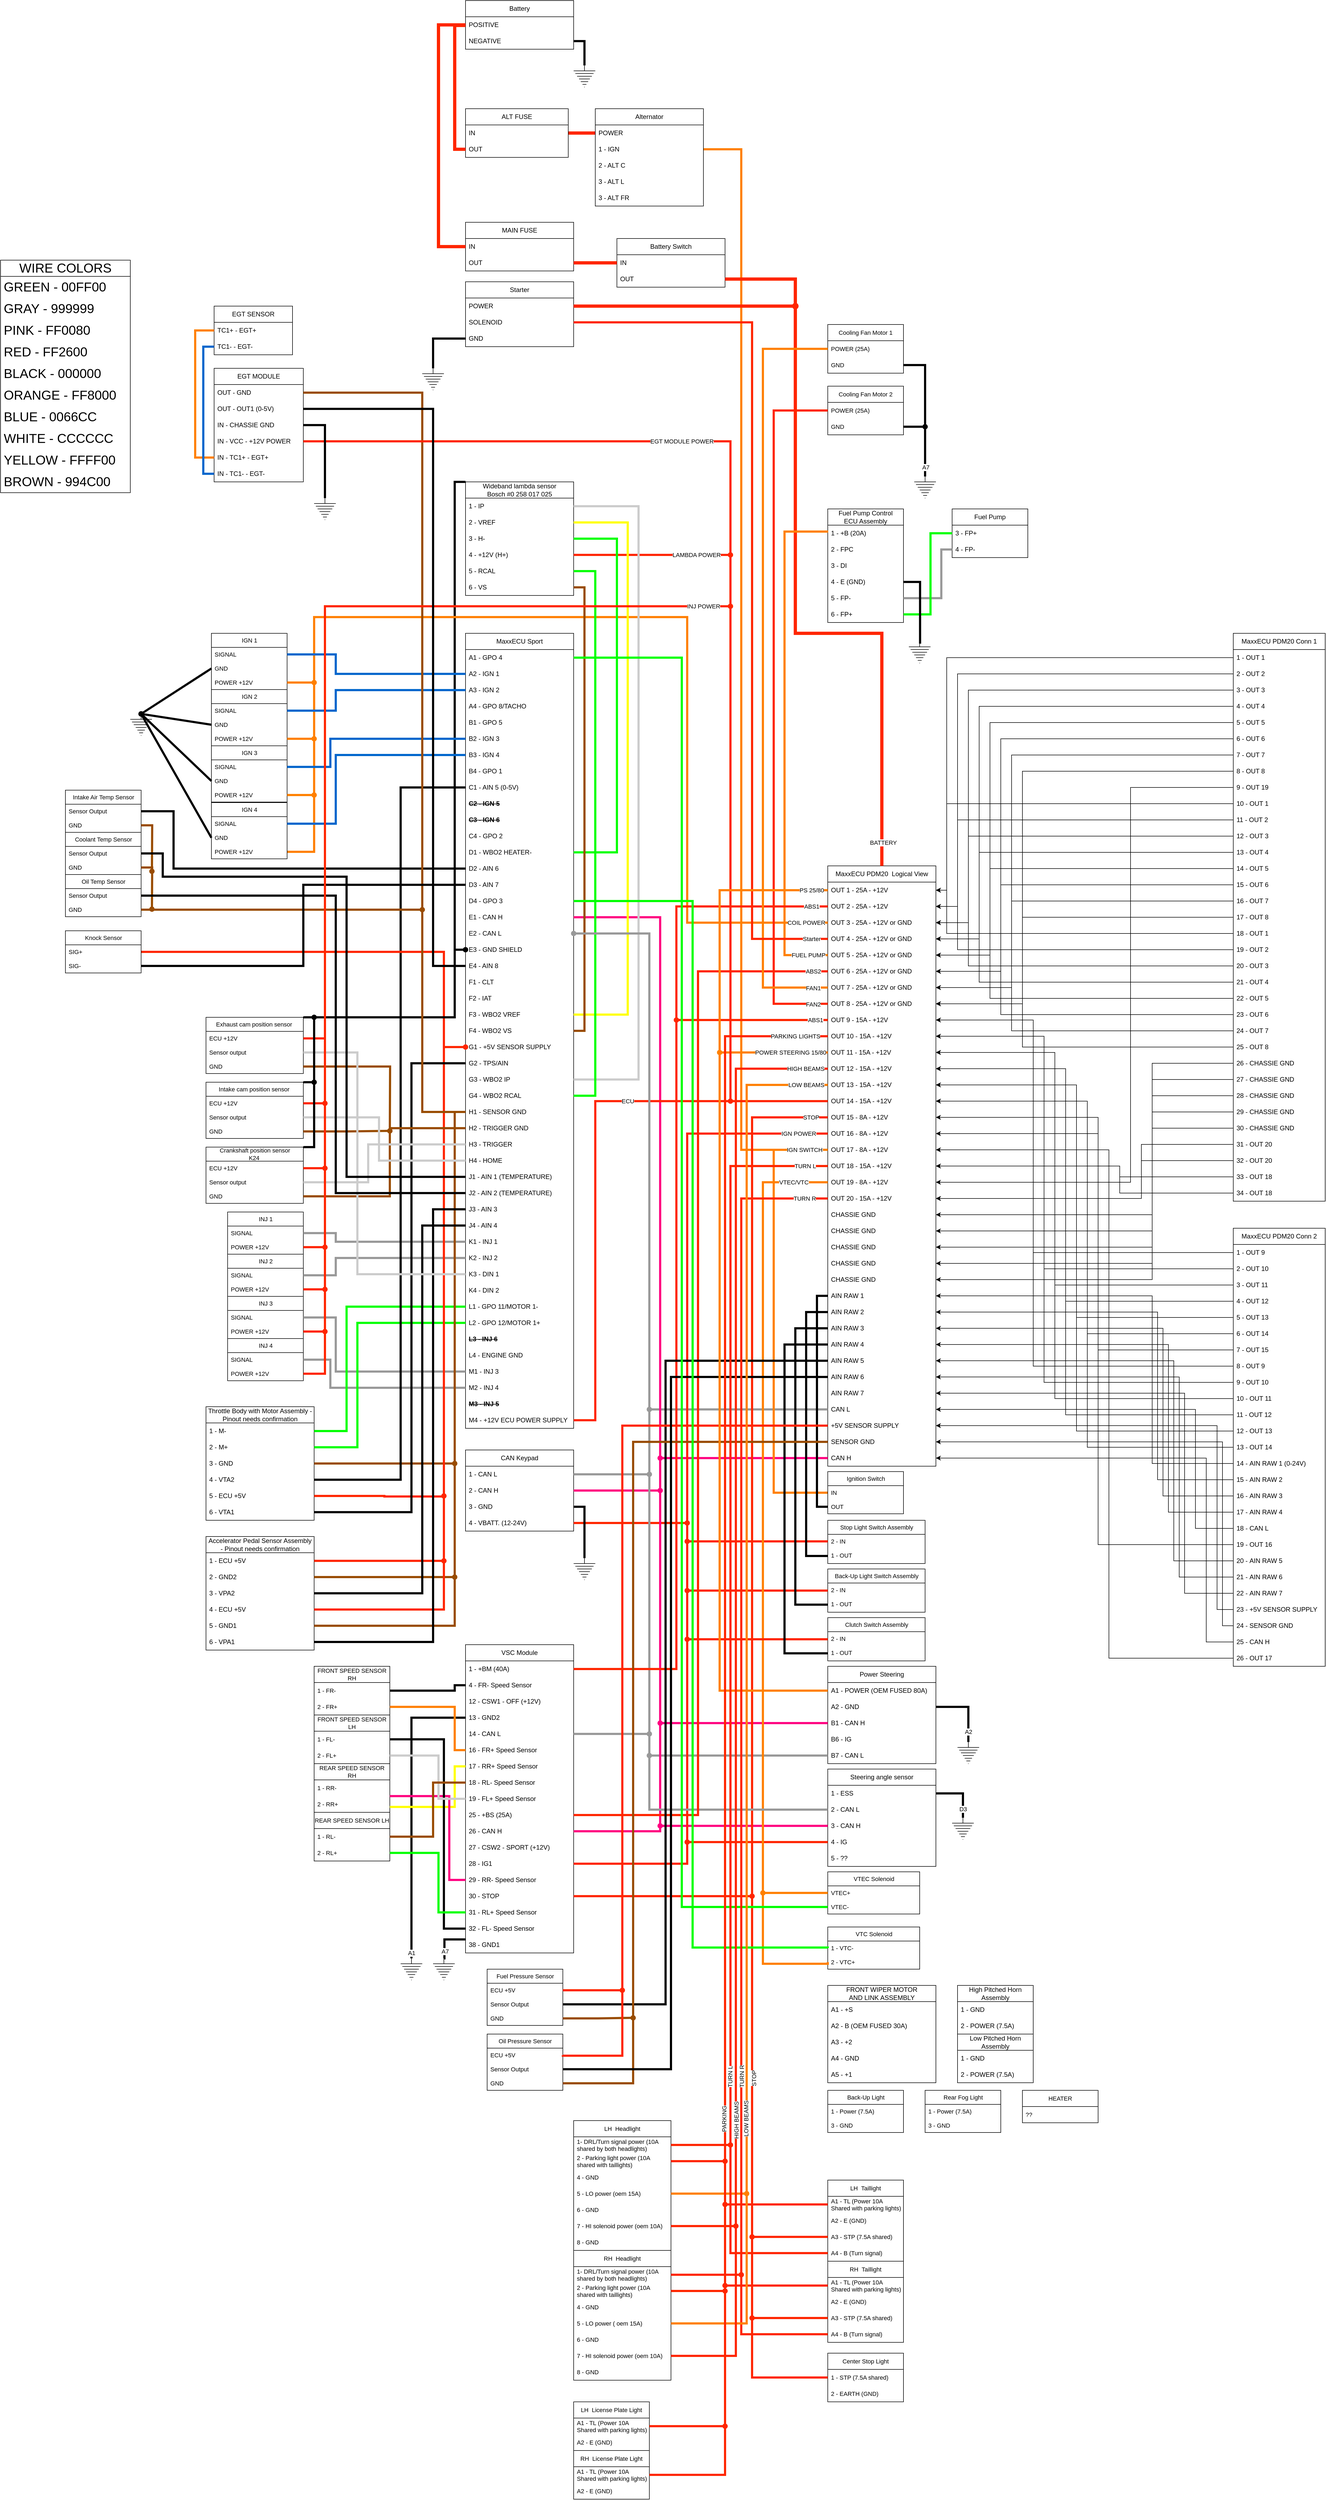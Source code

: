 <mxfile version="21.6.9" type="github">
  <diagram name="MaxxECU Sport + PDM20" id="099fd60b-425b-db50-ffb0-6b813814b670">
    <mxGraphModel dx="2291" dy="3152" grid="1" gridSize="10" guides="1" tooltips="1" connect="1" arrows="1" fold="1" page="1" pageScale="1" pageWidth="850" pageHeight="1100" background="none" math="0" shadow="0">
      <root>
        <mxCell id="0" />
        <mxCell id="1" parent="0" />
        <mxCell id="412YEThdDr296G7ahWnQ-150" style="edgeStyle=orthogonalEdgeStyle;shape=connector;rounded=0;orthogonalLoop=1;jettySize=auto;html=1;labelBackgroundColor=default;strokeColor=#FF8000;strokeWidth=4;fontFamily=Helvetica;fontSize=11;fontColor=default;endArrow=none;endFill=0;entryX=1;entryY=0.5;entryDx=0;entryDy=0;" edge="1" parent="1" source="gVJ6AY2jmVHqezJU9lCX-209" target="gVJ6AY2jmVHqezJU9lCX-366">
          <mxGeometry relative="1" as="geometry">
            <mxPoint x="600" y="-735.714" as="targetPoint" />
            <Array as="points">
              <mxPoint x="590" y="965" />
              <mxPoint x="590" y="-885" />
            </Array>
          </mxGeometry>
        </mxCell>
        <mxCell id="gVJ6AY2jmVHqezJU9lCX-5" value="MaxxECU Sport" style="swimlane;fontStyle=0;childLayout=stackLayout;horizontal=1;startSize=30;horizontalStack=0;resizeParent=1;resizeParentMax=0;resizeLast=0;collapsible=1;marginBottom=0;whiteSpace=wrap;html=1;movable=1;resizable=1;rotatable=1;deletable=1;editable=1;locked=0;connectable=1;" vertex="1" parent="1">
          <mxGeometry x="80" y="10" width="200" height="1470" as="geometry">
            <mxRectangle x="80" y="10" width="130" height="30" as="alternateBounds" />
          </mxGeometry>
        </mxCell>
        <mxCell id="gVJ6AY2jmVHqezJU9lCX-6" value="A1 - GPO 4" style="text;strokeColor=none;fillColor=none;align=left;verticalAlign=middle;spacingLeft=4;spacingRight=4;overflow=hidden;points=[[0,0.5],[1,0.5]];portConstraint=eastwest;rotatable=0;whiteSpace=wrap;html=1;" vertex="1" parent="gVJ6AY2jmVHqezJU9lCX-5">
          <mxGeometry y="30" width="200" height="30" as="geometry" />
        </mxCell>
        <mxCell id="gVJ6AY2jmVHqezJU9lCX-7" value="A2 - IGN 1" style="text;strokeColor=none;fillColor=none;align=left;verticalAlign=middle;spacingLeft=4;spacingRight=4;overflow=hidden;points=[[0,0.5],[1,0.5]];portConstraint=eastwest;rotatable=0;whiteSpace=wrap;html=1;" vertex="1" parent="gVJ6AY2jmVHqezJU9lCX-5">
          <mxGeometry y="60" width="200" height="30" as="geometry" />
        </mxCell>
        <mxCell id="gVJ6AY2jmVHqezJU9lCX-8" value="A3 - IGN 2" style="text;strokeColor=none;fillColor=none;align=left;verticalAlign=middle;spacingLeft=4;spacingRight=4;overflow=hidden;points=[[0,0.5],[1,0.5]];portConstraint=eastwest;rotatable=0;whiteSpace=wrap;html=1;" vertex="1" parent="gVJ6AY2jmVHqezJU9lCX-5">
          <mxGeometry y="90" width="200" height="30" as="geometry" />
        </mxCell>
        <mxCell id="gVJ6AY2jmVHqezJU9lCX-28" value="A4 - GPO 8/TACHO" style="text;strokeColor=none;fillColor=none;align=left;verticalAlign=middle;spacingLeft=4;spacingRight=4;overflow=hidden;points=[[0,0.5],[1,0.5]];portConstraint=eastwest;rotatable=0;whiteSpace=wrap;html=1;" vertex="1" parent="gVJ6AY2jmVHqezJU9lCX-5">
          <mxGeometry y="120" width="200" height="30" as="geometry" />
        </mxCell>
        <mxCell id="gVJ6AY2jmVHqezJU9lCX-29" value="B1 - GPO 5" style="text;strokeColor=none;fillColor=none;align=left;verticalAlign=middle;spacingLeft=4;spacingRight=4;overflow=hidden;points=[[0,0.5],[1,0.5]];portConstraint=eastwest;rotatable=0;whiteSpace=wrap;html=1;" vertex="1" parent="gVJ6AY2jmVHqezJU9lCX-5">
          <mxGeometry y="150" width="200" height="30" as="geometry" />
        </mxCell>
        <mxCell id="gVJ6AY2jmVHqezJU9lCX-30" value="B2 - IGN 3" style="text;strokeColor=none;fillColor=none;align=left;verticalAlign=middle;spacingLeft=4;spacingRight=4;overflow=hidden;points=[[0,0.5],[1,0.5]];portConstraint=eastwest;rotatable=0;whiteSpace=wrap;html=1;" vertex="1" parent="gVJ6AY2jmVHqezJU9lCX-5">
          <mxGeometry y="180" width="200" height="30" as="geometry" />
        </mxCell>
        <mxCell id="gVJ6AY2jmVHqezJU9lCX-31" value="B3 - IGN 4" style="text;strokeColor=none;fillColor=none;align=left;verticalAlign=middle;spacingLeft=4;spacingRight=4;overflow=hidden;points=[[0,0.5],[1,0.5]];portConstraint=eastwest;rotatable=0;whiteSpace=wrap;html=1;" vertex="1" parent="gVJ6AY2jmVHqezJU9lCX-5">
          <mxGeometry y="210" width="200" height="30" as="geometry" />
        </mxCell>
        <mxCell id="gVJ6AY2jmVHqezJU9lCX-32" value="B4 - GPO 1" style="text;strokeColor=none;fillColor=none;align=left;verticalAlign=middle;spacingLeft=4;spacingRight=4;overflow=hidden;points=[[0,0.5],[1,0.5]];portConstraint=eastwest;rotatable=0;whiteSpace=wrap;html=1;" vertex="1" parent="gVJ6AY2jmVHqezJU9lCX-5">
          <mxGeometry y="240" width="200" height="30" as="geometry" />
        </mxCell>
        <mxCell id="gVJ6AY2jmVHqezJU9lCX-33" value="C1 - AIN 5 (0-5V)" style="text;strokeColor=none;fillColor=none;align=left;verticalAlign=middle;spacingLeft=4;spacingRight=4;overflow=hidden;points=[[0,0.5],[1,0.5]];portConstraint=eastwest;rotatable=0;whiteSpace=wrap;html=1;" vertex="1" parent="gVJ6AY2jmVHqezJU9lCX-5">
          <mxGeometry y="270" width="200" height="30" as="geometry" />
        </mxCell>
        <mxCell id="gVJ6AY2jmVHqezJU9lCX-34" value="&lt;b&gt;&lt;strike&gt;C2 - IGN 5&lt;/strike&gt;&lt;/b&gt;" style="text;strokeColor=none;fillColor=none;align=left;verticalAlign=middle;spacingLeft=4;spacingRight=4;overflow=hidden;points=[[0,0.5],[1,0.5]];portConstraint=eastwest;rotatable=0;whiteSpace=wrap;html=1;" vertex="1" parent="gVJ6AY2jmVHqezJU9lCX-5">
          <mxGeometry y="300" width="200" height="30" as="geometry" />
        </mxCell>
        <mxCell id="gVJ6AY2jmVHqezJU9lCX-35" value="&lt;b&gt;&lt;strike&gt;C3 - IGN 6&lt;/strike&gt;&lt;/b&gt;" style="text;strokeColor=none;fillColor=none;align=left;verticalAlign=middle;spacingLeft=4;spacingRight=4;overflow=hidden;points=[[0,0.5],[1,0.5]];portConstraint=eastwest;rotatable=0;whiteSpace=wrap;html=1;" vertex="1" parent="gVJ6AY2jmVHqezJU9lCX-5">
          <mxGeometry y="330" width="200" height="30" as="geometry" />
        </mxCell>
        <mxCell id="gVJ6AY2jmVHqezJU9lCX-36" value="C4 - GPO 2" style="text;strokeColor=none;fillColor=none;align=left;verticalAlign=middle;spacingLeft=4;spacingRight=4;overflow=hidden;points=[[0,0.5],[1,0.5]];portConstraint=eastwest;rotatable=0;whiteSpace=wrap;html=1;" vertex="1" parent="gVJ6AY2jmVHqezJU9lCX-5">
          <mxGeometry y="360" width="200" height="30" as="geometry" />
        </mxCell>
        <mxCell id="gVJ6AY2jmVHqezJU9lCX-37" value="D1 - WBO2 HEATER-" style="text;strokeColor=none;fillColor=none;align=left;verticalAlign=middle;spacingLeft=4;spacingRight=4;overflow=hidden;points=[[0,0.5],[1,0.5]];portConstraint=eastwest;rotatable=0;whiteSpace=wrap;html=1;" vertex="1" parent="gVJ6AY2jmVHqezJU9lCX-5">
          <mxGeometry y="390" width="200" height="30" as="geometry" />
        </mxCell>
        <mxCell id="gVJ6AY2jmVHqezJU9lCX-38" value="D2 - AIN 6" style="text;strokeColor=none;fillColor=none;align=left;verticalAlign=middle;spacingLeft=4;spacingRight=4;overflow=hidden;points=[[0,0.5],[1,0.5]];portConstraint=eastwest;rotatable=0;whiteSpace=wrap;html=1;" vertex="1" parent="gVJ6AY2jmVHqezJU9lCX-5">
          <mxGeometry y="420" width="200" height="30" as="geometry" />
        </mxCell>
        <mxCell id="gVJ6AY2jmVHqezJU9lCX-39" value="D3 - AIN 7" style="text;strokeColor=none;fillColor=none;align=left;verticalAlign=middle;spacingLeft=4;spacingRight=4;overflow=hidden;points=[[0,0.5],[1,0.5]];portConstraint=eastwest;rotatable=0;whiteSpace=wrap;html=1;" vertex="1" parent="gVJ6AY2jmVHqezJU9lCX-5">
          <mxGeometry y="450" width="200" height="30" as="geometry" />
        </mxCell>
        <mxCell id="gVJ6AY2jmVHqezJU9lCX-40" value="D4 - GPO 3" style="text;strokeColor=none;fillColor=none;align=left;verticalAlign=middle;spacingLeft=4;spacingRight=4;overflow=hidden;points=[[0,0.5],[1,0.5]];portConstraint=eastwest;rotatable=0;whiteSpace=wrap;html=1;" vertex="1" parent="gVJ6AY2jmVHqezJU9lCX-5">
          <mxGeometry y="480" width="200" height="30" as="geometry" />
        </mxCell>
        <mxCell id="gVJ6AY2jmVHqezJU9lCX-41" value="E1 - CAN H" style="text;strokeColor=none;fillColor=none;align=left;verticalAlign=middle;spacingLeft=4;spacingRight=4;overflow=hidden;points=[[0,0.5],[1,0.5]];portConstraint=eastwest;rotatable=0;whiteSpace=wrap;html=1;" vertex="1" parent="gVJ6AY2jmVHqezJU9lCX-5">
          <mxGeometry y="510" width="200" height="30" as="geometry" />
        </mxCell>
        <mxCell id="gVJ6AY2jmVHqezJU9lCX-42" value="E2 - CAN L" style="text;strokeColor=none;fillColor=none;align=left;verticalAlign=middle;spacingLeft=4;spacingRight=4;overflow=hidden;points=[[0,0.5],[1,0.5]];portConstraint=eastwest;rotatable=0;whiteSpace=wrap;html=1;" vertex="1" parent="gVJ6AY2jmVHqezJU9lCX-5">
          <mxGeometry y="540" width="200" height="30" as="geometry" />
        </mxCell>
        <mxCell id="gVJ6AY2jmVHqezJU9lCX-43" value="E3 - GND SHIELD" style="text;strokeColor=none;fillColor=none;align=left;verticalAlign=middle;spacingLeft=4;spacingRight=4;overflow=hidden;points=[[0,0.5],[1,0.5]];portConstraint=eastwest;rotatable=0;whiteSpace=wrap;html=1;" vertex="1" parent="gVJ6AY2jmVHqezJU9lCX-5">
          <mxGeometry y="570" width="200" height="30" as="geometry" />
        </mxCell>
        <mxCell id="gVJ6AY2jmVHqezJU9lCX-44" value="E4 - AIN 8" style="text;strokeColor=none;fillColor=none;align=left;verticalAlign=middle;spacingLeft=4;spacingRight=4;overflow=hidden;points=[[0,0.5],[1,0.5]];portConstraint=eastwest;rotatable=0;whiteSpace=wrap;html=1;" vertex="1" parent="gVJ6AY2jmVHqezJU9lCX-5">
          <mxGeometry y="600" width="200" height="30" as="geometry" />
        </mxCell>
        <mxCell id="gVJ6AY2jmVHqezJU9lCX-45" value="F1 - CLT" style="text;strokeColor=none;fillColor=none;align=left;verticalAlign=middle;spacingLeft=4;spacingRight=4;overflow=hidden;points=[[0,0.5],[1,0.5]];portConstraint=eastwest;rotatable=0;whiteSpace=wrap;html=1;" vertex="1" parent="gVJ6AY2jmVHqezJU9lCX-5">
          <mxGeometry y="630" width="200" height="30" as="geometry" />
        </mxCell>
        <mxCell id="gVJ6AY2jmVHqezJU9lCX-46" value="F2 - IAT" style="text;strokeColor=none;fillColor=none;align=left;verticalAlign=middle;spacingLeft=4;spacingRight=4;overflow=hidden;points=[[0,0.5],[1,0.5]];portConstraint=eastwest;rotatable=0;whiteSpace=wrap;html=1;" vertex="1" parent="gVJ6AY2jmVHqezJU9lCX-5">
          <mxGeometry y="660" width="200" height="30" as="geometry" />
        </mxCell>
        <mxCell id="gVJ6AY2jmVHqezJU9lCX-47" value="F3 - WBO2 VREF" style="text;strokeColor=none;fillColor=none;align=left;verticalAlign=middle;spacingLeft=4;spacingRight=4;overflow=hidden;points=[[0,0.5],[1,0.5]];portConstraint=eastwest;rotatable=0;whiteSpace=wrap;html=1;" vertex="1" parent="gVJ6AY2jmVHqezJU9lCX-5">
          <mxGeometry y="690" width="200" height="30" as="geometry" />
        </mxCell>
        <mxCell id="gVJ6AY2jmVHqezJU9lCX-48" value="F4 - WBO2 VS" style="text;strokeColor=none;fillColor=none;align=left;verticalAlign=middle;spacingLeft=4;spacingRight=4;overflow=hidden;points=[[0,0.5],[1,0.5]];portConstraint=eastwest;rotatable=0;whiteSpace=wrap;html=1;" vertex="1" parent="gVJ6AY2jmVHqezJU9lCX-5">
          <mxGeometry y="720" width="200" height="30" as="geometry" />
        </mxCell>
        <mxCell id="gVJ6AY2jmVHqezJU9lCX-49" value="G1 - +5V SENSOR SUPPLY" style="text;strokeColor=none;fillColor=none;align=left;verticalAlign=middle;spacingLeft=4;spacingRight=4;overflow=hidden;points=[[0,0.5],[1,0.5]];portConstraint=eastwest;rotatable=0;whiteSpace=wrap;html=1;" vertex="1" parent="gVJ6AY2jmVHqezJU9lCX-5">
          <mxGeometry y="750" width="200" height="30" as="geometry" />
        </mxCell>
        <mxCell id="gVJ6AY2jmVHqezJU9lCX-50" value="G2 - TPS/AIN" style="text;strokeColor=none;fillColor=none;align=left;verticalAlign=middle;spacingLeft=4;spacingRight=4;overflow=hidden;points=[[0,0.5],[1,0.5]];portConstraint=eastwest;rotatable=0;whiteSpace=wrap;html=1;" vertex="1" parent="gVJ6AY2jmVHqezJU9lCX-5">
          <mxGeometry y="780" width="200" height="30" as="geometry" />
        </mxCell>
        <mxCell id="gVJ6AY2jmVHqezJU9lCX-51" value="G3 - WBO2 IP" style="text;strokeColor=none;fillColor=none;align=left;verticalAlign=middle;spacingLeft=4;spacingRight=4;overflow=hidden;points=[[0,0.5],[1,0.5]];portConstraint=eastwest;rotatable=0;whiteSpace=wrap;html=1;" vertex="1" parent="gVJ6AY2jmVHqezJU9lCX-5">
          <mxGeometry y="810" width="200" height="30" as="geometry" />
        </mxCell>
        <mxCell id="gVJ6AY2jmVHqezJU9lCX-52" value="G4 - WBO2 RCAL" style="text;strokeColor=none;fillColor=none;align=left;verticalAlign=middle;spacingLeft=4;spacingRight=4;overflow=hidden;points=[[0,0.5],[1,0.5]];portConstraint=eastwest;rotatable=0;whiteSpace=wrap;html=1;" vertex="1" parent="gVJ6AY2jmVHqezJU9lCX-5">
          <mxGeometry y="840" width="200" height="30" as="geometry" />
        </mxCell>
        <mxCell id="gVJ6AY2jmVHqezJU9lCX-53" value="H1 - SENSOR GND" style="text;strokeColor=none;fillColor=none;align=left;verticalAlign=middle;spacingLeft=4;spacingRight=4;overflow=hidden;points=[[0,0.5],[1,0.5]];portConstraint=eastwest;rotatable=0;whiteSpace=wrap;html=1;" vertex="1" parent="gVJ6AY2jmVHqezJU9lCX-5">
          <mxGeometry y="870" width="200" height="30" as="geometry" />
        </mxCell>
        <mxCell id="gVJ6AY2jmVHqezJU9lCX-54" value="H2 - TRIGGER GND" style="text;strokeColor=none;fillColor=none;align=left;verticalAlign=middle;spacingLeft=4;spacingRight=4;overflow=hidden;points=[[0,0.5],[1,0.5]];portConstraint=eastwest;rotatable=0;whiteSpace=wrap;html=1;" vertex="1" parent="gVJ6AY2jmVHqezJU9lCX-5">
          <mxGeometry y="900" width="200" height="30" as="geometry" />
        </mxCell>
        <mxCell id="gVJ6AY2jmVHqezJU9lCX-55" value="H3 - TRIGGER" style="text;strokeColor=none;fillColor=none;align=left;verticalAlign=middle;spacingLeft=4;spacingRight=4;overflow=hidden;points=[[0,0.5],[1,0.5]];portConstraint=eastwest;rotatable=0;whiteSpace=wrap;html=1;" vertex="1" parent="gVJ6AY2jmVHqezJU9lCX-5">
          <mxGeometry y="930" width="200" height="30" as="geometry" />
        </mxCell>
        <mxCell id="gVJ6AY2jmVHqezJU9lCX-56" value="H4 - HOME" style="text;strokeColor=none;fillColor=none;align=left;verticalAlign=middle;spacingLeft=4;spacingRight=4;overflow=hidden;points=[[0,0.5],[1,0.5]];portConstraint=eastwest;rotatable=0;whiteSpace=wrap;html=1;" vertex="1" parent="gVJ6AY2jmVHqezJU9lCX-5">
          <mxGeometry y="960" width="200" height="30" as="geometry" />
        </mxCell>
        <mxCell id="gVJ6AY2jmVHqezJU9lCX-57" value="J1 - AIN 1 (TEMPERATURE)" style="text;strokeColor=none;fillColor=none;align=left;verticalAlign=middle;spacingLeft=4;spacingRight=4;overflow=hidden;points=[[0,0.5],[1,0.5]];portConstraint=eastwest;rotatable=0;whiteSpace=wrap;html=1;" vertex="1" parent="gVJ6AY2jmVHqezJU9lCX-5">
          <mxGeometry y="990" width="200" height="30" as="geometry" />
        </mxCell>
        <mxCell id="gVJ6AY2jmVHqezJU9lCX-58" value="J2 - AIN 2 (TEMPERATURE)" style="text;strokeColor=none;fillColor=none;align=left;verticalAlign=middle;spacingLeft=4;spacingRight=4;overflow=hidden;points=[[0,0.5],[1,0.5]];portConstraint=eastwest;rotatable=0;whiteSpace=wrap;html=1;" vertex="1" parent="gVJ6AY2jmVHqezJU9lCX-5">
          <mxGeometry y="1020" width="200" height="30" as="geometry" />
        </mxCell>
        <mxCell id="gVJ6AY2jmVHqezJU9lCX-59" value="J3 - AIN 3" style="text;strokeColor=none;fillColor=none;align=left;verticalAlign=middle;spacingLeft=4;spacingRight=4;overflow=hidden;points=[[0,0.5],[1,0.5]];portConstraint=eastwest;rotatable=0;whiteSpace=wrap;html=1;" vertex="1" parent="gVJ6AY2jmVHqezJU9lCX-5">
          <mxGeometry y="1050" width="200" height="30" as="geometry" />
        </mxCell>
        <mxCell id="gVJ6AY2jmVHqezJU9lCX-60" value="J4 - AIN 4" style="text;strokeColor=none;fillColor=none;align=left;verticalAlign=middle;spacingLeft=4;spacingRight=4;overflow=hidden;points=[[0,0.5],[1,0.5]];portConstraint=eastwest;rotatable=0;whiteSpace=wrap;html=1;" vertex="1" parent="gVJ6AY2jmVHqezJU9lCX-5">
          <mxGeometry y="1080" width="200" height="30" as="geometry" />
        </mxCell>
        <mxCell id="gVJ6AY2jmVHqezJU9lCX-61" value="K1 - INJ 1" style="text;strokeColor=none;fillColor=none;align=left;verticalAlign=middle;spacingLeft=4;spacingRight=4;overflow=hidden;points=[[0,0.5],[1,0.5]];portConstraint=eastwest;rotatable=0;whiteSpace=wrap;html=1;" vertex="1" parent="gVJ6AY2jmVHqezJU9lCX-5">
          <mxGeometry y="1110" width="200" height="30" as="geometry" />
        </mxCell>
        <mxCell id="gVJ6AY2jmVHqezJU9lCX-62" value="K2 - INJ 2" style="text;strokeColor=none;fillColor=none;align=left;verticalAlign=middle;spacingLeft=4;spacingRight=4;overflow=hidden;points=[[0,0.5],[1,0.5]];portConstraint=eastwest;rotatable=0;whiteSpace=wrap;html=1;" vertex="1" parent="gVJ6AY2jmVHqezJU9lCX-5">
          <mxGeometry y="1140" width="200" height="30" as="geometry" />
        </mxCell>
        <mxCell id="gVJ6AY2jmVHqezJU9lCX-63" value="K3 - DIN 1" style="text;strokeColor=none;fillColor=none;align=left;verticalAlign=middle;spacingLeft=4;spacingRight=4;overflow=hidden;points=[[0,0.5],[1,0.5]];portConstraint=eastwest;rotatable=0;whiteSpace=wrap;html=1;" vertex="1" parent="gVJ6AY2jmVHqezJU9lCX-5">
          <mxGeometry y="1170" width="200" height="30" as="geometry" />
        </mxCell>
        <mxCell id="gVJ6AY2jmVHqezJU9lCX-64" value="K4 - DIN 2" style="text;strokeColor=none;fillColor=none;align=left;verticalAlign=middle;spacingLeft=4;spacingRight=4;overflow=hidden;points=[[0,0.5],[1,0.5]];portConstraint=eastwest;rotatable=0;whiteSpace=wrap;html=1;" vertex="1" parent="gVJ6AY2jmVHqezJU9lCX-5">
          <mxGeometry y="1200" width="200" height="30" as="geometry" />
        </mxCell>
        <mxCell id="gVJ6AY2jmVHqezJU9lCX-65" value="L1 - GPO 11/MOTOR 1-" style="text;strokeColor=none;fillColor=none;align=left;verticalAlign=middle;spacingLeft=4;spacingRight=4;overflow=hidden;points=[[0,0.5],[1,0.5]];portConstraint=eastwest;rotatable=0;whiteSpace=wrap;html=1;" vertex="1" parent="gVJ6AY2jmVHqezJU9lCX-5">
          <mxGeometry y="1230" width="200" height="30" as="geometry" />
        </mxCell>
        <mxCell id="gVJ6AY2jmVHqezJU9lCX-66" value="L2 - GPO 12/MOTOR 1+" style="text;strokeColor=none;fillColor=none;align=left;verticalAlign=middle;spacingLeft=4;spacingRight=4;overflow=hidden;points=[[0,0.5],[1,0.5]];portConstraint=eastwest;rotatable=0;whiteSpace=wrap;html=1;" vertex="1" parent="gVJ6AY2jmVHqezJU9lCX-5">
          <mxGeometry y="1260" width="200" height="30" as="geometry" />
        </mxCell>
        <mxCell id="gVJ6AY2jmVHqezJU9lCX-67" value="&lt;b&gt;&lt;strike&gt;L3 - INJ 6&lt;/strike&gt;&lt;/b&gt;" style="text;strokeColor=none;fillColor=none;align=left;verticalAlign=middle;spacingLeft=4;spacingRight=4;overflow=hidden;points=[[0,0.5],[1,0.5]];portConstraint=eastwest;rotatable=0;whiteSpace=wrap;html=1;" vertex="1" parent="gVJ6AY2jmVHqezJU9lCX-5">
          <mxGeometry y="1290" width="200" height="30" as="geometry" />
        </mxCell>
        <mxCell id="gVJ6AY2jmVHqezJU9lCX-68" value="L4 - ENGINE GND" style="text;strokeColor=none;fillColor=none;align=left;verticalAlign=middle;spacingLeft=4;spacingRight=4;overflow=hidden;points=[[0,0.5],[1,0.5]];portConstraint=eastwest;rotatable=0;whiteSpace=wrap;html=1;" vertex="1" parent="gVJ6AY2jmVHqezJU9lCX-5">
          <mxGeometry y="1320" width="200" height="30" as="geometry" />
        </mxCell>
        <mxCell id="gVJ6AY2jmVHqezJU9lCX-69" value="M1 - INJ 3" style="text;strokeColor=none;fillColor=none;align=left;verticalAlign=middle;spacingLeft=4;spacingRight=4;overflow=hidden;points=[[0,0.5],[1,0.5]];portConstraint=eastwest;rotatable=0;whiteSpace=wrap;html=1;" vertex="1" parent="gVJ6AY2jmVHqezJU9lCX-5">
          <mxGeometry y="1350" width="200" height="30" as="geometry" />
        </mxCell>
        <mxCell id="gVJ6AY2jmVHqezJU9lCX-70" value="M2 - INJ 4" style="text;strokeColor=none;fillColor=none;align=left;verticalAlign=middle;spacingLeft=4;spacingRight=4;overflow=hidden;points=[[0,0.5],[1,0.5]];portConstraint=eastwest;rotatable=0;whiteSpace=wrap;html=1;" vertex="1" parent="gVJ6AY2jmVHqezJU9lCX-5">
          <mxGeometry y="1380" width="200" height="30" as="geometry" />
        </mxCell>
        <mxCell id="gVJ6AY2jmVHqezJU9lCX-71" value="&lt;span style=&quot;font-style: normal;&quot;&gt;&lt;strike&gt;&lt;b&gt;M3 - INJ 5&lt;/b&gt;&lt;/strike&gt;&lt;/span&gt;" style="text;strokeColor=none;fillColor=none;align=left;verticalAlign=middle;spacingLeft=4;spacingRight=4;overflow=hidden;points=[[0,0.5],[1,0.5]];portConstraint=eastwest;rotatable=0;whiteSpace=wrap;html=1;fontStyle=2" vertex="1" parent="gVJ6AY2jmVHqezJU9lCX-5">
          <mxGeometry y="1410" width="200" height="30" as="geometry" />
        </mxCell>
        <mxCell id="gVJ6AY2jmVHqezJU9lCX-72" value="M4 - +12V ECU POWER SUPPLY" style="text;strokeColor=none;fillColor=none;align=left;verticalAlign=middle;spacingLeft=4;spacingRight=4;overflow=hidden;points=[[0,0.5],[1,0.5]];portConstraint=eastwest;rotatable=0;whiteSpace=wrap;html=1;" vertex="1" parent="gVJ6AY2jmVHqezJU9lCX-5">
          <mxGeometry y="1440" width="200" height="30" as="geometry" />
        </mxCell>
        <mxCell id="gVJ6AY2jmVHqezJU9lCX-73" value="MaxxECU PDM20 Conn 1" style="swimlane;fontStyle=0;childLayout=stackLayout;horizontal=1;startSize=30;horizontalStack=0;resizeParent=1;resizeParentMax=0;resizeLast=0;collapsible=1;marginBottom=0;whiteSpace=wrap;html=1;" vertex="1" parent="1">
          <mxGeometry x="1500" y="10" width="170" height="1050" as="geometry" />
        </mxCell>
        <mxCell id="gVJ6AY2jmVHqezJU9lCX-74" value="1&amp;nbsp;- OUT 1" style="text;strokeColor=none;fillColor=none;align=left;verticalAlign=middle;spacingLeft=4;spacingRight=4;overflow=hidden;points=[[0,0.5],[1,0.5]];portConstraint=eastwest;rotatable=0;whiteSpace=wrap;html=1;" vertex="1" parent="gVJ6AY2jmVHqezJU9lCX-73">
          <mxGeometry y="30" width="170" height="30" as="geometry" />
        </mxCell>
        <mxCell id="gVJ6AY2jmVHqezJU9lCX-77" value="2&amp;nbsp;- OUT 2" style="text;strokeColor=none;fillColor=none;align=left;verticalAlign=middle;spacingLeft=4;spacingRight=4;overflow=hidden;points=[[0,0.5],[1,0.5]];portConstraint=eastwest;rotatable=0;whiteSpace=wrap;html=1;" vertex="1" parent="gVJ6AY2jmVHqezJU9lCX-73">
          <mxGeometry y="60" width="170" height="30" as="geometry" />
        </mxCell>
        <mxCell id="gVJ6AY2jmVHqezJU9lCX-78" value="3&amp;nbsp;- OUT 3" style="text;strokeColor=none;fillColor=none;align=left;verticalAlign=middle;spacingLeft=4;spacingRight=4;overflow=hidden;points=[[0,0.5],[1,0.5]];portConstraint=eastwest;rotatable=0;whiteSpace=wrap;html=1;" vertex="1" parent="gVJ6AY2jmVHqezJU9lCX-73">
          <mxGeometry y="90" width="170" height="30" as="geometry" />
        </mxCell>
        <mxCell id="gVJ6AY2jmVHqezJU9lCX-79" value="4&amp;nbsp;- OUT 4" style="text;strokeColor=none;fillColor=none;align=left;verticalAlign=middle;spacingLeft=4;spacingRight=4;overflow=hidden;points=[[0,0.5],[1,0.5]];portConstraint=eastwest;rotatable=0;whiteSpace=wrap;html=1;" vertex="1" parent="gVJ6AY2jmVHqezJU9lCX-73">
          <mxGeometry y="120" width="170" height="30" as="geometry" />
        </mxCell>
        <mxCell id="gVJ6AY2jmVHqezJU9lCX-80" value="5&amp;nbsp;- OUT 5" style="text;strokeColor=none;fillColor=none;align=left;verticalAlign=middle;spacingLeft=4;spacingRight=4;overflow=hidden;points=[[0,0.5],[1,0.5]];portConstraint=eastwest;rotatable=0;whiteSpace=wrap;html=1;" vertex="1" parent="gVJ6AY2jmVHqezJU9lCX-73">
          <mxGeometry y="150" width="170" height="30" as="geometry" />
        </mxCell>
        <mxCell id="gVJ6AY2jmVHqezJU9lCX-81" value="6&amp;nbsp;- OUT 6" style="text;strokeColor=none;fillColor=none;align=left;verticalAlign=middle;spacingLeft=4;spacingRight=4;overflow=hidden;points=[[0,0.5],[1,0.5]];portConstraint=eastwest;rotatable=0;whiteSpace=wrap;html=1;" vertex="1" parent="gVJ6AY2jmVHqezJU9lCX-73">
          <mxGeometry y="180" width="170" height="30" as="geometry" />
        </mxCell>
        <mxCell id="gVJ6AY2jmVHqezJU9lCX-82" value="7&amp;nbsp;- OUT 7" style="text;strokeColor=none;fillColor=none;align=left;verticalAlign=middle;spacingLeft=4;spacingRight=4;overflow=hidden;points=[[0,0.5],[1,0.5]];portConstraint=eastwest;rotatable=0;whiteSpace=wrap;html=1;" vertex="1" parent="gVJ6AY2jmVHqezJU9lCX-73">
          <mxGeometry y="210" width="170" height="30" as="geometry" />
        </mxCell>
        <mxCell id="gVJ6AY2jmVHqezJU9lCX-83" value="8&amp;nbsp;- OUT 8" style="text;strokeColor=none;fillColor=none;align=left;verticalAlign=middle;spacingLeft=4;spacingRight=4;overflow=hidden;points=[[0,0.5],[1,0.5]];portConstraint=eastwest;rotatable=0;whiteSpace=wrap;html=1;" vertex="1" parent="gVJ6AY2jmVHqezJU9lCX-73">
          <mxGeometry y="240" width="170" height="30" as="geometry" />
        </mxCell>
        <mxCell id="gVJ6AY2jmVHqezJU9lCX-84" value="9&amp;nbsp;- OUT 19" style="text;strokeColor=none;fillColor=none;align=left;verticalAlign=middle;spacingLeft=4;spacingRight=4;overflow=hidden;points=[[0,0.5],[1,0.5]];portConstraint=eastwest;rotatable=0;whiteSpace=wrap;html=1;" vertex="1" parent="gVJ6AY2jmVHqezJU9lCX-73">
          <mxGeometry y="270" width="170" height="30" as="geometry" />
        </mxCell>
        <mxCell id="gVJ6AY2jmVHqezJU9lCX-85" value="10&amp;nbsp;- OUT 1" style="text;strokeColor=none;fillColor=none;align=left;verticalAlign=middle;spacingLeft=4;spacingRight=4;overflow=hidden;points=[[0,0.5],[1,0.5]];portConstraint=eastwest;rotatable=0;whiteSpace=wrap;html=1;" vertex="1" parent="gVJ6AY2jmVHqezJU9lCX-73">
          <mxGeometry y="300" width="170" height="30" as="geometry" />
        </mxCell>
        <mxCell id="gVJ6AY2jmVHqezJU9lCX-86" value="11&amp;nbsp;- OUT 2" style="text;strokeColor=none;fillColor=none;align=left;verticalAlign=middle;spacingLeft=4;spacingRight=4;overflow=hidden;points=[[0,0.5],[1,0.5]];portConstraint=eastwest;rotatable=0;whiteSpace=wrap;html=1;" vertex="1" parent="gVJ6AY2jmVHqezJU9lCX-73">
          <mxGeometry y="330" width="170" height="30" as="geometry" />
        </mxCell>
        <mxCell id="gVJ6AY2jmVHqezJU9lCX-87" value="12&amp;nbsp;- OUT 3" style="text;strokeColor=none;fillColor=none;align=left;verticalAlign=middle;spacingLeft=4;spacingRight=4;overflow=hidden;points=[[0,0.5],[1,0.5]];portConstraint=eastwest;rotatable=0;whiteSpace=wrap;html=1;" vertex="1" parent="gVJ6AY2jmVHqezJU9lCX-73">
          <mxGeometry y="360" width="170" height="30" as="geometry" />
        </mxCell>
        <mxCell id="gVJ6AY2jmVHqezJU9lCX-88" value="13&amp;nbsp;- OUT 4" style="text;strokeColor=none;fillColor=none;align=left;verticalAlign=middle;spacingLeft=4;spacingRight=4;overflow=hidden;points=[[0,0.5],[1,0.5]];portConstraint=eastwest;rotatable=0;whiteSpace=wrap;html=1;" vertex="1" parent="gVJ6AY2jmVHqezJU9lCX-73">
          <mxGeometry y="390" width="170" height="30" as="geometry" />
        </mxCell>
        <mxCell id="gVJ6AY2jmVHqezJU9lCX-89" value="14&amp;nbsp;- OUT 5" style="text;strokeColor=none;fillColor=none;align=left;verticalAlign=middle;spacingLeft=4;spacingRight=4;overflow=hidden;points=[[0,0.5],[1,0.5]];portConstraint=eastwest;rotatable=0;whiteSpace=wrap;html=1;" vertex="1" parent="gVJ6AY2jmVHqezJU9lCX-73">
          <mxGeometry y="420" width="170" height="30" as="geometry" />
        </mxCell>
        <mxCell id="gVJ6AY2jmVHqezJU9lCX-90" value="15&amp;nbsp;- OUT 6" style="text;strokeColor=none;fillColor=none;align=left;verticalAlign=middle;spacingLeft=4;spacingRight=4;overflow=hidden;points=[[0,0.5],[1,0.5]];portConstraint=eastwest;rotatable=0;whiteSpace=wrap;html=1;" vertex="1" parent="gVJ6AY2jmVHqezJU9lCX-73">
          <mxGeometry y="450" width="170" height="30" as="geometry" />
        </mxCell>
        <mxCell id="gVJ6AY2jmVHqezJU9lCX-91" value="16&amp;nbsp;- OUT 7" style="text;strokeColor=none;fillColor=none;align=left;verticalAlign=middle;spacingLeft=4;spacingRight=4;overflow=hidden;points=[[0,0.5],[1,0.5]];portConstraint=eastwest;rotatable=0;whiteSpace=wrap;html=1;" vertex="1" parent="gVJ6AY2jmVHqezJU9lCX-73">
          <mxGeometry y="480" width="170" height="30" as="geometry" />
        </mxCell>
        <mxCell id="gVJ6AY2jmVHqezJU9lCX-92" value="17&amp;nbsp;- OUT 8" style="text;strokeColor=none;fillColor=none;align=left;verticalAlign=middle;spacingLeft=4;spacingRight=4;overflow=hidden;points=[[0,0.5],[1,0.5]];portConstraint=eastwest;rotatable=0;whiteSpace=wrap;html=1;" vertex="1" parent="gVJ6AY2jmVHqezJU9lCX-73">
          <mxGeometry y="510" width="170" height="30" as="geometry" />
        </mxCell>
        <mxCell id="gVJ6AY2jmVHqezJU9lCX-93" value="18&amp;nbsp;- OUT 1" style="text;strokeColor=none;fillColor=none;align=left;verticalAlign=middle;spacingLeft=4;spacingRight=4;overflow=hidden;points=[[0,0.5],[1,0.5]];portConstraint=eastwest;rotatable=0;whiteSpace=wrap;html=1;" vertex="1" parent="gVJ6AY2jmVHqezJU9lCX-73">
          <mxGeometry y="540" width="170" height="30" as="geometry" />
        </mxCell>
        <mxCell id="gVJ6AY2jmVHqezJU9lCX-94" value="19&amp;nbsp;- OUT 2" style="text;strokeColor=none;fillColor=none;align=left;verticalAlign=middle;spacingLeft=4;spacingRight=4;overflow=hidden;points=[[0,0.5],[1,0.5]];portConstraint=eastwest;rotatable=0;whiteSpace=wrap;html=1;" vertex="1" parent="gVJ6AY2jmVHqezJU9lCX-73">
          <mxGeometry y="570" width="170" height="30" as="geometry" />
        </mxCell>
        <mxCell id="gVJ6AY2jmVHqezJU9lCX-95" value="20&amp;nbsp;- OUT 3" style="text;strokeColor=none;fillColor=none;align=left;verticalAlign=middle;spacingLeft=4;spacingRight=4;overflow=hidden;points=[[0,0.5],[1,0.5]];portConstraint=eastwest;rotatable=0;whiteSpace=wrap;html=1;" vertex="1" parent="gVJ6AY2jmVHqezJU9lCX-73">
          <mxGeometry y="600" width="170" height="30" as="geometry" />
        </mxCell>
        <mxCell id="gVJ6AY2jmVHqezJU9lCX-96" value="21&amp;nbsp;- OUT 4" style="text;strokeColor=none;fillColor=none;align=left;verticalAlign=middle;spacingLeft=4;spacingRight=4;overflow=hidden;points=[[0,0.5],[1,0.5]];portConstraint=eastwest;rotatable=0;whiteSpace=wrap;html=1;" vertex="1" parent="gVJ6AY2jmVHqezJU9lCX-73">
          <mxGeometry y="630" width="170" height="30" as="geometry" />
        </mxCell>
        <mxCell id="gVJ6AY2jmVHqezJU9lCX-97" value="22&amp;nbsp;- OUT 5" style="text;strokeColor=none;fillColor=none;align=left;verticalAlign=middle;spacingLeft=4;spacingRight=4;overflow=hidden;points=[[0,0.5],[1,0.5]];portConstraint=eastwest;rotatable=0;whiteSpace=wrap;html=1;" vertex="1" parent="gVJ6AY2jmVHqezJU9lCX-73">
          <mxGeometry y="660" width="170" height="30" as="geometry" />
        </mxCell>
        <mxCell id="gVJ6AY2jmVHqezJU9lCX-98" value="23&amp;nbsp;- OUT 6" style="text;strokeColor=none;fillColor=none;align=left;verticalAlign=middle;spacingLeft=4;spacingRight=4;overflow=hidden;points=[[0,0.5],[1,0.5]];portConstraint=eastwest;rotatable=0;whiteSpace=wrap;html=1;" vertex="1" parent="gVJ6AY2jmVHqezJU9lCX-73">
          <mxGeometry y="690" width="170" height="30" as="geometry" />
        </mxCell>
        <mxCell id="gVJ6AY2jmVHqezJU9lCX-99" value="24&amp;nbsp;- OUT 7" style="text;strokeColor=none;fillColor=none;align=left;verticalAlign=middle;spacingLeft=4;spacingRight=4;overflow=hidden;points=[[0,0.5],[1,0.5]];portConstraint=eastwest;rotatable=0;whiteSpace=wrap;html=1;" vertex="1" parent="gVJ6AY2jmVHqezJU9lCX-73">
          <mxGeometry y="720" width="170" height="30" as="geometry" />
        </mxCell>
        <mxCell id="gVJ6AY2jmVHqezJU9lCX-100" value="25&amp;nbsp;- OUT 8" style="text;strokeColor=none;fillColor=none;align=left;verticalAlign=middle;spacingLeft=4;spacingRight=4;overflow=hidden;points=[[0,0.5],[1,0.5]];portConstraint=eastwest;rotatable=0;whiteSpace=wrap;html=1;" vertex="1" parent="gVJ6AY2jmVHqezJU9lCX-73">
          <mxGeometry y="750" width="170" height="30" as="geometry" />
        </mxCell>
        <mxCell id="gVJ6AY2jmVHqezJU9lCX-101" value="26 - CHASSIE GND" style="text;strokeColor=none;fillColor=none;align=left;verticalAlign=middle;spacingLeft=4;spacingRight=4;overflow=hidden;points=[[0,0.5],[1,0.5]];portConstraint=eastwest;rotatable=0;whiteSpace=wrap;html=1;" vertex="1" parent="gVJ6AY2jmVHqezJU9lCX-73">
          <mxGeometry y="780" width="170" height="30" as="geometry" />
        </mxCell>
        <mxCell id="gVJ6AY2jmVHqezJU9lCX-102" value="27 - CHASSIE GND" style="text;strokeColor=none;fillColor=none;align=left;verticalAlign=middle;spacingLeft=4;spacingRight=4;overflow=hidden;points=[[0,0.5],[1,0.5]];portConstraint=eastwest;rotatable=0;whiteSpace=wrap;html=1;" vertex="1" parent="gVJ6AY2jmVHqezJU9lCX-73">
          <mxGeometry y="810" width="170" height="30" as="geometry" />
        </mxCell>
        <mxCell id="gVJ6AY2jmVHqezJU9lCX-103" value="28 - CHASSIE GND" style="text;strokeColor=none;fillColor=none;align=left;verticalAlign=middle;spacingLeft=4;spacingRight=4;overflow=hidden;points=[[0,0.5],[1,0.5]];portConstraint=eastwest;rotatable=0;whiteSpace=wrap;html=1;" vertex="1" parent="gVJ6AY2jmVHqezJU9lCX-73">
          <mxGeometry y="840" width="170" height="30" as="geometry" />
        </mxCell>
        <mxCell id="gVJ6AY2jmVHqezJU9lCX-104" value="29 - CHASSIE GND" style="text;strokeColor=none;fillColor=none;align=left;verticalAlign=middle;spacingLeft=4;spacingRight=4;overflow=hidden;points=[[0,0.5],[1,0.5]];portConstraint=eastwest;rotatable=0;whiteSpace=wrap;html=1;" vertex="1" parent="gVJ6AY2jmVHqezJU9lCX-73">
          <mxGeometry y="870" width="170" height="30" as="geometry" />
        </mxCell>
        <mxCell id="gVJ6AY2jmVHqezJU9lCX-105" value="30 - CHASSIE GND" style="text;strokeColor=none;fillColor=none;align=left;verticalAlign=middle;spacingLeft=4;spacingRight=4;overflow=hidden;points=[[0,0.5],[1,0.5]];portConstraint=eastwest;rotatable=0;whiteSpace=wrap;html=1;" vertex="1" parent="gVJ6AY2jmVHqezJU9lCX-73">
          <mxGeometry y="900" width="170" height="30" as="geometry" />
        </mxCell>
        <mxCell id="gVJ6AY2jmVHqezJU9lCX-106" value="31&amp;nbsp;- OUT 20" style="text;strokeColor=none;fillColor=none;align=left;verticalAlign=middle;spacingLeft=4;spacingRight=4;overflow=hidden;points=[[0,0.5],[1,0.5]];portConstraint=eastwest;rotatable=0;whiteSpace=wrap;html=1;" vertex="1" parent="gVJ6AY2jmVHqezJU9lCX-73">
          <mxGeometry y="930" width="170" height="30" as="geometry" />
        </mxCell>
        <mxCell id="gVJ6AY2jmVHqezJU9lCX-107" value="32&amp;nbsp;- OUT 20" style="text;strokeColor=none;fillColor=none;align=left;verticalAlign=middle;spacingLeft=4;spacingRight=4;overflow=hidden;points=[[0,0.5],[1,0.5]];portConstraint=eastwest;rotatable=0;whiteSpace=wrap;html=1;" vertex="1" parent="gVJ6AY2jmVHqezJU9lCX-73">
          <mxGeometry y="960" width="170" height="30" as="geometry" />
        </mxCell>
        <mxCell id="gVJ6AY2jmVHqezJU9lCX-108" value="33&amp;nbsp;- OUT 18" style="text;strokeColor=none;fillColor=none;align=left;verticalAlign=middle;spacingLeft=4;spacingRight=4;overflow=hidden;points=[[0,0.5],[1,0.5]];portConstraint=eastwest;rotatable=0;whiteSpace=wrap;html=1;" vertex="1" parent="gVJ6AY2jmVHqezJU9lCX-73">
          <mxGeometry y="990" width="170" height="30" as="geometry" />
        </mxCell>
        <mxCell id="gVJ6AY2jmVHqezJU9lCX-109" value="34&amp;nbsp;- OUT 18" style="text;strokeColor=none;fillColor=none;align=left;verticalAlign=middle;spacingLeft=4;spacingRight=4;overflow=hidden;points=[[0,0.5],[1,0.5]];portConstraint=eastwest;rotatable=0;whiteSpace=wrap;html=1;" vertex="1" parent="gVJ6AY2jmVHqezJU9lCX-73">
          <mxGeometry y="1020" width="170" height="30" as="geometry" />
        </mxCell>
        <mxCell id="gVJ6AY2jmVHqezJU9lCX-110" value="MaxxECU PDM20 Conn 2" style="swimlane;fontStyle=0;childLayout=stackLayout;horizontal=1;startSize=30;horizontalStack=0;resizeParent=1;resizeParentMax=0;resizeLast=0;collapsible=1;marginBottom=0;whiteSpace=wrap;html=1;" vertex="1" parent="1">
          <mxGeometry x="1500" y="1110" width="170" height="810" as="geometry" />
        </mxCell>
        <mxCell id="gVJ6AY2jmVHqezJU9lCX-111" value="1 - OUT 9" style="text;strokeColor=none;fillColor=none;align=left;verticalAlign=middle;spacingLeft=4;spacingRight=4;overflow=hidden;points=[[0,0.5],[1,0.5]];portConstraint=eastwest;rotatable=0;whiteSpace=wrap;html=1;" vertex="1" parent="gVJ6AY2jmVHqezJU9lCX-110">
          <mxGeometry y="30" width="170" height="30" as="geometry" />
        </mxCell>
        <mxCell id="gVJ6AY2jmVHqezJU9lCX-112" value="2&amp;nbsp;- OUT 10" style="text;strokeColor=none;fillColor=none;align=left;verticalAlign=middle;spacingLeft=4;spacingRight=4;overflow=hidden;points=[[0,0.5],[1,0.5]];portConstraint=eastwest;rotatable=0;whiteSpace=wrap;html=1;" vertex="1" parent="gVJ6AY2jmVHqezJU9lCX-110">
          <mxGeometry y="60" width="170" height="30" as="geometry" />
        </mxCell>
        <mxCell id="gVJ6AY2jmVHqezJU9lCX-113" value="3&amp;nbsp;- OUT 11" style="text;strokeColor=none;fillColor=none;align=left;verticalAlign=middle;spacingLeft=4;spacingRight=4;overflow=hidden;points=[[0,0.5],[1,0.5]];portConstraint=eastwest;rotatable=0;whiteSpace=wrap;html=1;" vertex="1" parent="gVJ6AY2jmVHqezJU9lCX-110">
          <mxGeometry y="90" width="170" height="30" as="geometry" />
        </mxCell>
        <mxCell id="gVJ6AY2jmVHqezJU9lCX-114" value="4&amp;nbsp;- OUT 12" style="text;strokeColor=none;fillColor=none;align=left;verticalAlign=middle;spacingLeft=4;spacingRight=4;overflow=hidden;points=[[0,0.5],[1,0.5]];portConstraint=eastwest;rotatable=0;whiteSpace=wrap;html=1;" vertex="1" parent="gVJ6AY2jmVHqezJU9lCX-110">
          <mxGeometry y="120" width="170" height="30" as="geometry" />
        </mxCell>
        <mxCell id="gVJ6AY2jmVHqezJU9lCX-115" value="5&amp;nbsp;- OUT 13" style="text;strokeColor=none;fillColor=none;align=left;verticalAlign=middle;spacingLeft=4;spacingRight=4;overflow=hidden;points=[[0,0.5],[1,0.5]];portConstraint=eastwest;rotatable=0;whiteSpace=wrap;html=1;" vertex="1" parent="gVJ6AY2jmVHqezJU9lCX-110">
          <mxGeometry y="150" width="170" height="30" as="geometry" />
        </mxCell>
        <mxCell id="gVJ6AY2jmVHqezJU9lCX-116" value="6&amp;nbsp;- OUT 14" style="text;strokeColor=none;fillColor=none;align=left;verticalAlign=middle;spacingLeft=4;spacingRight=4;overflow=hidden;points=[[0,0.5],[1,0.5]];portConstraint=eastwest;rotatable=0;whiteSpace=wrap;html=1;" vertex="1" parent="gVJ6AY2jmVHqezJU9lCX-110">
          <mxGeometry y="180" width="170" height="30" as="geometry" />
        </mxCell>
        <mxCell id="gVJ6AY2jmVHqezJU9lCX-117" value="7&amp;nbsp;- OUT 15" style="text;strokeColor=none;fillColor=none;align=left;verticalAlign=middle;spacingLeft=4;spacingRight=4;overflow=hidden;points=[[0,0.5],[1,0.5]];portConstraint=eastwest;rotatable=0;whiteSpace=wrap;html=1;" vertex="1" parent="gVJ6AY2jmVHqezJU9lCX-110">
          <mxGeometry y="210" width="170" height="30" as="geometry" />
        </mxCell>
        <mxCell id="gVJ6AY2jmVHqezJU9lCX-118" value="8&amp;nbsp;- OUT 9" style="text;strokeColor=none;fillColor=none;align=left;verticalAlign=middle;spacingLeft=4;spacingRight=4;overflow=hidden;points=[[0,0.5],[1,0.5]];portConstraint=eastwest;rotatable=0;whiteSpace=wrap;html=1;" vertex="1" parent="gVJ6AY2jmVHqezJU9lCX-110">
          <mxGeometry y="240" width="170" height="30" as="geometry" />
        </mxCell>
        <mxCell id="gVJ6AY2jmVHqezJU9lCX-119" value="9&amp;nbsp;- OUT 10" style="text;strokeColor=none;fillColor=none;align=left;verticalAlign=middle;spacingLeft=4;spacingRight=4;overflow=hidden;points=[[0,0.5],[1,0.5]];portConstraint=eastwest;rotatable=0;whiteSpace=wrap;html=1;" vertex="1" parent="gVJ6AY2jmVHqezJU9lCX-110">
          <mxGeometry y="270" width="170" height="30" as="geometry" />
        </mxCell>
        <mxCell id="gVJ6AY2jmVHqezJU9lCX-120" value="10&amp;nbsp;- OUT 11" style="text;strokeColor=none;fillColor=none;align=left;verticalAlign=middle;spacingLeft=4;spacingRight=4;overflow=hidden;points=[[0,0.5],[1,0.5]];portConstraint=eastwest;rotatable=0;whiteSpace=wrap;html=1;" vertex="1" parent="gVJ6AY2jmVHqezJU9lCX-110">
          <mxGeometry y="300" width="170" height="30" as="geometry" />
        </mxCell>
        <mxCell id="gVJ6AY2jmVHqezJU9lCX-121" value="11&amp;nbsp;- OUT 12" style="text;strokeColor=none;fillColor=none;align=left;verticalAlign=middle;spacingLeft=4;spacingRight=4;overflow=hidden;points=[[0,0.5],[1,0.5]];portConstraint=eastwest;rotatable=0;whiteSpace=wrap;html=1;" vertex="1" parent="gVJ6AY2jmVHqezJU9lCX-110">
          <mxGeometry y="330" width="170" height="30" as="geometry" />
        </mxCell>
        <mxCell id="gVJ6AY2jmVHqezJU9lCX-122" value="12&amp;nbsp;- OUT 13" style="text;strokeColor=none;fillColor=none;align=left;verticalAlign=middle;spacingLeft=4;spacingRight=4;overflow=hidden;points=[[0,0.5],[1,0.5]];portConstraint=eastwest;rotatable=0;whiteSpace=wrap;html=1;" vertex="1" parent="gVJ6AY2jmVHqezJU9lCX-110">
          <mxGeometry y="360" width="170" height="30" as="geometry" />
        </mxCell>
        <mxCell id="gVJ6AY2jmVHqezJU9lCX-123" value="13&amp;nbsp;- OUT 14" style="text;strokeColor=none;fillColor=none;align=left;verticalAlign=middle;spacingLeft=4;spacingRight=4;overflow=hidden;points=[[0,0.5],[1,0.5]];portConstraint=eastwest;rotatable=0;whiteSpace=wrap;html=1;" vertex="1" parent="gVJ6AY2jmVHqezJU9lCX-110">
          <mxGeometry y="390" width="170" height="30" as="geometry" />
        </mxCell>
        <mxCell id="gVJ6AY2jmVHqezJU9lCX-124" value="14 -&amp;nbsp;AIN RAW 1 (0-24V)" style="text;strokeColor=none;fillColor=none;align=left;verticalAlign=middle;spacingLeft=4;spacingRight=4;overflow=hidden;points=[[0,0.5],[1,0.5]];portConstraint=eastwest;rotatable=0;whiteSpace=wrap;html=1;" vertex="1" parent="gVJ6AY2jmVHqezJU9lCX-110">
          <mxGeometry y="420" width="170" height="30" as="geometry" />
        </mxCell>
        <mxCell id="gVJ6AY2jmVHqezJU9lCX-125" value="15 -&amp;nbsp;AIN RAW 2" style="text;strokeColor=none;fillColor=none;align=left;verticalAlign=middle;spacingLeft=4;spacingRight=4;overflow=hidden;points=[[0,0.5],[1,0.5]];portConstraint=eastwest;rotatable=0;whiteSpace=wrap;html=1;" vertex="1" parent="gVJ6AY2jmVHqezJU9lCX-110">
          <mxGeometry y="450" width="170" height="30" as="geometry" />
        </mxCell>
        <mxCell id="gVJ6AY2jmVHqezJU9lCX-126" value="16&amp;nbsp;-&amp;nbsp;AIN RAW 3" style="text;strokeColor=none;fillColor=none;align=left;verticalAlign=middle;spacingLeft=4;spacingRight=4;overflow=hidden;points=[[0,0.5],[1,0.5]];portConstraint=eastwest;rotatable=0;whiteSpace=wrap;html=1;" vertex="1" parent="gVJ6AY2jmVHqezJU9lCX-110">
          <mxGeometry y="480" width="170" height="30" as="geometry" />
        </mxCell>
        <mxCell id="gVJ6AY2jmVHqezJU9lCX-127" value="17&amp;nbsp;-&amp;nbsp;AIN RAW 4" style="text;strokeColor=none;fillColor=none;align=left;verticalAlign=middle;spacingLeft=4;spacingRight=4;overflow=hidden;points=[[0,0.5],[1,0.5]];portConstraint=eastwest;rotatable=0;whiteSpace=wrap;html=1;" vertex="1" parent="gVJ6AY2jmVHqezJU9lCX-110">
          <mxGeometry y="510" width="170" height="30" as="geometry" />
        </mxCell>
        <mxCell id="gVJ6AY2jmVHqezJU9lCX-128" value="18 - CAN L" style="text;strokeColor=none;fillColor=none;align=left;verticalAlign=middle;spacingLeft=4;spacingRight=4;overflow=hidden;points=[[0,0.5],[1,0.5]];portConstraint=eastwest;rotatable=0;whiteSpace=wrap;html=1;" vertex="1" parent="gVJ6AY2jmVHqezJU9lCX-110">
          <mxGeometry y="540" width="170" height="30" as="geometry" />
        </mxCell>
        <mxCell id="gVJ6AY2jmVHqezJU9lCX-129" value="19&amp;nbsp;- OUT 16" style="text;strokeColor=none;fillColor=none;align=left;verticalAlign=middle;spacingLeft=4;spacingRight=4;overflow=hidden;points=[[0,0.5],[1,0.5]];portConstraint=eastwest;rotatable=0;whiteSpace=wrap;html=1;" vertex="1" parent="gVJ6AY2jmVHqezJU9lCX-110">
          <mxGeometry y="570" width="170" height="30" as="geometry" />
        </mxCell>
        <mxCell id="gVJ6AY2jmVHqezJU9lCX-130" value="20&amp;nbsp;-&amp;nbsp;AIN RAW 5" style="text;strokeColor=none;fillColor=none;align=left;verticalAlign=middle;spacingLeft=4;spacingRight=4;overflow=hidden;points=[[0,0.5],[1,0.5]];portConstraint=eastwest;rotatable=0;whiteSpace=wrap;html=1;" vertex="1" parent="gVJ6AY2jmVHqezJU9lCX-110">
          <mxGeometry y="600" width="170" height="30" as="geometry" />
        </mxCell>
        <mxCell id="gVJ6AY2jmVHqezJU9lCX-131" value="21&amp;nbsp;-&amp;nbsp;AIN RAW 6" style="text;strokeColor=none;fillColor=none;align=left;verticalAlign=middle;spacingLeft=4;spacingRight=4;overflow=hidden;points=[[0,0.5],[1,0.5]];portConstraint=eastwest;rotatable=0;whiteSpace=wrap;html=1;" vertex="1" parent="gVJ6AY2jmVHqezJU9lCX-110">
          <mxGeometry y="630" width="170" height="30" as="geometry" />
        </mxCell>
        <mxCell id="gVJ6AY2jmVHqezJU9lCX-132" value="22&amp;nbsp;-&amp;nbsp;AIN RAW 7" style="text;strokeColor=none;fillColor=none;align=left;verticalAlign=middle;spacingLeft=4;spacingRight=4;overflow=hidden;points=[[0,0.5],[1,0.5]];portConstraint=eastwest;rotatable=0;whiteSpace=wrap;html=1;" vertex="1" parent="gVJ6AY2jmVHqezJU9lCX-110">
          <mxGeometry y="660" width="170" height="30" as="geometry" />
        </mxCell>
        <mxCell id="gVJ6AY2jmVHqezJU9lCX-133" value="23 - +5V SENSOR SUPPLY" style="text;strokeColor=none;fillColor=none;align=left;verticalAlign=middle;spacingLeft=4;spacingRight=4;overflow=hidden;points=[[0,0.5],[1,0.5]];portConstraint=eastwest;rotatable=0;whiteSpace=wrap;html=1;" vertex="1" parent="gVJ6AY2jmVHqezJU9lCX-110">
          <mxGeometry y="690" width="170" height="30" as="geometry" />
        </mxCell>
        <mxCell id="gVJ6AY2jmVHqezJU9lCX-134" value="24 - SENSOR GND" style="text;strokeColor=none;fillColor=none;align=left;verticalAlign=middle;spacingLeft=4;spacingRight=4;overflow=hidden;points=[[0,0.5],[1,0.5]];portConstraint=eastwest;rotatable=0;whiteSpace=wrap;html=1;" vertex="1" parent="gVJ6AY2jmVHqezJU9lCX-110">
          <mxGeometry y="720" width="170" height="30" as="geometry" />
        </mxCell>
        <mxCell id="gVJ6AY2jmVHqezJU9lCX-135" value="25 - CAN H" style="text;strokeColor=none;fillColor=none;align=left;verticalAlign=middle;spacingLeft=4;spacingRight=4;overflow=hidden;points=[[0,0.5],[1,0.5]];portConstraint=eastwest;rotatable=0;whiteSpace=wrap;html=1;" vertex="1" parent="gVJ6AY2jmVHqezJU9lCX-110">
          <mxGeometry y="750" width="170" height="30" as="geometry" />
        </mxCell>
        <mxCell id="gVJ6AY2jmVHqezJU9lCX-136" value="26&amp;nbsp;- OUT 17" style="text;strokeColor=none;fillColor=none;align=left;verticalAlign=middle;spacingLeft=4;spacingRight=4;overflow=hidden;points=[[0,0.5],[1,0.5]];portConstraint=eastwest;rotatable=0;whiteSpace=wrap;html=1;" vertex="1" parent="gVJ6AY2jmVHqezJU9lCX-110">
          <mxGeometry y="780" width="170" height="30" as="geometry" />
        </mxCell>
        <mxCell id="gVJ6AY2jmVHqezJU9lCX-180" value="CAN Keypad" style="swimlane;fontStyle=0;childLayout=stackLayout;horizontal=1;startSize=30;horizontalStack=0;resizeParent=1;resizeParentMax=0;resizeLast=0;collapsible=1;marginBottom=0;whiteSpace=wrap;html=1;" vertex="1" parent="1">
          <mxGeometry x="80" y="1520" width="200" height="150" as="geometry" />
        </mxCell>
        <mxCell id="412YEThdDr296G7ahWnQ-46" style="edgeStyle=orthogonalEdgeStyle;shape=connector;rounded=0;orthogonalLoop=1;jettySize=auto;html=1;labelBackgroundColor=default;strokeColor=#999999;strokeWidth=4;fontFamily=Helvetica;fontSize=11;fontColor=default;endArrow=oval;endFill=1;" edge="1" parent="gVJ6AY2jmVHqezJU9lCX-180" source="gVJ6AY2jmVHqezJU9lCX-181">
          <mxGeometry relative="1" as="geometry">
            <mxPoint x="340" y="45" as="targetPoint" />
          </mxGeometry>
        </mxCell>
        <mxCell id="gVJ6AY2jmVHqezJU9lCX-181" value="1 - CAN L" style="text;strokeColor=none;fillColor=none;align=left;verticalAlign=middle;spacingLeft=4;spacingRight=4;overflow=hidden;points=[[0,0.5],[1,0.5]];portConstraint=eastwest;rotatable=0;whiteSpace=wrap;html=1;" vertex="1" parent="gVJ6AY2jmVHqezJU9lCX-180">
          <mxGeometry y="30" width="200" height="30" as="geometry" />
        </mxCell>
        <mxCell id="412YEThdDr296G7ahWnQ-47" style="edgeStyle=orthogonalEdgeStyle;shape=connector;rounded=0;orthogonalLoop=1;jettySize=auto;html=1;labelBackgroundColor=default;strokeColor=#FF0080;strokeWidth=4;fontFamily=Helvetica;fontSize=11;fontColor=default;endArrow=oval;endFill=1;" edge="1" parent="gVJ6AY2jmVHqezJU9lCX-180" source="gVJ6AY2jmVHqezJU9lCX-184">
          <mxGeometry relative="1" as="geometry">
            <mxPoint x="360" y="75" as="targetPoint" />
          </mxGeometry>
        </mxCell>
        <mxCell id="gVJ6AY2jmVHqezJU9lCX-184" value="2 - CAN H" style="text;strokeColor=none;fillColor=none;align=left;verticalAlign=middle;spacingLeft=4;spacingRight=4;overflow=hidden;points=[[0,0.5],[1,0.5]];portConstraint=eastwest;rotatable=0;whiteSpace=wrap;html=1;" vertex="1" parent="gVJ6AY2jmVHqezJU9lCX-180">
          <mxGeometry y="60" width="200" height="30" as="geometry" />
        </mxCell>
        <mxCell id="gVJ6AY2jmVHqezJU9lCX-182" value="3 - GND" style="text;strokeColor=none;fillColor=none;align=left;verticalAlign=middle;spacingLeft=4;spacingRight=4;overflow=hidden;points=[[0,0.5],[1,0.5]];portConstraint=eastwest;rotatable=0;whiteSpace=wrap;html=1;" vertex="1" parent="gVJ6AY2jmVHqezJU9lCX-180">
          <mxGeometry y="90" width="200" height="30" as="geometry" />
        </mxCell>
        <mxCell id="412YEThdDr296G7ahWnQ-97" style="edgeStyle=orthogonalEdgeStyle;shape=connector;rounded=0;orthogonalLoop=1;jettySize=auto;html=1;labelBackgroundColor=default;strokeColor=#FF2600;strokeWidth=4;fontFamily=Helvetica;fontSize=11;fontColor=default;endArrow=oval;endFill=1;" edge="1" parent="gVJ6AY2jmVHqezJU9lCX-180" source="gVJ6AY2jmVHqezJU9lCX-183">
          <mxGeometry relative="1" as="geometry">
            <mxPoint x="410" y="135" as="targetPoint" />
          </mxGeometry>
        </mxCell>
        <mxCell id="gVJ6AY2jmVHqezJU9lCX-183" value="4 - VBATT. (12-24V)" style="text;strokeColor=none;fillColor=none;align=left;verticalAlign=middle;spacingLeft=4;spacingRight=4;overflow=hidden;points=[[0,0.5],[1,0.5]];portConstraint=eastwest;rotatable=0;whiteSpace=wrap;html=1;" vertex="1" parent="gVJ6AY2jmVHqezJU9lCX-180">
          <mxGeometry y="120" width="200" height="30" as="geometry" />
        </mxCell>
        <mxCell id="gVJ6AY2jmVHqezJU9lCX-185" value="Power Steering" style="swimlane;fontStyle=0;childLayout=stackLayout;horizontal=1;startSize=30;horizontalStack=0;resizeParent=1;resizeParentMax=0;resizeLast=0;collapsible=1;marginBottom=0;whiteSpace=wrap;html=1;" vertex="1" parent="1">
          <mxGeometry x="750" y="1920" width="200" height="180" as="geometry" />
        </mxCell>
        <mxCell id="gVJ6AY2jmVHqezJU9lCX-189" value="A1 - POWER (OEM FUSED 80A)" style="text;strokeColor=none;fillColor=none;align=left;verticalAlign=middle;spacingLeft=4;spacingRight=4;overflow=hidden;points=[[0,0.5],[1,0.5]];portConstraint=eastwest;rotatable=0;whiteSpace=wrap;html=1;" vertex="1" parent="gVJ6AY2jmVHqezJU9lCX-185">
          <mxGeometry y="30" width="200" height="30" as="geometry" />
        </mxCell>
        <mxCell id="gVJ6AY2jmVHqezJU9lCX-188" value="A2 - GND" style="text;strokeColor=none;fillColor=none;align=left;verticalAlign=middle;spacingLeft=4;spacingRight=4;overflow=hidden;points=[[0,0.5],[1,0.5]];portConstraint=eastwest;rotatable=0;whiteSpace=wrap;html=1;" vertex="1" parent="gVJ6AY2jmVHqezJU9lCX-185">
          <mxGeometry y="60" width="200" height="30" as="geometry" />
        </mxCell>
        <mxCell id="412YEThdDr296G7ahWnQ-49" style="edgeStyle=orthogonalEdgeStyle;shape=connector;rounded=0;orthogonalLoop=1;jettySize=auto;html=1;labelBackgroundColor=default;strokeColor=#FF0080;strokeWidth=4;fontFamily=Helvetica;fontSize=11;fontColor=default;endArrow=oval;endFill=1;" edge="1" parent="gVJ6AY2jmVHqezJU9lCX-185" source="gVJ6AY2jmVHqezJU9lCX-187">
          <mxGeometry relative="1" as="geometry">
            <mxPoint x="-310" y="105" as="targetPoint" />
          </mxGeometry>
        </mxCell>
        <mxCell id="gVJ6AY2jmVHqezJU9lCX-187" value="B1 - CAN H" style="text;strokeColor=none;fillColor=none;align=left;verticalAlign=middle;spacingLeft=4;spacingRight=4;overflow=hidden;points=[[0,0.5],[1,0.5]];portConstraint=eastwest;rotatable=0;whiteSpace=wrap;html=1;" vertex="1" parent="gVJ6AY2jmVHqezJU9lCX-185">
          <mxGeometry y="90" width="200" height="30" as="geometry" />
        </mxCell>
        <mxCell id="gVJ6AY2jmVHqezJU9lCX-186" value="B6 - IG" style="text;strokeColor=none;fillColor=none;align=left;verticalAlign=middle;spacingLeft=4;spacingRight=4;overflow=hidden;points=[[0,0.5],[1,0.5]];portConstraint=eastwest;rotatable=0;whiteSpace=wrap;html=1;" vertex="1" parent="gVJ6AY2jmVHqezJU9lCX-185">
          <mxGeometry y="120" width="200" height="30" as="geometry" />
        </mxCell>
        <mxCell id="412YEThdDr296G7ahWnQ-50" style="edgeStyle=orthogonalEdgeStyle;shape=connector;rounded=0;orthogonalLoop=1;jettySize=auto;html=1;labelBackgroundColor=default;strokeColor=#999999;strokeWidth=4;fontFamily=Helvetica;fontSize=11;fontColor=default;endArrow=oval;endFill=1;" edge="1" parent="gVJ6AY2jmVHqezJU9lCX-185" source="gVJ6AY2jmVHqezJU9lCX-191">
          <mxGeometry relative="1" as="geometry">
            <mxPoint x="-330" y="165" as="targetPoint" />
          </mxGeometry>
        </mxCell>
        <mxCell id="gVJ6AY2jmVHqezJU9lCX-191" value="B7 - CAN L" style="text;strokeColor=none;fillColor=none;align=left;verticalAlign=middle;spacingLeft=4;spacingRight=4;overflow=hidden;points=[[0,0.5],[1,0.5]];portConstraint=eastwest;rotatable=0;whiteSpace=wrap;html=1;" vertex="1" parent="gVJ6AY2jmVHqezJU9lCX-185">
          <mxGeometry y="150" width="200" height="30" as="geometry" />
        </mxCell>
        <mxCell id="gVJ6AY2jmVHqezJU9lCX-192" value="MaxxECU PDM20 &amp;nbsp;Logical View" style="swimlane;fontStyle=0;childLayout=stackLayout;horizontal=1;startSize=30;horizontalStack=0;resizeParent=1;resizeParentMax=0;resizeLast=0;collapsible=1;marginBottom=0;whiteSpace=wrap;html=1;" vertex="1" parent="1">
          <mxGeometry x="750" y="440" width="200" height="1110" as="geometry" />
        </mxCell>
        <mxCell id="gVJ6AY2jmVHqezJU9lCX-193" value="OUT 1 - 25A - +12V" style="text;strokeColor=none;fillColor=none;align=left;verticalAlign=middle;spacingLeft=4;spacingRight=4;overflow=hidden;points=[[0,0.5],[1,0.5]];portConstraint=eastwest;rotatable=0;whiteSpace=wrap;html=1;" vertex="1" parent="gVJ6AY2jmVHqezJU9lCX-192">
          <mxGeometry y="30" width="200" height="30" as="geometry" />
        </mxCell>
        <mxCell id="gVJ6AY2jmVHqezJU9lCX-194" value="OUT 2 - 25A - +12V" style="text;strokeColor=none;fillColor=none;align=left;verticalAlign=middle;spacingLeft=4;spacingRight=4;overflow=hidden;points=[[0,0.5],[1,0.5]];portConstraint=eastwest;rotatable=0;whiteSpace=wrap;html=1;" vertex="1" parent="gVJ6AY2jmVHqezJU9lCX-192">
          <mxGeometry y="60" width="200" height="30" as="geometry" />
        </mxCell>
        <mxCell id="gVJ6AY2jmVHqezJU9lCX-195" value="OUT 3 - 25A - +12V or GND" style="text;strokeColor=none;fillColor=none;align=left;verticalAlign=middle;spacingLeft=4;spacingRight=4;overflow=hidden;points=[[0,0.5],[1,0.5]];portConstraint=eastwest;rotatable=0;whiteSpace=wrap;html=1;" vertex="1" parent="gVJ6AY2jmVHqezJU9lCX-192">
          <mxGeometry y="90" width="200" height="30" as="geometry" />
        </mxCell>
        <mxCell id="gVJ6AY2jmVHqezJU9lCX-196" value="OUT 4 - 25A - +12V or GND" style="text;strokeColor=none;fillColor=none;align=left;verticalAlign=middle;spacingLeft=4;spacingRight=4;overflow=hidden;points=[[0,0.5],[1,0.5]];portConstraint=eastwest;rotatable=0;whiteSpace=wrap;html=1;" vertex="1" parent="gVJ6AY2jmVHqezJU9lCX-192">
          <mxGeometry y="120" width="200" height="30" as="geometry" />
        </mxCell>
        <mxCell id="gVJ6AY2jmVHqezJU9lCX-197" value="OUT 5 - 25A - +12V or GND" style="text;strokeColor=none;fillColor=none;align=left;verticalAlign=middle;spacingLeft=4;spacingRight=4;overflow=hidden;points=[[0,0.5],[1,0.5]];portConstraint=eastwest;rotatable=0;whiteSpace=wrap;html=1;" vertex="1" parent="gVJ6AY2jmVHqezJU9lCX-192">
          <mxGeometry y="150" width="200" height="30" as="geometry" />
        </mxCell>
        <mxCell id="gVJ6AY2jmVHqezJU9lCX-198" value="OUT 6 - 25A - +12V or GND" style="text;strokeColor=none;fillColor=none;align=left;verticalAlign=middle;spacingLeft=4;spacingRight=4;overflow=hidden;points=[[0,0.5],[1,0.5]];portConstraint=eastwest;rotatable=0;whiteSpace=wrap;html=1;" vertex="1" parent="gVJ6AY2jmVHqezJU9lCX-192">
          <mxGeometry y="180" width="200" height="30" as="geometry" />
        </mxCell>
        <mxCell id="gVJ6AY2jmVHqezJU9lCX-199" value="OUT 7 - 25A - +12V or GND" style="text;strokeColor=none;fillColor=none;align=left;verticalAlign=middle;spacingLeft=4;spacingRight=4;overflow=hidden;points=[[0,0.5],[1,0.5]];portConstraint=eastwest;rotatable=0;whiteSpace=wrap;html=1;" vertex="1" parent="gVJ6AY2jmVHqezJU9lCX-192">
          <mxGeometry y="210" width="200" height="30" as="geometry" />
        </mxCell>
        <mxCell id="gVJ6AY2jmVHqezJU9lCX-200" value="OUT 8 - 25A - +12V or GND" style="text;strokeColor=none;fillColor=none;align=left;verticalAlign=middle;spacingLeft=4;spacingRight=4;overflow=hidden;points=[[0,0.5],[1,0.5]];portConstraint=eastwest;rotatable=0;whiteSpace=wrap;html=1;" vertex="1" parent="gVJ6AY2jmVHqezJU9lCX-192">
          <mxGeometry y="240" width="200" height="30" as="geometry" />
        </mxCell>
        <mxCell id="412YEThdDr296G7ahWnQ-61" style="edgeStyle=orthogonalEdgeStyle;shape=connector;rounded=0;orthogonalLoop=1;jettySize=auto;html=1;labelBackgroundColor=default;strokeColor=#FF2600;strokeWidth=4;fontFamily=Helvetica;fontSize=11;fontColor=default;endArrow=oval;endFill=1;" edge="1" parent="gVJ6AY2jmVHqezJU9lCX-192" source="gVJ6AY2jmVHqezJU9lCX-201">
          <mxGeometry relative="1" as="geometry">
            <mxPoint x="-280" y="285" as="targetPoint" />
          </mxGeometry>
        </mxCell>
        <mxCell id="412YEThdDr296G7ahWnQ-63" value="ABS1" style="edgeLabel;html=1;align=center;verticalAlign=middle;resizable=0;points=[];fontSize=11;fontFamily=Helvetica;fontColor=default;" vertex="1" connectable="0" parent="412YEThdDr296G7ahWnQ-61">
          <mxGeometry x="-0.835" y="-3" relative="1" as="geometry">
            <mxPoint y="3" as="offset" />
          </mxGeometry>
        </mxCell>
        <mxCell id="gVJ6AY2jmVHqezJU9lCX-201" value="OUT 9 - 15A - +12V" style="text;strokeColor=none;fillColor=none;align=left;verticalAlign=middle;spacingLeft=4;spacingRight=4;overflow=hidden;points=[[0,0.5],[1,0.5]];portConstraint=eastwest;rotatable=0;whiteSpace=wrap;html=1;" vertex="1" parent="gVJ6AY2jmVHqezJU9lCX-192">
          <mxGeometry y="270" width="200" height="30" as="geometry" />
        </mxCell>
        <mxCell id="gVJ6AY2jmVHqezJU9lCX-202" value="OUT 10 - 15A - +12V" style="text;strokeColor=none;fillColor=none;align=left;verticalAlign=middle;spacingLeft=4;spacingRight=4;overflow=hidden;points=[[0,0.5],[1,0.5]];portConstraint=eastwest;rotatable=0;whiteSpace=wrap;html=1;" vertex="1" parent="gVJ6AY2jmVHqezJU9lCX-192">
          <mxGeometry y="300" width="200" height="30" as="geometry" />
        </mxCell>
        <mxCell id="412YEThdDr296G7ahWnQ-168" style="edgeStyle=orthogonalEdgeStyle;shape=connector;rounded=0;orthogonalLoop=1;jettySize=auto;html=1;labelBackgroundColor=default;strokeColor=#FF8000;strokeWidth=4;fontFamily=Helvetica;fontSize=11;fontColor=default;endArrow=oval;endFill=1;" edge="1" parent="gVJ6AY2jmVHqezJU9lCX-192" source="gVJ6AY2jmVHqezJU9lCX-203">
          <mxGeometry relative="1" as="geometry">
            <mxPoint x="-200" y="345" as="targetPoint" />
          </mxGeometry>
        </mxCell>
        <mxCell id="412YEThdDr296G7ahWnQ-184" value="POWER STEERING 15/80" style="edgeLabel;html=1;align=center;verticalAlign=middle;resizable=0;points=[];fontSize=11;fontFamily=Helvetica;fontColor=default;" vertex="1" connectable="0" parent="412YEThdDr296G7ahWnQ-168">
          <mxGeometry x="-0.614" y="-1" relative="1" as="geometry">
            <mxPoint x="-31" y="1" as="offset" />
          </mxGeometry>
        </mxCell>
        <mxCell id="gVJ6AY2jmVHqezJU9lCX-203" value="OUT 11 - 15A - +12V" style="text;strokeColor=none;fillColor=none;align=left;verticalAlign=middle;spacingLeft=4;spacingRight=4;overflow=hidden;points=[[0,0.5],[1,0.5]];portConstraint=eastwest;rotatable=0;whiteSpace=wrap;html=1;" vertex="1" parent="gVJ6AY2jmVHqezJU9lCX-192">
          <mxGeometry y="330" width="200" height="30" as="geometry" />
        </mxCell>
        <mxCell id="gVJ6AY2jmVHqezJU9lCX-204" value="OUT 12 - 15A - +12V" style="text;strokeColor=none;fillColor=none;align=left;verticalAlign=middle;spacingLeft=4;spacingRight=4;overflow=hidden;points=[[0,0.5],[1,0.5]];portConstraint=eastwest;rotatable=0;whiteSpace=wrap;html=1;" vertex="1" parent="gVJ6AY2jmVHqezJU9lCX-192">
          <mxGeometry y="360" width="200" height="30" as="geometry" />
        </mxCell>
        <mxCell id="gVJ6AY2jmVHqezJU9lCX-205" value="OUT 13 - 15A - +12V" style="text;strokeColor=none;fillColor=none;align=left;verticalAlign=middle;spacingLeft=4;spacingRight=4;overflow=hidden;points=[[0,0.5],[1,0.5]];portConstraint=eastwest;rotatable=0;whiteSpace=wrap;html=1;" vertex="1" parent="gVJ6AY2jmVHqezJU9lCX-192">
          <mxGeometry y="390" width="200" height="30" as="geometry" />
        </mxCell>
        <mxCell id="gVJ6AY2jmVHqezJU9lCX-206" value="OUT 14 - 15A - +12V" style="text;strokeColor=none;fillColor=none;align=left;verticalAlign=middle;spacingLeft=4;spacingRight=4;overflow=hidden;points=[[0,0.5],[1,0.5]];portConstraint=eastwest;rotatable=0;whiteSpace=wrap;html=1;" vertex="1" parent="gVJ6AY2jmVHqezJU9lCX-192">
          <mxGeometry y="420" width="200" height="30" as="geometry" />
        </mxCell>
        <mxCell id="gVJ6AY2jmVHqezJU9lCX-207" value="OUT 15 - 8A - +12V" style="text;strokeColor=none;fillColor=none;align=left;verticalAlign=middle;spacingLeft=4;spacingRight=4;overflow=hidden;points=[[0,0.5],[1,0.5]];portConstraint=eastwest;rotatable=0;whiteSpace=wrap;html=1;" vertex="1" parent="gVJ6AY2jmVHqezJU9lCX-192">
          <mxGeometry y="450" width="200" height="30" as="geometry" />
        </mxCell>
        <mxCell id="gVJ6AY2jmVHqezJU9lCX-208" value="OUT 16 - 8A - +12V" style="text;strokeColor=none;fillColor=none;align=left;verticalAlign=middle;spacingLeft=4;spacingRight=4;overflow=hidden;points=[[0,0.5],[1,0.5]];portConstraint=eastwest;rotatable=0;whiteSpace=wrap;html=1;" vertex="1" parent="gVJ6AY2jmVHqezJU9lCX-192">
          <mxGeometry y="480" width="200" height="30" as="geometry" />
        </mxCell>
        <mxCell id="gVJ6AY2jmVHqezJU9lCX-209" value="OUT 17 - 8A - +12V" style="text;strokeColor=none;fillColor=none;align=left;verticalAlign=middle;spacingLeft=4;spacingRight=4;overflow=hidden;points=[[0,0.5],[1,0.5]];portConstraint=eastwest;rotatable=0;whiteSpace=wrap;html=1;" vertex="1" parent="gVJ6AY2jmVHqezJU9lCX-192">
          <mxGeometry y="510" width="200" height="30" as="geometry" />
        </mxCell>
        <mxCell id="gVJ6AY2jmVHqezJU9lCX-210" value="OUT 18 - 15A - +12V" style="text;strokeColor=none;fillColor=none;align=left;verticalAlign=middle;spacingLeft=4;spacingRight=4;overflow=hidden;points=[[0,0.5],[1,0.5]];portConstraint=eastwest;rotatable=0;whiteSpace=wrap;html=1;" vertex="1" parent="gVJ6AY2jmVHqezJU9lCX-192">
          <mxGeometry y="540" width="200" height="30" as="geometry" />
        </mxCell>
        <mxCell id="gVJ6AY2jmVHqezJU9lCX-211" value="OUT 19 - 8A - +12V" style="text;strokeColor=none;fillColor=none;align=left;verticalAlign=middle;spacingLeft=4;spacingRight=4;overflow=hidden;points=[[0,0.5],[1,0.5]];portConstraint=eastwest;rotatable=0;whiteSpace=wrap;html=1;" vertex="1" parent="gVJ6AY2jmVHqezJU9lCX-192">
          <mxGeometry y="570" width="200" height="30" as="geometry" />
        </mxCell>
        <mxCell id="gVJ6AY2jmVHqezJU9lCX-212" value="OUT 20 - 15A - +12V" style="text;strokeColor=none;fillColor=none;align=left;verticalAlign=middle;spacingLeft=4;spacingRight=4;overflow=hidden;points=[[0,0.5],[1,0.5]];portConstraint=eastwest;rotatable=0;whiteSpace=wrap;html=1;" vertex="1" parent="gVJ6AY2jmVHqezJU9lCX-192">
          <mxGeometry y="600" width="200" height="30" as="geometry" />
        </mxCell>
        <mxCell id="gVJ6AY2jmVHqezJU9lCX-221" value="CHASSIE GND" style="text;strokeColor=none;fillColor=none;align=left;verticalAlign=middle;spacingLeft=4;spacingRight=4;overflow=hidden;points=[[0,0.5],[1,0.5]];portConstraint=eastwest;rotatable=0;whiteSpace=wrap;html=1;" vertex="1" parent="gVJ6AY2jmVHqezJU9lCX-192">
          <mxGeometry y="630" width="200" height="30" as="geometry" />
        </mxCell>
        <mxCell id="gVJ6AY2jmVHqezJU9lCX-222" value="CHASSIE GND" style="text;strokeColor=none;fillColor=none;align=left;verticalAlign=middle;spacingLeft=4;spacingRight=4;overflow=hidden;points=[[0,0.5],[1,0.5]];portConstraint=eastwest;rotatable=0;whiteSpace=wrap;html=1;" vertex="1" parent="gVJ6AY2jmVHqezJU9lCX-192">
          <mxGeometry y="660" width="200" height="30" as="geometry" />
        </mxCell>
        <mxCell id="gVJ6AY2jmVHqezJU9lCX-223" value="CHASSIE GND" style="text;strokeColor=none;fillColor=none;align=left;verticalAlign=middle;spacingLeft=4;spacingRight=4;overflow=hidden;points=[[0,0.5],[1,0.5]];portConstraint=eastwest;rotatable=0;whiteSpace=wrap;html=1;" vertex="1" parent="gVJ6AY2jmVHqezJU9lCX-192">
          <mxGeometry y="690" width="200" height="30" as="geometry" />
        </mxCell>
        <mxCell id="gVJ6AY2jmVHqezJU9lCX-224" value="CHASSIE GND" style="text;strokeColor=none;fillColor=none;align=left;verticalAlign=middle;spacingLeft=4;spacingRight=4;overflow=hidden;points=[[0,0.5],[1,0.5]];portConstraint=eastwest;rotatable=0;whiteSpace=wrap;html=1;" vertex="1" parent="gVJ6AY2jmVHqezJU9lCX-192">
          <mxGeometry y="720" width="200" height="30" as="geometry" />
        </mxCell>
        <mxCell id="gVJ6AY2jmVHqezJU9lCX-225" value="CHASSIE GND" style="text;strokeColor=none;fillColor=none;align=left;verticalAlign=middle;spacingLeft=4;spacingRight=4;overflow=hidden;points=[[0,0.5],[1,0.5]];portConstraint=eastwest;rotatable=0;whiteSpace=wrap;html=1;" vertex="1" parent="gVJ6AY2jmVHqezJU9lCX-192">
          <mxGeometry y="750" width="200" height="30" as="geometry" />
        </mxCell>
        <mxCell id="gVJ6AY2jmVHqezJU9lCX-226" value="AIN RAW 1" style="text;strokeColor=none;fillColor=none;align=left;verticalAlign=middle;spacingLeft=4;spacingRight=4;overflow=hidden;points=[[0,0.5],[1,0.5]];portConstraint=eastwest;rotatable=0;whiteSpace=wrap;html=1;" vertex="1" parent="gVJ6AY2jmVHqezJU9lCX-192">
          <mxGeometry y="780" width="200" height="30" as="geometry" />
        </mxCell>
        <mxCell id="gVJ6AY2jmVHqezJU9lCX-227" value="AIN RAW 2" style="text;strokeColor=none;fillColor=none;align=left;verticalAlign=middle;spacingLeft=4;spacingRight=4;overflow=hidden;points=[[0,0.5],[1,0.5]];portConstraint=eastwest;rotatable=0;whiteSpace=wrap;html=1;" vertex="1" parent="gVJ6AY2jmVHqezJU9lCX-192">
          <mxGeometry y="810" width="200" height="30" as="geometry" />
        </mxCell>
        <mxCell id="gVJ6AY2jmVHqezJU9lCX-228" value="AIN RAW 3" style="text;strokeColor=none;fillColor=none;align=left;verticalAlign=middle;spacingLeft=4;spacingRight=4;overflow=hidden;points=[[0,0.5],[1,0.5]];portConstraint=eastwest;rotatable=0;whiteSpace=wrap;html=1;" vertex="1" parent="gVJ6AY2jmVHqezJU9lCX-192">
          <mxGeometry y="840" width="200" height="30" as="geometry" />
        </mxCell>
        <mxCell id="gVJ6AY2jmVHqezJU9lCX-229" value="AIN RAW 4" style="text;strokeColor=none;fillColor=none;align=left;verticalAlign=middle;spacingLeft=4;spacingRight=4;overflow=hidden;points=[[0,0.5],[1,0.5]];portConstraint=eastwest;rotatable=0;whiteSpace=wrap;html=1;" vertex="1" parent="gVJ6AY2jmVHqezJU9lCX-192">
          <mxGeometry y="870" width="200" height="30" as="geometry" />
        </mxCell>
        <mxCell id="gVJ6AY2jmVHqezJU9lCX-230" value="AIN RAW 5" style="text;strokeColor=none;fillColor=none;align=left;verticalAlign=middle;spacingLeft=4;spacingRight=4;overflow=hidden;points=[[0,0.5],[1,0.5]];portConstraint=eastwest;rotatable=0;whiteSpace=wrap;html=1;" vertex="1" parent="gVJ6AY2jmVHqezJU9lCX-192">
          <mxGeometry y="900" width="200" height="30" as="geometry" />
        </mxCell>
        <mxCell id="gVJ6AY2jmVHqezJU9lCX-231" value="AIN RAW 6" style="text;strokeColor=none;fillColor=none;align=left;verticalAlign=middle;spacingLeft=4;spacingRight=4;overflow=hidden;points=[[0,0.5],[1,0.5]];portConstraint=eastwest;rotatable=0;whiteSpace=wrap;html=1;" vertex="1" parent="gVJ6AY2jmVHqezJU9lCX-192">
          <mxGeometry y="930" width="200" height="30" as="geometry" />
        </mxCell>
        <mxCell id="gVJ6AY2jmVHqezJU9lCX-232" value="AIN RAW 7" style="text;strokeColor=none;fillColor=none;align=left;verticalAlign=middle;spacingLeft=4;spacingRight=4;overflow=hidden;points=[[0,0.5],[1,0.5]];portConstraint=eastwest;rotatable=0;whiteSpace=wrap;html=1;" vertex="1" parent="gVJ6AY2jmVHqezJU9lCX-192">
          <mxGeometry y="960" width="200" height="30" as="geometry" />
        </mxCell>
        <mxCell id="gVJ6AY2jmVHqezJU9lCX-600" style="edgeStyle=orthogonalEdgeStyle;shape=connector;rounded=0;orthogonalLoop=1;jettySize=auto;html=1;labelBackgroundColor=default;strokeColor=#999999;strokeWidth=4;fontFamily=Helvetica;fontSize=11;fontColor=default;endArrow=oval;endFill=1;" edge="1" parent="gVJ6AY2jmVHqezJU9lCX-192" source="gVJ6AY2jmVHqezJU9lCX-233">
          <mxGeometry relative="1" as="geometry">
            <mxPoint x="-330" y="1005" as="targetPoint" />
          </mxGeometry>
        </mxCell>
        <mxCell id="gVJ6AY2jmVHqezJU9lCX-233" value="CAN L" style="text;strokeColor=none;fillColor=none;align=left;verticalAlign=middle;spacingLeft=4;spacingRight=4;overflow=hidden;points=[[0,0.5],[1,0.5]];portConstraint=eastwest;rotatable=0;whiteSpace=wrap;html=1;" vertex="1" parent="gVJ6AY2jmVHqezJU9lCX-192">
          <mxGeometry y="990" width="200" height="30" as="geometry" />
        </mxCell>
        <mxCell id="gVJ6AY2jmVHqezJU9lCX-234" value="+5V SENSOR SUPPLY" style="text;strokeColor=none;fillColor=none;align=left;verticalAlign=middle;spacingLeft=4;spacingRight=4;overflow=hidden;points=[[0,0.5],[1,0.5]];portConstraint=eastwest;rotatable=0;whiteSpace=wrap;html=1;" vertex="1" parent="gVJ6AY2jmVHqezJU9lCX-192">
          <mxGeometry y="1020" width="200" height="30" as="geometry" />
        </mxCell>
        <mxCell id="gVJ6AY2jmVHqezJU9lCX-235" value="SENSOR GND" style="text;strokeColor=none;fillColor=none;align=left;verticalAlign=middle;spacingLeft=4;spacingRight=4;overflow=hidden;points=[[0,0.5],[1,0.5]];portConstraint=eastwest;rotatable=0;whiteSpace=wrap;html=1;" vertex="1" parent="gVJ6AY2jmVHqezJU9lCX-192">
          <mxGeometry y="1050" width="200" height="30" as="geometry" />
        </mxCell>
        <mxCell id="gVJ6AY2jmVHqezJU9lCX-602" style="edgeStyle=orthogonalEdgeStyle;shape=connector;rounded=0;orthogonalLoop=1;jettySize=auto;html=1;labelBackgroundColor=default;strokeColor=#FF0080;strokeWidth=4;fontFamily=Helvetica;fontSize=11;fontColor=default;endArrow=oval;endFill=1;" edge="1" parent="gVJ6AY2jmVHqezJU9lCX-192" source="gVJ6AY2jmVHqezJU9lCX-236">
          <mxGeometry relative="1" as="geometry">
            <mxPoint x="-310" y="1095" as="targetPoint" />
          </mxGeometry>
        </mxCell>
        <mxCell id="gVJ6AY2jmVHqezJU9lCX-236" value="CAN H" style="text;strokeColor=none;fillColor=none;align=left;verticalAlign=middle;spacingLeft=4;spacingRight=4;overflow=hidden;points=[[0,0.5],[1,0.5]];portConstraint=eastwest;rotatable=0;whiteSpace=wrap;html=1;" vertex="1" parent="gVJ6AY2jmVHqezJU9lCX-192">
          <mxGeometry y="1080" width="200" height="30" as="geometry" />
        </mxCell>
        <mxCell id="gVJ6AY2jmVHqezJU9lCX-237" style="edgeStyle=orthogonalEdgeStyle;rounded=0;orthogonalLoop=1;jettySize=auto;html=1;entryX=1;entryY=0.5;entryDx=0;entryDy=0;exitX=0;exitY=0.5;exitDx=0;exitDy=0;" edge="1" parent="1" source="gVJ6AY2jmVHqezJU9lCX-74" target="gVJ6AY2jmVHqezJU9lCX-193">
          <mxGeometry relative="1" as="geometry">
            <mxPoint x="1460" y="55" as="sourcePoint" />
            <Array as="points">
              <mxPoint x="970" y="55" />
              <mxPoint x="970" y="485" />
            </Array>
          </mxGeometry>
        </mxCell>
        <mxCell id="gVJ6AY2jmVHqezJU9lCX-238" style="edgeStyle=orthogonalEdgeStyle;rounded=0;orthogonalLoop=1;jettySize=auto;html=1;entryX=1;entryY=0.5;entryDx=0;entryDy=0;" edge="1" parent="1" source="gVJ6AY2jmVHqezJU9lCX-85" target="gVJ6AY2jmVHqezJU9lCX-193">
          <mxGeometry relative="1" as="geometry">
            <Array as="points">
              <mxPoint x="970" y="325" />
              <mxPoint x="970" y="485" />
            </Array>
          </mxGeometry>
        </mxCell>
        <mxCell id="gVJ6AY2jmVHqezJU9lCX-239" style="edgeStyle=orthogonalEdgeStyle;rounded=0;orthogonalLoop=1;jettySize=auto;html=1;entryX=1;entryY=0.5;entryDx=0;entryDy=0;" edge="1" parent="1" source="gVJ6AY2jmVHqezJU9lCX-93" target="gVJ6AY2jmVHqezJU9lCX-193">
          <mxGeometry relative="1" as="geometry">
            <Array as="points">
              <mxPoint x="970" y="565" />
              <mxPoint x="970" y="485" />
            </Array>
          </mxGeometry>
        </mxCell>
        <mxCell id="gVJ6AY2jmVHqezJU9lCX-240" style="edgeStyle=orthogonalEdgeStyle;rounded=0;orthogonalLoop=1;jettySize=auto;html=1;entryX=1;entryY=0.5;entryDx=0;entryDy=0;exitX=0;exitY=0.5;exitDx=0;exitDy=0;" edge="1" parent="1" source="gVJ6AY2jmVHqezJU9lCX-77" target="gVJ6AY2jmVHqezJU9lCX-194">
          <mxGeometry relative="1" as="geometry">
            <mxPoint x="1460" y="85" as="sourcePoint" />
            <Array as="points">
              <mxPoint x="990" y="85" />
              <mxPoint x="990" y="515" />
            </Array>
          </mxGeometry>
        </mxCell>
        <mxCell id="gVJ6AY2jmVHqezJU9lCX-241" style="edgeStyle=orthogonalEdgeStyle;rounded=0;orthogonalLoop=1;jettySize=auto;html=1;entryX=1;entryY=0.5;entryDx=0;entryDy=0;exitX=0;exitY=0.5;exitDx=0;exitDy=0;" edge="1" parent="1" source="gVJ6AY2jmVHqezJU9lCX-94" target="gVJ6AY2jmVHqezJU9lCX-194">
          <mxGeometry relative="1" as="geometry">
            <mxPoint x="1450" y="595" as="sourcePoint" />
            <Array as="points">
              <mxPoint x="990" y="595" />
              <mxPoint x="990" y="515" />
            </Array>
          </mxGeometry>
        </mxCell>
        <mxCell id="gVJ6AY2jmVHqezJU9lCX-242" style="edgeStyle=orthogonalEdgeStyle;rounded=0;orthogonalLoop=1;jettySize=auto;html=1;entryX=1;entryY=0.5;entryDx=0;entryDy=0;" edge="1" parent="1" source="gVJ6AY2jmVHqezJU9lCX-86" target="gVJ6AY2jmVHqezJU9lCX-194">
          <mxGeometry relative="1" as="geometry">
            <Array as="points">
              <mxPoint x="990" y="355" />
              <mxPoint x="990" y="515" />
            </Array>
          </mxGeometry>
        </mxCell>
        <mxCell id="gVJ6AY2jmVHqezJU9lCX-243" style="edgeStyle=orthogonalEdgeStyle;rounded=0;orthogonalLoop=1;jettySize=auto;html=1;entryX=1;entryY=0.5;entryDx=0;entryDy=0;exitX=0;exitY=0.5;exitDx=0;exitDy=0;" edge="1" parent="1" source="gVJ6AY2jmVHqezJU9lCX-78" target="gVJ6AY2jmVHqezJU9lCX-195">
          <mxGeometry relative="1" as="geometry">
            <mxPoint x="1480" y="115" as="sourcePoint" />
            <Array as="points">
              <mxPoint x="1010" y="115" />
              <mxPoint x="1010" y="545" />
            </Array>
          </mxGeometry>
        </mxCell>
        <mxCell id="gVJ6AY2jmVHqezJU9lCX-244" style="edgeStyle=orthogonalEdgeStyle;rounded=0;orthogonalLoop=1;jettySize=auto;html=1;entryX=1;entryY=0.5;entryDx=0;entryDy=0;" edge="1" parent="1" source="gVJ6AY2jmVHqezJU9lCX-87" target="gVJ6AY2jmVHqezJU9lCX-195">
          <mxGeometry relative="1" as="geometry">
            <Array as="points">
              <mxPoint x="1010" y="385" />
              <mxPoint x="1010" y="545" />
            </Array>
          </mxGeometry>
        </mxCell>
        <mxCell id="gVJ6AY2jmVHqezJU9lCX-245" style="edgeStyle=orthogonalEdgeStyle;rounded=0;orthogonalLoop=1;jettySize=auto;html=1;entryX=1;entryY=0.5;entryDx=0;entryDy=0;" edge="1" parent="1" source="gVJ6AY2jmVHqezJU9lCX-95" target="gVJ6AY2jmVHqezJU9lCX-195">
          <mxGeometry relative="1" as="geometry">
            <Array as="points">
              <mxPoint x="1010" y="625" />
              <mxPoint x="1010" y="545" />
            </Array>
          </mxGeometry>
        </mxCell>
        <mxCell id="gVJ6AY2jmVHqezJU9lCX-246" style="edgeStyle=orthogonalEdgeStyle;rounded=0;orthogonalLoop=1;jettySize=auto;html=1;entryX=1;entryY=0.5;entryDx=0;entryDy=0;" edge="1" parent="1" source="gVJ6AY2jmVHqezJU9lCX-96" target="gVJ6AY2jmVHqezJU9lCX-196">
          <mxGeometry relative="1" as="geometry">
            <Array as="points">
              <mxPoint x="1030" y="655" />
              <mxPoint x="1030" y="575" />
            </Array>
          </mxGeometry>
        </mxCell>
        <mxCell id="gVJ6AY2jmVHqezJU9lCX-247" style="edgeStyle=orthogonalEdgeStyle;rounded=0;orthogonalLoop=1;jettySize=auto;html=1;entryX=1;entryY=0.5;entryDx=0;entryDy=0;" edge="1" parent="1" source="gVJ6AY2jmVHqezJU9lCX-88" target="gVJ6AY2jmVHqezJU9lCX-196">
          <mxGeometry relative="1" as="geometry">
            <Array as="points">
              <mxPoint x="1030" y="415" />
              <mxPoint x="1030" y="575" />
            </Array>
          </mxGeometry>
        </mxCell>
        <mxCell id="gVJ6AY2jmVHqezJU9lCX-248" style="edgeStyle=orthogonalEdgeStyle;rounded=0;orthogonalLoop=1;jettySize=auto;html=1;entryX=1;entryY=0.5;entryDx=0;entryDy=0;exitX=0;exitY=0.5;exitDx=0;exitDy=0;" edge="1" parent="1" source="gVJ6AY2jmVHqezJU9lCX-79" target="gVJ6AY2jmVHqezJU9lCX-196">
          <mxGeometry relative="1" as="geometry">
            <mxPoint x="1480" y="150" as="sourcePoint" />
            <Array as="points">
              <mxPoint x="1030" y="145" />
              <mxPoint x="1030" y="575" />
            </Array>
          </mxGeometry>
        </mxCell>
        <mxCell id="gVJ6AY2jmVHqezJU9lCX-249" style="edgeStyle=orthogonalEdgeStyle;rounded=0;orthogonalLoop=1;jettySize=auto;html=1;entryX=1;entryY=0.5;entryDx=0;entryDy=0;" edge="1" parent="1" source="gVJ6AY2jmVHqezJU9lCX-80" target="gVJ6AY2jmVHqezJU9lCX-197">
          <mxGeometry relative="1" as="geometry">
            <Array as="points">
              <mxPoint x="1050" y="175" />
              <mxPoint x="1050" y="605" />
            </Array>
          </mxGeometry>
        </mxCell>
        <mxCell id="gVJ6AY2jmVHqezJU9lCX-250" style="edgeStyle=orthogonalEdgeStyle;rounded=0;orthogonalLoop=1;jettySize=auto;html=1;entryX=1;entryY=0.5;entryDx=0;entryDy=0;" edge="1" parent="1" source="gVJ6AY2jmVHqezJU9lCX-89" target="gVJ6AY2jmVHqezJU9lCX-197">
          <mxGeometry relative="1" as="geometry">
            <Array as="points">
              <mxPoint x="1050" y="445" />
              <mxPoint x="1050" y="605" />
            </Array>
          </mxGeometry>
        </mxCell>
        <mxCell id="gVJ6AY2jmVHqezJU9lCX-251" style="edgeStyle=orthogonalEdgeStyle;rounded=0;orthogonalLoop=1;jettySize=auto;html=1;entryX=1;entryY=0.5;entryDx=0;entryDy=0;" edge="1" parent="1" source="gVJ6AY2jmVHqezJU9lCX-97" target="gVJ6AY2jmVHqezJU9lCX-197">
          <mxGeometry relative="1" as="geometry">
            <Array as="points">
              <mxPoint x="1050" y="685" />
              <mxPoint x="1050" y="605" />
            </Array>
          </mxGeometry>
        </mxCell>
        <mxCell id="gVJ6AY2jmVHqezJU9lCX-252" style="edgeStyle=orthogonalEdgeStyle;rounded=0;orthogonalLoop=1;jettySize=auto;html=1;entryX=1;entryY=0.5;entryDx=0;entryDy=0;" edge="1" parent="1" source="gVJ6AY2jmVHqezJU9lCX-98" target="gVJ6AY2jmVHqezJU9lCX-198">
          <mxGeometry relative="1" as="geometry">
            <Array as="points">
              <mxPoint x="1070" y="715" />
              <mxPoint x="1070" y="635" />
            </Array>
          </mxGeometry>
        </mxCell>
        <mxCell id="gVJ6AY2jmVHqezJU9lCX-253" style="edgeStyle=orthogonalEdgeStyle;rounded=0;orthogonalLoop=1;jettySize=auto;html=1;entryX=1;entryY=0.5;entryDx=0;entryDy=0;" edge="1" parent="1" source="gVJ6AY2jmVHqezJU9lCX-99" target="gVJ6AY2jmVHqezJU9lCX-199">
          <mxGeometry relative="1" as="geometry">
            <Array as="points">
              <mxPoint x="1090" y="745" />
              <mxPoint x="1090" y="665" />
            </Array>
          </mxGeometry>
        </mxCell>
        <mxCell id="gVJ6AY2jmVHqezJU9lCX-254" style="edgeStyle=orthogonalEdgeStyle;rounded=0;orthogonalLoop=1;jettySize=auto;html=1;entryX=1;entryY=0.5;entryDx=0;entryDy=0;" edge="1" parent="1" source="gVJ6AY2jmVHqezJU9lCX-100" target="gVJ6AY2jmVHqezJU9lCX-200">
          <mxGeometry relative="1" as="geometry">
            <Array as="points">
              <mxPoint x="1110" y="775" />
              <mxPoint x="1110" y="695" />
            </Array>
          </mxGeometry>
        </mxCell>
        <mxCell id="gVJ6AY2jmVHqezJU9lCX-255" style="edgeStyle=orthogonalEdgeStyle;rounded=0;orthogonalLoop=1;jettySize=auto;html=1;entryX=1;entryY=0.5;entryDx=0;entryDy=0;" edge="1" parent="1" source="gVJ6AY2jmVHqezJU9lCX-92" target="gVJ6AY2jmVHqezJU9lCX-200">
          <mxGeometry relative="1" as="geometry">
            <Array as="points">
              <mxPoint x="1110" y="535" />
              <mxPoint x="1110" y="695" />
            </Array>
          </mxGeometry>
        </mxCell>
        <mxCell id="gVJ6AY2jmVHqezJU9lCX-256" style="edgeStyle=orthogonalEdgeStyle;rounded=0;orthogonalLoop=1;jettySize=auto;html=1;entryX=1;entryY=0.5;entryDx=0;entryDy=0;" edge="1" parent="1" source="gVJ6AY2jmVHqezJU9lCX-83" target="gVJ6AY2jmVHqezJU9lCX-200">
          <mxGeometry relative="1" as="geometry">
            <Array as="points">
              <mxPoint x="1110" y="265" />
              <mxPoint x="1110" y="695" />
            </Array>
          </mxGeometry>
        </mxCell>
        <mxCell id="gVJ6AY2jmVHqezJU9lCX-257" style="edgeStyle=orthogonalEdgeStyle;rounded=0;orthogonalLoop=1;jettySize=auto;html=1;entryX=1;entryY=0.5;entryDx=0;entryDy=0;" edge="1" parent="1" source="gVJ6AY2jmVHqezJU9lCX-91" target="gVJ6AY2jmVHqezJU9lCX-199">
          <mxGeometry relative="1" as="geometry">
            <Array as="points">
              <mxPoint x="1090" y="505" />
              <mxPoint x="1090" y="665" />
            </Array>
          </mxGeometry>
        </mxCell>
        <mxCell id="gVJ6AY2jmVHqezJU9lCX-258" style="edgeStyle=orthogonalEdgeStyle;rounded=0;orthogonalLoop=1;jettySize=auto;html=1;entryX=1;entryY=0.5;entryDx=0;entryDy=0;" edge="1" parent="1" source="gVJ6AY2jmVHqezJU9lCX-82" target="gVJ6AY2jmVHqezJU9lCX-199">
          <mxGeometry relative="1" as="geometry">
            <Array as="points">
              <mxPoint x="1090" y="235" />
              <mxPoint x="1090" y="665" />
            </Array>
          </mxGeometry>
        </mxCell>
        <mxCell id="gVJ6AY2jmVHqezJU9lCX-259" style="edgeStyle=orthogonalEdgeStyle;rounded=0;orthogonalLoop=1;jettySize=auto;html=1;entryX=1;entryY=0.5;entryDx=0;entryDy=0;" edge="1" parent="1" source="gVJ6AY2jmVHqezJU9lCX-81" target="gVJ6AY2jmVHqezJU9lCX-198">
          <mxGeometry relative="1" as="geometry">
            <Array as="points">
              <mxPoint x="1070" y="205" />
              <mxPoint x="1070" y="635" />
            </Array>
          </mxGeometry>
        </mxCell>
        <mxCell id="gVJ6AY2jmVHqezJU9lCX-260" style="edgeStyle=orthogonalEdgeStyle;rounded=0;orthogonalLoop=1;jettySize=auto;html=1;entryX=1;entryY=0.5;entryDx=0;entryDy=0;" edge="1" parent="1" source="gVJ6AY2jmVHqezJU9lCX-90" target="gVJ6AY2jmVHqezJU9lCX-198">
          <mxGeometry relative="1" as="geometry">
            <Array as="points">
              <mxPoint x="1070" y="475" />
              <mxPoint x="1070" y="635" />
            </Array>
          </mxGeometry>
        </mxCell>
        <mxCell id="gVJ6AY2jmVHqezJU9lCX-261" style="edgeStyle=orthogonalEdgeStyle;rounded=0;orthogonalLoop=1;jettySize=auto;html=1;entryX=1;entryY=0.5;entryDx=0;entryDy=0;" edge="1" parent="1" source="gVJ6AY2jmVHqezJU9lCX-111" target="gVJ6AY2jmVHqezJU9lCX-201">
          <mxGeometry relative="1" as="geometry">
            <Array as="points">
              <mxPoint x="1130" y="1155" />
              <mxPoint x="1130" y="725" />
            </Array>
          </mxGeometry>
        </mxCell>
        <mxCell id="gVJ6AY2jmVHqezJU9lCX-262" style="edgeStyle=orthogonalEdgeStyle;rounded=0;orthogonalLoop=1;jettySize=auto;html=1;entryX=1;entryY=0.5;entryDx=0;entryDy=0;" edge="1" parent="1" source="gVJ6AY2jmVHqezJU9lCX-118" target="gVJ6AY2jmVHqezJU9lCX-201">
          <mxGeometry relative="1" as="geometry">
            <Array as="points">
              <mxPoint x="1130" y="1365" />
              <mxPoint x="1130" y="725" />
            </Array>
          </mxGeometry>
        </mxCell>
        <mxCell id="gVJ6AY2jmVHqezJU9lCX-263" style="edgeStyle=orthogonalEdgeStyle;rounded=0;orthogonalLoop=1;jettySize=auto;html=1;entryX=1;entryY=0.5;entryDx=0;entryDy=0;" edge="1" parent="1" source="gVJ6AY2jmVHqezJU9lCX-119" target="gVJ6AY2jmVHqezJU9lCX-202">
          <mxGeometry relative="1" as="geometry">
            <Array as="points">
              <mxPoint x="1150" y="1395" />
              <mxPoint x="1150" y="755" />
            </Array>
          </mxGeometry>
        </mxCell>
        <mxCell id="gVJ6AY2jmVHqezJU9lCX-264" style="edgeStyle=orthogonalEdgeStyle;rounded=0;orthogonalLoop=1;jettySize=auto;html=1;entryX=1;entryY=0.5;entryDx=0;entryDy=0;" edge="1" parent="1" source="gVJ6AY2jmVHqezJU9lCX-112" target="gVJ6AY2jmVHqezJU9lCX-202">
          <mxGeometry relative="1" as="geometry">
            <Array as="points">
              <mxPoint x="1150" y="1185" />
              <mxPoint x="1150" y="755" />
            </Array>
          </mxGeometry>
        </mxCell>
        <mxCell id="gVJ6AY2jmVHqezJU9lCX-265" style="edgeStyle=orthogonalEdgeStyle;rounded=0;orthogonalLoop=1;jettySize=auto;html=1;entryX=1;entryY=0.5;entryDx=0;entryDy=0;" edge="1" parent="1" source="gVJ6AY2jmVHqezJU9lCX-120" target="gVJ6AY2jmVHqezJU9lCX-203">
          <mxGeometry relative="1" as="geometry">
            <Array as="points">
              <mxPoint x="1170" y="1425" />
              <mxPoint x="1170" y="785" />
            </Array>
          </mxGeometry>
        </mxCell>
        <mxCell id="gVJ6AY2jmVHqezJU9lCX-266" style="edgeStyle=orthogonalEdgeStyle;rounded=0;orthogonalLoop=1;jettySize=auto;html=1;entryX=1;entryY=0.5;entryDx=0;entryDy=0;" edge="1" parent="1" source="gVJ6AY2jmVHqezJU9lCX-113" target="gVJ6AY2jmVHqezJU9lCX-203">
          <mxGeometry relative="1" as="geometry">
            <Array as="points">
              <mxPoint x="1170" y="1215" />
              <mxPoint x="1170" y="785" />
            </Array>
          </mxGeometry>
        </mxCell>
        <mxCell id="gVJ6AY2jmVHqezJU9lCX-267" style="edgeStyle=orthogonalEdgeStyle;rounded=0;orthogonalLoop=1;jettySize=auto;html=1;entryX=1;entryY=0.5;entryDx=0;entryDy=0;" edge="1" parent="1" source="gVJ6AY2jmVHqezJU9lCX-114" target="gVJ6AY2jmVHqezJU9lCX-204">
          <mxGeometry relative="1" as="geometry">
            <Array as="points">
              <mxPoint x="1190" y="1245" />
              <mxPoint x="1190" y="815" />
            </Array>
          </mxGeometry>
        </mxCell>
        <mxCell id="gVJ6AY2jmVHqezJU9lCX-268" style="edgeStyle=orthogonalEdgeStyle;rounded=0;orthogonalLoop=1;jettySize=auto;html=1;entryX=1;entryY=0.5;entryDx=0;entryDy=0;" edge="1" parent="1" source="gVJ6AY2jmVHqezJU9lCX-121" target="gVJ6AY2jmVHqezJU9lCX-204">
          <mxGeometry relative="1" as="geometry">
            <Array as="points">
              <mxPoint x="1190" y="1455" />
              <mxPoint x="1190" y="815" />
            </Array>
          </mxGeometry>
        </mxCell>
        <mxCell id="gVJ6AY2jmVHqezJU9lCX-269" style="edgeStyle=orthogonalEdgeStyle;rounded=0;orthogonalLoop=1;jettySize=auto;html=1;entryX=1;entryY=0.5;entryDx=0;entryDy=0;" edge="1" parent="1" source="gVJ6AY2jmVHqezJU9lCX-122" target="gVJ6AY2jmVHqezJU9lCX-205">
          <mxGeometry relative="1" as="geometry">
            <Array as="points">
              <mxPoint x="1210" y="1485" />
              <mxPoint x="1210" y="845" />
            </Array>
          </mxGeometry>
        </mxCell>
        <mxCell id="gVJ6AY2jmVHqezJU9lCX-270" style="edgeStyle=orthogonalEdgeStyle;rounded=0;orthogonalLoop=1;jettySize=auto;html=1;" edge="1" parent="1" source="gVJ6AY2jmVHqezJU9lCX-115" target="gVJ6AY2jmVHqezJU9lCX-205">
          <mxGeometry relative="1" as="geometry">
            <Array as="points">
              <mxPoint x="1210" y="1275" />
              <mxPoint x="1210" y="845" />
            </Array>
          </mxGeometry>
        </mxCell>
        <mxCell id="gVJ6AY2jmVHqezJU9lCX-271" style="edgeStyle=orthogonalEdgeStyle;rounded=0;orthogonalLoop=1;jettySize=auto;html=1;entryX=1;entryY=0.5;entryDx=0;entryDy=0;" edge="1" parent="1" source="gVJ6AY2jmVHqezJU9lCX-116" target="gVJ6AY2jmVHqezJU9lCX-206">
          <mxGeometry relative="1" as="geometry">
            <Array as="points">
              <mxPoint x="1230" y="1305" />
              <mxPoint x="1230" y="875" />
            </Array>
          </mxGeometry>
        </mxCell>
        <mxCell id="gVJ6AY2jmVHqezJU9lCX-272" style="edgeStyle=orthogonalEdgeStyle;rounded=0;orthogonalLoop=1;jettySize=auto;html=1;entryX=1;entryY=0.5;entryDx=0;entryDy=0;" edge="1" parent="1" source="gVJ6AY2jmVHqezJU9lCX-123" target="gVJ6AY2jmVHqezJU9lCX-206">
          <mxGeometry relative="1" as="geometry">
            <Array as="points">
              <mxPoint x="1230" y="1515" />
              <mxPoint x="1230" y="875" />
            </Array>
          </mxGeometry>
        </mxCell>
        <mxCell id="gVJ6AY2jmVHqezJU9lCX-273" style="edgeStyle=orthogonalEdgeStyle;rounded=0;orthogonalLoop=1;jettySize=auto;html=1;entryX=1;entryY=0.5;entryDx=0;entryDy=0;" edge="1" parent="1" source="gVJ6AY2jmVHqezJU9lCX-117" target="gVJ6AY2jmVHqezJU9lCX-207">
          <mxGeometry relative="1" as="geometry">
            <Array as="points">
              <mxPoint x="1250" y="1335" />
              <mxPoint x="1250" y="905" />
            </Array>
          </mxGeometry>
        </mxCell>
        <mxCell id="gVJ6AY2jmVHqezJU9lCX-274" style="edgeStyle=orthogonalEdgeStyle;rounded=0;orthogonalLoop=1;jettySize=auto;html=1;entryX=1;entryY=0.5;entryDx=0;entryDy=0;" edge="1" parent="1" source="gVJ6AY2jmVHqezJU9lCX-129" target="gVJ6AY2jmVHqezJU9lCX-208">
          <mxGeometry relative="1" as="geometry">
            <Array as="points">
              <mxPoint x="1250" y="1695" />
              <mxPoint x="1250" y="935" />
            </Array>
          </mxGeometry>
        </mxCell>
        <mxCell id="gVJ6AY2jmVHqezJU9lCX-275" style="edgeStyle=orthogonalEdgeStyle;rounded=0;orthogonalLoop=1;jettySize=auto;html=1;" edge="1" parent="1" source="gVJ6AY2jmVHqezJU9lCX-136" target="gVJ6AY2jmVHqezJU9lCX-209">
          <mxGeometry relative="1" as="geometry">
            <Array as="points">
              <mxPoint x="1270" y="1905" />
              <mxPoint x="1270" y="965" />
            </Array>
          </mxGeometry>
        </mxCell>
        <mxCell id="gVJ6AY2jmVHqezJU9lCX-276" style="edgeStyle=orthogonalEdgeStyle;rounded=0;orthogonalLoop=1;jettySize=auto;html=1;entryX=1;entryY=0.5;entryDx=0;entryDy=0;" edge="1" parent="1" source="gVJ6AY2jmVHqezJU9lCX-108" target="gVJ6AY2jmVHqezJU9lCX-210">
          <mxGeometry relative="1" as="geometry">
            <Array as="points">
              <mxPoint x="1290" y="1015" />
              <mxPoint x="1290" y="995" />
            </Array>
          </mxGeometry>
        </mxCell>
        <mxCell id="gVJ6AY2jmVHqezJU9lCX-277" style="edgeStyle=orthogonalEdgeStyle;rounded=0;orthogonalLoop=1;jettySize=auto;html=1;entryX=1;entryY=0.5;entryDx=0;entryDy=0;" edge="1" parent="1" source="gVJ6AY2jmVHqezJU9lCX-109" target="gVJ6AY2jmVHqezJU9lCX-210">
          <mxGeometry relative="1" as="geometry">
            <Array as="points">
              <mxPoint x="1290" y="1045" />
              <mxPoint x="1290" y="995" />
            </Array>
          </mxGeometry>
        </mxCell>
        <mxCell id="gVJ6AY2jmVHqezJU9lCX-278" style="edgeStyle=orthogonalEdgeStyle;rounded=0;orthogonalLoop=1;jettySize=auto;html=1;entryX=1;entryY=0.5;entryDx=0;entryDy=0;" edge="1" parent="1" source="gVJ6AY2jmVHqezJU9lCX-84" target="gVJ6AY2jmVHqezJU9lCX-211">
          <mxGeometry relative="1" as="geometry">
            <Array as="points">
              <mxPoint x="1310" y="295" />
              <mxPoint x="1310" y="1025" />
            </Array>
          </mxGeometry>
        </mxCell>
        <mxCell id="gVJ6AY2jmVHqezJU9lCX-279" style="edgeStyle=orthogonalEdgeStyle;rounded=0;orthogonalLoop=1;jettySize=auto;html=1;entryX=1;entryY=0.5;entryDx=0;entryDy=0;" edge="1" parent="1" source="gVJ6AY2jmVHqezJU9lCX-101" target="gVJ6AY2jmVHqezJU9lCX-221">
          <mxGeometry relative="1" as="geometry">
            <Array as="points">
              <mxPoint x="1350" y="805" />
              <mxPoint x="1350" y="1085" />
            </Array>
          </mxGeometry>
        </mxCell>
        <mxCell id="gVJ6AY2jmVHqezJU9lCX-280" style="edgeStyle=orthogonalEdgeStyle;rounded=0;orthogonalLoop=1;jettySize=auto;html=1;entryX=1;entryY=0.5;entryDx=0;entryDy=0;" edge="1" parent="1" source="gVJ6AY2jmVHqezJU9lCX-102" target="gVJ6AY2jmVHqezJU9lCX-222">
          <mxGeometry relative="1" as="geometry">
            <Array as="points">
              <mxPoint x="1350" y="835" />
              <mxPoint x="1350" y="1115" />
            </Array>
          </mxGeometry>
        </mxCell>
        <mxCell id="gVJ6AY2jmVHqezJU9lCX-281" style="edgeStyle=orthogonalEdgeStyle;rounded=0;orthogonalLoop=1;jettySize=auto;html=1;entryX=1;entryY=0.5;entryDx=0;entryDy=0;" edge="1" parent="1" source="gVJ6AY2jmVHqezJU9lCX-103" target="gVJ6AY2jmVHqezJU9lCX-223">
          <mxGeometry relative="1" as="geometry">
            <Array as="points">
              <mxPoint x="1350" y="865" />
              <mxPoint x="1350" y="1145" />
            </Array>
          </mxGeometry>
        </mxCell>
        <mxCell id="gVJ6AY2jmVHqezJU9lCX-282" style="edgeStyle=orthogonalEdgeStyle;rounded=0;orthogonalLoop=1;jettySize=auto;html=1;entryX=1;entryY=0.5;entryDx=0;entryDy=0;" edge="1" parent="1" source="gVJ6AY2jmVHqezJU9lCX-104" target="gVJ6AY2jmVHqezJU9lCX-224">
          <mxGeometry relative="1" as="geometry">
            <Array as="points">
              <mxPoint x="1350" y="895" />
              <mxPoint x="1350" y="1175" />
            </Array>
          </mxGeometry>
        </mxCell>
        <mxCell id="gVJ6AY2jmVHqezJU9lCX-283" style="edgeStyle=orthogonalEdgeStyle;rounded=0;orthogonalLoop=1;jettySize=auto;html=1;entryX=1;entryY=0.5;entryDx=0;entryDy=0;" edge="1" parent="1" source="gVJ6AY2jmVHqezJU9lCX-105" target="gVJ6AY2jmVHqezJU9lCX-225">
          <mxGeometry relative="1" as="geometry">
            <Array as="points">
              <mxPoint x="1350" y="925" />
              <mxPoint x="1350" y="1205" />
            </Array>
          </mxGeometry>
        </mxCell>
        <mxCell id="gVJ6AY2jmVHqezJU9lCX-284" style="edgeStyle=orthogonalEdgeStyle;rounded=0;orthogonalLoop=1;jettySize=auto;html=1;entryX=1;entryY=0.5;entryDx=0;entryDy=0;" edge="1" parent="1" source="gVJ6AY2jmVHqezJU9lCX-106" target="gVJ6AY2jmVHqezJU9lCX-212">
          <mxGeometry relative="1" as="geometry">
            <Array as="points">
              <mxPoint x="1330" y="955" />
              <mxPoint x="1330" y="1055" />
            </Array>
          </mxGeometry>
        </mxCell>
        <mxCell id="gVJ6AY2jmVHqezJU9lCX-285" style="edgeStyle=orthogonalEdgeStyle;rounded=0;orthogonalLoop=1;jettySize=auto;html=1;entryX=1;entryY=0.5;entryDx=0;entryDy=0;" edge="1" parent="1" source="gVJ6AY2jmVHqezJU9lCX-107" target="gVJ6AY2jmVHqezJU9lCX-212">
          <mxGeometry relative="1" as="geometry">
            <Array as="points">
              <mxPoint x="1330" y="985" />
              <mxPoint x="1330" y="1055" />
            </Array>
          </mxGeometry>
        </mxCell>
        <mxCell id="gVJ6AY2jmVHqezJU9lCX-286" style="edgeStyle=orthogonalEdgeStyle;rounded=0;orthogonalLoop=1;jettySize=auto;html=1;entryX=1;entryY=0.5;entryDx=0;entryDy=0;" edge="1" parent="1" source="gVJ6AY2jmVHqezJU9lCX-124" target="gVJ6AY2jmVHqezJU9lCX-226">
          <mxGeometry relative="1" as="geometry">
            <Array as="points">
              <mxPoint x="1350" y="1545" />
              <mxPoint x="1350" y="1235" />
            </Array>
          </mxGeometry>
        </mxCell>
        <mxCell id="gVJ6AY2jmVHqezJU9lCX-287" style="edgeStyle=orthogonalEdgeStyle;rounded=0;orthogonalLoop=1;jettySize=auto;html=1;entryX=1;entryY=0.5;entryDx=0;entryDy=0;" edge="1" parent="1" source="gVJ6AY2jmVHqezJU9lCX-125" target="gVJ6AY2jmVHqezJU9lCX-227">
          <mxGeometry relative="1" as="geometry">
            <Array as="points">
              <mxPoint x="1360" y="1575" />
              <mxPoint x="1360" y="1265" />
            </Array>
          </mxGeometry>
        </mxCell>
        <mxCell id="gVJ6AY2jmVHqezJU9lCX-288" style="edgeStyle=orthogonalEdgeStyle;rounded=0;orthogonalLoop=1;jettySize=auto;html=1;entryX=1;entryY=0.5;entryDx=0;entryDy=0;" edge="1" parent="1" source="gVJ6AY2jmVHqezJU9lCX-126" target="gVJ6AY2jmVHqezJU9lCX-228">
          <mxGeometry relative="1" as="geometry">
            <Array as="points">
              <mxPoint x="1370" y="1605" />
              <mxPoint x="1370" y="1295" />
            </Array>
          </mxGeometry>
        </mxCell>
        <mxCell id="gVJ6AY2jmVHqezJU9lCX-289" style="edgeStyle=orthogonalEdgeStyle;rounded=0;orthogonalLoop=1;jettySize=auto;html=1;entryX=1;entryY=0.5;entryDx=0;entryDy=0;" edge="1" parent="1" source="gVJ6AY2jmVHqezJU9lCX-127" target="gVJ6AY2jmVHqezJU9lCX-229">
          <mxGeometry relative="1" as="geometry">
            <Array as="points">
              <mxPoint x="1380" y="1635" />
              <mxPoint x="1380" y="1325" />
            </Array>
          </mxGeometry>
        </mxCell>
        <mxCell id="gVJ6AY2jmVHqezJU9lCX-290" style="edgeStyle=orthogonalEdgeStyle;rounded=0;orthogonalLoop=1;jettySize=auto;html=1;entryX=1;entryY=0.5;entryDx=0;entryDy=0;" edge="1" parent="1" source="gVJ6AY2jmVHqezJU9lCX-130" target="gVJ6AY2jmVHqezJU9lCX-230">
          <mxGeometry relative="1" as="geometry">
            <Array as="points">
              <mxPoint x="1390" y="1725" />
              <mxPoint x="1390" y="1355" />
            </Array>
          </mxGeometry>
        </mxCell>
        <mxCell id="gVJ6AY2jmVHqezJU9lCX-291" style="edgeStyle=orthogonalEdgeStyle;rounded=0;orthogonalLoop=1;jettySize=auto;html=1;entryX=1;entryY=0.5;entryDx=0;entryDy=0;" edge="1" parent="1" source="gVJ6AY2jmVHqezJU9lCX-131" target="gVJ6AY2jmVHqezJU9lCX-231">
          <mxGeometry relative="1" as="geometry">
            <Array as="points">
              <mxPoint x="1400" y="1755" />
              <mxPoint x="1400" y="1385" />
            </Array>
          </mxGeometry>
        </mxCell>
        <mxCell id="gVJ6AY2jmVHqezJU9lCX-292" style="edgeStyle=orthogonalEdgeStyle;rounded=0;orthogonalLoop=1;jettySize=auto;html=1;entryX=1;entryY=0.5;entryDx=0;entryDy=0;" edge="1" parent="1" source="gVJ6AY2jmVHqezJU9lCX-132" target="gVJ6AY2jmVHqezJU9lCX-232">
          <mxGeometry relative="1" as="geometry">
            <Array as="points">
              <mxPoint x="1410" y="1785" />
              <mxPoint x="1410" y="1415" />
            </Array>
          </mxGeometry>
        </mxCell>
        <mxCell id="gVJ6AY2jmVHqezJU9lCX-293" style="edgeStyle=orthogonalEdgeStyle;rounded=0;orthogonalLoop=1;jettySize=auto;html=1;entryX=1;entryY=0.5;entryDx=0;entryDy=0;" edge="1" parent="1" source="gVJ6AY2jmVHqezJU9lCX-128" target="gVJ6AY2jmVHqezJU9lCX-233">
          <mxGeometry relative="1" as="geometry">
            <Array as="points">
              <mxPoint x="1430" y="1665" />
              <mxPoint x="1430" y="1445" />
            </Array>
          </mxGeometry>
        </mxCell>
        <mxCell id="gVJ6AY2jmVHqezJU9lCX-294" style="edgeStyle=orthogonalEdgeStyle;rounded=0;orthogonalLoop=1;jettySize=auto;html=1;entryX=1;entryY=0.5;entryDx=0;entryDy=0;" edge="1" parent="1" source="gVJ6AY2jmVHqezJU9lCX-135" target="gVJ6AY2jmVHqezJU9lCX-236">
          <mxGeometry relative="1" as="geometry">
            <Array as="points">
              <mxPoint x="1450" y="1875" />
              <mxPoint x="1450" y="1535" />
            </Array>
          </mxGeometry>
        </mxCell>
        <mxCell id="gVJ6AY2jmVHqezJU9lCX-295" style="edgeStyle=orthogonalEdgeStyle;rounded=0;orthogonalLoop=1;jettySize=auto;html=1;entryX=1;entryY=0.5;entryDx=0;entryDy=0;" edge="1" parent="1" source="gVJ6AY2jmVHqezJU9lCX-133" target="gVJ6AY2jmVHqezJU9lCX-234">
          <mxGeometry relative="1" as="geometry">
            <Array as="points">
              <mxPoint x="1470" y="1815" />
              <mxPoint x="1470" y="1475" />
            </Array>
          </mxGeometry>
        </mxCell>
        <mxCell id="gVJ6AY2jmVHqezJU9lCX-296" style="edgeStyle=orthogonalEdgeStyle;rounded=0;orthogonalLoop=1;jettySize=auto;html=1;entryX=1;entryY=0.5;entryDx=0;entryDy=0;" edge="1" parent="1" source="gVJ6AY2jmVHqezJU9lCX-134" target="gVJ6AY2jmVHqezJU9lCX-235">
          <mxGeometry relative="1" as="geometry">
            <Array as="points">
              <mxPoint x="1480" y="1845" />
              <mxPoint x="1480" y="1505" />
            </Array>
          </mxGeometry>
        </mxCell>
        <mxCell id="gVJ6AY2jmVHqezJU9lCX-746" style="edgeStyle=orthogonalEdgeStyle;shape=connector;rounded=0;orthogonalLoop=1;jettySize=auto;html=1;exitX=0;exitY=0;exitDx=0;exitDy=0;labelBackgroundColor=default;strokeColor=default;strokeWidth=4;fontFamily=Helvetica;fontSize=11;fontColor=default;endArrow=oval;endFill=1;" edge="1" parent="1" source="gVJ6AY2jmVHqezJU9lCX-306">
          <mxGeometry relative="1" as="geometry">
            <mxPoint x="80" y="595" as="targetPoint" />
            <Array as="points">
              <mxPoint x="60" y="-270" />
              <mxPoint x="60" y="595" />
            </Array>
          </mxGeometry>
        </mxCell>
        <mxCell id="gVJ6AY2jmVHqezJU9lCX-306" value="Wideband lambda sensor&lt;br&gt;Bosch #0 258 017 025" style="swimlane;fontStyle=0;childLayout=stackLayout;horizontal=1;startSize=30;horizontalStack=0;resizeParent=1;resizeParentMax=0;resizeLast=0;collapsible=1;marginBottom=0;whiteSpace=wrap;html=1;" vertex="1" parent="1">
          <mxGeometry x="80" y="-270" width="200" height="210" as="geometry" />
        </mxCell>
        <mxCell id="gVJ6AY2jmVHqezJU9lCX-307" value="1 - IP" style="text;strokeColor=none;fillColor=none;align=left;verticalAlign=middle;spacingLeft=4;spacingRight=4;overflow=hidden;points=[[0,0.5],[1,0.5]];portConstraint=eastwest;rotatable=0;whiteSpace=wrap;html=1;" vertex="1" parent="gVJ6AY2jmVHqezJU9lCX-306">
          <mxGeometry y="30" width="200" height="30" as="geometry" />
        </mxCell>
        <mxCell id="gVJ6AY2jmVHqezJU9lCX-308" value="2 - VREF" style="text;strokeColor=none;fillColor=none;align=left;verticalAlign=middle;spacingLeft=4;spacingRight=4;overflow=hidden;points=[[0,0.5],[1,0.5]];portConstraint=eastwest;rotatable=0;whiteSpace=wrap;html=1;" vertex="1" parent="gVJ6AY2jmVHqezJU9lCX-306">
          <mxGeometry y="60" width="200" height="30" as="geometry" />
        </mxCell>
        <mxCell id="gVJ6AY2jmVHqezJU9lCX-322" value="3 - H-" style="text;strokeColor=none;fillColor=none;align=left;verticalAlign=middle;spacingLeft=4;spacingRight=4;overflow=hidden;points=[[0,0.5],[1,0.5]];portConstraint=eastwest;rotatable=0;whiteSpace=wrap;html=1;" vertex="1" parent="gVJ6AY2jmVHqezJU9lCX-306">
          <mxGeometry y="90" width="200" height="30" as="geometry" />
        </mxCell>
        <mxCell id="412YEThdDr296G7ahWnQ-117" style="edgeStyle=orthogonalEdgeStyle;shape=connector;rounded=0;orthogonalLoop=1;jettySize=auto;html=1;labelBackgroundColor=default;strokeColor=#FF2600;strokeWidth=4;fontFamily=Helvetica;fontSize=11;fontColor=default;endArrow=oval;endFill=1;" edge="1" parent="gVJ6AY2jmVHqezJU9lCX-306" source="gVJ6AY2jmVHqezJU9lCX-323">
          <mxGeometry relative="1" as="geometry">
            <mxPoint x="490" y="135" as="targetPoint" />
          </mxGeometry>
        </mxCell>
        <mxCell id="412YEThdDr296G7ahWnQ-118" value="LAMBDA POWER" style="edgeLabel;html=1;align=center;verticalAlign=middle;resizable=0;points=[];fontSize=11;fontFamily=Helvetica;fontColor=default;" vertex="1" connectable="0" parent="412YEThdDr296G7ahWnQ-117">
          <mxGeometry x="0.681" y="1" relative="1" as="geometry">
            <mxPoint x="-17" y="1" as="offset" />
          </mxGeometry>
        </mxCell>
        <mxCell id="gVJ6AY2jmVHqezJU9lCX-323" value="4 - +12V (H+)" style="text;strokeColor=none;fillColor=none;align=left;verticalAlign=middle;spacingLeft=4;spacingRight=4;overflow=hidden;points=[[0,0.5],[1,0.5]];portConstraint=eastwest;rotatable=0;whiteSpace=wrap;html=1;" vertex="1" parent="gVJ6AY2jmVHqezJU9lCX-306">
          <mxGeometry y="120" width="200" height="30" as="geometry" />
        </mxCell>
        <mxCell id="gVJ6AY2jmVHqezJU9lCX-325" value="5 - RCAL" style="text;strokeColor=none;fillColor=none;align=left;verticalAlign=middle;spacingLeft=4;spacingRight=4;overflow=hidden;points=[[0,0.5],[1,0.5]];portConstraint=eastwest;rotatable=0;whiteSpace=wrap;html=1;" vertex="1" parent="gVJ6AY2jmVHqezJU9lCX-306">
          <mxGeometry y="150" width="200" height="30" as="geometry" />
        </mxCell>
        <mxCell id="gVJ6AY2jmVHqezJU9lCX-326" value="6 - VS" style="text;strokeColor=none;fillColor=none;align=left;verticalAlign=middle;spacingLeft=4;spacingRight=4;overflow=hidden;points=[[0,0.5],[1,0.5]];portConstraint=eastwest;rotatable=0;whiteSpace=wrap;html=1;" vertex="1" parent="gVJ6AY2jmVHqezJU9lCX-306">
          <mxGeometry y="180" width="200" height="30" as="geometry" />
        </mxCell>
        <mxCell id="gVJ6AY2jmVHqezJU9lCX-310" value="EGT MODULE" style="swimlane;fontStyle=0;childLayout=stackLayout;horizontal=1;startSize=30;horizontalStack=0;resizeParent=1;resizeParentMax=0;resizeLast=0;collapsible=1;marginBottom=0;whiteSpace=wrap;html=1;" vertex="1" parent="1">
          <mxGeometry x="-385" y="-480" width="165" height="210" as="geometry" />
        </mxCell>
        <mxCell id="gVJ6AY2jmVHqezJU9lCX-311" value="OUT - GND" style="text;strokeColor=none;fillColor=none;align=left;verticalAlign=middle;spacingLeft=4;spacingRight=4;overflow=hidden;points=[[0,0.5],[1,0.5]];portConstraint=eastwest;rotatable=0;whiteSpace=wrap;html=1;" vertex="1" parent="gVJ6AY2jmVHqezJU9lCX-310">
          <mxGeometry y="30" width="165" height="30" as="geometry" />
        </mxCell>
        <mxCell id="gVJ6AY2jmVHqezJU9lCX-312" value="OUT - OUT1 (0-5V)" style="text;strokeColor=none;fillColor=none;align=left;verticalAlign=middle;spacingLeft=4;spacingRight=4;overflow=hidden;points=[[0,0.5],[1,0.5]];portConstraint=eastwest;rotatable=0;whiteSpace=wrap;html=1;" vertex="1" parent="gVJ6AY2jmVHqezJU9lCX-310">
          <mxGeometry y="60" width="165" height="30" as="geometry" />
        </mxCell>
        <mxCell id="gVJ6AY2jmVHqezJU9lCX-313" value="IN - CHASSIE GND" style="text;strokeColor=none;fillColor=none;align=left;verticalAlign=middle;spacingLeft=4;spacingRight=4;overflow=hidden;points=[[0,0.5],[1,0.5]];portConstraint=eastwest;rotatable=0;whiteSpace=wrap;html=1;" vertex="1" parent="gVJ6AY2jmVHqezJU9lCX-310">
          <mxGeometry y="90" width="165" height="30" as="geometry" />
        </mxCell>
        <mxCell id="gVJ6AY2jmVHqezJU9lCX-314" value="IN - VCC - +12V POWER" style="text;strokeColor=none;fillColor=none;align=left;verticalAlign=middle;spacingLeft=4;spacingRight=4;overflow=hidden;points=[[0,0.5],[1,0.5]];portConstraint=eastwest;rotatable=0;whiteSpace=wrap;html=1;" vertex="1" parent="gVJ6AY2jmVHqezJU9lCX-310">
          <mxGeometry y="120" width="165" height="30" as="geometry" />
        </mxCell>
        <mxCell id="gVJ6AY2jmVHqezJU9lCX-315" value="IN - TC1+ - EGT+" style="text;strokeColor=none;fillColor=none;align=left;verticalAlign=middle;spacingLeft=4;spacingRight=4;overflow=hidden;points=[[0,0.5],[1,0.5]];portConstraint=eastwest;rotatable=0;whiteSpace=wrap;html=1;" vertex="1" parent="gVJ6AY2jmVHqezJU9lCX-310">
          <mxGeometry y="150" width="165" height="30" as="geometry" />
        </mxCell>
        <mxCell id="gVJ6AY2jmVHqezJU9lCX-316" value="IN - TC1- - EGT-" style="text;strokeColor=none;fillColor=none;align=left;verticalAlign=middle;spacingLeft=4;spacingRight=4;overflow=hidden;points=[[0,0.5],[1,0.5]];portConstraint=eastwest;rotatable=0;whiteSpace=wrap;html=1;" vertex="1" parent="gVJ6AY2jmVHqezJU9lCX-310">
          <mxGeometry y="180" width="165" height="30" as="geometry" />
        </mxCell>
        <mxCell id="gVJ6AY2jmVHqezJU9lCX-317" value="EGT SENSOR" style="swimlane;fontStyle=0;childLayout=stackLayout;horizontal=1;startSize=30;horizontalStack=0;resizeParent=1;resizeParentMax=0;resizeLast=0;collapsible=1;marginBottom=0;whiteSpace=wrap;html=1;" vertex="1" parent="1">
          <mxGeometry x="-385" y="-595" width="145" height="90" as="geometry" />
        </mxCell>
        <mxCell id="gVJ6AY2jmVHqezJU9lCX-318" value="TC1+ - EGT+" style="text;strokeColor=none;fillColor=none;align=left;verticalAlign=middle;spacingLeft=4;spacingRight=4;overflow=hidden;points=[[0,0.5],[1,0.5]];portConstraint=eastwest;rotatable=0;whiteSpace=wrap;html=1;" vertex="1" parent="gVJ6AY2jmVHqezJU9lCX-317">
          <mxGeometry y="30" width="145" height="30" as="geometry" />
        </mxCell>
        <mxCell id="gVJ6AY2jmVHqezJU9lCX-321" value="TC1- - EGT-" style="text;strokeColor=none;fillColor=none;align=left;verticalAlign=middle;spacingLeft=4;spacingRight=4;overflow=hidden;points=[[0,0.5],[1,0.5]];portConstraint=eastwest;rotatable=0;whiteSpace=wrap;html=1;" vertex="1" parent="gVJ6AY2jmVHqezJU9lCX-317">
          <mxGeometry y="60" width="145" height="30" as="geometry" />
        </mxCell>
        <mxCell id="gVJ6AY2jmVHqezJU9lCX-327" value="VSC Module" style="swimlane;fontStyle=0;childLayout=stackLayout;horizontal=1;startSize=30;horizontalStack=0;resizeParent=1;resizeParentMax=0;resizeLast=0;collapsible=1;marginBottom=0;whiteSpace=wrap;html=1;" vertex="1" parent="1">
          <mxGeometry x="80" y="1880" width="200" height="570" as="geometry" />
        </mxCell>
        <mxCell id="412YEThdDr296G7ahWnQ-45" value="1 - +BM (40A)" style="text;strokeColor=none;fillColor=none;align=left;verticalAlign=middle;spacingLeft=4;spacingRight=4;overflow=hidden;points=[[0,0.5],[1,0.5]];portConstraint=eastwest;rotatable=0;whiteSpace=wrap;html=1;" vertex="1" parent="gVJ6AY2jmVHqezJU9lCX-327">
          <mxGeometry y="30" width="200" height="30" as="geometry" />
        </mxCell>
        <mxCell id="gVJ6AY2jmVHqezJU9lCX-345" value="4 - FR- Speed Sensor" style="text;strokeColor=none;fillColor=none;align=left;verticalAlign=middle;spacingLeft=4;spacingRight=4;overflow=hidden;points=[[0,0.5],[1,0.5]];portConstraint=eastwest;rotatable=0;whiteSpace=wrap;html=1;" vertex="1" parent="gVJ6AY2jmVHqezJU9lCX-327">
          <mxGeometry y="60" width="200" height="30" as="geometry" />
        </mxCell>
        <mxCell id="gVJ6AY2jmVHqezJU9lCX-383" value="12 - CSW1 - OFF (+12V)" style="text;strokeColor=none;fillColor=none;align=left;verticalAlign=middle;spacingLeft=4;spacingRight=4;overflow=hidden;points=[[0,0.5],[1,0.5]];portConstraint=eastwest;rotatable=0;whiteSpace=wrap;html=1;" vertex="1" parent="gVJ6AY2jmVHqezJU9lCX-327">
          <mxGeometry y="90" width="200" height="30" as="geometry" />
        </mxCell>
        <mxCell id="gVJ6AY2jmVHqezJU9lCX-378" value="13 - GND2" style="text;strokeColor=none;fillColor=none;align=left;verticalAlign=middle;spacingLeft=4;spacingRight=4;overflow=hidden;points=[[0,0.5],[1,0.5]];portConstraint=eastwest;rotatable=0;whiteSpace=wrap;html=1;" vertex="1" parent="gVJ6AY2jmVHqezJU9lCX-327">
          <mxGeometry y="120" width="200" height="30" as="geometry" />
        </mxCell>
        <mxCell id="412YEThdDr296G7ahWnQ-48" style="edgeStyle=orthogonalEdgeStyle;shape=connector;rounded=0;orthogonalLoop=1;jettySize=auto;html=1;labelBackgroundColor=default;strokeColor=#999999;strokeWidth=4;fontFamily=Helvetica;fontSize=11;fontColor=default;endArrow=oval;endFill=1;" edge="1" parent="gVJ6AY2jmVHqezJU9lCX-327" source="gVJ6AY2jmVHqezJU9lCX-328">
          <mxGeometry relative="1" as="geometry">
            <mxPoint x="340" y="165" as="targetPoint" />
          </mxGeometry>
        </mxCell>
        <mxCell id="gVJ6AY2jmVHqezJU9lCX-328" value="14 - CAN L" style="text;strokeColor=none;fillColor=none;align=left;verticalAlign=middle;spacingLeft=4;spacingRight=4;overflow=hidden;points=[[0,0.5],[1,0.5]];portConstraint=eastwest;rotatable=0;whiteSpace=wrap;html=1;" vertex="1" parent="gVJ6AY2jmVHqezJU9lCX-327">
          <mxGeometry y="150" width="200" height="30" as="geometry" />
        </mxCell>
        <mxCell id="gVJ6AY2jmVHqezJU9lCX-344" value="16 - FR+ Speed Sensor" style="text;strokeColor=none;fillColor=none;align=left;verticalAlign=middle;spacingLeft=4;spacingRight=4;overflow=hidden;points=[[0,0.5],[1,0.5]];portConstraint=eastwest;rotatable=0;whiteSpace=wrap;html=1;" vertex="1" parent="gVJ6AY2jmVHqezJU9lCX-327">
          <mxGeometry y="180" width="200" height="30" as="geometry" />
        </mxCell>
        <mxCell id="gVJ6AY2jmVHqezJU9lCX-348" value="17 - RR+ Speed Sensor" style="text;strokeColor=none;fillColor=none;align=left;verticalAlign=middle;spacingLeft=4;spacingRight=4;overflow=hidden;points=[[0,0.5],[1,0.5]];portConstraint=eastwest;rotatable=0;whiteSpace=wrap;html=1;" vertex="1" parent="gVJ6AY2jmVHqezJU9lCX-327">
          <mxGeometry y="210" width="200" height="30" as="geometry" />
        </mxCell>
        <mxCell id="gVJ6AY2jmVHqezJU9lCX-347" value="18 - RL- Speed Sensor" style="text;strokeColor=none;fillColor=none;align=left;verticalAlign=middle;spacingLeft=4;spacingRight=4;overflow=hidden;points=[[0,0.5],[1,0.5]];portConstraint=eastwest;rotatable=0;whiteSpace=wrap;html=1;" vertex="1" parent="gVJ6AY2jmVHqezJU9lCX-327">
          <mxGeometry y="240" width="200" height="30" as="geometry" />
        </mxCell>
        <mxCell id="gVJ6AY2jmVHqezJU9lCX-335" value="19 - FL+ Speed Sensor" style="text;strokeColor=none;fillColor=none;align=left;verticalAlign=middle;spacingLeft=4;spacingRight=4;overflow=hidden;points=[[0,0.5],[1,0.5]];portConstraint=eastwest;rotatable=0;whiteSpace=wrap;html=1;" vertex="1" parent="gVJ6AY2jmVHqezJU9lCX-327">
          <mxGeometry y="270" width="200" height="30" as="geometry" />
        </mxCell>
        <mxCell id="412YEThdDr296G7ahWnQ-44" value="25 - +BS (25A)" style="text;strokeColor=none;fillColor=none;align=left;verticalAlign=middle;spacingLeft=4;spacingRight=4;overflow=hidden;points=[[0,0.5],[1,0.5]];portConstraint=eastwest;rotatable=0;whiteSpace=wrap;html=1;" vertex="1" parent="gVJ6AY2jmVHqezJU9lCX-327">
          <mxGeometry y="300" width="200" height="30" as="geometry" />
        </mxCell>
        <mxCell id="gVJ6AY2jmVHqezJU9lCX-334" value="26 - CAN H" style="text;strokeColor=none;fillColor=none;align=left;verticalAlign=middle;spacingLeft=4;spacingRight=4;overflow=hidden;points=[[0,0.5],[1,0.5]];portConstraint=eastwest;rotatable=0;whiteSpace=wrap;html=1;" vertex="1" parent="gVJ6AY2jmVHqezJU9lCX-327">
          <mxGeometry y="330" width="200" height="30" as="geometry" />
        </mxCell>
        <mxCell id="gVJ6AY2jmVHqezJU9lCX-384" value="27 - CSW2 - SPORT (+12V)" style="text;strokeColor=none;fillColor=none;align=left;verticalAlign=middle;spacingLeft=4;spacingRight=4;overflow=hidden;points=[[0,0.5],[1,0.5]];portConstraint=eastwest;rotatable=0;whiteSpace=wrap;html=1;" vertex="1" parent="gVJ6AY2jmVHqezJU9lCX-327">
          <mxGeometry y="360" width="200" height="30" as="geometry" />
        </mxCell>
        <mxCell id="412YEThdDr296G7ahWnQ-43" value="28 - IG1" style="text;strokeColor=none;fillColor=none;align=left;verticalAlign=middle;spacingLeft=4;spacingRight=4;overflow=hidden;points=[[0,0.5],[1,0.5]];portConstraint=eastwest;rotatable=0;whiteSpace=wrap;html=1;" vertex="1" parent="gVJ6AY2jmVHqezJU9lCX-327">
          <mxGeometry y="390" width="200" height="30" as="geometry" />
        </mxCell>
        <mxCell id="gVJ6AY2jmVHqezJU9lCX-349" value="29 - RR- Speed Sensor" style="text;strokeColor=none;fillColor=none;align=left;verticalAlign=middle;spacingLeft=4;spacingRight=4;overflow=hidden;points=[[0,0.5],[1,0.5]];portConstraint=eastwest;rotatable=0;whiteSpace=wrap;html=1;" vertex="1" parent="gVJ6AY2jmVHqezJU9lCX-327">
          <mxGeometry y="420" width="200" height="30" as="geometry" />
        </mxCell>
        <mxCell id="412YEThdDr296G7ahWnQ-96" style="edgeStyle=orthogonalEdgeStyle;shape=connector;rounded=0;orthogonalLoop=1;jettySize=auto;html=1;labelBackgroundColor=default;strokeColor=#FF2600;strokeWidth=4;fontFamily=Helvetica;fontSize=11;fontColor=default;endArrow=oval;endFill=1;" edge="1" parent="gVJ6AY2jmVHqezJU9lCX-327" source="gVJ6AY2jmVHqezJU9lCX-376">
          <mxGeometry relative="1" as="geometry">
            <mxPoint x="530" y="465" as="targetPoint" />
          </mxGeometry>
        </mxCell>
        <mxCell id="gVJ6AY2jmVHqezJU9lCX-376" value="30 - STOP" style="text;strokeColor=none;fillColor=none;align=left;verticalAlign=middle;spacingLeft=4;spacingRight=4;overflow=hidden;points=[[0,0.5],[1,0.5]];portConstraint=eastwest;rotatable=0;whiteSpace=wrap;html=1;" vertex="1" parent="gVJ6AY2jmVHqezJU9lCX-327">
          <mxGeometry y="450" width="200" height="30" as="geometry" />
        </mxCell>
        <mxCell id="gVJ6AY2jmVHqezJU9lCX-346" value="31 - RL+ Speed Sensor" style="text;strokeColor=none;fillColor=none;align=left;verticalAlign=middle;spacingLeft=4;spacingRight=4;overflow=hidden;points=[[0,0.5],[1,0.5]];portConstraint=eastwest;rotatable=0;whiteSpace=wrap;html=1;" vertex="1" parent="gVJ6AY2jmVHqezJU9lCX-327">
          <mxGeometry y="480" width="200" height="30" as="geometry" />
        </mxCell>
        <mxCell id="gVJ6AY2jmVHqezJU9lCX-343" value="32 - FL- Speed Sensor" style="text;strokeColor=none;fillColor=none;align=left;verticalAlign=middle;spacingLeft=4;spacingRight=4;overflow=hidden;points=[[0,0.5],[1,0.5]];portConstraint=eastwest;rotatable=0;whiteSpace=wrap;html=1;" vertex="1" parent="gVJ6AY2jmVHqezJU9lCX-327">
          <mxGeometry y="510" width="200" height="30" as="geometry" />
        </mxCell>
        <mxCell id="gVJ6AY2jmVHqezJU9lCX-377" value="38 - GND1" style="text;strokeColor=none;fillColor=none;align=left;verticalAlign=middle;spacingLeft=4;spacingRight=4;overflow=hidden;points=[[0,0.5],[1,0.5]];portConstraint=eastwest;rotatable=0;whiteSpace=wrap;html=1;" vertex="1" parent="gVJ6AY2jmVHqezJU9lCX-327">
          <mxGeometry y="540" width="200" height="30" as="geometry" />
        </mxCell>
        <mxCell id="gVJ6AY2jmVHqezJU9lCX-350" value="Steering angle sensor" style="swimlane;fontStyle=0;childLayout=stackLayout;horizontal=1;startSize=30;horizontalStack=0;resizeParent=1;resizeParentMax=0;resizeLast=0;collapsible=1;marginBottom=0;whiteSpace=wrap;html=1;" vertex="1" parent="1">
          <mxGeometry x="750" y="2110" width="200" height="180" as="geometry" />
        </mxCell>
        <mxCell id="gVJ6AY2jmVHqezJU9lCX-379" value="1 - ESS" style="text;strokeColor=none;fillColor=none;align=left;verticalAlign=middle;spacingLeft=4;spacingRight=4;overflow=hidden;points=[[0,0.5],[1,0.5]];portConstraint=eastwest;rotatable=0;whiteSpace=wrap;html=1;" vertex="1" parent="gVJ6AY2jmVHqezJU9lCX-350">
          <mxGeometry y="30" width="200" height="30" as="geometry" />
        </mxCell>
        <mxCell id="gVJ6AY2jmVHqezJU9lCX-380" value="2 - CAN L" style="text;strokeColor=none;fillColor=none;align=left;verticalAlign=middle;spacingLeft=4;spacingRight=4;overflow=hidden;points=[[0,0.5],[1,0.5]];portConstraint=eastwest;rotatable=0;whiteSpace=wrap;html=1;" vertex="1" parent="gVJ6AY2jmVHqezJU9lCX-350">
          <mxGeometry y="60" width="200" height="30" as="geometry" />
        </mxCell>
        <mxCell id="412YEThdDr296G7ahWnQ-77" style="edgeStyle=orthogonalEdgeStyle;shape=connector;rounded=0;orthogonalLoop=1;jettySize=auto;html=1;labelBackgroundColor=default;strokeColor=#FF0080;strokeWidth=4;fontFamily=Helvetica;fontSize=11;fontColor=default;endArrow=oval;endFill=1;" edge="1" parent="gVJ6AY2jmVHqezJU9lCX-350" source="gVJ6AY2jmVHqezJU9lCX-381">
          <mxGeometry relative="1" as="geometry">
            <mxPoint x="-310" y="105" as="targetPoint" />
          </mxGeometry>
        </mxCell>
        <mxCell id="gVJ6AY2jmVHqezJU9lCX-381" value="3 - CAN H" style="text;strokeColor=none;fillColor=none;align=left;verticalAlign=middle;spacingLeft=4;spacingRight=4;overflow=hidden;points=[[0,0.5],[1,0.5]];portConstraint=eastwest;rotatable=0;whiteSpace=wrap;html=1;" vertex="1" parent="gVJ6AY2jmVHqezJU9lCX-350">
          <mxGeometry y="90" width="200" height="30" as="geometry" />
        </mxCell>
        <mxCell id="412YEThdDr296G7ahWnQ-76" style="edgeStyle=orthogonalEdgeStyle;shape=connector;rounded=0;orthogonalLoop=1;jettySize=auto;html=1;labelBackgroundColor=default;strokeColor=#FF2600;strokeWidth=4;fontFamily=Helvetica;fontSize=11;fontColor=default;endArrow=oval;endFill=1;" edge="1" parent="gVJ6AY2jmVHqezJU9lCX-350" source="gVJ6AY2jmVHqezJU9lCX-382">
          <mxGeometry relative="1" as="geometry">
            <mxPoint x="-260" y="135" as="targetPoint" />
          </mxGeometry>
        </mxCell>
        <mxCell id="gVJ6AY2jmVHqezJU9lCX-382" value="4 - IG" style="text;strokeColor=none;fillColor=none;align=left;verticalAlign=middle;spacingLeft=4;spacingRight=4;overflow=hidden;points=[[0,0.5],[1,0.5]];portConstraint=eastwest;rotatable=0;whiteSpace=wrap;html=1;" vertex="1" parent="gVJ6AY2jmVHqezJU9lCX-350">
          <mxGeometry y="120" width="200" height="30" as="geometry" />
        </mxCell>
        <mxCell id="412YEThdDr296G7ahWnQ-199" value="5 - ??" style="text;strokeColor=none;fillColor=none;align=left;verticalAlign=middle;spacingLeft=4;spacingRight=4;overflow=hidden;points=[[0,0.5],[1,0.5]];portConstraint=eastwest;rotatable=0;whiteSpace=wrap;html=1;" vertex="1" parent="gVJ6AY2jmVHqezJU9lCX-350">
          <mxGeometry y="150" width="200" height="30" as="geometry" />
        </mxCell>
        <mxCell id="gVJ6AY2jmVHqezJU9lCX-360" value="Battery" style="swimlane;fontStyle=0;childLayout=stackLayout;horizontal=1;startSize=30;horizontalStack=0;resizeParent=1;resizeParentMax=0;resizeLast=0;collapsible=1;marginBottom=0;whiteSpace=wrap;html=1;" vertex="1" parent="1">
          <mxGeometry x="80" y="-1160" width="200" height="90" as="geometry" />
        </mxCell>
        <mxCell id="gVJ6AY2jmVHqezJU9lCX-361" value="POSITIVE" style="text;strokeColor=none;fillColor=none;align=left;verticalAlign=middle;spacingLeft=4;spacingRight=4;overflow=hidden;points=[[0,0.5],[1,0.5]];portConstraint=eastwest;rotatable=0;whiteSpace=wrap;html=1;" vertex="1" parent="gVJ6AY2jmVHqezJU9lCX-360">
          <mxGeometry y="30" width="200" height="30" as="geometry" />
        </mxCell>
        <mxCell id="gVJ6AY2jmVHqezJU9lCX-362" value="NEGATIVE" style="text;strokeColor=none;fillColor=none;align=left;verticalAlign=middle;spacingLeft=4;spacingRight=4;overflow=hidden;points=[[0,0.5],[1,0.5]];portConstraint=eastwest;rotatable=0;whiteSpace=wrap;html=1;" vertex="1" parent="gVJ6AY2jmVHqezJU9lCX-360">
          <mxGeometry y="60" width="200" height="30" as="geometry" />
        </mxCell>
        <mxCell id="412YEThdDr296G7ahWnQ-147" style="edgeStyle=orthogonalEdgeStyle;shape=connector;rounded=0;orthogonalLoop=1;jettySize=auto;html=1;labelBackgroundColor=default;strokeColor=#FF2600;strokeWidth=6;fontFamily=Helvetica;fontSize=11;fontColor=default;endArrow=none;endFill=0;exitX=0;exitY=0.5;exitDx=0;exitDy=0;" edge="1" parent="1" source="gVJ6AY2jmVHqezJU9lCX-365" target="412YEThdDr296G7ahWnQ-13">
          <mxGeometry relative="1" as="geometry" />
        </mxCell>
        <mxCell id="gVJ6AY2jmVHqezJU9lCX-364" value="Alternator" style="swimlane;fontStyle=0;childLayout=stackLayout;horizontal=1;startSize=30;horizontalStack=0;resizeParent=1;resizeParentMax=0;resizeLast=0;collapsible=1;marginBottom=0;whiteSpace=wrap;html=1;" vertex="1" parent="1">
          <mxGeometry x="320" y="-960" width="200" height="180" as="geometry" />
        </mxCell>
        <mxCell id="gVJ6AY2jmVHqezJU9lCX-365" value="POWER" style="text;strokeColor=none;fillColor=none;align=left;verticalAlign=middle;spacingLeft=4;spacingRight=4;overflow=hidden;points=[[0,0.5],[1,0.5]];portConstraint=eastwest;rotatable=0;whiteSpace=wrap;html=1;" vertex="1" parent="gVJ6AY2jmVHqezJU9lCX-364">
          <mxGeometry y="30" width="200" height="30" as="geometry" />
        </mxCell>
        <mxCell id="gVJ6AY2jmVHqezJU9lCX-366" value="1 - IGN" style="text;strokeColor=none;fillColor=none;align=left;verticalAlign=middle;spacingLeft=4;spacingRight=4;overflow=hidden;points=[[0,0.5],[1,0.5]];portConstraint=eastwest;rotatable=0;whiteSpace=wrap;html=1;" vertex="1" parent="gVJ6AY2jmVHqezJU9lCX-364">
          <mxGeometry y="60" width="200" height="30" as="geometry" />
        </mxCell>
        <mxCell id="412YEThdDr296G7ahWnQ-156" value="2 - ALT C" style="text;strokeColor=none;fillColor=none;align=left;verticalAlign=middle;spacingLeft=4;spacingRight=4;overflow=hidden;points=[[0,0.5],[1,0.5]];portConstraint=eastwest;rotatable=0;whiteSpace=wrap;html=1;" vertex="1" parent="gVJ6AY2jmVHqezJU9lCX-364">
          <mxGeometry y="90" width="200" height="30" as="geometry" />
        </mxCell>
        <mxCell id="412YEThdDr296G7ahWnQ-155" value="3 - ALT L" style="text;strokeColor=none;fillColor=none;align=left;verticalAlign=middle;spacingLeft=4;spacingRight=4;overflow=hidden;points=[[0,0.5],[1,0.5]];portConstraint=eastwest;rotatable=0;whiteSpace=wrap;html=1;" vertex="1" parent="gVJ6AY2jmVHqezJU9lCX-364">
          <mxGeometry y="120" width="200" height="30" as="geometry" />
        </mxCell>
        <mxCell id="412YEThdDr296G7ahWnQ-157" value="3 - ALT FR" style="text;strokeColor=none;fillColor=none;align=left;verticalAlign=middle;spacingLeft=4;spacingRight=4;overflow=hidden;points=[[0,0.5],[1,0.5]];portConstraint=eastwest;rotatable=0;whiteSpace=wrap;html=1;" vertex="1" parent="gVJ6AY2jmVHqezJU9lCX-364">
          <mxGeometry y="150" width="200" height="30" as="geometry" />
        </mxCell>
        <mxCell id="gVJ6AY2jmVHqezJU9lCX-368" value="Starter" style="swimlane;fontStyle=0;childLayout=stackLayout;horizontal=1;startSize=30;horizontalStack=0;resizeParent=1;resizeParentMax=0;resizeLast=0;collapsible=1;marginBottom=0;whiteSpace=wrap;html=1;" vertex="1" parent="1">
          <mxGeometry x="80" y="-640" width="200" height="120" as="geometry" />
        </mxCell>
        <mxCell id="412YEThdDr296G7ahWnQ-144" style="edgeStyle=orthogonalEdgeStyle;shape=connector;rounded=0;orthogonalLoop=1;jettySize=auto;html=1;labelBackgroundColor=default;strokeColor=#FF2600;strokeWidth=6;fontFamily=Helvetica;fontSize=11;fontColor=default;endArrow=oval;endFill=1;" edge="1" parent="gVJ6AY2jmVHqezJU9lCX-368" source="gVJ6AY2jmVHqezJU9lCX-369">
          <mxGeometry relative="1" as="geometry">
            <mxPoint x="610" y="45" as="targetPoint" />
          </mxGeometry>
        </mxCell>
        <mxCell id="gVJ6AY2jmVHqezJU9lCX-369" value="POWER" style="text;strokeColor=none;fillColor=none;align=left;verticalAlign=middle;spacingLeft=4;spacingRight=4;overflow=hidden;points=[[0,0.5],[1,0.5]];portConstraint=eastwest;rotatable=0;whiteSpace=wrap;html=1;" vertex="1" parent="gVJ6AY2jmVHqezJU9lCX-368">
          <mxGeometry y="30" width="200" height="30" as="geometry" />
        </mxCell>
        <mxCell id="gVJ6AY2jmVHqezJU9lCX-370" value="SOLENOID" style="text;strokeColor=none;fillColor=none;align=left;verticalAlign=middle;spacingLeft=4;spacingRight=4;overflow=hidden;points=[[0,0.5],[1,0.5]];portConstraint=eastwest;rotatable=0;whiteSpace=wrap;html=1;" vertex="1" parent="gVJ6AY2jmVHqezJU9lCX-368">
          <mxGeometry y="60" width="200" height="30" as="geometry" />
        </mxCell>
        <mxCell id="412YEThdDr296G7ahWnQ-105" value="GND" style="text;strokeColor=none;fillColor=none;align=left;verticalAlign=middle;spacingLeft=4;spacingRight=4;overflow=hidden;points=[[0,0.5],[1,0.5]];portConstraint=eastwest;rotatable=0;whiteSpace=wrap;html=1;" vertex="1" parent="gVJ6AY2jmVHqezJU9lCX-368">
          <mxGeometry y="90" width="200" height="30" as="geometry" />
        </mxCell>
        <mxCell id="gVJ6AY2jmVHqezJU9lCX-371" value="Battery Switch" style="swimlane;fontStyle=0;childLayout=stackLayout;horizontal=1;startSize=30;horizontalStack=0;resizeParent=1;resizeParentMax=0;resizeLast=0;collapsible=1;marginBottom=0;whiteSpace=wrap;html=1;" vertex="1" parent="1">
          <mxGeometry x="360" y="-720" width="200" height="90" as="geometry" />
        </mxCell>
        <mxCell id="gVJ6AY2jmVHqezJU9lCX-372" value="IN" style="text;strokeColor=none;fillColor=none;align=left;verticalAlign=middle;spacingLeft=4;spacingRight=4;overflow=hidden;points=[[0,0.5],[1,0.5]];portConstraint=eastwest;rotatable=0;whiteSpace=wrap;html=1;" vertex="1" parent="gVJ6AY2jmVHqezJU9lCX-371">
          <mxGeometry y="30" width="200" height="30" as="geometry" />
        </mxCell>
        <mxCell id="gVJ6AY2jmVHqezJU9lCX-373" value="OUT" style="text;strokeColor=none;fillColor=none;align=left;verticalAlign=middle;spacingLeft=4;spacingRight=4;overflow=hidden;points=[[0,0.5],[1,0.5]];portConstraint=eastwest;rotatable=0;whiteSpace=wrap;html=1;" vertex="1" parent="gVJ6AY2jmVHqezJU9lCX-371">
          <mxGeometry y="60" width="200" height="30" as="geometry" />
        </mxCell>
        <mxCell id="gVJ6AY2jmVHqezJU9lCX-389" value="FRONT WIPER MOTOR &lt;br&gt;AND LINK ASSEMBLY" style="swimlane;fontStyle=0;childLayout=stackLayout;horizontal=1;startSize=30;horizontalStack=0;resizeParent=1;resizeParentMax=0;resizeLast=0;collapsible=1;marginBottom=0;whiteSpace=wrap;html=1;" vertex="1" parent="1">
          <mxGeometry x="750" y="2510" width="200" height="180" as="geometry" />
        </mxCell>
        <mxCell id="gVJ6AY2jmVHqezJU9lCX-390" value="A1 - +S" style="text;strokeColor=none;fillColor=none;align=left;verticalAlign=middle;spacingLeft=4;spacingRight=4;overflow=hidden;points=[[0,0.5],[1,0.5]];portConstraint=eastwest;rotatable=0;whiteSpace=wrap;html=1;" vertex="1" parent="gVJ6AY2jmVHqezJU9lCX-389">
          <mxGeometry y="30" width="200" height="30" as="geometry" />
        </mxCell>
        <mxCell id="gVJ6AY2jmVHqezJU9lCX-391" value="A2 - B (OEM FUSED 30A)" style="text;strokeColor=none;fillColor=none;align=left;verticalAlign=middle;spacingLeft=4;spacingRight=4;overflow=hidden;points=[[0,0.5],[1,0.5]];portConstraint=eastwest;rotatable=0;whiteSpace=wrap;html=1;" vertex="1" parent="gVJ6AY2jmVHqezJU9lCX-389">
          <mxGeometry y="60" width="200" height="30" as="geometry" />
        </mxCell>
        <mxCell id="gVJ6AY2jmVHqezJU9lCX-392" value="A3 - +2" style="text;strokeColor=none;fillColor=none;align=left;verticalAlign=middle;spacingLeft=4;spacingRight=4;overflow=hidden;points=[[0,0.5],[1,0.5]];portConstraint=eastwest;rotatable=0;whiteSpace=wrap;html=1;" vertex="1" parent="gVJ6AY2jmVHqezJU9lCX-389">
          <mxGeometry y="90" width="200" height="30" as="geometry" />
        </mxCell>
        <mxCell id="gVJ6AY2jmVHqezJU9lCX-393" value="A4 - GND" style="text;strokeColor=none;fillColor=none;align=left;verticalAlign=middle;spacingLeft=4;spacingRight=4;overflow=hidden;points=[[0,0.5],[1,0.5]];portConstraint=eastwest;rotatable=0;whiteSpace=wrap;html=1;" vertex="1" parent="gVJ6AY2jmVHqezJU9lCX-389">
          <mxGeometry y="120" width="200" height="30" as="geometry" />
        </mxCell>
        <mxCell id="gVJ6AY2jmVHqezJU9lCX-394" value="A5 - +1" style="text;strokeColor=none;fillColor=none;align=left;verticalAlign=middle;spacingLeft=4;spacingRight=4;overflow=hidden;points=[[0,0.5],[1,0.5]];portConstraint=eastwest;rotatable=0;whiteSpace=wrap;html=1;" vertex="1" parent="gVJ6AY2jmVHqezJU9lCX-389">
          <mxGeometry y="150" width="200" height="30" as="geometry" />
        </mxCell>
        <mxCell id="gVJ6AY2jmVHqezJU9lCX-395" value="High Pitched Horn Assembly" style="swimlane;fontStyle=0;childLayout=stackLayout;horizontal=1;startSize=30;horizontalStack=0;resizeParent=1;resizeParentMax=0;resizeLast=0;collapsible=1;marginBottom=0;whiteSpace=wrap;html=1;" vertex="1" parent="1">
          <mxGeometry x="990" y="2510" width="140" height="90" as="geometry" />
        </mxCell>
        <mxCell id="gVJ6AY2jmVHqezJU9lCX-396" value="1 - GND" style="text;strokeColor=none;fillColor=none;align=left;verticalAlign=middle;spacingLeft=4;spacingRight=4;overflow=hidden;points=[[0,0.5],[1,0.5]];portConstraint=eastwest;rotatable=0;whiteSpace=wrap;html=1;" vertex="1" parent="gVJ6AY2jmVHqezJU9lCX-395">
          <mxGeometry y="30" width="140" height="30" as="geometry" />
        </mxCell>
        <mxCell id="gVJ6AY2jmVHqezJU9lCX-397" value="2 - POWER (7.5A)" style="text;strokeColor=none;fillColor=none;align=left;verticalAlign=middle;spacingLeft=4;spacingRight=4;overflow=hidden;points=[[0,0.5],[1,0.5]];portConstraint=eastwest;rotatable=0;whiteSpace=wrap;html=1;" vertex="1" parent="gVJ6AY2jmVHqezJU9lCX-395">
          <mxGeometry y="60" width="140" height="30" as="geometry" />
        </mxCell>
        <mxCell id="gVJ6AY2jmVHqezJU9lCX-399" value="Low Pitched Horn Assembly" style="swimlane;fontStyle=0;childLayout=stackLayout;horizontal=1;startSize=30;horizontalStack=0;resizeParent=1;resizeParentMax=0;resizeLast=0;collapsible=1;marginBottom=0;whiteSpace=wrap;html=1;" vertex="1" parent="1">
          <mxGeometry x="990" y="2600" width="140" height="90" as="geometry" />
        </mxCell>
        <mxCell id="gVJ6AY2jmVHqezJU9lCX-400" value="1 - GND" style="text;strokeColor=none;fillColor=none;align=left;verticalAlign=middle;spacingLeft=4;spacingRight=4;overflow=hidden;points=[[0,0.5],[1,0.5]];portConstraint=eastwest;rotatable=0;whiteSpace=wrap;html=1;" vertex="1" parent="gVJ6AY2jmVHqezJU9lCX-399">
          <mxGeometry y="30" width="140" height="30" as="geometry" />
        </mxCell>
        <mxCell id="gVJ6AY2jmVHqezJU9lCX-401" value="2 - POWER (7.5A)" style="text;strokeColor=none;fillColor=none;align=left;verticalAlign=middle;spacingLeft=4;spacingRight=4;overflow=hidden;points=[[0,0.5],[1,0.5]];portConstraint=eastwest;rotatable=0;whiteSpace=wrap;html=1;" vertex="1" parent="gVJ6AY2jmVHqezJU9lCX-399">
          <mxGeometry y="60" width="140" height="30" as="geometry" />
        </mxCell>
        <mxCell id="gVJ6AY2jmVHqezJU9lCX-408" value="Accelerator Pedal&amp;nbsp;Sensor Assembly - Pinout needs confirmation" style="swimlane;fontStyle=0;childLayout=stackLayout;horizontal=1;startSize=30;horizontalStack=0;resizeParent=1;resizeParentMax=0;resizeLast=0;collapsible=1;marginBottom=0;whiteSpace=wrap;html=1;" vertex="1" parent="1">
          <mxGeometry x="-400" y="1680" width="200" height="210" as="geometry" />
        </mxCell>
        <mxCell id="gVJ6AY2jmVHqezJU9lCX-710" style="edgeStyle=orthogonalEdgeStyle;shape=connector;rounded=0;orthogonalLoop=1;jettySize=auto;html=1;labelBackgroundColor=default;strokeColor=#FF2600;strokeWidth=4;fontFamily=Helvetica;fontSize=11;fontColor=default;endArrow=oval;endFill=1;" edge="1" parent="gVJ6AY2jmVHqezJU9lCX-408" source="gVJ6AY2jmVHqezJU9lCX-409">
          <mxGeometry relative="1" as="geometry">
            <mxPoint x="440" y="45" as="targetPoint" />
          </mxGeometry>
        </mxCell>
        <mxCell id="gVJ6AY2jmVHqezJU9lCX-409" value="1 - ECU +5V" style="text;strokeColor=none;fillColor=none;align=left;verticalAlign=middle;spacingLeft=4;spacingRight=4;overflow=hidden;points=[[0,0.5],[1,0.5]];portConstraint=eastwest;rotatable=0;whiteSpace=wrap;html=1;" vertex="1" parent="gVJ6AY2jmVHqezJU9lCX-408">
          <mxGeometry y="30" width="200" height="30" as="geometry" />
        </mxCell>
        <mxCell id="gVJ6AY2jmVHqezJU9lCX-713" style="edgeStyle=orthogonalEdgeStyle;shape=connector;rounded=0;orthogonalLoop=1;jettySize=auto;html=1;labelBackgroundColor=default;strokeColor=#994C00;strokeWidth=4;fontFamily=Helvetica;fontSize=11;fontColor=default;endArrow=oval;endFill=1;" edge="1" parent="gVJ6AY2jmVHqezJU9lCX-408" source="gVJ6AY2jmVHqezJU9lCX-412">
          <mxGeometry relative="1" as="geometry">
            <mxPoint x="460" y="75" as="targetPoint" />
          </mxGeometry>
        </mxCell>
        <mxCell id="gVJ6AY2jmVHqezJU9lCX-412" value="2 - GND2" style="text;strokeColor=none;fillColor=none;align=left;verticalAlign=middle;spacingLeft=4;spacingRight=4;overflow=hidden;points=[[0,0.5],[1,0.5]];portConstraint=eastwest;rotatable=0;whiteSpace=wrap;html=1;" vertex="1" parent="gVJ6AY2jmVHqezJU9lCX-408">
          <mxGeometry y="60" width="200" height="30" as="geometry" />
        </mxCell>
        <mxCell id="gVJ6AY2jmVHqezJU9lCX-413" value="3 - VPA2" style="text;strokeColor=none;fillColor=none;align=left;verticalAlign=middle;spacingLeft=4;spacingRight=4;overflow=hidden;points=[[0,0.5],[1,0.5]];portConstraint=eastwest;rotatable=0;whiteSpace=wrap;html=1;" vertex="1" parent="gVJ6AY2jmVHqezJU9lCX-408">
          <mxGeometry y="90" width="200" height="30" as="geometry" />
        </mxCell>
        <mxCell id="gVJ6AY2jmVHqezJU9lCX-415" value="4 - ECU +5V" style="text;strokeColor=none;fillColor=none;align=left;verticalAlign=middle;spacingLeft=4;spacingRight=4;overflow=hidden;points=[[0,0.5],[1,0.5]];portConstraint=eastwest;rotatable=0;whiteSpace=wrap;html=1;" vertex="1" parent="gVJ6AY2jmVHqezJU9lCX-408">
          <mxGeometry y="120" width="200" height="30" as="geometry" />
        </mxCell>
        <mxCell id="gVJ6AY2jmVHqezJU9lCX-416" value="5 - GND1" style="text;strokeColor=none;fillColor=none;align=left;verticalAlign=middle;spacingLeft=4;spacingRight=4;overflow=hidden;points=[[0,0.5],[1,0.5]];portConstraint=eastwest;rotatable=0;whiteSpace=wrap;html=1;" vertex="1" parent="gVJ6AY2jmVHqezJU9lCX-408">
          <mxGeometry y="150" width="200" height="30" as="geometry" />
        </mxCell>
        <mxCell id="gVJ6AY2jmVHqezJU9lCX-417" value="6 - VPA1" style="text;strokeColor=none;fillColor=none;align=left;verticalAlign=middle;spacingLeft=4;spacingRight=4;overflow=hidden;points=[[0,0.5],[1,0.5]];portConstraint=eastwest;rotatable=0;whiteSpace=wrap;html=1;" vertex="1" parent="gVJ6AY2jmVHqezJU9lCX-408">
          <mxGeometry y="180" width="200" height="30" as="geometry" />
        </mxCell>
        <mxCell id="gVJ6AY2jmVHqezJU9lCX-418" value="Fuel Pump" style="swimlane;fontStyle=0;childLayout=stackLayout;horizontal=1;startSize=30;horizontalStack=0;resizeParent=1;resizeParentMax=0;resizeLast=0;collapsible=1;marginBottom=0;whiteSpace=wrap;html=1;" vertex="1" parent="1">
          <mxGeometry x="980" y="-220" width="140" height="90" as="geometry" />
        </mxCell>
        <mxCell id="gVJ6AY2jmVHqezJU9lCX-419" value="3 - FP+" style="text;strokeColor=none;fillColor=none;align=left;verticalAlign=middle;spacingLeft=4;spacingRight=4;overflow=hidden;points=[[0,0.5],[1,0.5]];portConstraint=eastwest;rotatable=0;whiteSpace=wrap;html=1;" vertex="1" parent="gVJ6AY2jmVHqezJU9lCX-418">
          <mxGeometry y="30" width="140" height="30" as="geometry" />
        </mxCell>
        <mxCell id="gVJ6AY2jmVHqezJU9lCX-420" value="4 - FP-" style="text;strokeColor=none;fillColor=none;align=left;verticalAlign=middle;spacingLeft=4;spacingRight=4;overflow=hidden;points=[[0,0.5],[1,0.5]];portConstraint=eastwest;rotatable=0;whiteSpace=wrap;html=1;" vertex="1" parent="gVJ6AY2jmVHqezJU9lCX-418">
          <mxGeometry y="60" width="140" height="30" as="geometry" />
        </mxCell>
        <mxCell id="gVJ6AY2jmVHqezJU9lCX-423" value="Fuel Pump Control&lt;br&gt;ECU Assembly" style="swimlane;fontStyle=0;childLayout=stackLayout;horizontal=1;startSize=30;horizontalStack=0;resizeParent=1;resizeParentMax=0;resizeLast=0;collapsible=1;marginBottom=0;whiteSpace=wrap;html=1;" vertex="1" parent="1">
          <mxGeometry x="750" y="-220" width="140" height="210" as="geometry" />
        </mxCell>
        <mxCell id="gVJ6AY2jmVHqezJU9lCX-424" value="1 - +B (20A)" style="text;strokeColor=none;fillColor=none;align=left;verticalAlign=middle;spacingLeft=4;spacingRight=4;overflow=hidden;points=[[0,0.5],[1,0.5]];portConstraint=eastwest;rotatable=0;whiteSpace=wrap;html=1;" vertex="1" parent="gVJ6AY2jmVHqezJU9lCX-423">
          <mxGeometry y="30" width="140" height="30" as="geometry" />
        </mxCell>
        <mxCell id="gVJ6AY2jmVHqezJU9lCX-425" value="2 - FPC" style="text;strokeColor=none;fillColor=none;align=left;verticalAlign=middle;spacingLeft=4;spacingRight=4;overflow=hidden;points=[[0,0.5],[1,0.5]];portConstraint=eastwest;rotatable=0;whiteSpace=wrap;html=1;" vertex="1" parent="gVJ6AY2jmVHqezJU9lCX-423">
          <mxGeometry y="60" width="140" height="30" as="geometry" />
        </mxCell>
        <mxCell id="gVJ6AY2jmVHqezJU9lCX-426" value="3 - DI" style="text;strokeColor=none;fillColor=none;align=left;verticalAlign=middle;spacingLeft=4;spacingRight=4;overflow=hidden;points=[[0,0.5],[1,0.5]];portConstraint=eastwest;rotatable=0;whiteSpace=wrap;html=1;" vertex="1" parent="gVJ6AY2jmVHqezJU9lCX-423">
          <mxGeometry y="90" width="140" height="30" as="geometry" />
        </mxCell>
        <mxCell id="gVJ6AY2jmVHqezJU9lCX-427" value="4 - E (GND)" style="text;strokeColor=none;fillColor=none;align=left;verticalAlign=middle;spacingLeft=4;spacingRight=4;overflow=hidden;points=[[0,0.5],[1,0.5]];portConstraint=eastwest;rotatable=0;whiteSpace=wrap;html=1;" vertex="1" parent="gVJ6AY2jmVHqezJU9lCX-423">
          <mxGeometry y="120" width="140" height="30" as="geometry" />
        </mxCell>
        <mxCell id="gVJ6AY2jmVHqezJU9lCX-428" value="5 - FP-" style="text;strokeColor=none;fillColor=none;align=left;verticalAlign=middle;spacingLeft=4;spacingRight=4;overflow=hidden;points=[[0,0.5],[1,0.5]];portConstraint=eastwest;rotatable=0;whiteSpace=wrap;html=1;" vertex="1" parent="gVJ6AY2jmVHqezJU9lCX-423">
          <mxGeometry y="150" width="140" height="30" as="geometry" />
        </mxCell>
        <mxCell id="gVJ6AY2jmVHqezJU9lCX-429" value="6 - FP+" style="text;strokeColor=none;fillColor=none;align=left;verticalAlign=middle;spacingLeft=4;spacingRight=4;overflow=hidden;points=[[0,0.5],[1,0.5]];portConstraint=eastwest;rotatable=0;whiteSpace=wrap;html=1;" vertex="1" parent="gVJ6AY2jmVHqezJU9lCX-423">
          <mxGeometry y="180" width="140" height="30" as="geometry" />
        </mxCell>
        <mxCell id="gVJ6AY2jmVHqezJU9lCX-432" style="edgeStyle=orthogonalEdgeStyle;shape=connector;rounded=0;orthogonalLoop=1;jettySize=auto;html=1;entryX=0;entryY=0.5;entryDx=0;entryDy=0;labelBackgroundColor=default;strokeColor=#999999;fontFamily=Helvetica;fontSize=11;fontColor=default;endArrow=none;endFill=0;strokeWidth=4;" edge="1" parent="1" source="gVJ6AY2jmVHqezJU9lCX-428" target="gVJ6AY2jmVHqezJU9lCX-420">
          <mxGeometry relative="1" as="geometry">
            <Array as="points">
              <mxPoint x="960" y="-55" />
              <mxPoint x="960" y="-145" />
            </Array>
          </mxGeometry>
        </mxCell>
        <mxCell id="gVJ6AY2jmVHqezJU9lCX-433" style="edgeStyle=orthogonalEdgeStyle;shape=connector;rounded=0;orthogonalLoop=1;jettySize=auto;html=1;entryX=1;entryY=0.5;entryDx=0;entryDy=0;labelBackgroundColor=default;strokeColor=#00FF00;fontFamily=Helvetica;fontSize=11;fontColor=default;endArrow=none;endFill=0;strokeWidth=4;" edge="1" parent="1" source="gVJ6AY2jmVHqezJU9lCX-419" target="gVJ6AY2jmVHqezJU9lCX-429">
          <mxGeometry relative="1" as="geometry">
            <Array as="points">
              <mxPoint x="940" y="-175" />
              <mxPoint x="940" y="-25" />
            </Array>
          </mxGeometry>
        </mxCell>
        <mxCell id="gVJ6AY2jmVHqezJU9lCX-435" value="&lt;font style=&quot;font-size: 24px;&quot;&gt;WIRE COLORS&lt;/font&gt;" style="swimlane;fontStyle=0;childLayout=stackLayout;horizontal=1;startSize=30;horizontalStack=0;resizeParent=1;resizeParentMax=0;resizeLast=0;collapsible=1;marginBottom=0;whiteSpace=wrap;html=1;fontFamily=Helvetica;fontSize=11;fontColor=default;" vertex="1" parent="1">
          <mxGeometry x="-780" y="-680" width="240" height="430" as="geometry" />
        </mxCell>
        <mxCell id="gVJ6AY2jmVHqezJU9lCX-436" value="GREEN -&amp;nbsp;00FF00" style="text;strokeColor=none;fillColor=none;align=left;verticalAlign=middle;spacingLeft=4;spacingRight=4;overflow=hidden;points=[[0,0.5],[1,0.5]];portConstraint=eastwest;rotatable=0;whiteSpace=wrap;html=1;fontSize=24;fontFamily=Helvetica;fontColor=default;" vertex="1" parent="gVJ6AY2jmVHqezJU9lCX-435">
          <mxGeometry y="30" width="240" height="40" as="geometry" />
        </mxCell>
        <mxCell id="gVJ6AY2jmVHqezJU9lCX-439" value="GRAY - 999999" style="text;strokeColor=none;fillColor=none;align=left;verticalAlign=middle;spacingLeft=4;spacingRight=4;overflow=hidden;points=[[0,0.5],[1,0.5]];portConstraint=eastwest;rotatable=0;whiteSpace=wrap;html=1;fontSize=24;fontFamily=Helvetica;fontColor=default;" vertex="1" parent="gVJ6AY2jmVHqezJU9lCX-435">
          <mxGeometry y="70" width="240" height="40" as="geometry" />
        </mxCell>
        <mxCell id="gVJ6AY2jmVHqezJU9lCX-495" value="PINK -&amp;nbsp;FF0080" style="text;strokeColor=none;fillColor=none;align=left;verticalAlign=middle;spacingLeft=4;spacingRight=4;overflow=hidden;points=[[0,0.5],[1,0.5]];portConstraint=eastwest;rotatable=0;whiteSpace=wrap;html=1;fontSize=24;fontFamily=Helvetica;fontColor=default;" vertex="1" parent="gVJ6AY2jmVHqezJU9lCX-435">
          <mxGeometry y="110" width="240" height="40" as="geometry" />
        </mxCell>
        <mxCell id="gVJ6AY2jmVHqezJU9lCX-507" value="RED -&amp;nbsp;FF2600" style="text;strokeColor=none;fillColor=none;align=left;verticalAlign=middle;spacingLeft=4;spacingRight=4;overflow=hidden;points=[[0,0.5],[1,0.5]];portConstraint=eastwest;rotatable=0;whiteSpace=wrap;html=1;fontSize=24;fontFamily=Helvetica;fontColor=default;" vertex="1" parent="gVJ6AY2jmVHqezJU9lCX-435">
          <mxGeometry y="150" width="240" height="40" as="geometry" />
        </mxCell>
        <mxCell id="gVJ6AY2jmVHqezJU9lCX-541" value="BLACK -&amp;nbsp;000000" style="text;strokeColor=none;fillColor=none;align=left;verticalAlign=middle;spacingLeft=4;spacingRight=4;overflow=hidden;points=[[0,0.5],[1,0.5]];portConstraint=eastwest;rotatable=0;whiteSpace=wrap;html=1;fontSize=24;fontFamily=Helvetica;fontColor=default;" vertex="1" parent="gVJ6AY2jmVHqezJU9lCX-435">
          <mxGeometry y="190" width="240" height="40" as="geometry" />
        </mxCell>
        <mxCell id="gVJ6AY2jmVHqezJU9lCX-609" value="ORANGE -&amp;nbsp;FF8000" style="text;strokeColor=none;fillColor=none;align=left;verticalAlign=middle;spacingLeft=4;spacingRight=4;overflow=hidden;points=[[0,0.5],[1,0.5]];portConstraint=eastwest;rotatable=0;whiteSpace=wrap;html=1;fontSize=24;fontFamily=Helvetica;fontColor=default;" vertex="1" parent="gVJ6AY2jmVHqezJU9lCX-435">
          <mxGeometry y="230" width="240" height="40" as="geometry" />
        </mxCell>
        <mxCell id="gVJ6AY2jmVHqezJU9lCX-610" value="BLUE -&amp;nbsp;0066CC" style="text;strokeColor=none;fillColor=none;align=left;verticalAlign=middle;spacingLeft=4;spacingRight=4;overflow=hidden;points=[[0,0.5],[1,0.5]];portConstraint=eastwest;rotatable=0;whiteSpace=wrap;html=1;fontSize=24;fontFamily=Helvetica;fontColor=default;" vertex="1" parent="gVJ6AY2jmVHqezJU9lCX-435">
          <mxGeometry y="270" width="240" height="40" as="geometry" />
        </mxCell>
        <mxCell id="gVJ6AY2jmVHqezJU9lCX-683" value="WHITE -&amp;nbsp;CCCCCC" style="text;strokeColor=none;fillColor=none;align=left;verticalAlign=middle;spacingLeft=4;spacingRight=4;overflow=hidden;points=[[0,0.5],[1,0.5]];portConstraint=eastwest;rotatable=0;whiteSpace=wrap;html=1;fontSize=24;fontFamily=Helvetica;fontColor=default;" vertex="1" parent="gVJ6AY2jmVHqezJU9lCX-435">
          <mxGeometry y="310" width="240" height="40" as="geometry" />
        </mxCell>
        <mxCell id="gVJ6AY2jmVHqezJU9lCX-689" value="YELLOW -&amp;nbsp;FFFF00" style="text;strokeColor=none;fillColor=none;align=left;verticalAlign=middle;spacingLeft=4;spacingRight=4;overflow=hidden;points=[[0,0.5],[1,0.5]];portConstraint=eastwest;rotatable=0;whiteSpace=wrap;html=1;fontSize=24;fontFamily=Helvetica;fontColor=default;" vertex="1" parent="gVJ6AY2jmVHqezJU9lCX-435">
          <mxGeometry y="350" width="240" height="40" as="geometry" />
        </mxCell>
        <mxCell id="gVJ6AY2jmVHqezJU9lCX-690" value="BROWN -&amp;nbsp;994C00" style="text;strokeColor=none;fillColor=none;align=left;verticalAlign=middle;spacingLeft=4;spacingRight=4;overflow=hidden;points=[[0,0.5],[1,0.5]];portConstraint=eastwest;rotatable=0;whiteSpace=wrap;html=1;fontSize=24;fontFamily=Helvetica;fontColor=default;" vertex="1" parent="gVJ6AY2jmVHqezJU9lCX-435">
          <mxGeometry y="390" width="240" height="40" as="geometry" />
        </mxCell>
        <mxCell id="gVJ6AY2jmVHqezJU9lCX-444" value="LH &amp;nbsp;Taillight" style="swimlane;fontStyle=0;childLayout=stackLayout;horizontal=1;startSize=30;horizontalStack=0;resizeParent=1;resizeParentMax=0;resizeLast=0;collapsible=1;marginBottom=0;whiteSpace=wrap;html=1;fontFamily=Helvetica;fontSize=11;fontColor=default;" vertex="1" parent="1">
          <mxGeometry x="750" y="2870" width="140" height="150" as="geometry" />
        </mxCell>
        <mxCell id="412YEThdDr296G7ahWnQ-192" style="edgeStyle=orthogonalEdgeStyle;shape=connector;rounded=0;orthogonalLoop=1;jettySize=auto;html=1;labelBackgroundColor=default;strokeColor=#FF2600;strokeWidth=4;fontFamily=Helvetica;fontSize=11;fontColor=default;endArrow=oval;endFill=1;" edge="1" parent="gVJ6AY2jmVHqezJU9lCX-444" source="gVJ6AY2jmVHqezJU9lCX-445">
          <mxGeometry relative="1" as="geometry">
            <mxPoint x="-190" y="45" as="targetPoint" />
          </mxGeometry>
        </mxCell>
        <mxCell id="gVJ6AY2jmVHqezJU9lCX-445" value="A1 - TL (Power 10A Shared with parking lights)" style="text;strokeColor=none;fillColor=none;align=left;verticalAlign=middle;spacingLeft=4;spacingRight=4;overflow=hidden;points=[[0,0.5],[1,0.5]];portConstraint=eastwest;rotatable=0;whiteSpace=wrap;html=1;fontSize=11;fontFamily=Helvetica;fontColor=default;" vertex="1" parent="gVJ6AY2jmVHqezJU9lCX-444">
          <mxGeometry y="30" width="140" height="30" as="geometry" />
        </mxCell>
        <mxCell id="gVJ6AY2jmVHqezJU9lCX-446" value="A2 - E (GND)" style="text;strokeColor=none;fillColor=none;align=left;verticalAlign=middle;spacingLeft=4;spacingRight=4;overflow=hidden;points=[[0,0.5],[1,0.5]];portConstraint=eastwest;rotatable=0;whiteSpace=wrap;html=1;fontSize=11;fontFamily=Helvetica;fontColor=default;" vertex="1" parent="gVJ6AY2jmVHqezJU9lCX-444">
          <mxGeometry y="60" width="140" height="30" as="geometry" />
        </mxCell>
        <mxCell id="gVJ6AY2jmVHqezJU9lCX-533" style="edgeStyle=orthogonalEdgeStyle;shape=connector;rounded=0;orthogonalLoop=1;jettySize=auto;html=1;labelBackgroundColor=default;strokeColor=#FF2600;strokeWidth=4;fontFamily=Helvetica;fontSize=11;fontColor=default;endArrow=oval;endFill=1;" edge="1" parent="gVJ6AY2jmVHqezJU9lCX-444" source="gVJ6AY2jmVHqezJU9lCX-473">
          <mxGeometry relative="1" as="geometry">
            <mxPoint x="-140" y="105" as="targetPoint" />
          </mxGeometry>
        </mxCell>
        <mxCell id="gVJ6AY2jmVHqezJU9lCX-473" value="A3 - STP (7.5A shared)" style="text;strokeColor=none;fillColor=none;align=left;verticalAlign=middle;spacingLeft=4;spacingRight=4;overflow=hidden;points=[[0,0.5],[1,0.5]];portConstraint=eastwest;rotatable=0;whiteSpace=wrap;html=1;fontSize=11;fontFamily=Helvetica;fontColor=default;" vertex="1" parent="gVJ6AY2jmVHqezJU9lCX-444">
          <mxGeometry y="90" width="140" height="30" as="geometry" />
        </mxCell>
        <mxCell id="gVJ6AY2jmVHqezJU9lCX-566" value="A4 - B (Turn signal)" style="text;strokeColor=none;fillColor=none;align=left;verticalAlign=middle;spacingLeft=4;spacingRight=4;overflow=hidden;points=[[0,0.5],[1,0.5]];portConstraint=eastwest;rotatable=0;whiteSpace=wrap;html=1;fontSize=11;fontFamily=Helvetica;fontColor=default;" vertex="1" parent="gVJ6AY2jmVHqezJU9lCX-444">
          <mxGeometry y="120" width="140" height="30" as="geometry" />
        </mxCell>
        <mxCell id="gVJ6AY2jmVHqezJU9lCX-451" value="LH &amp;nbsp;License Plate Light" style="swimlane;fontStyle=0;childLayout=stackLayout;horizontal=1;startSize=30;horizontalStack=0;resizeParent=1;resizeParentMax=0;resizeLast=0;collapsible=1;marginBottom=0;whiteSpace=wrap;html=1;fontFamily=Helvetica;fontSize=11;fontColor=default;" vertex="1" parent="1">
          <mxGeometry x="280" y="3280" width="140" height="90" as="geometry" />
        </mxCell>
        <mxCell id="412YEThdDr296G7ahWnQ-188" style="edgeStyle=orthogonalEdgeStyle;shape=connector;rounded=0;orthogonalLoop=1;jettySize=auto;html=1;labelBackgroundColor=default;strokeColor=#FF2600;strokeWidth=4;fontFamily=Helvetica;fontSize=11;fontColor=default;endArrow=oval;endFill=1;" edge="1" parent="gVJ6AY2jmVHqezJU9lCX-451" source="gVJ6AY2jmVHqezJU9lCX-452">
          <mxGeometry relative="1" as="geometry">
            <mxPoint x="280" y="45" as="targetPoint" />
          </mxGeometry>
        </mxCell>
        <mxCell id="gVJ6AY2jmVHqezJU9lCX-452" value="A1 - TL&amp;nbsp;(Power 10A Shared with parking lights)" style="text;strokeColor=none;fillColor=none;align=left;verticalAlign=middle;spacingLeft=4;spacingRight=4;overflow=hidden;points=[[0,0.5],[1,0.5]];portConstraint=eastwest;rotatable=0;whiteSpace=wrap;html=1;fontSize=11;fontFamily=Helvetica;fontColor=default;" vertex="1" parent="gVJ6AY2jmVHqezJU9lCX-451">
          <mxGeometry y="30" width="140" height="30" as="geometry" />
        </mxCell>
        <mxCell id="gVJ6AY2jmVHqezJU9lCX-453" value="A2 - E (GND)" style="text;strokeColor=none;fillColor=none;align=left;verticalAlign=middle;spacingLeft=4;spacingRight=4;overflow=hidden;points=[[0,0.5],[1,0.5]];portConstraint=eastwest;rotatable=0;whiteSpace=wrap;html=1;fontSize=11;fontFamily=Helvetica;fontColor=default;" vertex="1" parent="gVJ6AY2jmVHqezJU9lCX-451">
          <mxGeometry y="60" width="140" height="30" as="geometry" />
        </mxCell>
        <mxCell id="gVJ6AY2jmVHqezJU9lCX-454" value="RH &amp;nbsp;License Plate Light" style="swimlane;fontStyle=0;childLayout=stackLayout;horizontal=1;startSize=30;horizontalStack=0;resizeParent=1;resizeParentMax=0;resizeLast=0;collapsible=1;marginBottom=0;whiteSpace=wrap;html=1;fontFamily=Helvetica;fontSize=11;fontColor=default;" vertex="1" parent="1">
          <mxGeometry x="280" y="3370" width="140" height="90" as="geometry" />
        </mxCell>
        <mxCell id="gVJ6AY2jmVHqezJU9lCX-455" value="A1 - TL&amp;nbsp;(Power 10A Shared with parking lights)" style="text;strokeColor=none;fillColor=none;align=left;verticalAlign=middle;spacingLeft=4;spacingRight=4;overflow=hidden;points=[[0,0.5],[1,0.5]];portConstraint=eastwest;rotatable=0;whiteSpace=wrap;html=1;fontSize=11;fontFamily=Helvetica;fontColor=default;" vertex="1" parent="gVJ6AY2jmVHqezJU9lCX-454">
          <mxGeometry y="30" width="140" height="30" as="geometry" />
        </mxCell>
        <mxCell id="gVJ6AY2jmVHqezJU9lCX-456" value="A2 - E (GND)" style="text;strokeColor=none;fillColor=none;align=left;verticalAlign=middle;spacingLeft=4;spacingRight=4;overflow=hidden;points=[[0,0.5],[1,0.5]];portConstraint=eastwest;rotatable=0;whiteSpace=wrap;html=1;fontSize=11;fontFamily=Helvetica;fontColor=default;" vertex="1" parent="gVJ6AY2jmVHqezJU9lCX-454">
          <mxGeometry y="60" width="140" height="30" as="geometry" />
        </mxCell>
        <mxCell id="gVJ6AY2jmVHqezJU9lCX-457" value="LH &amp;nbsp;Headlight" style="swimlane;fontStyle=0;childLayout=stackLayout;horizontal=1;startSize=30;horizontalStack=0;resizeParent=1;resizeParentMax=0;resizeLast=0;collapsible=1;marginBottom=0;whiteSpace=wrap;html=1;fontFamily=Helvetica;fontSize=11;fontColor=default;" vertex="1" parent="1">
          <mxGeometry x="280" y="2760" width="180" height="240" as="geometry" />
        </mxCell>
        <mxCell id="412YEThdDr296G7ahWnQ-177" style="edgeStyle=orthogonalEdgeStyle;shape=connector;rounded=0;orthogonalLoop=1;jettySize=auto;html=1;labelBackgroundColor=default;strokeColor=#FF2600;strokeWidth=4;fontFamily=Helvetica;fontSize=11;fontColor=default;endArrow=oval;endFill=1;" edge="1" parent="gVJ6AY2jmVHqezJU9lCX-457" source="gVJ6AY2jmVHqezJU9lCX-464">
          <mxGeometry relative="1" as="geometry">
            <mxPoint x="290" y="45" as="targetPoint" />
          </mxGeometry>
        </mxCell>
        <mxCell id="gVJ6AY2jmVHqezJU9lCX-464" value="1- DRL/Turn signal power (10A shared by both headlights)" style="text;strokeColor=none;fillColor=none;align=left;verticalAlign=middle;spacingLeft=4;spacingRight=4;overflow=hidden;points=[[0,0.5],[1,0.5]];portConstraint=eastwest;rotatable=0;whiteSpace=wrap;html=1;fontSize=11;fontFamily=Helvetica;fontColor=default;" vertex="1" parent="gVJ6AY2jmVHqezJU9lCX-457">
          <mxGeometry y="30" width="180" height="30" as="geometry" />
        </mxCell>
        <mxCell id="412YEThdDr296G7ahWnQ-190" style="edgeStyle=orthogonalEdgeStyle;shape=connector;rounded=0;orthogonalLoop=1;jettySize=auto;html=1;labelBackgroundColor=default;strokeColor=#FF2600;strokeWidth=4;fontFamily=Helvetica;fontSize=11;fontColor=default;endArrow=oval;endFill=1;" edge="1" parent="gVJ6AY2jmVHqezJU9lCX-457" source="gVJ6AY2jmVHqezJU9lCX-458">
          <mxGeometry relative="1" as="geometry">
            <mxPoint x="280" y="75" as="targetPoint" />
          </mxGeometry>
        </mxCell>
        <mxCell id="gVJ6AY2jmVHqezJU9lCX-458" value="2 - Parking light power (10A shared with taillights)" style="text;strokeColor=none;fillColor=none;align=left;verticalAlign=middle;spacingLeft=4;spacingRight=4;overflow=hidden;points=[[0,0.5],[1,0.5]];portConstraint=eastwest;rotatable=0;whiteSpace=wrap;html=1;fontSize=11;fontFamily=Helvetica;fontColor=default;" vertex="1" parent="gVJ6AY2jmVHqezJU9lCX-457">
          <mxGeometry y="60" width="180" height="30" as="geometry" />
        </mxCell>
        <mxCell id="gVJ6AY2jmVHqezJU9lCX-459" value="4 - GND" style="text;strokeColor=none;fillColor=none;align=left;verticalAlign=middle;spacingLeft=4;spacingRight=4;overflow=hidden;points=[[0,0.5],[1,0.5]];portConstraint=eastwest;rotatable=0;whiteSpace=wrap;html=1;fontSize=11;fontFamily=Helvetica;fontColor=default;" vertex="1" parent="gVJ6AY2jmVHqezJU9lCX-457">
          <mxGeometry y="90" width="180" height="30" as="geometry" />
        </mxCell>
        <mxCell id="412YEThdDr296G7ahWnQ-183" style="edgeStyle=orthogonalEdgeStyle;shape=connector;rounded=0;orthogonalLoop=1;jettySize=auto;html=1;labelBackgroundColor=default;strokeColor=#FF8000;strokeWidth=4;fontFamily=Helvetica;fontSize=11;fontColor=default;endArrow=oval;endFill=1;" edge="1" parent="gVJ6AY2jmVHqezJU9lCX-457" source="gVJ6AY2jmVHqezJU9lCX-460">
          <mxGeometry relative="1" as="geometry">
            <mxPoint x="320" y="135" as="targetPoint" />
          </mxGeometry>
        </mxCell>
        <mxCell id="gVJ6AY2jmVHqezJU9lCX-460" value="5 - LO power (oem 15A)" style="text;strokeColor=none;fillColor=none;align=left;verticalAlign=middle;spacingLeft=4;spacingRight=4;overflow=hidden;points=[[0,0.5],[1,0.5]];portConstraint=eastwest;rotatable=0;whiteSpace=wrap;html=1;fontSize=11;fontFamily=Helvetica;fontColor=default;" vertex="1" parent="gVJ6AY2jmVHqezJU9lCX-457">
          <mxGeometry y="120" width="180" height="30" as="geometry" />
        </mxCell>
        <mxCell id="gVJ6AY2jmVHqezJU9lCX-461" value="6 - GND" style="text;strokeColor=none;fillColor=none;align=left;verticalAlign=middle;spacingLeft=4;spacingRight=4;overflow=hidden;points=[[0,0.5],[1,0.5]];portConstraint=eastwest;rotatable=0;whiteSpace=wrap;html=1;fontSize=11;fontFamily=Helvetica;fontColor=default;" vertex="1" parent="gVJ6AY2jmVHqezJU9lCX-457">
          <mxGeometry y="150" width="180" height="30" as="geometry" />
        </mxCell>
        <mxCell id="412YEThdDr296G7ahWnQ-182" style="edgeStyle=orthogonalEdgeStyle;shape=connector;rounded=0;orthogonalLoop=1;jettySize=auto;html=1;labelBackgroundColor=default;strokeColor=#FF2600;strokeWidth=4;fontFamily=Helvetica;fontSize=11;fontColor=default;endArrow=oval;endFill=1;" edge="1" parent="gVJ6AY2jmVHqezJU9lCX-457" source="gVJ6AY2jmVHqezJU9lCX-462">
          <mxGeometry relative="1" as="geometry">
            <mxPoint x="300" y="195" as="targetPoint" />
          </mxGeometry>
        </mxCell>
        <mxCell id="gVJ6AY2jmVHqezJU9lCX-462" value="7 - HI solenoid power (oem 10A)" style="text;strokeColor=none;fillColor=none;align=left;verticalAlign=middle;spacingLeft=4;spacingRight=4;overflow=hidden;points=[[0,0.5],[1,0.5]];portConstraint=eastwest;rotatable=0;whiteSpace=wrap;html=1;fontSize=11;fontFamily=Helvetica;fontColor=default;" vertex="1" parent="gVJ6AY2jmVHqezJU9lCX-457">
          <mxGeometry y="180" width="180" height="30" as="geometry" />
        </mxCell>
        <mxCell id="gVJ6AY2jmVHqezJU9lCX-463" value="8 - GND" style="text;strokeColor=none;fillColor=none;align=left;verticalAlign=middle;spacingLeft=4;spacingRight=4;overflow=hidden;points=[[0,0.5],[1,0.5]];portConstraint=eastwest;rotatable=0;whiteSpace=wrap;html=1;fontSize=11;fontFamily=Helvetica;fontColor=default;" vertex="1" parent="gVJ6AY2jmVHqezJU9lCX-457">
          <mxGeometry y="210" width="180" height="30" as="geometry" />
        </mxCell>
        <mxCell id="gVJ6AY2jmVHqezJU9lCX-465" value="RH &amp;nbsp;Headlight" style="swimlane;fontStyle=0;childLayout=stackLayout;horizontal=1;startSize=30;horizontalStack=0;resizeParent=1;resizeParentMax=0;resizeLast=0;collapsible=1;marginBottom=0;whiteSpace=wrap;html=1;fontFamily=Helvetica;fontSize=11;fontColor=default;" vertex="1" parent="1">
          <mxGeometry x="280" y="3000" width="180" height="240" as="geometry" />
        </mxCell>
        <mxCell id="412YEThdDr296G7ahWnQ-176" style="edgeStyle=orthogonalEdgeStyle;shape=connector;rounded=0;orthogonalLoop=1;jettySize=auto;html=1;labelBackgroundColor=default;strokeColor=#FF2600;strokeWidth=4;fontFamily=Helvetica;fontSize=11;fontColor=default;endArrow=oval;endFill=1;" edge="1" parent="gVJ6AY2jmVHqezJU9lCX-465" source="gVJ6AY2jmVHqezJU9lCX-466">
          <mxGeometry relative="1" as="geometry">
            <mxPoint x="310" y="45" as="targetPoint" />
          </mxGeometry>
        </mxCell>
        <mxCell id="gVJ6AY2jmVHqezJU9lCX-466" value="1- DRL/Turn signal power (10A shared by both headlights)" style="text;strokeColor=none;fillColor=none;align=left;verticalAlign=middle;spacingLeft=4;spacingRight=4;overflow=hidden;points=[[0,0.5],[1,0.5]];portConstraint=eastwest;rotatable=0;whiteSpace=wrap;html=1;fontSize=11;fontFamily=Helvetica;fontColor=default;" vertex="1" parent="gVJ6AY2jmVHqezJU9lCX-465">
          <mxGeometry y="30" width="180" height="30" as="geometry" />
        </mxCell>
        <mxCell id="412YEThdDr296G7ahWnQ-189" style="edgeStyle=orthogonalEdgeStyle;shape=connector;rounded=0;orthogonalLoop=1;jettySize=auto;html=1;labelBackgroundColor=default;strokeColor=#FF2600;strokeWidth=4;fontFamily=Helvetica;fontSize=11;fontColor=default;endArrow=oval;endFill=1;" edge="1" parent="gVJ6AY2jmVHqezJU9lCX-465" source="gVJ6AY2jmVHqezJU9lCX-467">
          <mxGeometry relative="1" as="geometry">
            <mxPoint x="280" y="75" as="targetPoint" />
          </mxGeometry>
        </mxCell>
        <mxCell id="gVJ6AY2jmVHqezJU9lCX-467" value="2 - Parking light power (10A shared with taillights)" style="text;strokeColor=none;fillColor=none;align=left;verticalAlign=middle;spacingLeft=4;spacingRight=4;overflow=hidden;points=[[0,0.5],[1,0.5]];portConstraint=eastwest;rotatable=0;whiteSpace=wrap;html=1;fontSize=11;fontFamily=Helvetica;fontColor=default;" vertex="1" parent="gVJ6AY2jmVHqezJU9lCX-465">
          <mxGeometry y="60" width="180" height="30" as="geometry" />
        </mxCell>
        <mxCell id="gVJ6AY2jmVHqezJU9lCX-468" value="4 - GND" style="text;strokeColor=none;fillColor=none;align=left;verticalAlign=middle;spacingLeft=4;spacingRight=4;overflow=hidden;points=[[0,0.5],[1,0.5]];portConstraint=eastwest;rotatable=0;whiteSpace=wrap;html=1;fontSize=11;fontFamily=Helvetica;fontColor=default;" vertex="1" parent="gVJ6AY2jmVHqezJU9lCX-465">
          <mxGeometry y="90" width="180" height="30" as="geometry" />
        </mxCell>
        <mxCell id="gVJ6AY2jmVHqezJU9lCX-469" value="5 - LO power ( oem 15A)" style="text;strokeColor=none;fillColor=none;align=left;verticalAlign=middle;spacingLeft=4;spacingRight=4;overflow=hidden;points=[[0,0.5],[1,0.5]];portConstraint=eastwest;rotatable=0;whiteSpace=wrap;html=1;fontSize=11;fontFamily=Helvetica;fontColor=default;" vertex="1" parent="gVJ6AY2jmVHqezJU9lCX-465">
          <mxGeometry y="120" width="180" height="30" as="geometry" />
        </mxCell>
        <mxCell id="gVJ6AY2jmVHqezJU9lCX-470" value="6 - GND" style="text;strokeColor=none;fillColor=none;align=left;verticalAlign=middle;spacingLeft=4;spacingRight=4;overflow=hidden;points=[[0,0.5],[1,0.5]];portConstraint=eastwest;rotatable=0;whiteSpace=wrap;html=1;fontSize=11;fontFamily=Helvetica;fontColor=default;" vertex="1" parent="gVJ6AY2jmVHqezJU9lCX-465">
          <mxGeometry y="150" width="180" height="30" as="geometry" />
        </mxCell>
        <mxCell id="gVJ6AY2jmVHqezJU9lCX-471" value="7 - HI solenoid power (oem 10A)" style="text;strokeColor=none;fillColor=none;align=left;verticalAlign=middle;spacingLeft=4;spacingRight=4;overflow=hidden;points=[[0,0.5],[1,0.5]];portConstraint=eastwest;rotatable=0;whiteSpace=wrap;html=1;fontSize=11;fontFamily=Helvetica;fontColor=default;" vertex="1" parent="gVJ6AY2jmVHqezJU9lCX-465">
          <mxGeometry y="180" width="180" height="30" as="geometry" />
        </mxCell>
        <mxCell id="gVJ6AY2jmVHqezJU9lCX-472" value="8 - GND" style="text;strokeColor=none;fillColor=none;align=left;verticalAlign=middle;spacingLeft=4;spacingRight=4;overflow=hidden;points=[[0,0.5],[1,0.5]];portConstraint=eastwest;rotatable=0;whiteSpace=wrap;html=1;fontSize=11;fontFamily=Helvetica;fontColor=default;" vertex="1" parent="gVJ6AY2jmVHqezJU9lCX-465">
          <mxGeometry y="210" width="180" height="30" as="geometry" />
        </mxCell>
        <mxCell id="gVJ6AY2jmVHqezJU9lCX-479" value="Center Stop Light" style="swimlane;fontStyle=0;childLayout=stackLayout;horizontal=1;startSize=30;horizontalStack=0;resizeParent=1;resizeParentMax=0;resizeLast=0;collapsible=1;marginBottom=0;whiteSpace=wrap;html=1;fontFamily=Helvetica;fontSize=11;fontColor=default;" vertex="1" parent="1">
          <mxGeometry x="750" y="3190" width="140" height="90" as="geometry" />
        </mxCell>
        <mxCell id="gVJ6AY2jmVHqezJU9lCX-483" value="1 - STP (7.5A shared)" style="text;strokeColor=none;fillColor=none;align=left;verticalAlign=middle;spacingLeft=4;spacingRight=4;overflow=hidden;points=[[0,0.5],[1,0.5]];portConstraint=eastwest;rotatable=0;whiteSpace=wrap;html=1;fontSize=11;fontFamily=Helvetica;fontColor=default;" vertex="1" parent="gVJ6AY2jmVHqezJU9lCX-479">
          <mxGeometry y="30" width="140" height="30" as="geometry" />
        </mxCell>
        <mxCell id="gVJ6AY2jmVHqezJU9lCX-481" value="2 - EARTH (GND)" style="text;strokeColor=none;fillColor=none;align=left;verticalAlign=middle;spacingLeft=4;spacingRight=4;overflow=hidden;points=[[0,0.5],[1,0.5]];portConstraint=eastwest;rotatable=0;whiteSpace=wrap;html=1;fontSize=11;fontFamily=Helvetica;fontColor=default;" vertex="1" parent="gVJ6AY2jmVHqezJU9lCX-479">
          <mxGeometry y="60" width="140" height="30" as="geometry" />
        </mxCell>
        <mxCell id="gVJ6AY2jmVHqezJU9lCX-484" value="Back-Up Light" style="swimlane;fontStyle=0;childLayout=stackLayout;horizontal=1;startSize=26;fillColor=none;horizontalStack=0;resizeParent=1;resizeParentMax=0;resizeLast=0;collapsible=1;marginBottom=0;html=1;fontFamily=Helvetica;fontSize=11;fontColor=default;" vertex="1" parent="1">
          <mxGeometry x="750" y="2704" width="140" height="78" as="geometry" />
        </mxCell>
        <mxCell id="gVJ6AY2jmVHqezJU9lCX-485" value="1 - Power (7.5A)" style="text;strokeColor=none;fillColor=none;align=left;verticalAlign=top;spacingLeft=4;spacingRight=4;overflow=hidden;rotatable=0;points=[[0,0.5],[1,0.5]];portConstraint=eastwest;whiteSpace=wrap;html=1;fontSize=11;fontFamily=Helvetica;fontColor=default;" vertex="1" parent="gVJ6AY2jmVHqezJU9lCX-484">
          <mxGeometry y="26" width="140" height="26" as="geometry" />
        </mxCell>
        <mxCell id="gVJ6AY2jmVHqezJU9lCX-486" value="3 - GND" style="text;strokeColor=none;fillColor=none;align=left;verticalAlign=top;spacingLeft=4;spacingRight=4;overflow=hidden;rotatable=0;points=[[0,0.5],[1,0.5]];portConstraint=eastwest;whiteSpace=wrap;html=1;fontSize=11;fontFamily=Helvetica;fontColor=default;" vertex="1" parent="gVJ6AY2jmVHqezJU9lCX-484">
          <mxGeometry y="52" width="140" height="26" as="geometry" />
        </mxCell>
        <mxCell id="gVJ6AY2jmVHqezJU9lCX-491" value="Back-Up Light Switch Assembly" style="swimlane;fontStyle=0;childLayout=stackLayout;horizontal=1;startSize=26;fillColor=none;horizontalStack=0;resizeParent=1;resizeParentMax=0;resizeLast=0;collapsible=1;marginBottom=0;html=1;fontFamily=Helvetica;fontSize=11;fontColor=default;" vertex="1" parent="1">
          <mxGeometry x="750" y="1740" width="180" height="80" as="geometry" />
        </mxCell>
        <mxCell id="gVJ6AY2jmVHqezJU9lCX-859" style="edgeStyle=orthogonalEdgeStyle;shape=connector;rounded=0;orthogonalLoop=1;jettySize=auto;html=1;labelBackgroundColor=default;strokeColor=#FF2600;strokeWidth=4;fontFamily=Helvetica;fontSize=11;fontColor=default;endArrow=oval;endFill=1;" edge="1" parent="gVJ6AY2jmVHqezJU9lCX-491" source="gVJ6AY2jmVHqezJU9lCX-492">
          <mxGeometry relative="1" as="geometry">
            <mxPoint x="-260" y="40" as="targetPoint" />
            <Array as="points">
              <mxPoint x="-60" y="40" />
              <mxPoint x="-60" y="40" />
            </Array>
          </mxGeometry>
        </mxCell>
        <mxCell id="gVJ6AY2jmVHqezJU9lCX-492" value="2 - IN" style="text;strokeColor=none;fillColor=none;align=left;verticalAlign=top;spacingLeft=4;spacingRight=4;overflow=hidden;rotatable=0;points=[[0,0.5],[1,0.5]];portConstraint=eastwest;whiteSpace=wrap;html=1;fontSize=11;fontFamily=Helvetica;fontColor=default;" vertex="1" parent="gVJ6AY2jmVHqezJU9lCX-491">
          <mxGeometry y="26" width="180" height="26" as="geometry" />
        </mxCell>
        <mxCell id="gVJ6AY2jmVHqezJU9lCX-493" value="1 - OUT" style="text;strokeColor=none;fillColor=none;align=left;verticalAlign=top;spacingLeft=4;spacingRight=4;overflow=hidden;rotatable=0;points=[[0,0.5],[1,0.5]];portConstraint=eastwest;whiteSpace=wrap;html=1;fontSize=11;fontFamily=Helvetica;fontColor=default;" vertex="1" parent="gVJ6AY2jmVHqezJU9lCX-491">
          <mxGeometry y="52" width="180" height="28" as="geometry" />
        </mxCell>
        <mxCell id="gVJ6AY2jmVHqezJU9lCX-496" value="RH &amp;nbsp;Taillight" style="swimlane;fontStyle=0;childLayout=stackLayout;horizontal=1;startSize=30;horizontalStack=0;resizeParent=1;resizeParentMax=0;resizeLast=0;collapsible=1;marginBottom=0;whiteSpace=wrap;html=1;fontFamily=Helvetica;fontSize=11;fontColor=default;" vertex="1" parent="1">
          <mxGeometry x="750" y="3020" width="140" height="150" as="geometry" />
        </mxCell>
        <mxCell id="412YEThdDr296G7ahWnQ-191" style="edgeStyle=orthogonalEdgeStyle;shape=connector;rounded=0;orthogonalLoop=1;jettySize=auto;html=1;labelBackgroundColor=default;strokeColor=#FF2600;strokeWidth=4;fontFamily=Helvetica;fontSize=11;fontColor=default;endArrow=oval;endFill=1;" edge="1" parent="gVJ6AY2jmVHqezJU9lCX-496" source="gVJ6AY2jmVHqezJU9lCX-497">
          <mxGeometry relative="1" as="geometry">
            <mxPoint x="-190" y="45" as="targetPoint" />
          </mxGeometry>
        </mxCell>
        <mxCell id="gVJ6AY2jmVHqezJU9lCX-497" value="A1 - TL (Power 10A Shared with parking lights)" style="text;strokeColor=none;fillColor=none;align=left;verticalAlign=middle;spacingLeft=4;spacingRight=4;overflow=hidden;points=[[0,0.5],[1,0.5]];portConstraint=eastwest;rotatable=0;whiteSpace=wrap;html=1;fontSize=11;fontFamily=Helvetica;fontColor=default;" vertex="1" parent="gVJ6AY2jmVHqezJU9lCX-496">
          <mxGeometry y="30" width="140" height="30" as="geometry" />
        </mxCell>
        <mxCell id="gVJ6AY2jmVHqezJU9lCX-498" value="A2 - E (GND)" style="text;strokeColor=none;fillColor=none;align=left;verticalAlign=middle;spacingLeft=4;spacingRight=4;overflow=hidden;points=[[0,0.5],[1,0.5]];portConstraint=eastwest;rotatable=0;whiteSpace=wrap;html=1;fontSize=11;fontFamily=Helvetica;fontColor=default;" vertex="1" parent="gVJ6AY2jmVHqezJU9lCX-496">
          <mxGeometry y="60" width="140" height="30" as="geometry" />
        </mxCell>
        <mxCell id="gVJ6AY2jmVHqezJU9lCX-587" style="edgeStyle=orthogonalEdgeStyle;shape=connector;rounded=0;orthogonalLoop=1;jettySize=auto;html=1;labelBackgroundColor=default;strokeColor=#FF2600;strokeWidth=4;fontFamily=Helvetica;fontSize=11;fontColor=default;endArrow=oval;endFill=1;" edge="1" parent="gVJ6AY2jmVHqezJU9lCX-496" source="gVJ6AY2jmVHqezJU9lCX-499">
          <mxGeometry relative="1" as="geometry">
            <mxPoint x="-140" y="105" as="targetPoint" />
          </mxGeometry>
        </mxCell>
        <mxCell id="gVJ6AY2jmVHqezJU9lCX-499" value="A3 - STP (7.5A shared)" style="text;strokeColor=none;fillColor=none;align=left;verticalAlign=middle;spacingLeft=4;spacingRight=4;overflow=hidden;points=[[0,0.5],[1,0.5]];portConstraint=eastwest;rotatable=0;whiteSpace=wrap;html=1;fontSize=11;fontFamily=Helvetica;fontColor=default;" vertex="1" parent="gVJ6AY2jmVHqezJU9lCX-496">
          <mxGeometry y="90" width="140" height="30" as="geometry" />
        </mxCell>
        <mxCell id="gVJ6AY2jmVHqezJU9lCX-565" value="A4 - B (Turn signal)" style="text;strokeColor=none;fillColor=none;align=left;verticalAlign=middle;spacingLeft=4;spacingRight=4;overflow=hidden;points=[[0,0.5],[1,0.5]];portConstraint=eastwest;rotatable=0;whiteSpace=wrap;html=1;fontSize=11;fontFamily=Helvetica;fontColor=default;" vertex="1" parent="gVJ6AY2jmVHqezJU9lCX-496">
          <mxGeometry y="120" width="140" height="30" as="geometry" />
        </mxCell>
        <mxCell id="gVJ6AY2jmVHqezJU9lCX-536" value="" style="edgeStyle=orthogonalEdgeStyle;orthogonalLoop=1;jettySize=auto;html=1;rounded=0;labelBackgroundColor=default;strokeColor=#FF2600;strokeWidth=4;fontFamily=Helvetica;fontSize=11;fontColor=default;endArrow=none;endFill=0;shape=connector;exitX=0;exitY=0.5;exitDx=0;exitDy=0;entryX=0;entryY=0.5;entryDx=0;entryDy=0;" edge="1" parent="1" source="gVJ6AY2jmVHqezJU9lCX-483" target="gVJ6AY2jmVHqezJU9lCX-207">
          <mxGeometry width="100" relative="1" as="geometry">
            <mxPoint x="650" y="3050" as="sourcePoint" />
            <mxPoint x="650" y="2280" as="targetPoint" />
            <Array as="points">
              <mxPoint x="610" y="3235" />
              <mxPoint x="610" y="905" />
            </Array>
          </mxGeometry>
        </mxCell>
        <mxCell id="412YEThdDr296G7ahWnQ-110" value="STOP" style="edgeLabel;html=1;align=center;verticalAlign=middle;resizable=0;points=[];fontSize=11;fontFamily=Helvetica;fontColor=default;" vertex="1" connectable="0" parent="gVJ6AY2jmVHqezJU9lCX-536">
          <mxGeometry x="0.971" y="-2" relative="1" as="geometry">
            <mxPoint x="7" y="-2" as="offset" />
          </mxGeometry>
        </mxCell>
        <mxCell id="412YEThdDr296G7ahWnQ-196" value="STOP" style="edgeLabel;html=1;align=center;verticalAlign=middle;resizable=0;points=[];fontSize=11;fontFamily=Helvetica;fontColor=default;rotation=270;" vertex="1" connectable="0" parent="gVJ6AY2jmVHqezJU9lCX-536">
          <mxGeometry x="-0.469" y="-3" relative="1" as="geometry">
            <mxPoint as="offset" />
          </mxGeometry>
        </mxCell>
        <mxCell id="gVJ6AY2jmVHqezJU9lCX-556" value="Rear Fog Light" style="swimlane;fontStyle=0;childLayout=stackLayout;horizontal=1;startSize=26;fillColor=none;horizontalStack=0;resizeParent=1;resizeParentMax=0;resizeLast=0;collapsible=1;marginBottom=0;html=1;fontFamily=Helvetica;fontSize=11;fontColor=default;" vertex="1" parent="1">
          <mxGeometry x="930" y="2704" width="140" height="78" as="geometry" />
        </mxCell>
        <mxCell id="gVJ6AY2jmVHqezJU9lCX-557" value="1 - Power (7.5A)" style="text;strokeColor=none;fillColor=none;align=left;verticalAlign=top;spacingLeft=4;spacingRight=4;overflow=hidden;rotatable=0;points=[[0,0.5],[1,0.5]];portConstraint=eastwest;whiteSpace=wrap;html=1;fontSize=11;fontFamily=Helvetica;fontColor=default;" vertex="1" parent="gVJ6AY2jmVHqezJU9lCX-556">
          <mxGeometry y="26" width="140" height="26" as="geometry" />
        </mxCell>
        <mxCell id="gVJ6AY2jmVHqezJU9lCX-558" value="3 - GND" style="text;strokeColor=none;fillColor=none;align=left;verticalAlign=top;spacingLeft=4;spacingRight=4;overflow=hidden;rotatable=0;points=[[0,0.5],[1,0.5]];portConstraint=eastwest;whiteSpace=wrap;html=1;fontSize=11;fontFamily=Helvetica;fontColor=default;" vertex="1" parent="gVJ6AY2jmVHqezJU9lCX-556">
          <mxGeometry y="52" width="140" height="26" as="geometry" />
        </mxCell>
        <mxCell id="gVJ6AY2jmVHqezJU9lCX-595" style="edgeStyle=orthogonalEdgeStyle;shape=connector;rounded=0;orthogonalLoop=1;jettySize=auto;html=1;entryX=1;entryY=0.5;entryDx=0;entryDy=0;labelBackgroundColor=default;strokeColor=#FF2600;strokeWidth=4;fontFamily=Helvetica;fontSize=11;fontColor=default;endArrow=none;endFill=0;exitX=0;exitY=0.5;exitDx=0;exitDy=0;" edge="1" parent="1" source="gVJ6AY2jmVHqezJU9lCX-208" target="412YEThdDr296G7ahWnQ-43">
          <mxGeometry relative="1" as="geometry">
            <Array as="points">
              <mxPoint x="490" y="935" />
              <mxPoint x="490" y="2285" />
            </Array>
          </mxGeometry>
        </mxCell>
        <mxCell id="412YEThdDr296G7ahWnQ-36" value="IGN POWER" style="edgeLabel;html=1;align=center;verticalAlign=middle;resizable=0;points=[];fontSize=11;fontFamily=Helvetica;fontColor=default;" vertex="1" connectable="0" parent="gVJ6AY2jmVHqezJU9lCX-595">
          <mxGeometry x="-0.955" y="-2" relative="1" as="geometry">
            <mxPoint x="-13" y="2" as="offset" />
          </mxGeometry>
        </mxCell>
        <mxCell id="gVJ6AY2jmVHqezJU9lCX-596" style="edgeStyle=orthogonalEdgeStyle;shape=connector;rounded=0;orthogonalLoop=1;jettySize=auto;html=1;entryX=0;entryY=0.5;entryDx=0;entryDy=0;labelBackgroundColor=default;strokeColor=#FF8000;strokeWidth=4;fontFamily=Helvetica;fontSize=11;fontColor=default;endArrow=none;endFill=0;" edge="1" parent="1" source="gVJ6AY2jmVHqezJU9lCX-209" target="gVJ6AY2jmVHqezJU9lCX-592">
          <mxGeometry relative="1" as="geometry">
            <Array as="points">
              <mxPoint x="650" y="965" />
              <mxPoint x="650" y="1599" />
            </Array>
          </mxGeometry>
        </mxCell>
        <mxCell id="412YEThdDr296G7ahWnQ-39" value="IGN SWITCH" style="edgeLabel;html=1;align=center;verticalAlign=middle;resizable=0;points=[];fontSize=11;fontFamily=Helvetica;fontColor=default;" vertex="1" connectable="0" parent="gVJ6AY2jmVHqezJU9lCX-596">
          <mxGeometry x="-0.89" y="-2" relative="1" as="geometry">
            <mxPoint x="3" y="2" as="offset" />
          </mxGeometry>
        </mxCell>
        <mxCell id="gVJ6AY2jmVHqezJU9lCX-597" style="edgeStyle=orthogonalEdgeStyle;shape=connector;rounded=0;orthogonalLoop=1;jettySize=auto;html=1;entryX=0;entryY=0.5;entryDx=0;entryDy=0;labelBackgroundColor=default;strokeColor=#000000;strokeWidth=4;fontFamily=Helvetica;fontSize=11;fontColor=default;endArrow=none;endFill=0;" edge="1" parent="1" source="gVJ6AY2jmVHqezJU9lCX-593" target="gVJ6AY2jmVHqezJU9lCX-226">
          <mxGeometry relative="1" as="geometry">
            <Array as="points">
              <mxPoint x="730" y="1625" />
              <mxPoint x="730" y="1235" />
            </Array>
          </mxGeometry>
        </mxCell>
        <mxCell id="gVJ6AY2jmVHqezJU9lCX-591" value="Ignition Switch" style="swimlane;fontStyle=0;childLayout=stackLayout;horizontal=1;startSize=26;fillColor=none;horizontalStack=0;resizeParent=1;resizeParentMax=0;resizeLast=0;collapsible=1;marginBottom=0;html=1;fontFamily=Helvetica;fontSize=11;fontColor=default;" vertex="1" parent="1">
          <mxGeometry x="750" y="1560" width="140" height="78" as="geometry">
            <mxRectangle x="550" y="1040" width="120" height="30" as="alternateBounds" />
          </mxGeometry>
        </mxCell>
        <mxCell id="gVJ6AY2jmVHqezJU9lCX-592" value="IN" style="text;strokeColor=none;fillColor=none;align=left;verticalAlign=top;spacingLeft=4;spacingRight=4;overflow=hidden;rotatable=0;points=[[0,0.5],[1,0.5]];portConstraint=eastwest;whiteSpace=wrap;html=1;fontSize=11;fontFamily=Helvetica;fontColor=default;" vertex="1" parent="gVJ6AY2jmVHqezJU9lCX-591">
          <mxGeometry y="26" width="140" height="26" as="geometry" />
        </mxCell>
        <mxCell id="gVJ6AY2jmVHqezJU9lCX-593" value="OUT" style="text;strokeColor=none;fillColor=none;align=left;verticalAlign=top;spacingLeft=4;spacingRight=4;overflow=hidden;rotatable=0;points=[[0,0.5],[1,0.5]];portConstraint=eastwest;whiteSpace=wrap;html=1;fontSize=11;fontFamily=Helvetica;fontColor=default;" vertex="1" parent="gVJ6AY2jmVHqezJU9lCX-591">
          <mxGeometry y="52" width="140" height="26" as="geometry" />
        </mxCell>
        <mxCell id="gVJ6AY2jmVHqezJU9lCX-601" style="edgeStyle=orthogonalEdgeStyle;shape=connector;rounded=0;orthogonalLoop=1;jettySize=auto;html=1;labelBackgroundColor=default;strokeColor=#ff0080;strokeWidth=4;fontFamily=Helvetica;fontSize=11;fontColor=default;endArrow=none;endFill=0;entryX=1;entryY=0.5;entryDx=0;entryDy=0;exitX=1;exitY=0.5;exitDx=0;exitDy=0;" edge="1" parent="1" source="gVJ6AY2jmVHqezJU9lCX-334" target="gVJ6AY2jmVHqezJU9lCX-41">
          <mxGeometry relative="1" as="geometry">
            <mxPoint x="460" y="532" as="targetPoint" />
            <mxPoint x="720" y="2215" as="sourcePoint" />
            <Array as="points">
              <mxPoint x="440" y="2225" />
              <mxPoint x="440" y="535" />
            </Array>
          </mxGeometry>
        </mxCell>
        <mxCell id="gVJ6AY2jmVHqezJU9lCX-614" value="INJ 1" style="swimlane;fontStyle=0;childLayout=stackLayout;horizontal=1;startSize=26;fillColor=none;horizontalStack=0;resizeParent=1;resizeParentMax=0;resizeLast=0;collapsible=1;marginBottom=0;html=1;fontFamily=Helvetica;fontSize=11;fontColor=default;" vertex="1" parent="1">
          <mxGeometry x="-360" y="1080" width="140" height="78" as="geometry" />
        </mxCell>
        <mxCell id="gVJ6AY2jmVHqezJU9lCX-615" value="SIGNAL" style="text;strokeColor=none;fillColor=none;align=left;verticalAlign=top;spacingLeft=4;spacingRight=4;overflow=hidden;rotatable=0;points=[[0,0.5],[1,0.5]];portConstraint=eastwest;whiteSpace=wrap;html=1;fontSize=11;fontFamily=Helvetica;fontColor=default;" vertex="1" parent="gVJ6AY2jmVHqezJU9lCX-614">
          <mxGeometry y="26" width="140" height="26" as="geometry" />
        </mxCell>
        <mxCell id="gVJ6AY2jmVHqezJU9lCX-636" style="edgeStyle=orthogonalEdgeStyle;shape=connector;rounded=0;orthogonalLoop=1;jettySize=auto;html=1;labelBackgroundColor=default;strokeColor=#FF2600;strokeWidth=4;fontFamily=Helvetica;fontSize=11;fontColor=default;endArrow=oval;endFill=1;" edge="1" parent="gVJ6AY2jmVHqezJU9lCX-614" source="gVJ6AY2jmVHqezJU9lCX-618">
          <mxGeometry relative="1" as="geometry">
            <mxPoint x="180" y="65" as="targetPoint" />
          </mxGeometry>
        </mxCell>
        <mxCell id="gVJ6AY2jmVHqezJU9lCX-618" value="POWER +12V" style="text;strokeColor=none;fillColor=none;align=left;verticalAlign=top;spacingLeft=4;spacingRight=4;overflow=hidden;rotatable=0;points=[[0,0.5],[1,0.5]];portConstraint=eastwest;whiteSpace=wrap;html=1;fontSize=11;fontFamily=Helvetica;fontColor=default;" vertex="1" parent="gVJ6AY2jmVHqezJU9lCX-614">
          <mxGeometry y="52" width="140" height="26" as="geometry" />
        </mxCell>
        <mxCell id="gVJ6AY2jmVHqezJU9lCX-620" style="edgeStyle=orthogonalEdgeStyle;shape=connector;rounded=0;orthogonalLoop=1;jettySize=auto;html=1;entryX=1;entryY=0.5;entryDx=0;entryDy=0;labelBackgroundColor=default;strokeColor=#999999;strokeWidth=4;fontFamily=Helvetica;fontSize=11;fontColor=default;endArrow=none;endFill=0;" edge="1" parent="1" source="gVJ6AY2jmVHqezJU9lCX-61" target="gVJ6AY2jmVHqezJU9lCX-615">
          <mxGeometry relative="1" as="geometry">
            <Array as="points">
              <mxPoint x="-160" y="1135" />
              <mxPoint x="-160" y="1119" />
            </Array>
          </mxGeometry>
        </mxCell>
        <mxCell id="gVJ6AY2jmVHqezJU9lCX-621" value="INJ 2" style="swimlane;fontStyle=0;childLayout=stackLayout;horizontal=1;startSize=26;fillColor=none;horizontalStack=0;resizeParent=1;resizeParentMax=0;resizeLast=0;collapsible=1;marginBottom=0;html=1;fontFamily=Helvetica;fontSize=11;fontColor=default;" vertex="1" parent="1">
          <mxGeometry x="-360" y="1158" width="140" height="78" as="geometry" />
        </mxCell>
        <mxCell id="gVJ6AY2jmVHqezJU9lCX-622" value="SIGNAL" style="text;strokeColor=none;fillColor=none;align=left;verticalAlign=top;spacingLeft=4;spacingRight=4;overflow=hidden;rotatable=0;points=[[0,0.5],[1,0.5]];portConstraint=eastwest;whiteSpace=wrap;html=1;fontSize=11;fontFamily=Helvetica;fontColor=default;" vertex="1" parent="gVJ6AY2jmVHqezJU9lCX-621">
          <mxGeometry y="26" width="140" height="26" as="geometry" />
        </mxCell>
        <mxCell id="gVJ6AY2jmVHqezJU9lCX-635" style="edgeStyle=orthogonalEdgeStyle;shape=connector;rounded=0;orthogonalLoop=1;jettySize=auto;html=1;labelBackgroundColor=default;strokeColor=#FF2600;strokeWidth=4;fontFamily=Helvetica;fontSize=11;fontColor=default;endArrow=oval;endFill=1;" edge="1" parent="gVJ6AY2jmVHqezJU9lCX-621" source="gVJ6AY2jmVHqezJU9lCX-623">
          <mxGeometry relative="1" as="geometry">
            <mxPoint x="180" y="65" as="targetPoint" />
          </mxGeometry>
        </mxCell>
        <mxCell id="gVJ6AY2jmVHqezJU9lCX-623" value="POWER +12V" style="text;strokeColor=none;fillColor=none;align=left;verticalAlign=top;spacingLeft=4;spacingRight=4;overflow=hidden;rotatable=0;points=[[0,0.5],[1,0.5]];portConstraint=eastwest;whiteSpace=wrap;html=1;fontSize=11;fontFamily=Helvetica;fontColor=default;" vertex="1" parent="gVJ6AY2jmVHqezJU9lCX-621">
          <mxGeometry y="52" width="140" height="26" as="geometry" />
        </mxCell>
        <mxCell id="gVJ6AY2jmVHqezJU9lCX-625" style="edgeStyle=orthogonalEdgeStyle;shape=connector;rounded=0;orthogonalLoop=1;jettySize=auto;html=1;entryX=1;entryY=0.5;entryDx=0;entryDy=0;labelBackgroundColor=default;strokeColor=#999999;strokeWidth=4;fontFamily=Helvetica;fontSize=11;fontColor=default;endArrow=none;endFill=0;" edge="1" parent="1" source="gVJ6AY2jmVHqezJU9lCX-62" target="gVJ6AY2jmVHqezJU9lCX-622">
          <mxGeometry relative="1" as="geometry">
            <Array as="points">
              <mxPoint x="-160" y="1165" />
              <mxPoint x="-160" y="1197" />
            </Array>
          </mxGeometry>
        </mxCell>
        <mxCell id="gVJ6AY2jmVHqezJU9lCX-626" value="INJ 3" style="swimlane;fontStyle=0;childLayout=stackLayout;horizontal=1;startSize=26;fillColor=none;horizontalStack=0;resizeParent=1;resizeParentMax=0;resizeLast=0;collapsible=1;marginBottom=0;html=1;fontFamily=Helvetica;fontSize=11;fontColor=default;" vertex="1" parent="1">
          <mxGeometry x="-360" y="1236" width="140" height="78" as="geometry" />
        </mxCell>
        <mxCell id="gVJ6AY2jmVHqezJU9lCX-627" value="SIGNAL" style="text;strokeColor=none;fillColor=none;align=left;verticalAlign=top;spacingLeft=4;spacingRight=4;overflow=hidden;rotatable=0;points=[[0,0.5],[1,0.5]];portConstraint=eastwest;whiteSpace=wrap;html=1;fontSize=11;fontFamily=Helvetica;fontColor=default;" vertex="1" parent="gVJ6AY2jmVHqezJU9lCX-626">
          <mxGeometry y="26" width="140" height="26" as="geometry" />
        </mxCell>
        <mxCell id="gVJ6AY2jmVHqezJU9lCX-634" style="edgeStyle=orthogonalEdgeStyle;shape=connector;rounded=0;orthogonalLoop=1;jettySize=auto;html=1;labelBackgroundColor=default;strokeColor=#FF2600;strokeWidth=4;fontFamily=Helvetica;fontSize=11;fontColor=default;endArrow=oval;endFill=1;" edge="1" parent="gVJ6AY2jmVHqezJU9lCX-626" source="gVJ6AY2jmVHqezJU9lCX-628">
          <mxGeometry relative="1" as="geometry">
            <mxPoint x="180" y="65" as="targetPoint" />
          </mxGeometry>
        </mxCell>
        <mxCell id="gVJ6AY2jmVHqezJU9lCX-628" value="POWER +12V" style="text;strokeColor=none;fillColor=none;align=left;verticalAlign=top;spacingLeft=4;spacingRight=4;overflow=hidden;rotatable=0;points=[[0,0.5],[1,0.5]];portConstraint=eastwest;whiteSpace=wrap;html=1;fontSize=11;fontFamily=Helvetica;fontColor=default;" vertex="1" parent="gVJ6AY2jmVHqezJU9lCX-626">
          <mxGeometry y="52" width="140" height="26" as="geometry" />
        </mxCell>
        <mxCell id="gVJ6AY2jmVHqezJU9lCX-629" value="INJ 4" style="swimlane;fontStyle=0;childLayout=stackLayout;horizontal=1;startSize=26;fillColor=none;horizontalStack=0;resizeParent=1;resizeParentMax=0;resizeLast=0;collapsible=1;marginBottom=0;html=1;fontFamily=Helvetica;fontSize=11;fontColor=default;" vertex="1" parent="1">
          <mxGeometry x="-360" y="1314" width="140" height="78" as="geometry" />
        </mxCell>
        <mxCell id="gVJ6AY2jmVHqezJU9lCX-630" value="SIGNAL" style="text;strokeColor=none;fillColor=none;align=left;verticalAlign=top;spacingLeft=4;spacingRight=4;overflow=hidden;rotatable=0;points=[[0,0.5],[1,0.5]];portConstraint=eastwest;whiteSpace=wrap;html=1;fontSize=11;fontFamily=Helvetica;fontColor=default;" vertex="1" parent="gVJ6AY2jmVHqezJU9lCX-629">
          <mxGeometry y="26" width="140" height="26" as="geometry" />
        </mxCell>
        <mxCell id="gVJ6AY2jmVHqezJU9lCX-631" value="POWER +12V" style="text;strokeColor=none;fillColor=none;align=left;verticalAlign=top;spacingLeft=4;spacingRight=4;overflow=hidden;rotatable=0;points=[[0,0.5],[1,0.5]];portConstraint=eastwest;whiteSpace=wrap;html=1;fontSize=11;fontFamily=Helvetica;fontColor=default;" vertex="1" parent="gVJ6AY2jmVHqezJU9lCX-629">
          <mxGeometry y="52" width="140" height="26" as="geometry" />
        </mxCell>
        <mxCell id="gVJ6AY2jmVHqezJU9lCX-637" style="edgeStyle=orthogonalEdgeStyle;shape=connector;rounded=0;orthogonalLoop=1;jettySize=auto;html=1;labelBackgroundColor=default;strokeColor=#999999;strokeWidth=4;fontFamily=Helvetica;fontSize=11;fontColor=default;endArrow=none;endFill=0;" edge="1" parent="1" source="gVJ6AY2jmVHqezJU9lCX-70" target="gVJ6AY2jmVHqezJU9lCX-630">
          <mxGeometry relative="1" as="geometry">
            <Array as="points">
              <mxPoint x="-170" y="1405" />
              <mxPoint x="-170" y="1353" />
            </Array>
          </mxGeometry>
        </mxCell>
        <mxCell id="gVJ6AY2jmVHqezJU9lCX-638" style="edgeStyle=orthogonalEdgeStyle;shape=connector;rounded=0;orthogonalLoop=1;jettySize=auto;html=1;labelBackgroundColor=default;strokeColor=#999999;strokeWidth=4;fontFamily=Helvetica;fontSize=11;fontColor=default;endArrow=none;endFill=0;" edge="1" parent="1" source="gVJ6AY2jmVHqezJU9lCX-69" target="gVJ6AY2jmVHqezJU9lCX-627">
          <mxGeometry relative="1" as="geometry">
            <Array as="points">
              <mxPoint x="-160" y="1375" />
              <mxPoint x="-160" y="1275" />
            </Array>
          </mxGeometry>
        </mxCell>
        <mxCell id="gVJ6AY2jmVHqezJU9lCX-639" value="IGN 1" style="swimlane;fontStyle=0;childLayout=stackLayout;horizontal=1;startSize=26;fillColor=none;horizontalStack=0;resizeParent=1;resizeParentMax=0;resizeLast=0;collapsible=1;marginBottom=0;html=1;fontFamily=Helvetica;fontSize=11;fontColor=default;" vertex="1" parent="1">
          <mxGeometry x="-390" y="10" width="140" height="104" as="geometry" />
        </mxCell>
        <mxCell id="gVJ6AY2jmVHqezJU9lCX-640" value="SIGNAL" style="text;strokeColor=none;fillColor=none;align=left;verticalAlign=top;spacingLeft=4;spacingRight=4;overflow=hidden;rotatable=0;points=[[0,0.5],[1,0.5]];portConstraint=eastwest;whiteSpace=wrap;html=1;fontSize=11;fontFamily=Helvetica;fontColor=default;" vertex="1" parent="gVJ6AY2jmVHqezJU9lCX-639">
          <mxGeometry y="26" width="140" height="26" as="geometry" />
        </mxCell>
        <mxCell id="gVJ6AY2jmVHqezJU9lCX-644" value="GND" style="text;strokeColor=none;fillColor=none;align=left;verticalAlign=top;spacingLeft=4;spacingRight=4;overflow=hidden;rotatable=0;points=[[0,0.5],[1,0.5]];portConstraint=eastwest;whiteSpace=wrap;html=1;fontSize=11;fontFamily=Helvetica;fontColor=default;" vertex="1" parent="gVJ6AY2jmVHqezJU9lCX-639">
          <mxGeometry y="52" width="140" height="26" as="geometry" />
        </mxCell>
        <mxCell id="gVJ6AY2jmVHqezJU9lCX-667" style="edgeStyle=orthogonalEdgeStyle;shape=connector;rounded=0;orthogonalLoop=1;jettySize=auto;html=1;labelBackgroundColor=default;strokeColor=#FF8000;strokeWidth=4;fontFamily=Helvetica;fontSize=11;fontColor=default;endArrow=oval;endFill=1;" edge="1" parent="gVJ6AY2jmVHqezJU9lCX-639" source="gVJ6AY2jmVHqezJU9lCX-649">
          <mxGeometry relative="1" as="geometry">
            <mxPoint x="190" y="91" as="targetPoint" />
          </mxGeometry>
        </mxCell>
        <mxCell id="gVJ6AY2jmVHqezJU9lCX-649" value="POWER +12V" style="text;strokeColor=none;fillColor=none;align=left;verticalAlign=top;spacingLeft=4;spacingRight=4;overflow=hidden;rotatable=0;points=[[0,0.5],[1,0.5]];portConstraint=eastwest;whiteSpace=wrap;html=1;fontSize=11;fontFamily=Helvetica;fontColor=default;" vertex="1" parent="gVJ6AY2jmVHqezJU9lCX-639">
          <mxGeometry y="78" width="140" height="26" as="geometry" />
        </mxCell>
        <mxCell id="gVJ6AY2jmVHqezJU9lCX-612" style="edgeStyle=orthogonalEdgeStyle;shape=connector;rounded=0;orthogonalLoop=1;jettySize=auto;html=1;labelBackgroundColor=default;strokeColor=#FF8000;strokeWidth=4;fontFamily=Helvetica;fontSize=11;fontColor=default;endArrow=none;endFill=0;entryX=1;entryY=0.5;entryDx=0;entryDy=0;" edge="1" parent="1" source="gVJ6AY2jmVHqezJU9lCX-195" target="gVJ6AY2jmVHqezJU9lCX-664">
          <mxGeometry relative="1" as="geometry">
            <mxPoint x="680" y="545" as="targetPoint" />
            <Array as="points">
              <mxPoint x="490" y="545" />
              <mxPoint x="490" y="-20" />
              <mxPoint x="-200" y="-20" />
              <mxPoint x="-200" y="414" />
            </Array>
          </mxGeometry>
        </mxCell>
        <mxCell id="412YEThdDr296G7ahWnQ-27" value="COIL POWER" style="edgeLabel;html=1;align=center;verticalAlign=middle;resizable=0;points=[];fontSize=11;fontFamily=Helvetica;fontColor=default;" vertex="1" connectable="0" parent="gVJ6AY2jmVHqezJU9lCX-612">
          <mxGeometry x="-0.893" relative="1" as="geometry">
            <mxPoint x="67" as="offset" />
          </mxGeometry>
        </mxCell>
        <mxCell id="gVJ6AY2jmVHqezJU9lCX-652" value="IGN 2" style="swimlane;fontStyle=0;childLayout=stackLayout;horizontal=1;startSize=26;fillColor=none;horizontalStack=0;resizeParent=1;resizeParentMax=0;resizeLast=0;collapsible=1;marginBottom=0;html=1;fontFamily=Helvetica;fontSize=11;fontColor=default;" vertex="1" parent="1">
          <mxGeometry x="-390" y="114" width="140" height="104" as="geometry" />
        </mxCell>
        <mxCell id="gVJ6AY2jmVHqezJU9lCX-653" value="SIGNAL" style="text;strokeColor=none;fillColor=none;align=left;verticalAlign=top;spacingLeft=4;spacingRight=4;overflow=hidden;rotatable=0;points=[[0,0.5],[1,0.5]];portConstraint=eastwest;whiteSpace=wrap;html=1;fontSize=11;fontFamily=Helvetica;fontColor=default;" vertex="1" parent="gVJ6AY2jmVHqezJU9lCX-652">
          <mxGeometry y="26" width="140" height="26" as="geometry" />
        </mxCell>
        <mxCell id="gVJ6AY2jmVHqezJU9lCX-655" value="GND" style="text;strokeColor=none;fillColor=none;align=left;verticalAlign=top;spacingLeft=4;spacingRight=4;overflow=hidden;rotatable=0;points=[[0,0.5],[1,0.5]];portConstraint=eastwest;whiteSpace=wrap;html=1;fontSize=11;fontFamily=Helvetica;fontColor=default;" vertex="1" parent="gVJ6AY2jmVHqezJU9lCX-652">
          <mxGeometry y="52" width="140" height="26" as="geometry" />
        </mxCell>
        <mxCell id="gVJ6AY2jmVHqezJU9lCX-666" style="edgeStyle=orthogonalEdgeStyle;shape=connector;rounded=0;orthogonalLoop=1;jettySize=auto;html=1;labelBackgroundColor=default;strokeColor=#FF8000;strokeWidth=4;fontFamily=Helvetica;fontSize=11;fontColor=default;endArrow=oval;endFill=1;" edge="1" parent="gVJ6AY2jmVHqezJU9lCX-652" source="gVJ6AY2jmVHqezJU9lCX-656">
          <mxGeometry relative="1" as="geometry">
            <mxPoint x="190" y="91" as="targetPoint" />
          </mxGeometry>
        </mxCell>
        <mxCell id="gVJ6AY2jmVHqezJU9lCX-656" value="POWER +12V" style="text;strokeColor=none;fillColor=none;align=left;verticalAlign=top;spacingLeft=4;spacingRight=4;overflow=hidden;rotatable=0;points=[[0,0.5],[1,0.5]];portConstraint=eastwest;whiteSpace=wrap;html=1;fontSize=11;fontFamily=Helvetica;fontColor=default;" vertex="1" parent="gVJ6AY2jmVHqezJU9lCX-652">
          <mxGeometry y="78" width="140" height="26" as="geometry" />
        </mxCell>
        <mxCell id="gVJ6AY2jmVHqezJU9lCX-657" value="IGN 3" style="swimlane;fontStyle=0;childLayout=stackLayout;horizontal=1;startSize=26;fillColor=none;horizontalStack=0;resizeParent=1;resizeParentMax=0;resizeLast=0;collapsible=1;marginBottom=0;html=1;fontFamily=Helvetica;fontSize=11;fontColor=default;" vertex="1" parent="1">
          <mxGeometry x="-390" y="218" width="140" height="104" as="geometry" />
        </mxCell>
        <mxCell id="gVJ6AY2jmVHqezJU9lCX-658" value="SIGNAL" style="text;strokeColor=none;fillColor=none;align=left;verticalAlign=top;spacingLeft=4;spacingRight=4;overflow=hidden;rotatable=0;points=[[0,0.5],[1,0.5]];portConstraint=eastwest;whiteSpace=wrap;html=1;fontSize=11;fontFamily=Helvetica;fontColor=default;" vertex="1" parent="gVJ6AY2jmVHqezJU9lCX-657">
          <mxGeometry y="26" width="140" height="26" as="geometry" />
        </mxCell>
        <mxCell id="gVJ6AY2jmVHqezJU9lCX-659" value="GND" style="text;strokeColor=none;fillColor=none;align=left;verticalAlign=top;spacingLeft=4;spacingRight=4;overflow=hidden;rotatable=0;points=[[0,0.5],[1,0.5]];portConstraint=eastwest;whiteSpace=wrap;html=1;fontSize=11;fontFamily=Helvetica;fontColor=default;" vertex="1" parent="gVJ6AY2jmVHqezJU9lCX-657">
          <mxGeometry y="52" width="140" height="26" as="geometry" />
        </mxCell>
        <mxCell id="gVJ6AY2jmVHqezJU9lCX-665" style="edgeStyle=orthogonalEdgeStyle;shape=connector;rounded=0;orthogonalLoop=1;jettySize=auto;html=1;labelBackgroundColor=default;strokeColor=#FF8000;strokeWidth=4;fontFamily=Helvetica;fontSize=11;fontColor=default;endArrow=oval;endFill=1;" edge="1" parent="gVJ6AY2jmVHqezJU9lCX-657" source="gVJ6AY2jmVHqezJU9lCX-660">
          <mxGeometry relative="1" as="geometry">
            <mxPoint x="190" y="91" as="targetPoint" />
          </mxGeometry>
        </mxCell>
        <mxCell id="gVJ6AY2jmVHqezJU9lCX-660" value="POWER +12V" style="text;strokeColor=none;fillColor=none;align=left;verticalAlign=top;spacingLeft=4;spacingRight=4;overflow=hidden;rotatable=0;points=[[0,0.5],[1,0.5]];portConstraint=eastwest;whiteSpace=wrap;html=1;fontSize=11;fontFamily=Helvetica;fontColor=default;" vertex="1" parent="gVJ6AY2jmVHqezJU9lCX-657">
          <mxGeometry y="78" width="140" height="26" as="geometry" />
        </mxCell>
        <mxCell id="gVJ6AY2jmVHqezJU9lCX-661" value="IGN 4" style="swimlane;fontStyle=0;childLayout=stackLayout;horizontal=1;startSize=26;fillColor=none;horizontalStack=0;resizeParent=1;resizeParentMax=0;resizeLast=0;collapsible=1;marginBottom=0;html=1;fontFamily=Helvetica;fontSize=11;fontColor=default;" vertex="1" parent="1">
          <mxGeometry x="-390" y="323" width="140" height="104" as="geometry" />
        </mxCell>
        <mxCell id="gVJ6AY2jmVHqezJU9lCX-662" value="SIGNAL" style="text;strokeColor=none;fillColor=none;align=left;verticalAlign=top;spacingLeft=4;spacingRight=4;overflow=hidden;rotatable=0;points=[[0,0.5],[1,0.5]];portConstraint=eastwest;whiteSpace=wrap;html=1;fontSize=11;fontFamily=Helvetica;fontColor=default;" vertex="1" parent="gVJ6AY2jmVHqezJU9lCX-661">
          <mxGeometry y="26" width="140" height="26" as="geometry" />
        </mxCell>
        <mxCell id="gVJ6AY2jmVHqezJU9lCX-663" value="GND" style="text;strokeColor=none;fillColor=none;align=left;verticalAlign=top;spacingLeft=4;spacingRight=4;overflow=hidden;rotatable=0;points=[[0,0.5],[1,0.5]];portConstraint=eastwest;whiteSpace=wrap;html=1;fontSize=11;fontFamily=Helvetica;fontColor=default;" vertex="1" parent="gVJ6AY2jmVHqezJU9lCX-661">
          <mxGeometry y="52" width="140" height="26" as="geometry" />
        </mxCell>
        <mxCell id="gVJ6AY2jmVHqezJU9lCX-664" value="POWER +12V" style="text;strokeColor=none;fillColor=none;align=left;verticalAlign=top;spacingLeft=4;spacingRight=4;overflow=hidden;rotatable=0;points=[[0,0.5],[1,0.5]];portConstraint=eastwest;whiteSpace=wrap;html=1;fontSize=11;fontFamily=Helvetica;fontColor=default;" vertex="1" parent="gVJ6AY2jmVHqezJU9lCX-661">
          <mxGeometry y="78" width="140" height="26" as="geometry" />
        </mxCell>
        <mxCell id="gVJ6AY2jmVHqezJU9lCX-674" style="edgeStyle=orthogonalEdgeStyle;shape=connector;rounded=0;orthogonalLoop=1;jettySize=auto;html=1;entryX=1;entryY=0.5;entryDx=0;entryDy=0;labelBackgroundColor=default;strokeColor=#0066CC;strokeWidth=4;fontFamily=Helvetica;fontSize=11;fontColor=default;endArrow=none;endFill=0;" edge="1" parent="1" source="gVJ6AY2jmVHqezJU9lCX-7" target="gVJ6AY2jmVHqezJU9lCX-640">
          <mxGeometry relative="1" as="geometry">
            <Array as="points">
              <mxPoint x="-160" y="85" />
              <mxPoint x="-160" y="49" />
            </Array>
          </mxGeometry>
        </mxCell>
        <mxCell id="gVJ6AY2jmVHqezJU9lCX-675" style="edgeStyle=orthogonalEdgeStyle;shape=connector;rounded=0;orthogonalLoop=1;jettySize=auto;html=1;entryX=1;entryY=0.5;entryDx=0;entryDy=0;labelBackgroundColor=default;strokeColor=#0066CC;strokeWidth=4;fontFamily=Helvetica;fontSize=11;fontColor=default;endArrow=none;endFill=0;" edge="1" parent="1" source="gVJ6AY2jmVHqezJU9lCX-8" target="gVJ6AY2jmVHqezJU9lCX-653">
          <mxGeometry relative="1" as="geometry">
            <Array as="points">
              <mxPoint x="-160" y="115" />
              <mxPoint x="-160" y="153" />
            </Array>
          </mxGeometry>
        </mxCell>
        <mxCell id="gVJ6AY2jmVHqezJU9lCX-676" style="edgeStyle=orthogonalEdgeStyle;shape=connector;rounded=0;orthogonalLoop=1;jettySize=auto;html=1;entryX=1;entryY=0.5;entryDx=0;entryDy=0;labelBackgroundColor=default;strokeColor=#0066CC;strokeWidth=4;fontFamily=Helvetica;fontSize=11;fontColor=default;endArrow=none;endFill=0;" edge="1" parent="1" source="gVJ6AY2jmVHqezJU9lCX-30" target="gVJ6AY2jmVHqezJU9lCX-658">
          <mxGeometry relative="1" as="geometry">
            <Array as="points">
              <mxPoint x="-170" y="205" />
              <mxPoint x="-170" y="257" />
            </Array>
          </mxGeometry>
        </mxCell>
        <mxCell id="gVJ6AY2jmVHqezJU9lCX-677" style="edgeStyle=orthogonalEdgeStyle;shape=connector;rounded=0;orthogonalLoop=1;jettySize=auto;html=1;entryX=1;entryY=0.5;entryDx=0;entryDy=0;labelBackgroundColor=default;strokeColor=#0066CC;strokeWidth=4;fontFamily=Helvetica;fontSize=11;fontColor=default;endArrow=none;endFill=0;" edge="1" parent="1" source="gVJ6AY2jmVHqezJU9lCX-31" target="gVJ6AY2jmVHqezJU9lCX-662">
          <mxGeometry relative="1" as="geometry">
            <Array as="points">
              <mxPoint x="-160" y="235" />
              <mxPoint x="-160" y="362" />
            </Array>
          </mxGeometry>
        </mxCell>
        <mxCell id="gVJ6AY2jmVHqezJU9lCX-680" style="edgeStyle=orthogonalEdgeStyle;shape=connector;rounded=0;orthogonalLoop=1;jettySize=auto;html=1;labelBackgroundColor=default;strokeColor=#00FF00;strokeWidth=4;fontFamily=Helvetica;fontSize=11;fontColor=default;endArrow=none;endFill=0;entryX=1;entryY=0.5;entryDx=0;entryDy=0;" edge="1" parent="1" source="gVJ6AY2jmVHqezJU9lCX-37" target="gVJ6AY2jmVHqezJU9lCX-322">
          <mxGeometry relative="1" as="geometry">
            <Array as="points">
              <mxPoint x="360" y="415" />
              <mxPoint x="360" y="-165" />
            </Array>
          </mxGeometry>
        </mxCell>
        <mxCell id="gVJ6AY2jmVHqezJU9lCX-687" style="edgeStyle=orthogonalEdgeStyle;shape=connector;rounded=0;orthogonalLoop=1;jettySize=auto;html=1;labelBackgroundColor=default;strokeColor=#FFFF00;strokeWidth=4;fontFamily=Helvetica;fontSize=11;fontColor=default;endArrow=none;endFill=0;entryX=1;entryY=0.5;entryDx=0;entryDy=0;" edge="1" parent="1" source="gVJ6AY2jmVHqezJU9lCX-47" target="gVJ6AY2jmVHqezJU9lCX-308">
          <mxGeometry relative="1" as="geometry">
            <mxPoint x="340" y="715" as="targetPoint" />
            <Array as="points">
              <mxPoint x="380" y="715" />
              <mxPoint x="380" y="-195" />
            </Array>
          </mxGeometry>
        </mxCell>
        <mxCell id="gVJ6AY2jmVHqezJU9lCX-688" style="edgeStyle=orthogonalEdgeStyle;shape=connector;rounded=0;orthogonalLoop=1;jettySize=auto;html=1;labelBackgroundColor=default;strokeColor=#994C00;strokeWidth=4;fontFamily=Helvetica;fontSize=11;fontColor=default;endArrow=none;endFill=0;" edge="1" parent="1" source="gVJ6AY2jmVHqezJU9lCX-48" target="gVJ6AY2jmVHqezJU9lCX-326">
          <mxGeometry relative="1" as="geometry">
            <mxPoint x="340" y="745" as="targetPoint" />
            <Array as="points">
              <mxPoint x="300" y="745" />
              <mxPoint x="300" y="-75" />
            </Array>
          </mxGeometry>
        </mxCell>
        <mxCell id="gVJ6AY2jmVHqezJU9lCX-686" style="edgeStyle=orthogonalEdgeStyle;shape=connector;rounded=0;orthogonalLoop=1;jettySize=auto;html=1;labelBackgroundColor=default;strokeColor=#CCCCCC;strokeWidth=4;fontFamily=Helvetica;fontSize=11;fontColor=default;endArrow=none;endFill=0;entryX=1;entryY=0.5;entryDx=0;entryDy=0;" edge="1" parent="1" source="gVJ6AY2jmVHqezJU9lCX-51" target="gVJ6AY2jmVHqezJU9lCX-307">
          <mxGeometry relative="1" as="geometry">
            <mxPoint x="360" y="-126" as="targetPoint" />
            <Array as="points">
              <mxPoint x="400" y="835" />
              <mxPoint x="400" y="-225" />
            </Array>
          </mxGeometry>
        </mxCell>
        <mxCell id="gVJ6AY2jmVHqezJU9lCX-685" style="edgeStyle=orthogonalEdgeStyle;shape=connector;rounded=0;orthogonalLoop=1;jettySize=auto;html=1;labelBackgroundColor=default;strokeColor=#00FF00;strokeWidth=4;fontFamily=Helvetica;fontSize=11;fontColor=default;endArrow=none;endFill=0;entryX=1;entryY=0.5;entryDx=0;entryDy=0;" edge="1" parent="1" source="gVJ6AY2jmVHqezJU9lCX-52" target="gVJ6AY2jmVHqezJU9lCX-325">
          <mxGeometry relative="1" as="geometry">
            <mxPoint x="340" y="865" as="targetPoint" />
            <Array as="points">
              <mxPoint x="320" y="865" />
              <mxPoint x="320" y="-105" />
            </Array>
          </mxGeometry>
        </mxCell>
        <mxCell id="gVJ6AY2jmVHqezJU9lCX-692" value="Throttle Body with Motor Assembly - Pinout needs confirmation" style="swimlane;fontStyle=0;childLayout=stackLayout;horizontal=1;startSize=30;horizontalStack=0;resizeParent=1;resizeParentMax=0;resizeLast=0;collapsible=1;marginBottom=0;whiteSpace=wrap;html=1;" vertex="1" parent="1">
          <mxGeometry x="-400" y="1440" width="200" height="210" as="geometry" />
        </mxCell>
        <mxCell id="gVJ6AY2jmVHqezJU9lCX-693" value="1 - M-" style="text;strokeColor=none;fillColor=none;align=left;verticalAlign=middle;spacingLeft=4;spacingRight=4;overflow=hidden;points=[[0,0.5],[1,0.5]];portConstraint=eastwest;rotatable=0;whiteSpace=wrap;html=1;" vertex="1" parent="gVJ6AY2jmVHqezJU9lCX-692">
          <mxGeometry y="30" width="200" height="30" as="geometry" />
        </mxCell>
        <mxCell id="gVJ6AY2jmVHqezJU9lCX-699" value="2 - M+" style="text;strokeColor=none;fillColor=none;align=left;verticalAlign=middle;spacingLeft=4;spacingRight=4;overflow=hidden;points=[[0,0.5],[1,0.5]];portConstraint=eastwest;rotatable=0;whiteSpace=wrap;html=1;" vertex="1" parent="gVJ6AY2jmVHqezJU9lCX-692">
          <mxGeometry y="60" width="200" height="30" as="geometry" />
        </mxCell>
        <mxCell id="gVJ6AY2jmVHqezJU9lCX-714" style="edgeStyle=orthogonalEdgeStyle;shape=connector;rounded=0;orthogonalLoop=1;jettySize=auto;html=1;labelBackgroundColor=default;strokeColor=#994C00;strokeWidth=4;fontFamily=Helvetica;fontSize=11;fontColor=default;endArrow=oval;endFill=1;" edge="1" parent="gVJ6AY2jmVHqezJU9lCX-692" source="gVJ6AY2jmVHqezJU9lCX-700">
          <mxGeometry relative="1" as="geometry">
            <mxPoint x="460" y="105" as="targetPoint" />
          </mxGeometry>
        </mxCell>
        <mxCell id="gVJ6AY2jmVHqezJU9lCX-700" value="3 - GND" style="text;strokeColor=none;fillColor=none;align=left;verticalAlign=middle;spacingLeft=4;spacingRight=4;overflow=hidden;points=[[0,0.5],[1,0.5]];portConstraint=eastwest;rotatable=0;whiteSpace=wrap;html=1;" vertex="1" parent="gVJ6AY2jmVHqezJU9lCX-692">
          <mxGeometry y="90" width="200" height="30" as="geometry" />
        </mxCell>
        <mxCell id="gVJ6AY2jmVHqezJU9lCX-701" value="4 - VTA2" style="text;strokeColor=none;fillColor=none;align=left;verticalAlign=middle;spacingLeft=4;spacingRight=4;overflow=hidden;points=[[0,0.5],[1,0.5]];portConstraint=eastwest;rotatable=0;whiteSpace=wrap;html=1;" vertex="1" parent="gVJ6AY2jmVHqezJU9lCX-692">
          <mxGeometry y="120" width="200" height="30" as="geometry" />
        </mxCell>
        <mxCell id="gVJ6AY2jmVHqezJU9lCX-711" style="edgeStyle=orthogonalEdgeStyle;shape=connector;rounded=0;orthogonalLoop=1;jettySize=auto;html=1;labelBackgroundColor=default;strokeColor=#FF2600;strokeWidth=4;fontFamily=Helvetica;fontSize=11;fontColor=default;endArrow=oval;endFill=1;" edge="1" parent="gVJ6AY2jmVHqezJU9lCX-692" source="gVJ6AY2jmVHqezJU9lCX-702">
          <mxGeometry relative="1" as="geometry">
            <mxPoint x="440" y="165" as="targetPoint" />
            <Array as="points">
              <mxPoint x="330" y="165" />
              <mxPoint x="330" y="166" />
            </Array>
          </mxGeometry>
        </mxCell>
        <mxCell id="gVJ6AY2jmVHqezJU9lCX-702" value="5 - ECU +5V" style="text;strokeColor=none;fillColor=none;align=left;verticalAlign=middle;spacingLeft=4;spacingRight=4;overflow=hidden;points=[[0,0.5],[1,0.5]];portConstraint=eastwest;rotatable=0;whiteSpace=wrap;html=1;" vertex="1" parent="gVJ6AY2jmVHqezJU9lCX-692">
          <mxGeometry y="150" width="200" height="30" as="geometry" />
        </mxCell>
        <mxCell id="gVJ6AY2jmVHqezJU9lCX-703" value="6 - VTA1" style="text;strokeColor=none;fillColor=none;align=left;verticalAlign=middle;spacingLeft=4;spacingRight=4;overflow=hidden;points=[[0,0.5],[1,0.5]];portConstraint=eastwest;rotatable=0;whiteSpace=wrap;html=1;" vertex="1" parent="gVJ6AY2jmVHqezJU9lCX-692">
          <mxGeometry y="180" width="200" height="30" as="geometry" />
        </mxCell>
        <mxCell id="gVJ6AY2jmVHqezJU9lCX-704" style="edgeStyle=orthogonalEdgeStyle;rounded=0;orthogonalLoop=1;jettySize=auto;html=1;entryX=0;entryY=0.5;entryDx=0;entryDy=0;strokeWidth=4;endArrow=none;endFill=0;strokeColor=#FF8000;" edge="1" parent="1" source="gVJ6AY2jmVHqezJU9lCX-315" target="gVJ6AY2jmVHqezJU9lCX-318">
          <mxGeometry relative="1" as="geometry">
            <Array as="points">
              <mxPoint x="-420" y="-315" />
              <mxPoint x="-420" y="-550" />
            </Array>
          </mxGeometry>
        </mxCell>
        <mxCell id="gVJ6AY2jmVHqezJU9lCX-705" style="edgeStyle=orthogonalEdgeStyle;shape=connector;rounded=0;orthogonalLoop=1;jettySize=auto;html=1;labelBackgroundColor=default;strokeColor=#0066CC;strokeWidth=4;fontFamily=Helvetica;fontSize=11;fontColor=default;endArrow=none;endFill=0;" edge="1" parent="1" source="gVJ6AY2jmVHqezJU9lCX-316" target="gVJ6AY2jmVHqezJU9lCX-321">
          <mxGeometry relative="1" as="geometry">
            <Array as="points">
              <mxPoint x="-405" y="-285" />
              <mxPoint x="-405" y="-520" />
            </Array>
          </mxGeometry>
        </mxCell>
        <mxCell id="gVJ6AY2jmVHqezJU9lCX-707" style="edgeStyle=orthogonalEdgeStyle;shape=connector;rounded=0;orthogonalLoop=1;jettySize=auto;html=1;entryX=0;entryY=0.5;entryDx=0;entryDy=0;labelBackgroundColor=default;strokeColor=#00FF00;strokeWidth=4;fontFamily=Helvetica;fontSize=11;fontColor=default;endArrow=none;endFill=0;exitX=1;exitY=0.5;exitDx=0;exitDy=0;" edge="1" parent="1" source="gVJ6AY2jmVHqezJU9lCX-699" target="gVJ6AY2jmVHqezJU9lCX-66">
          <mxGeometry relative="1" as="geometry">
            <mxPoint x="-120" y="1540" as="sourcePoint" />
            <Array as="points">
              <mxPoint x="-120" y="1515" />
              <mxPoint x="-120" y="1285" />
            </Array>
          </mxGeometry>
        </mxCell>
        <mxCell id="gVJ6AY2jmVHqezJU9lCX-708" style="edgeStyle=orthogonalEdgeStyle;shape=connector;rounded=0;orthogonalLoop=1;jettySize=auto;html=1;entryX=1;entryY=0.5;entryDx=0;entryDy=0;labelBackgroundColor=default;strokeColor=#00FF00;strokeWidth=4;fontFamily=Helvetica;fontSize=11;fontColor=default;endArrow=none;endFill=0;" edge="1" parent="1" source="gVJ6AY2jmVHqezJU9lCX-65" target="gVJ6AY2jmVHqezJU9lCX-693">
          <mxGeometry relative="1" as="geometry">
            <Array as="points">
              <mxPoint x="-140" y="1255" />
              <mxPoint x="-140" y="1485" />
            </Array>
          </mxGeometry>
        </mxCell>
        <mxCell id="gVJ6AY2jmVHqezJU9lCX-709" style="edgeStyle=orthogonalEdgeStyle;shape=connector;rounded=0;orthogonalLoop=1;jettySize=auto;html=1;labelBackgroundColor=default;strokeColor=#FF2600;strokeWidth=4;fontFamily=Helvetica;fontSize=11;fontColor=default;endArrow=none;endFill=0;entryX=1;entryY=0.5;entryDx=0;entryDy=0;" edge="1" parent="1" source="gVJ6AY2jmVHqezJU9lCX-49" target="gVJ6AY2jmVHqezJU9lCX-415">
          <mxGeometry relative="1" as="geometry">
            <mxPoint x="60" y="1570" as="targetPoint" />
            <Array as="points">
              <mxPoint x="40" y="775" />
              <mxPoint x="40" y="1815" />
            </Array>
          </mxGeometry>
        </mxCell>
        <mxCell id="gVJ6AY2jmVHqezJU9lCX-712" style="edgeStyle=orthogonalEdgeStyle;shape=connector;rounded=0;orthogonalLoop=1;jettySize=auto;html=1;labelBackgroundColor=default;strokeColor=#994C00;strokeWidth=4;fontFamily=Helvetica;fontSize=11;fontColor=default;endArrow=none;endFill=0;" edge="1" parent="1" source="gVJ6AY2jmVHqezJU9lCX-53" target="gVJ6AY2jmVHqezJU9lCX-416">
          <mxGeometry relative="1" as="geometry">
            <Array as="points">
              <mxPoint x="60" y="895" />
              <mxPoint x="60" y="1845" />
            </Array>
          </mxGeometry>
        </mxCell>
        <mxCell id="gVJ6AY2jmVHqezJU9lCX-715" style="edgeStyle=orthogonalEdgeStyle;shape=connector;rounded=0;orthogonalLoop=1;jettySize=auto;html=1;entryX=0;entryY=0.5;entryDx=0;entryDy=0;labelBackgroundColor=default;strokeColor=default;strokeWidth=4;fontFamily=Helvetica;fontSize=11;fontColor=default;endArrow=none;endFill=0;" edge="1" parent="1" source="gVJ6AY2jmVHqezJU9lCX-417" target="gVJ6AY2jmVHqezJU9lCX-59">
          <mxGeometry relative="1" as="geometry">
            <Array as="points">
              <mxPoint x="20" y="1875" />
              <mxPoint x="20" y="1075" />
            </Array>
          </mxGeometry>
        </mxCell>
        <mxCell id="gVJ6AY2jmVHqezJU9lCX-716" style="edgeStyle=orthogonalEdgeStyle;shape=connector;rounded=0;orthogonalLoop=1;jettySize=auto;html=1;entryX=0;entryY=0.5;entryDx=0;entryDy=0;labelBackgroundColor=default;strokeColor=default;strokeWidth=4;fontFamily=Helvetica;fontSize=11;fontColor=default;endArrow=none;endFill=0;" edge="1" parent="1" source="gVJ6AY2jmVHqezJU9lCX-413" target="gVJ6AY2jmVHqezJU9lCX-60">
          <mxGeometry relative="1" as="geometry">
            <Array as="points">
              <mxPoint y="1785" />
              <mxPoint y="1105" />
            </Array>
          </mxGeometry>
        </mxCell>
        <mxCell id="gVJ6AY2jmVHqezJU9lCX-717" style="edgeStyle=orthogonalEdgeStyle;shape=connector;rounded=0;orthogonalLoop=1;jettySize=auto;html=1;entryX=0;entryY=0.5;entryDx=0;entryDy=0;labelBackgroundColor=default;strokeColor=default;strokeWidth=4;fontFamily=Helvetica;fontSize=11;fontColor=default;endArrow=none;endFill=0;" edge="1" parent="1" source="gVJ6AY2jmVHqezJU9lCX-703" target="gVJ6AY2jmVHqezJU9lCX-50">
          <mxGeometry relative="1" as="geometry">
            <Array as="points">
              <mxPoint x="-20" y="1635" />
              <mxPoint x="-20" y="805" />
            </Array>
          </mxGeometry>
        </mxCell>
        <mxCell id="gVJ6AY2jmVHqezJU9lCX-718" style="edgeStyle=orthogonalEdgeStyle;shape=connector;rounded=0;orthogonalLoop=1;jettySize=auto;html=1;entryX=0;entryY=0.5;entryDx=0;entryDy=0;labelBackgroundColor=default;strokeColor=default;strokeWidth=4;fontFamily=Helvetica;fontSize=11;fontColor=default;endArrow=none;endFill=0;" edge="1" parent="1" source="gVJ6AY2jmVHqezJU9lCX-701" target="gVJ6AY2jmVHqezJU9lCX-33">
          <mxGeometry relative="1" as="geometry">
            <Array as="points">
              <mxPoint x="-40" y="1575" />
              <mxPoint x="-40" y="295" />
            </Array>
          </mxGeometry>
        </mxCell>
        <mxCell id="gVJ6AY2jmVHqezJU9lCX-720" value="Crankshaft position sensor&lt;br&gt;K24&amp;nbsp;" style="swimlane;fontStyle=0;childLayout=stackLayout;horizontal=1;startSize=26;fillColor=none;horizontalStack=0;resizeParent=1;resizeParentMax=0;resizeLast=0;collapsible=1;marginBottom=0;html=1;fontFamily=Helvetica;fontSize=11;fontColor=default;" vertex="1" parent="1">
          <mxGeometry x="-400" y="960" width="180" height="104" as="geometry" />
        </mxCell>
        <mxCell id="412YEThdDr296G7ahWnQ-139" style="edgeStyle=orthogonalEdgeStyle;shape=connector;rounded=0;orthogonalLoop=1;jettySize=auto;html=1;labelBackgroundColor=default;strokeColor=#FF2600;strokeWidth=4;fontFamily=Helvetica;fontSize=11;fontColor=default;endArrow=oval;endFill=1;" edge="1" parent="gVJ6AY2jmVHqezJU9lCX-720" source="gVJ6AY2jmVHqezJU9lCX-721">
          <mxGeometry relative="1" as="geometry">
            <mxPoint x="220" y="39" as="targetPoint" />
          </mxGeometry>
        </mxCell>
        <mxCell id="gVJ6AY2jmVHqezJU9lCX-721" value="ECU +12V" style="text;strokeColor=none;fillColor=none;align=left;verticalAlign=top;spacingLeft=4;spacingRight=4;overflow=hidden;rotatable=0;points=[[0,0.5],[1,0.5]];portConstraint=eastwest;whiteSpace=wrap;html=1;fontSize=11;fontFamily=Helvetica;fontColor=default;" vertex="1" parent="gVJ6AY2jmVHqezJU9lCX-720">
          <mxGeometry y="26" width="180" height="26" as="geometry" />
        </mxCell>
        <mxCell id="gVJ6AY2jmVHqezJU9lCX-722" value="Sensor output" style="text;strokeColor=none;fillColor=none;align=left;verticalAlign=top;spacingLeft=4;spacingRight=4;overflow=hidden;rotatable=0;points=[[0,0.5],[1,0.5]];portConstraint=eastwest;whiteSpace=wrap;html=1;fontSize=11;fontFamily=Helvetica;fontColor=default;" vertex="1" parent="gVJ6AY2jmVHqezJU9lCX-720">
          <mxGeometry y="52" width="180" height="26" as="geometry" />
        </mxCell>
        <mxCell id="gVJ6AY2jmVHqezJU9lCX-723" value="GND" style="text;strokeColor=none;fillColor=none;align=left;verticalAlign=top;spacingLeft=4;spacingRight=4;overflow=hidden;rotatable=0;points=[[0,0.5],[1,0.5]];portConstraint=eastwest;whiteSpace=wrap;html=1;fontSize=11;fontFamily=Helvetica;fontColor=default;" vertex="1" parent="gVJ6AY2jmVHqezJU9lCX-720">
          <mxGeometry y="78" width="180" height="26" as="geometry" />
        </mxCell>
        <mxCell id="gVJ6AY2jmVHqezJU9lCX-724" style="edgeStyle=orthogonalEdgeStyle;shape=connector;rounded=0;orthogonalLoop=1;jettySize=auto;html=1;entryX=1;entryY=0.5;entryDx=0;entryDy=0;labelBackgroundColor=default;strokeColor=#994C00;strokeWidth=4;fontFamily=Helvetica;fontSize=11;fontColor=default;endArrow=none;endFill=0;" edge="1" parent="1" source="gVJ6AY2jmVHqezJU9lCX-54" target="gVJ6AY2jmVHqezJU9lCX-723">
          <mxGeometry relative="1" as="geometry">
            <Array as="points">
              <mxPoint x="-60" y="925" />
              <mxPoint x="-60" y="1051" />
            </Array>
          </mxGeometry>
        </mxCell>
        <mxCell id="gVJ6AY2jmVHqezJU9lCX-725" style="edgeStyle=orthogonalEdgeStyle;shape=connector;rounded=0;orthogonalLoop=1;jettySize=auto;html=1;entryX=1;entryY=0.5;entryDx=0;entryDy=0;labelBackgroundColor=default;strokeColor=#CCCCCC;strokeWidth=4;fontFamily=Helvetica;fontSize=11;fontColor=default;endArrow=none;endFill=0;" edge="1" parent="1" source="gVJ6AY2jmVHqezJU9lCX-55" target="gVJ6AY2jmVHqezJU9lCX-722">
          <mxGeometry relative="1" as="geometry">
            <Array as="points">
              <mxPoint x="-100" y="955" />
              <mxPoint x="-100" y="1025" />
            </Array>
          </mxGeometry>
        </mxCell>
        <mxCell id="gVJ6AY2jmVHqezJU9lCX-744" style="edgeStyle=orthogonalEdgeStyle;shape=connector;rounded=0;orthogonalLoop=1;jettySize=auto;html=1;labelBackgroundColor=default;strokeColor=default;strokeWidth=4;fontFamily=Helvetica;fontSize=11;fontColor=default;endArrow=oval;endFill=1;exitX=1;exitY=0;exitDx=0;exitDy=0;" edge="1" parent="1" source="gVJ6AY2jmVHqezJU9lCX-726">
          <mxGeometry relative="1" as="geometry">
            <mxPoint x="-200" y="840" as="targetPoint" />
          </mxGeometry>
        </mxCell>
        <mxCell id="gVJ6AY2jmVHqezJU9lCX-726" value="Intake cam position sensor&amp;nbsp;" style="swimlane;fontStyle=0;childLayout=stackLayout;horizontal=1;startSize=26;fillColor=none;horizontalStack=0;resizeParent=1;resizeParentMax=0;resizeLast=0;collapsible=1;marginBottom=0;html=1;fontFamily=Helvetica;fontSize=11;fontColor=default;" vertex="1" parent="1">
          <mxGeometry x="-400" y="840" width="180" height="104" as="geometry" />
        </mxCell>
        <mxCell id="412YEThdDr296G7ahWnQ-140" style="edgeStyle=orthogonalEdgeStyle;shape=connector;rounded=0;orthogonalLoop=1;jettySize=auto;html=1;labelBackgroundColor=default;strokeColor=#FF2600;strokeWidth=4;fontFamily=Helvetica;fontSize=11;fontColor=default;endArrow=oval;endFill=1;" edge="1" parent="gVJ6AY2jmVHqezJU9lCX-726" source="gVJ6AY2jmVHqezJU9lCX-734">
          <mxGeometry relative="1" as="geometry">
            <mxPoint x="220" y="39" as="targetPoint" />
          </mxGeometry>
        </mxCell>
        <mxCell id="gVJ6AY2jmVHqezJU9lCX-734" value="ECU +12V" style="text;strokeColor=none;fillColor=none;align=left;verticalAlign=top;spacingLeft=4;spacingRight=4;overflow=hidden;rotatable=0;points=[[0,0.5],[1,0.5]];portConstraint=eastwest;whiteSpace=wrap;html=1;fontSize=11;fontFamily=Helvetica;fontColor=default;" vertex="1" parent="gVJ6AY2jmVHqezJU9lCX-726">
          <mxGeometry y="26" width="180" height="26" as="geometry" />
        </mxCell>
        <mxCell id="gVJ6AY2jmVHqezJU9lCX-728" value="Sensor output" style="text;strokeColor=none;fillColor=none;align=left;verticalAlign=top;spacingLeft=4;spacingRight=4;overflow=hidden;rotatable=0;points=[[0,0.5],[1,0.5]];portConstraint=eastwest;whiteSpace=wrap;html=1;fontSize=11;fontFamily=Helvetica;fontColor=default;" vertex="1" parent="gVJ6AY2jmVHqezJU9lCX-726">
          <mxGeometry y="52" width="180" height="26" as="geometry" />
        </mxCell>
        <mxCell id="gVJ6AY2jmVHqezJU9lCX-736" style="edgeStyle=orthogonalEdgeStyle;shape=connector;rounded=0;orthogonalLoop=1;jettySize=auto;html=1;labelBackgroundColor=default;strokeColor=#994C00;strokeWidth=4;fontFamily=Helvetica;fontSize=11;fontColor=default;endArrow=oval;endFill=1;" edge="1" parent="gVJ6AY2jmVHqezJU9lCX-726" source="gVJ6AY2jmVHqezJU9lCX-729">
          <mxGeometry relative="1" as="geometry">
            <mxPoint x="340" y="90" as="targetPoint" />
          </mxGeometry>
        </mxCell>
        <mxCell id="gVJ6AY2jmVHqezJU9lCX-729" value="GND" style="text;strokeColor=none;fillColor=none;align=left;verticalAlign=top;spacingLeft=4;spacingRight=4;overflow=hidden;rotatable=0;points=[[0,0.5],[1,0.5]];portConstraint=eastwest;whiteSpace=wrap;html=1;fontSize=11;fontFamily=Helvetica;fontColor=default;" vertex="1" parent="gVJ6AY2jmVHqezJU9lCX-726">
          <mxGeometry y="78" width="180" height="26" as="geometry" />
        </mxCell>
        <mxCell id="gVJ6AY2jmVHqezJU9lCX-745" style="edgeStyle=orthogonalEdgeStyle;shape=connector;rounded=0;orthogonalLoop=1;jettySize=auto;html=1;labelBackgroundColor=default;strokeColor=default;strokeWidth=4;fontFamily=Helvetica;fontSize=11;fontColor=default;endArrow=oval;endFill=1;exitX=1;exitY=0;exitDx=0;exitDy=0;" edge="1" parent="1" source="gVJ6AY2jmVHqezJU9lCX-730">
          <mxGeometry relative="1" as="geometry">
            <mxPoint x="-200" y="720" as="targetPoint" />
          </mxGeometry>
        </mxCell>
        <mxCell id="gVJ6AY2jmVHqezJU9lCX-730" value="Exhaust cam position sensor&amp;nbsp;" style="swimlane;fontStyle=0;childLayout=stackLayout;horizontal=1;startSize=26;fillColor=none;horizontalStack=0;resizeParent=1;resizeParentMax=0;resizeLast=0;collapsible=1;marginBottom=0;html=1;fontFamily=Helvetica;fontSize=11;fontColor=default;" vertex="1" parent="1">
          <mxGeometry x="-400" y="720" width="180" height="104" as="geometry" />
        </mxCell>
        <mxCell id="412YEThdDr296G7ahWnQ-141" style="edgeStyle=orthogonalEdgeStyle;shape=connector;rounded=0;orthogonalLoop=1;jettySize=auto;html=1;labelBackgroundColor=default;strokeColor=#FF2600;strokeWidth=4;fontFamily=Helvetica;fontSize=11;fontColor=default;endArrow=none;endFill=0;" edge="1" parent="gVJ6AY2jmVHqezJU9lCX-730" source="gVJ6AY2jmVHqezJU9lCX-735">
          <mxGeometry relative="1" as="geometry">
            <mxPoint x="220" y="39" as="targetPoint" />
          </mxGeometry>
        </mxCell>
        <mxCell id="gVJ6AY2jmVHqezJU9lCX-735" value="ECU +12V" style="text;strokeColor=none;fillColor=none;align=left;verticalAlign=top;spacingLeft=4;spacingRight=4;overflow=hidden;rotatable=0;points=[[0,0.5],[1,0.5]];portConstraint=eastwest;whiteSpace=wrap;html=1;fontSize=11;fontFamily=Helvetica;fontColor=default;" vertex="1" parent="gVJ6AY2jmVHqezJU9lCX-730">
          <mxGeometry y="26" width="180" height="26" as="geometry" />
        </mxCell>
        <mxCell id="gVJ6AY2jmVHqezJU9lCX-732" value="Sensor output" style="text;strokeColor=none;fillColor=none;align=left;verticalAlign=top;spacingLeft=4;spacingRight=4;overflow=hidden;rotatable=0;points=[[0,0.5],[1,0.5]];portConstraint=eastwest;whiteSpace=wrap;html=1;fontSize=11;fontFamily=Helvetica;fontColor=default;" vertex="1" parent="gVJ6AY2jmVHqezJU9lCX-730">
          <mxGeometry y="52" width="180" height="26" as="geometry" />
        </mxCell>
        <mxCell id="gVJ6AY2jmVHqezJU9lCX-737" style="edgeStyle=orthogonalEdgeStyle;shape=connector;rounded=0;orthogonalLoop=1;jettySize=auto;html=1;labelBackgroundColor=default;strokeColor=#994C00;strokeWidth=4;fontFamily=Helvetica;fontSize=11;fontColor=default;endArrow=oval;endFill=1;" edge="1" parent="gVJ6AY2jmVHqezJU9lCX-730" source="gVJ6AY2jmVHqezJU9lCX-733">
          <mxGeometry relative="1" as="geometry">
            <mxPoint x="340" y="210" as="targetPoint" />
          </mxGeometry>
        </mxCell>
        <mxCell id="gVJ6AY2jmVHqezJU9lCX-733" value="GND" style="text;strokeColor=none;fillColor=none;align=left;verticalAlign=top;spacingLeft=4;spacingRight=4;overflow=hidden;rotatable=0;points=[[0,0.5],[1,0.5]];portConstraint=eastwest;whiteSpace=wrap;html=1;fontSize=11;fontFamily=Helvetica;fontColor=default;" vertex="1" parent="gVJ6AY2jmVHqezJU9lCX-730">
          <mxGeometry y="78" width="180" height="26" as="geometry" />
        </mxCell>
        <mxCell id="gVJ6AY2jmVHqezJU9lCX-738" style="edgeStyle=orthogonalEdgeStyle;shape=connector;rounded=0;orthogonalLoop=1;jettySize=auto;html=1;entryX=1;entryY=0.5;entryDx=0;entryDy=0;labelBackgroundColor=default;strokeColor=#CCCCCC;strokeWidth=4;fontFamily=Helvetica;fontSize=11;fontColor=default;endArrow=none;endFill=0;" edge="1" parent="1" source="gVJ6AY2jmVHqezJU9lCX-56" target="gVJ6AY2jmVHqezJU9lCX-728">
          <mxGeometry relative="1" as="geometry">
            <Array as="points">
              <mxPoint x="-80" y="985" />
              <mxPoint x="-80" y="905" />
            </Array>
          </mxGeometry>
        </mxCell>
        <mxCell id="gVJ6AY2jmVHqezJU9lCX-739" style="edgeStyle=orthogonalEdgeStyle;shape=connector;rounded=0;orthogonalLoop=1;jettySize=auto;html=1;labelBackgroundColor=default;strokeColor=#FF2600;strokeWidth=4;fontFamily=Helvetica;fontSize=11;fontColor=default;endArrow=oval;endFill=1;exitX=1;exitY=0.5;exitDx=0;exitDy=0;entryX=0;entryY=0.5;entryDx=0;entryDy=0;" edge="1" parent="1" source="gVJ6AY2jmVHqezJU9lCX-762" target="gVJ6AY2jmVHqezJU9lCX-49">
          <mxGeometry relative="1" as="geometry">
            <mxPoint x="40" y="770" as="targetPoint" />
            <Array as="points">
              <mxPoint x="40" y="599" />
              <mxPoint x="40" y="775" />
            </Array>
          </mxGeometry>
        </mxCell>
        <mxCell id="gVJ6AY2jmVHqezJU9lCX-742" style="edgeStyle=orthogonalEdgeStyle;shape=connector;rounded=0;orthogonalLoop=1;jettySize=auto;html=1;entryX=0;entryY=0.5;entryDx=0;entryDy=0;labelBackgroundColor=default;strokeColor=#CCCCCC;strokeWidth=4;fontFamily=Helvetica;fontSize=11;fontColor=default;endArrow=none;endFill=0;" edge="1" parent="1" source="gVJ6AY2jmVHqezJU9lCX-732" target="gVJ6AY2jmVHqezJU9lCX-63">
          <mxGeometry relative="1" as="geometry">
            <Array as="points">
              <mxPoint x="-120" y="785" />
              <mxPoint x="-120" y="1195" />
            </Array>
          </mxGeometry>
        </mxCell>
        <mxCell id="gVJ6AY2jmVHqezJU9lCX-743" style="edgeStyle=orthogonalEdgeStyle;shape=connector;rounded=0;orthogonalLoop=1;jettySize=auto;html=1;entryX=1;entryY=0;entryDx=0;entryDy=0;labelBackgroundColor=default;strokeColor=default;strokeWidth=4;fontFamily=Helvetica;fontSize=11;fontColor=default;endArrow=none;endFill=0;" edge="1" parent="1" source="gVJ6AY2jmVHqezJU9lCX-43" target="gVJ6AY2jmVHqezJU9lCX-720">
          <mxGeometry relative="1" as="geometry">
            <Array as="points">
              <mxPoint x="60" y="595" />
              <mxPoint x="60" y="720" />
              <mxPoint x="-200" y="720" />
              <mxPoint x="-200" y="960" />
            </Array>
          </mxGeometry>
        </mxCell>
        <mxCell id="gVJ6AY2jmVHqezJU9lCX-755" value="Coolant Temp Sensor" style="swimlane;fontStyle=0;childLayout=stackLayout;horizontal=1;startSize=26;fillColor=none;horizontalStack=0;resizeParent=1;resizeParentMax=0;resizeLast=0;collapsible=1;marginBottom=0;html=1;fontFamily=Helvetica;fontSize=11;fontColor=default;" vertex="1" parent="1">
          <mxGeometry x="-660" y="378" width="140" height="78" as="geometry" />
        </mxCell>
        <mxCell id="gVJ6AY2jmVHqezJU9lCX-756" value="Sensor Output" style="text;strokeColor=none;fillColor=none;align=left;verticalAlign=top;spacingLeft=4;spacingRight=4;overflow=hidden;rotatable=0;points=[[0,0.5],[1,0.5]];portConstraint=eastwest;whiteSpace=wrap;html=1;fontSize=11;fontFamily=Helvetica;fontColor=default;" vertex="1" parent="gVJ6AY2jmVHqezJU9lCX-755">
          <mxGeometry y="26" width="140" height="26" as="geometry" />
        </mxCell>
        <mxCell id="gVJ6AY2jmVHqezJU9lCX-793" style="edgeStyle=orthogonalEdgeStyle;shape=connector;rounded=0;orthogonalLoop=1;jettySize=auto;html=1;labelBackgroundColor=default;strokeColor=#994C00;strokeWidth=4;fontFamily=Helvetica;fontSize=11;fontColor=default;endArrow=oval;endFill=1;" edge="1" parent="gVJ6AY2jmVHqezJU9lCX-755" source="gVJ6AY2jmVHqezJU9lCX-757">
          <mxGeometry relative="1" as="geometry">
            <mxPoint x="160" y="142" as="targetPoint" />
          </mxGeometry>
        </mxCell>
        <mxCell id="gVJ6AY2jmVHqezJU9lCX-757" value="GND" style="text;strokeColor=none;fillColor=none;align=left;verticalAlign=top;spacingLeft=4;spacingRight=4;overflow=hidden;rotatable=0;points=[[0,0.5],[1,0.5]];portConstraint=eastwest;whiteSpace=wrap;html=1;fontSize=11;fontFamily=Helvetica;fontColor=default;" vertex="1" parent="gVJ6AY2jmVHqezJU9lCX-755">
          <mxGeometry y="52" width="140" height="26" as="geometry" />
        </mxCell>
        <mxCell id="gVJ6AY2jmVHqezJU9lCX-758" value="Intake Air Temp Sensor" style="swimlane;fontStyle=0;childLayout=stackLayout;horizontal=1;startSize=26;fillColor=none;horizontalStack=0;resizeParent=1;resizeParentMax=0;resizeLast=0;collapsible=1;marginBottom=0;html=1;fontFamily=Helvetica;fontSize=11;fontColor=default;" vertex="1" parent="1">
          <mxGeometry x="-660" y="300" width="140" height="78" as="geometry" />
        </mxCell>
        <mxCell id="gVJ6AY2jmVHqezJU9lCX-759" value="Sensor Output" style="text;strokeColor=none;fillColor=none;align=left;verticalAlign=top;spacingLeft=4;spacingRight=4;overflow=hidden;rotatable=0;points=[[0,0.5],[1,0.5]];portConstraint=eastwest;whiteSpace=wrap;html=1;fontSize=11;fontFamily=Helvetica;fontColor=default;" vertex="1" parent="gVJ6AY2jmVHqezJU9lCX-758">
          <mxGeometry y="26" width="140" height="26" as="geometry" />
        </mxCell>
        <mxCell id="gVJ6AY2jmVHqezJU9lCX-794" style="edgeStyle=orthogonalEdgeStyle;shape=connector;rounded=0;orthogonalLoop=1;jettySize=auto;html=1;labelBackgroundColor=default;strokeColor=#994C00;strokeWidth=4;fontFamily=Helvetica;fontSize=11;fontColor=default;endArrow=oval;endFill=1;" edge="1" parent="gVJ6AY2jmVHqezJU9lCX-758" source="gVJ6AY2jmVHqezJU9lCX-760">
          <mxGeometry relative="1" as="geometry">
            <mxPoint x="160" y="150" as="targetPoint" />
          </mxGeometry>
        </mxCell>
        <mxCell id="gVJ6AY2jmVHqezJU9lCX-760" value="GND" style="text;strokeColor=none;fillColor=none;align=left;verticalAlign=top;spacingLeft=4;spacingRight=4;overflow=hidden;rotatable=0;points=[[0,0.5],[1,0.5]];portConstraint=eastwest;whiteSpace=wrap;html=1;fontSize=11;fontFamily=Helvetica;fontColor=default;" vertex="1" parent="gVJ6AY2jmVHqezJU9lCX-758">
          <mxGeometry y="52" width="140" height="26" as="geometry" />
        </mxCell>
        <mxCell id="gVJ6AY2jmVHqezJU9lCX-761" value="Knock Sensor" style="swimlane;fontStyle=0;childLayout=stackLayout;horizontal=1;startSize=26;fillColor=none;horizontalStack=0;resizeParent=1;resizeParentMax=0;resizeLast=0;collapsible=1;marginBottom=0;html=1;fontFamily=Helvetica;fontSize=11;fontColor=default;" vertex="1" parent="1">
          <mxGeometry x="-660" y="560" width="140" height="78" as="geometry" />
        </mxCell>
        <mxCell id="gVJ6AY2jmVHqezJU9lCX-762" value="SIG+" style="text;strokeColor=none;fillColor=none;align=left;verticalAlign=top;spacingLeft=4;spacingRight=4;overflow=hidden;rotatable=0;points=[[0,0.5],[1,0.5]];portConstraint=eastwest;whiteSpace=wrap;html=1;fontSize=11;fontFamily=Helvetica;fontColor=default;" vertex="1" parent="gVJ6AY2jmVHqezJU9lCX-761">
          <mxGeometry y="26" width="140" height="26" as="geometry" />
        </mxCell>
        <mxCell id="gVJ6AY2jmVHqezJU9lCX-770" value="SIG-" style="text;strokeColor=none;fillColor=none;align=left;verticalAlign=top;spacingLeft=4;spacingRight=4;overflow=hidden;rotatable=0;points=[[0,0.5],[1,0.5]];portConstraint=eastwest;whiteSpace=wrap;html=1;fontSize=11;fontFamily=Helvetica;fontColor=default;" vertex="1" parent="gVJ6AY2jmVHqezJU9lCX-761">
          <mxGeometry y="52" width="140" height="26" as="geometry" />
        </mxCell>
        <mxCell id="gVJ6AY2jmVHqezJU9lCX-764" value="Oil Temp Sensor" style="swimlane;fontStyle=0;childLayout=stackLayout;horizontal=1;startSize=26;fillColor=none;horizontalStack=0;resizeParent=1;resizeParentMax=0;resizeLast=0;collapsible=1;marginBottom=0;html=1;fontFamily=Helvetica;fontSize=11;fontColor=default;" vertex="1" parent="1">
          <mxGeometry x="-660" y="456" width="140" height="78" as="geometry" />
        </mxCell>
        <mxCell id="gVJ6AY2jmVHqezJU9lCX-765" value="Sensor Output" style="text;strokeColor=none;fillColor=none;align=left;verticalAlign=top;spacingLeft=4;spacingRight=4;overflow=hidden;rotatable=0;points=[[0,0.5],[1,0.5]];portConstraint=eastwest;whiteSpace=wrap;html=1;fontSize=11;fontFamily=Helvetica;fontColor=default;" vertex="1" parent="gVJ6AY2jmVHqezJU9lCX-764">
          <mxGeometry y="26" width="140" height="26" as="geometry" />
        </mxCell>
        <mxCell id="412YEThdDr296G7ahWnQ-169" style="edgeStyle=orthogonalEdgeStyle;shape=connector;rounded=0;orthogonalLoop=1;jettySize=auto;html=1;labelBackgroundColor=default;strokeColor=#994C00;strokeWidth=4;fontFamily=Helvetica;fontSize=11;fontColor=default;endArrow=oval;endFill=1;" edge="1" parent="gVJ6AY2jmVHqezJU9lCX-764" source="gVJ6AY2jmVHqezJU9lCX-766">
          <mxGeometry relative="1" as="geometry">
            <mxPoint x="660" y="65" as="targetPoint" />
          </mxGeometry>
        </mxCell>
        <mxCell id="gVJ6AY2jmVHqezJU9lCX-766" value="GND" style="text;strokeColor=none;fillColor=none;align=left;verticalAlign=top;spacingLeft=4;spacingRight=4;overflow=hidden;rotatable=0;points=[[0,0.5],[1,0.5]];portConstraint=eastwest;whiteSpace=wrap;html=1;fontSize=11;fontFamily=Helvetica;fontColor=default;" vertex="1" parent="gVJ6AY2jmVHqezJU9lCX-764">
          <mxGeometry y="52" width="140" height="26" as="geometry" />
        </mxCell>
        <mxCell id="gVJ6AY2jmVHqezJU9lCX-767" value="Oil Pressure Sensor" style="swimlane;fontStyle=0;childLayout=stackLayout;horizontal=1;startSize=26;fillColor=none;horizontalStack=0;resizeParent=1;resizeParentMax=0;resizeLast=0;collapsible=1;marginBottom=0;html=1;fontFamily=Helvetica;fontSize=11;fontColor=default;" vertex="1" parent="1">
          <mxGeometry x="120" y="2600" width="140" height="104" as="geometry" />
        </mxCell>
        <mxCell id="gVJ6AY2jmVHqezJU9lCX-771" value="ECU +5V" style="text;strokeColor=none;fillColor=none;align=left;verticalAlign=top;spacingLeft=4;spacingRight=4;overflow=hidden;rotatable=0;points=[[0,0.5],[1,0.5]];portConstraint=eastwest;whiteSpace=wrap;html=1;fontSize=11;fontFamily=Helvetica;fontColor=default;" vertex="1" parent="gVJ6AY2jmVHqezJU9lCX-767">
          <mxGeometry y="26" width="140" height="26" as="geometry" />
        </mxCell>
        <mxCell id="gVJ6AY2jmVHqezJU9lCX-768" value="Sensor Output" style="text;strokeColor=none;fillColor=none;align=left;verticalAlign=top;spacingLeft=4;spacingRight=4;overflow=hidden;rotatable=0;points=[[0,0.5],[1,0.5]];portConstraint=eastwest;whiteSpace=wrap;html=1;fontSize=11;fontFamily=Helvetica;fontColor=default;" vertex="1" parent="gVJ6AY2jmVHqezJU9lCX-767">
          <mxGeometry y="52" width="140" height="26" as="geometry" />
        </mxCell>
        <mxCell id="gVJ6AY2jmVHqezJU9lCX-769" value="GND" style="text;strokeColor=none;fillColor=none;align=left;verticalAlign=top;spacingLeft=4;spacingRight=4;overflow=hidden;rotatable=0;points=[[0,0.5],[1,0.5]];portConstraint=eastwest;whiteSpace=wrap;html=1;fontSize=11;fontFamily=Helvetica;fontColor=default;" vertex="1" parent="gVJ6AY2jmVHqezJU9lCX-767">
          <mxGeometry y="78" width="140" height="26" as="geometry" />
        </mxCell>
        <mxCell id="gVJ6AY2jmVHqezJU9lCX-788" style="edgeStyle=orthogonalEdgeStyle;shape=connector;rounded=0;orthogonalLoop=1;jettySize=auto;html=1;entryX=1;entryY=0.5;entryDx=0;entryDy=0;labelBackgroundColor=default;strokeColor=default;strokeWidth=4;fontFamily=Helvetica;fontSize=11;fontColor=default;endArrow=none;endFill=0;" edge="1" parent="1" source="gVJ6AY2jmVHqezJU9lCX-57" target="gVJ6AY2jmVHqezJU9lCX-756">
          <mxGeometry relative="1" as="geometry">
            <Array as="points">
              <mxPoint x="-140" y="1015" />
              <mxPoint x="-140" y="460" />
              <mxPoint x="-480" y="460" />
              <mxPoint x="-480" y="417" />
            </Array>
          </mxGeometry>
        </mxCell>
        <mxCell id="gVJ6AY2jmVHqezJU9lCX-789" style="edgeStyle=orthogonalEdgeStyle;shape=connector;rounded=0;orthogonalLoop=1;jettySize=auto;html=1;labelBackgroundColor=default;strokeColor=default;strokeWidth=4;fontFamily=Helvetica;fontSize=11;fontColor=default;endArrow=none;endFill=0;entryX=1;entryY=0.5;entryDx=0;entryDy=0;" edge="1" parent="1" source="gVJ6AY2jmVHqezJU9lCX-58" target="gVJ6AY2jmVHqezJU9lCX-765">
          <mxGeometry relative="1" as="geometry">
            <mxPoint x="-490" y="490" as="targetPoint" />
            <Array as="points">
              <mxPoint x="-160" y="1045" />
              <mxPoint x="-160" y="495" />
            </Array>
          </mxGeometry>
        </mxCell>
        <mxCell id="gVJ6AY2jmVHqezJU9lCX-790" style="edgeStyle=orthogonalEdgeStyle;shape=connector;rounded=0;orthogonalLoop=1;jettySize=auto;html=1;entryX=1;entryY=0.5;entryDx=0;entryDy=0;labelBackgroundColor=default;strokeColor=default;strokeWidth=4;fontFamily=Helvetica;fontSize=11;fontColor=default;endArrow=none;endFill=0;" edge="1" parent="1" source="gVJ6AY2jmVHqezJU9lCX-38" target="gVJ6AY2jmVHqezJU9lCX-759">
          <mxGeometry relative="1" as="geometry">
            <Array as="points">
              <mxPoint x="-460" y="445" />
              <mxPoint x="-460" y="339" />
            </Array>
          </mxGeometry>
        </mxCell>
        <mxCell id="gVJ6AY2jmVHqezJU9lCX-791" style="edgeStyle=orthogonalEdgeStyle;shape=connector;rounded=0;orthogonalLoop=1;jettySize=auto;html=1;labelBackgroundColor=default;strokeColor=#994C00;strokeWidth=4;fontFamily=Helvetica;fontSize=11;fontColor=default;endArrow=none;endFill=0;entryX=1;entryY=0.5;entryDx=0;entryDy=0;" edge="1" parent="1" source="gVJ6AY2jmVHqezJU9lCX-53" target="gVJ6AY2jmVHqezJU9lCX-311">
          <mxGeometry relative="1" as="geometry">
            <mxPoint y="530" as="targetPoint" />
            <Array as="points">
              <mxPoint y="895" />
              <mxPoint y="-435" />
            </Array>
          </mxGeometry>
        </mxCell>
        <mxCell id="gVJ6AY2jmVHqezJU9lCX-795" style="edgeStyle=orthogonalEdgeStyle;shape=connector;rounded=0;orthogonalLoop=1;jettySize=auto;html=1;entryX=1;entryY=0.5;entryDx=0;entryDy=0;labelBackgroundColor=default;strokeColor=default;strokeWidth=4;fontFamily=Helvetica;fontSize=11;fontColor=default;endArrow=none;endFill=0;" edge="1" parent="1" source="gVJ6AY2jmVHqezJU9lCX-39" target="gVJ6AY2jmVHqezJU9lCX-770">
          <mxGeometry relative="1" as="geometry" />
        </mxCell>
        <mxCell id="gVJ6AY2jmVHqezJU9lCX-801" value="VTEC Solenoid" style="swimlane;fontStyle=0;childLayout=stackLayout;horizontal=1;startSize=26;fillColor=none;horizontalStack=0;resizeParent=1;resizeParentMax=0;resizeLast=0;collapsible=1;marginBottom=0;html=1;fontFamily=Helvetica;fontSize=11;fontColor=default;" vertex="1" parent="1">
          <mxGeometry x="750" y="2300" width="170" height="78" as="geometry" />
        </mxCell>
        <mxCell id="412YEThdDr296G7ahWnQ-164" style="edgeStyle=orthogonalEdgeStyle;shape=connector;rounded=0;orthogonalLoop=1;jettySize=auto;html=1;labelBackgroundColor=default;strokeColor=#FF8000;strokeWidth=4;fontFamily=Helvetica;fontSize=11;fontColor=default;endArrow=oval;endFill=1;" edge="1" parent="gVJ6AY2jmVHqezJU9lCX-801" source="gVJ6AY2jmVHqezJU9lCX-802">
          <mxGeometry relative="1" as="geometry">
            <mxPoint x="-120" y="39" as="targetPoint" />
          </mxGeometry>
        </mxCell>
        <mxCell id="gVJ6AY2jmVHqezJU9lCX-802" value="VTEC+" style="text;strokeColor=none;fillColor=none;align=left;verticalAlign=top;spacingLeft=4;spacingRight=4;overflow=hidden;rotatable=0;points=[[0,0.5],[1,0.5]];portConstraint=eastwest;whiteSpace=wrap;html=1;fontSize=11;fontFamily=Helvetica;fontColor=default;" vertex="1" parent="gVJ6AY2jmVHqezJU9lCX-801">
          <mxGeometry y="26" width="170" height="26" as="geometry" />
        </mxCell>
        <mxCell id="gVJ6AY2jmVHqezJU9lCX-810" value="VTEC-" style="text;strokeColor=none;fillColor=none;align=left;verticalAlign=top;spacingLeft=4;spacingRight=4;overflow=hidden;rotatable=0;points=[[0,0.5],[1,0.5]];portConstraint=eastwest;whiteSpace=wrap;html=1;fontSize=11;fontFamily=Helvetica;fontColor=default;" vertex="1" parent="gVJ6AY2jmVHqezJU9lCX-801">
          <mxGeometry y="52" width="170" height="26" as="geometry" />
        </mxCell>
        <mxCell id="gVJ6AY2jmVHqezJU9lCX-807" value="VTC Solenoid" style="swimlane;fontStyle=0;childLayout=stackLayout;horizontal=1;startSize=26;fillColor=none;horizontalStack=0;resizeParent=1;resizeParentMax=0;resizeLast=0;collapsible=1;marginBottom=0;html=1;fontFamily=Helvetica;fontSize=11;fontColor=default;" vertex="1" parent="1">
          <mxGeometry x="750" y="2402" width="170" height="78" as="geometry" />
        </mxCell>
        <mxCell id="gVJ6AY2jmVHqezJU9lCX-809" value="1 - VTC-" style="text;strokeColor=none;fillColor=none;align=left;verticalAlign=top;spacingLeft=4;spacingRight=4;overflow=hidden;rotatable=0;points=[[0,0.5],[1,0.5]];portConstraint=eastwest;whiteSpace=wrap;html=1;fontSize=11;fontFamily=Helvetica;fontColor=default;" vertex="1" parent="gVJ6AY2jmVHqezJU9lCX-807">
          <mxGeometry y="26" width="170" height="26" as="geometry" />
        </mxCell>
        <mxCell id="gVJ6AY2jmVHqezJU9lCX-808" value="2 - VTC+" style="text;strokeColor=none;fillColor=none;align=left;verticalAlign=top;spacingLeft=4;spacingRight=4;overflow=hidden;rotatable=0;points=[[0,0.5],[1,0.5]];portConstraint=eastwest;whiteSpace=wrap;html=1;fontSize=11;fontFamily=Helvetica;fontColor=default;" vertex="1" parent="gVJ6AY2jmVHqezJU9lCX-807">
          <mxGeometry y="52" width="170" height="26" as="geometry" />
        </mxCell>
        <mxCell id="gVJ6AY2jmVHqezJU9lCX-811" value="Cooling Fan Motor 1" style="swimlane;fontStyle=0;childLayout=stackLayout;horizontal=1;startSize=30;horizontalStack=0;resizeParent=1;resizeParentMax=0;resizeLast=0;collapsible=1;marginBottom=0;whiteSpace=wrap;html=1;fontFamily=Helvetica;fontSize=11;fontColor=default;" vertex="1" parent="1">
          <mxGeometry x="750" y="-561" width="140" height="90" as="geometry" />
        </mxCell>
        <mxCell id="gVJ6AY2jmVHqezJU9lCX-812" value="POWER (25A)" style="text;strokeColor=none;fillColor=none;align=left;verticalAlign=middle;spacingLeft=4;spacingRight=4;overflow=hidden;points=[[0,0.5],[1,0.5]];portConstraint=eastwest;rotatable=0;whiteSpace=wrap;html=1;fontSize=11;fontFamily=Helvetica;fontColor=default;" vertex="1" parent="gVJ6AY2jmVHqezJU9lCX-811">
          <mxGeometry y="30" width="140" height="30" as="geometry" />
        </mxCell>
        <mxCell id="gVJ6AY2jmVHqezJU9lCX-813" value="GND" style="text;strokeColor=none;fillColor=none;align=left;verticalAlign=middle;spacingLeft=4;spacingRight=4;overflow=hidden;points=[[0,0.5],[1,0.5]];portConstraint=eastwest;rotatable=0;whiteSpace=wrap;html=1;fontSize=11;fontFamily=Helvetica;fontColor=default;" vertex="1" parent="gVJ6AY2jmVHqezJU9lCX-811">
          <mxGeometry y="60" width="140" height="30" as="geometry" />
        </mxCell>
        <mxCell id="gVJ6AY2jmVHqezJU9lCX-815" value="Cooling Fan Motor 2" style="swimlane;fontStyle=0;childLayout=stackLayout;horizontal=1;startSize=30;horizontalStack=0;resizeParent=1;resizeParentMax=0;resizeLast=0;collapsible=1;marginBottom=0;whiteSpace=wrap;html=1;fontFamily=Helvetica;fontSize=11;fontColor=default;" vertex="1" parent="1">
          <mxGeometry x="750" y="-447" width="140" height="90" as="geometry" />
        </mxCell>
        <mxCell id="gVJ6AY2jmVHqezJU9lCX-816" value="POWER (25A)" style="text;strokeColor=none;fillColor=none;align=left;verticalAlign=middle;spacingLeft=4;spacingRight=4;overflow=hidden;points=[[0,0.5],[1,0.5]];portConstraint=eastwest;rotatable=0;whiteSpace=wrap;html=1;fontSize=11;fontFamily=Helvetica;fontColor=default;" vertex="1" parent="gVJ6AY2jmVHqezJU9lCX-815">
          <mxGeometry y="30" width="140" height="30" as="geometry" />
        </mxCell>
        <mxCell id="gVJ6AY2jmVHqezJU9lCX-825" style="edgeStyle=orthogonalEdgeStyle;shape=connector;rounded=0;orthogonalLoop=1;jettySize=auto;html=1;labelBackgroundColor=default;strokeColor=default;strokeWidth=4;fontFamily=Helvetica;fontSize=11;fontColor=default;endArrow=oval;endFill=1;" edge="1" parent="gVJ6AY2jmVHqezJU9lCX-815" source="gVJ6AY2jmVHqezJU9lCX-817">
          <mxGeometry relative="1" as="geometry">
            <mxPoint x="180" y="75" as="targetPoint" />
          </mxGeometry>
        </mxCell>
        <mxCell id="gVJ6AY2jmVHqezJU9lCX-817" value="GND" style="text;strokeColor=none;fillColor=none;align=left;verticalAlign=middle;spacingLeft=4;spacingRight=4;overflow=hidden;points=[[0,0.5],[1,0.5]];portConstraint=eastwest;rotatable=0;whiteSpace=wrap;html=1;fontSize=11;fontFamily=Helvetica;fontColor=default;" vertex="1" parent="gVJ6AY2jmVHqezJU9lCX-815">
          <mxGeometry y="60" width="140" height="30" as="geometry" />
        </mxCell>
        <mxCell id="gVJ6AY2jmVHqezJU9lCX-822" value="" style="pointerEvents=1;verticalLabelPosition=bottom;shadow=0;dashed=0;align=center;html=1;verticalAlign=top;shape=mxgraph.electrical.signal_sources.protective_earth;fontFamily=Helvetica;fontSize=11;fontColor=default;" vertex="1" parent="1">
          <mxGeometry x="910" y="-280" width="40" height="40" as="geometry" />
        </mxCell>
        <mxCell id="gVJ6AY2jmVHqezJU9lCX-824" style="edgeStyle=orthogonalEdgeStyle;shape=connector;rounded=0;orthogonalLoop=1;jettySize=auto;html=1;entryX=0.5;entryY=0;entryDx=0;entryDy=0;entryPerimeter=0;labelBackgroundColor=default;strokeColor=default;strokeWidth=4;fontFamily=Helvetica;fontSize=11;fontColor=default;endArrow=none;endFill=0;" edge="1" parent="1" source="gVJ6AY2jmVHqezJU9lCX-813" target="gVJ6AY2jmVHqezJU9lCX-822">
          <mxGeometry relative="1" as="geometry" />
        </mxCell>
        <mxCell id="gVJ6AY2jmVHqezJU9lCX-826" value="A7" style="edgeLabel;html=1;align=center;verticalAlign=middle;resizable=0;points=[];fontSize=11;fontFamily=Helvetica;fontColor=default;" vertex="1" connectable="0" parent="gVJ6AY2jmVHqezJU9lCX-824">
          <mxGeometry x="0.863" y="1" relative="1" as="geometry">
            <mxPoint as="offset" />
          </mxGeometry>
        </mxCell>
        <mxCell id="gVJ6AY2jmVHqezJU9lCX-828" value="" style="pointerEvents=1;verticalLabelPosition=bottom;shadow=0;dashed=0;align=center;html=1;verticalAlign=top;shape=mxgraph.electrical.signal_sources.protective_earth;fontFamily=Helvetica;fontSize=11;fontColor=default;" vertex="1" parent="1">
          <mxGeometry x="990" y="2060" width="40" height="40" as="geometry" />
        </mxCell>
        <mxCell id="gVJ6AY2jmVHqezJU9lCX-827" style="edgeStyle=orthogonalEdgeStyle;shape=connector;rounded=0;orthogonalLoop=1;jettySize=auto;html=1;labelBackgroundColor=default;strokeColor=default;strokeWidth=4;fontFamily=Helvetica;fontSize=11;fontColor=default;endArrow=none;endFill=0;entryX=0.5;entryY=0;entryDx=0;entryDy=0;entryPerimeter=0;" edge="1" parent="1" source="gVJ6AY2jmVHqezJU9lCX-188" target="gVJ6AY2jmVHqezJU9lCX-828">
          <mxGeometry relative="1" as="geometry">
            <mxPoint x="1020" y="2070" as="targetPoint" />
          </mxGeometry>
        </mxCell>
        <mxCell id="gVJ6AY2jmVHqezJU9lCX-829" value="A2" style="edgeLabel;html=1;align=center;verticalAlign=middle;resizable=0;points=[];fontSize=11;fontFamily=Helvetica;fontColor=default;" vertex="1" connectable="0" parent="gVJ6AY2jmVHqezJU9lCX-827">
          <mxGeometry x="0.691" relative="1" as="geometry">
            <mxPoint as="offset" />
          </mxGeometry>
        </mxCell>
        <mxCell id="gVJ6AY2jmVHqezJU9lCX-830" value="Stop Light Switch Assembly" style="swimlane;fontStyle=0;childLayout=stackLayout;horizontal=1;startSize=26;fillColor=none;horizontalStack=0;resizeParent=1;resizeParentMax=0;resizeLast=0;collapsible=1;marginBottom=0;html=1;fontFamily=Helvetica;fontSize=11;fontColor=default;" vertex="1" parent="1">
          <mxGeometry x="750" y="1650" width="180" height="80" as="geometry" />
        </mxCell>
        <mxCell id="412YEThdDr296G7ahWnQ-52" style="edgeStyle=orthogonalEdgeStyle;shape=connector;rounded=0;orthogonalLoop=1;jettySize=auto;html=1;labelBackgroundColor=default;strokeColor=#FF2600;strokeWidth=4;fontFamily=Helvetica;fontSize=11;fontColor=default;endArrow=oval;endFill=1;" edge="1" parent="gVJ6AY2jmVHqezJU9lCX-830" source="gVJ6AY2jmVHqezJU9lCX-832">
          <mxGeometry relative="1" as="geometry">
            <mxPoint x="-260" y="39" as="targetPoint" />
          </mxGeometry>
        </mxCell>
        <mxCell id="gVJ6AY2jmVHqezJU9lCX-832" value="2 - IN" style="text;strokeColor=none;fillColor=none;align=left;verticalAlign=top;spacingLeft=4;spacingRight=4;overflow=hidden;rotatable=0;points=[[0,0.5],[1,0.5]];portConstraint=eastwest;whiteSpace=wrap;html=1;fontSize=11;fontFamily=Helvetica;fontColor=default;" vertex="1" parent="gVJ6AY2jmVHqezJU9lCX-830">
          <mxGeometry y="26" width="180" height="26" as="geometry" />
        </mxCell>
        <mxCell id="gVJ6AY2jmVHqezJU9lCX-833" value="1 - OUT" style="text;strokeColor=none;fillColor=none;align=left;verticalAlign=top;spacingLeft=4;spacingRight=4;overflow=hidden;rotatable=0;points=[[0,0.5],[1,0.5]];portConstraint=eastwest;whiteSpace=wrap;html=1;fontSize=11;fontFamily=Helvetica;fontColor=default;" vertex="1" parent="gVJ6AY2jmVHqezJU9lCX-830">
          <mxGeometry y="52" width="180" height="28" as="geometry" />
        </mxCell>
        <mxCell id="gVJ6AY2jmVHqezJU9lCX-860" style="edgeStyle=orthogonalEdgeStyle;shape=connector;rounded=0;orthogonalLoop=1;jettySize=auto;html=1;entryX=0;entryY=0.5;entryDx=0;entryDy=0;labelBackgroundColor=default;strokeColor=default;strokeWidth=4;fontFamily=Helvetica;fontSize=11;fontColor=default;endArrow=none;endFill=0;" edge="1" parent="1" source="gVJ6AY2jmVHqezJU9lCX-833" target="gVJ6AY2jmVHqezJU9lCX-227">
          <mxGeometry relative="1" as="geometry">
            <Array as="points">
              <mxPoint x="710" y="1716" />
              <mxPoint x="710" y="1265" />
            </Array>
          </mxGeometry>
        </mxCell>
        <mxCell id="gVJ6AY2jmVHqezJU9lCX-861" style="edgeStyle=orthogonalEdgeStyle;shape=connector;rounded=0;orthogonalLoop=1;jettySize=auto;html=1;entryX=0;entryY=0.5;entryDx=0;entryDy=0;labelBackgroundColor=default;strokeColor=default;strokeWidth=4;fontFamily=Helvetica;fontSize=11;fontColor=default;endArrow=none;endFill=0;" edge="1" parent="1" source="gVJ6AY2jmVHqezJU9lCX-493" target="gVJ6AY2jmVHqezJU9lCX-228">
          <mxGeometry relative="1" as="geometry">
            <Array as="points">
              <mxPoint x="690" y="1806" />
              <mxPoint x="690" y="1295" />
            </Array>
          </mxGeometry>
        </mxCell>
        <mxCell id="oSzgyBagnYl3pUs8a2LV-1" style="edgeStyle=orthogonalEdgeStyle;shape=connector;rounded=0;orthogonalLoop=1;jettySize=auto;html=1;labelBackgroundColor=default;strokeColor=#FF8000;strokeWidth=4;fontFamily=Helvetica;fontSize=11;fontColor=default;endArrow=none;endFill=0;entryX=0;entryY=0.5;entryDx=0;entryDy=0;" edge="1" parent="1" source="gVJ6AY2jmVHqezJU9lCX-211" target="gVJ6AY2jmVHqezJU9lCX-808">
          <mxGeometry relative="1" as="geometry">
            <mxPoint x="650" y="1880" as="targetPoint" />
            <Array as="points">
              <mxPoint x="630" y="1025" />
              <mxPoint x="630" y="2470" />
              <mxPoint x="750" y="2470" />
            </Array>
          </mxGeometry>
        </mxCell>
        <mxCell id="412YEThdDr296G7ahWnQ-37" value="VTEC/VTC" style="edgeLabel;html=1;align=center;verticalAlign=middle;resizable=0;points=[];fontSize=11;fontFamily=Helvetica;fontColor=default;" vertex="1" connectable="0" parent="oSzgyBagnYl3pUs8a2LV-1">
          <mxGeometry x="-0.863" relative="1" as="geometry">
            <mxPoint x="52" as="offset" />
          </mxGeometry>
        </mxCell>
        <mxCell id="oSzgyBagnYl3pUs8a2LV-2" value="" style="pointerEvents=1;verticalLabelPosition=bottom;shadow=0;dashed=0;align=center;html=1;verticalAlign=top;shape=mxgraph.electrical.signal_sources.protective_earth;fontFamily=Helvetica;fontSize=11;fontColor=default;" vertex="1" parent="1">
          <mxGeometry x="900" y="25" width="40" height="40" as="geometry" />
        </mxCell>
        <mxCell id="oSzgyBagnYl3pUs8a2LV-3" style="edgeStyle=orthogonalEdgeStyle;shape=connector;rounded=0;orthogonalLoop=1;jettySize=auto;html=1;labelBackgroundColor=default;strokeColor=default;strokeWidth=4;fontFamily=Helvetica;fontSize=11;fontColor=default;endArrow=none;endFill=0;entryX=0.518;entryY=0.104;entryDx=0;entryDy=0;entryPerimeter=0;" edge="1" parent="1" source="gVJ6AY2jmVHqezJU9lCX-427" target="oSzgyBagnYl3pUs8a2LV-2">
          <mxGeometry relative="1" as="geometry">
            <mxPoint x="940" y="25" as="targetPoint" />
          </mxGeometry>
        </mxCell>
        <mxCell id="412YEThdDr296G7ahWnQ-2" value="" style="pointerEvents=1;verticalLabelPosition=bottom;shadow=0;dashed=0;align=center;html=1;verticalAlign=top;shape=mxgraph.electrical.signal_sources.protective_earth;fontFamily=Helvetica;fontSize=11;fontColor=default;" vertex="1" parent="1">
          <mxGeometry x="280" y="-1040" width="40" height="40" as="geometry" />
        </mxCell>
        <mxCell id="412YEThdDr296G7ahWnQ-1" style="edgeStyle=orthogonalEdgeStyle;shape=connector;rounded=0;orthogonalLoop=1;jettySize=auto;html=1;labelBackgroundColor=default;strokeColor=default;strokeWidth=4;fontFamily=Helvetica;fontSize=11;fontColor=default;endArrow=none;endFill=0;entryX=0.5;entryY=0;entryDx=0;entryDy=0;entryPerimeter=0;" edge="1" parent="1" source="gVJ6AY2jmVHqezJU9lCX-362" target="412YEThdDr296G7ahWnQ-2">
          <mxGeometry relative="1" as="geometry">
            <mxPoint x="-50" y="-995" as="targetPoint" />
          </mxGeometry>
        </mxCell>
        <mxCell id="412YEThdDr296G7ahWnQ-9" value="MAIN FUSE" style="swimlane;fontStyle=0;childLayout=stackLayout;horizontal=1;startSize=30;horizontalStack=0;resizeParent=1;resizeParentMax=0;resizeLast=0;collapsible=1;marginBottom=0;whiteSpace=wrap;html=1;" vertex="1" parent="1">
          <mxGeometry x="80" y="-750" width="200" height="90" as="geometry" />
        </mxCell>
        <mxCell id="412YEThdDr296G7ahWnQ-10" value="IN" style="text;strokeColor=none;fillColor=none;align=left;verticalAlign=middle;spacingLeft=4;spacingRight=4;overflow=hidden;points=[[0,0.5],[1,0.5]];portConstraint=eastwest;rotatable=0;whiteSpace=wrap;html=1;" vertex="1" parent="412YEThdDr296G7ahWnQ-9">
          <mxGeometry y="30" width="200" height="30" as="geometry" />
        </mxCell>
        <mxCell id="412YEThdDr296G7ahWnQ-11" value="OUT" style="text;strokeColor=none;fillColor=none;align=left;verticalAlign=middle;spacingLeft=4;spacingRight=4;overflow=hidden;points=[[0,0.5],[1,0.5]];portConstraint=eastwest;rotatable=0;whiteSpace=wrap;html=1;" vertex="1" parent="412YEThdDr296G7ahWnQ-9">
          <mxGeometry y="60" width="200" height="30" as="geometry" />
        </mxCell>
        <mxCell id="412YEThdDr296G7ahWnQ-12" value="ALT&amp;nbsp;FUSE" style="swimlane;fontStyle=0;childLayout=stackLayout;horizontal=1;startSize=30;horizontalStack=0;resizeParent=1;resizeParentMax=0;resizeLast=0;collapsible=1;marginBottom=0;whiteSpace=wrap;html=1;" vertex="1" parent="1">
          <mxGeometry x="80" y="-960" width="190" height="90" as="geometry" />
        </mxCell>
        <mxCell id="412YEThdDr296G7ahWnQ-13" value="IN" style="text;strokeColor=none;fillColor=none;align=left;verticalAlign=middle;spacingLeft=4;spacingRight=4;overflow=hidden;points=[[0,0.5],[1,0.5]];portConstraint=eastwest;rotatable=0;whiteSpace=wrap;html=1;" vertex="1" parent="412YEThdDr296G7ahWnQ-12">
          <mxGeometry y="30" width="190" height="30" as="geometry" />
        </mxCell>
        <mxCell id="412YEThdDr296G7ahWnQ-14" value="OUT" style="text;strokeColor=none;fillColor=none;align=left;verticalAlign=middle;spacingLeft=4;spacingRight=4;overflow=hidden;points=[[0,0.5],[1,0.5]];portConstraint=eastwest;rotatable=0;whiteSpace=wrap;html=1;" vertex="1" parent="412YEThdDr296G7ahWnQ-12">
          <mxGeometry y="60" width="190" height="30" as="geometry" />
        </mxCell>
        <mxCell id="412YEThdDr296G7ahWnQ-15" style="edgeStyle=orthogonalEdgeStyle;shape=connector;rounded=0;orthogonalLoop=1;jettySize=auto;html=1;entryX=0;entryY=0.5;entryDx=0;entryDy=0;labelBackgroundColor=default;strokeColor=#FF2600;strokeWidth=6;fontFamily=Helvetica;fontSize=11;fontColor=default;endArrow=none;endFill=0;" edge="1" parent="1" source="gVJ6AY2jmVHqezJU9lCX-361" target="412YEThdDr296G7ahWnQ-10">
          <mxGeometry relative="1" as="geometry">
            <Array as="points">
              <mxPoint x="30" y="-1115" />
              <mxPoint x="30" y="-705" />
            </Array>
          </mxGeometry>
        </mxCell>
        <mxCell id="412YEThdDr296G7ahWnQ-16" style="edgeStyle=orthogonalEdgeStyle;shape=connector;rounded=0;orthogonalLoop=1;jettySize=auto;html=1;labelBackgroundColor=default;strokeColor=#FF2600;strokeWidth=6;fontFamily=Helvetica;fontSize=11;fontColor=default;endArrow=none;endFill=0;" edge="1" parent="1" source="412YEThdDr296G7ahWnQ-11" target="gVJ6AY2jmVHqezJU9lCX-372">
          <mxGeometry relative="1" as="geometry" />
        </mxCell>
        <mxCell id="412YEThdDr296G7ahWnQ-18" style="edgeStyle=orthogonalEdgeStyle;shape=connector;rounded=0;orthogonalLoop=1;jettySize=auto;html=1;labelBackgroundColor=default;strokeColor=#FF2600;strokeWidth=6;fontFamily=Helvetica;fontSize=11;fontColor=default;endArrow=none;endFill=0;entryX=0.5;entryY=0;entryDx=0;entryDy=0;" edge="1" parent="1" source="gVJ6AY2jmVHqezJU9lCX-373" target="gVJ6AY2jmVHqezJU9lCX-192">
          <mxGeometry relative="1" as="geometry">
            <mxPoint x="710" y="377.143" as="targetPoint" />
            <Array as="points">
              <mxPoint x="690" y="-645" />
              <mxPoint x="690" y="10" />
              <mxPoint x="850" y="10" />
            </Array>
          </mxGeometry>
        </mxCell>
        <mxCell id="412YEThdDr296G7ahWnQ-29" value="&amp;nbsp;BATTERY" style="edgeLabel;html=1;align=center;verticalAlign=middle;resizable=0;points=[];fontSize=11;fontFamily=Helvetica;fontColor=default;" vertex="1" connectable="0" parent="412YEThdDr296G7ahWnQ-18">
          <mxGeometry x="0.937" y="1" relative="1" as="geometry">
            <mxPoint as="offset" />
          </mxGeometry>
        </mxCell>
        <mxCell id="412YEThdDr296G7ahWnQ-26" style="edgeStyle=orthogonalEdgeStyle;shape=connector;rounded=0;orthogonalLoop=1;jettySize=auto;html=1;labelBackgroundColor=default;strokeColor=#FF2600;strokeWidth=4;fontFamily=Helvetica;fontSize=11;fontColor=default;endArrow=oval;endFill=1;" edge="1" parent="1" source="gVJ6AY2jmVHqezJU9lCX-631">
          <mxGeometry relative="1" as="geometry">
            <mxPoint x="570" y="-40" as="targetPoint" />
            <Array as="points">
              <mxPoint x="-180" y="1379" />
              <mxPoint x="-180" y="-40" />
              <mxPoint x="550" y="-40" />
            </Array>
          </mxGeometry>
        </mxCell>
        <mxCell id="412YEThdDr296G7ahWnQ-28" value="INJ POWER" style="edgeLabel;html=1;align=center;verticalAlign=middle;resizable=0;points=[];fontSize=11;fontFamily=Helvetica;fontColor=default;" vertex="1" connectable="0" parent="412YEThdDr296G7ahWnQ-26">
          <mxGeometry x="0.926" relative="1" as="geometry">
            <mxPoint x="31" as="offset" />
          </mxGeometry>
        </mxCell>
        <mxCell id="412YEThdDr296G7ahWnQ-40" style="edgeStyle=orthogonalEdgeStyle;shape=connector;rounded=0;orthogonalLoop=1;jettySize=auto;html=1;entryX=1;entryY=0.5;entryDx=0;entryDy=0;labelBackgroundColor=default;strokeColor=#FF2600;strokeWidth=4;fontFamily=Helvetica;fontSize=11;fontColor=default;endArrow=none;endFill=0;startArrow=oval;startFill=1;" edge="1" parent="1" target="gVJ6AY2jmVHqezJU9lCX-72">
          <mxGeometry relative="1" as="geometry">
            <mxPoint x="570" y="875" as="sourcePoint" />
            <Array as="points">
              <mxPoint x="320" y="875" />
              <mxPoint x="320" y="1465" />
            </Array>
          </mxGeometry>
        </mxCell>
        <mxCell id="412YEThdDr296G7ahWnQ-41" value="ECU" style="edgeLabel;html=1;align=center;verticalAlign=middle;resizable=0;points=[];fontSize=11;fontFamily=Helvetica;fontColor=default;" vertex="1" connectable="0" parent="412YEThdDr296G7ahWnQ-40">
          <mxGeometry x="-0.926" y="-1" relative="1" as="geometry">
            <mxPoint x="-158" y="1" as="offset" />
          </mxGeometry>
        </mxCell>
        <mxCell id="412YEThdDr296G7ahWnQ-42" style="edgeStyle=orthogonalEdgeStyle;shape=connector;rounded=0;orthogonalLoop=1;jettySize=auto;html=1;entryX=0.006;entryY=0.395;entryDx=0;entryDy=0;entryPerimeter=0;labelBackgroundColor=default;strokeColor=#FF8000;strokeWidth=4;fontFamily=Helvetica;fontSize=11;fontColor=default;endArrow=none;endFill=0;" edge="1" parent="1" source="gVJ6AY2jmVHqezJU9lCX-197" target="gVJ6AY2jmVHqezJU9lCX-424">
          <mxGeometry relative="1" as="geometry">
            <Array as="points">
              <mxPoint x="670" y="605" />
              <mxPoint x="670" y="-178" />
            </Array>
          </mxGeometry>
        </mxCell>
        <mxCell id="412YEThdDr296G7ahWnQ-71" value="FUEL PUMP" style="edgeLabel;html=1;align=center;verticalAlign=middle;resizable=0;points=[];fontSize=11;fontFamily=Helvetica;fontColor=default;" vertex="1" connectable="0" parent="412YEThdDr296G7ahWnQ-42">
          <mxGeometry x="-0.938" relative="1" as="geometry">
            <mxPoint x="-7" as="offset" />
          </mxGeometry>
        </mxCell>
        <mxCell id="gVJ6AY2jmVHqezJU9lCX-603" style="edgeStyle=orthogonalEdgeStyle;shape=connector;rounded=0;orthogonalLoop=1;jettySize=auto;html=1;labelBackgroundColor=default;strokeColor=#999999;strokeWidth=4;fontFamily=Helvetica;fontSize=11;fontColor=default;endArrow=oval;endFill=1;exitX=0;exitY=0.5;exitDx=0;exitDy=0;" edge="1" parent="1" source="gVJ6AY2jmVHqezJU9lCX-380" target="gVJ6AY2jmVHqezJU9lCX-42">
          <mxGeometry relative="1" as="geometry">
            <mxPoint x="420" y="1570" as="targetPoint" />
            <Array as="points">
              <mxPoint x="420" y="2185" />
              <mxPoint x="420" y="565" />
            </Array>
          </mxGeometry>
        </mxCell>
        <mxCell id="412YEThdDr296G7ahWnQ-54" value="" style="pointerEvents=1;verticalLabelPosition=bottom;shadow=0;dashed=0;align=center;html=1;verticalAlign=top;shape=mxgraph.electrical.signal_sources.protective_earth;fontFamily=Helvetica;fontSize=11;fontColor=default;" vertex="1" parent="1">
          <mxGeometry x="20" y="2460" width="40" height="40" as="geometry" />
        </mxCell>
        <mxCell id="412YEThdDr296G7ahWnQ-53" style="edgeStyle=orthogonalEdgeStyle;shape=connector;rounded=0;orthogonalLoop=1;jettySize=auto;html=1;labelBackgroundColor=default;strokeColor=default;strokeWidth=4;fontFamily=Helvetica;fontSize=11;fontColor=default;endArrow=none;endFill=0;entryX=0.5;entryY=0;entryDx=0;entryDy=0;entryPerimeter=0;" edge="1" parent="1" source="gVJ6AY2jmVHqezJU9lCX-377" target="412YEThdDr296G7ahWnQ-54">
          <mxGeometry relative="1" as="geometry">
            <mxPoint x="20" y="2300" as="targetPoint" />
            <Array as="points">
              <mxPoint x="41" y="2425" />
              <mxPoint x="41" y="2460" />
            </Array>
          </mxGeometry>
        </mxCell>
        <mxCell id="412YEThdDr296G7ahWnQ-55" value="A7" style="edgeLabel;html=1;align=center;verticalAlign=middle;resizable=0;points=[];fontSize=11;fontFamily=Helvetica;fontColor=default;" vertex="1" connectable="0" parent="412YEThdDr296G7ahWnQ-53">
          <mxGeometry x="0.618" y="1" relative="1" as="geometry">
            <mxPoint as="offset" />
          </mxGeometry>
        </mxCell>
        <mxCell id="412YEThdDr296G7ahWnQ-56" value="" style="pointerEvents=1;verticalLabelPosition=bottom;shadow=0;dashed=0;align=center;html=1;verticalAlign=top;shape=mxgraph.electrical.signal_sources.protective_earth;fontFamily=Helvetica;fontSize=11;fontColor=default;" vertex="1" parent="1">
          <mxGeometry x="-40" y="2460" width="40" height="40" as="geometry" />
        </mxCell>
        <mxCell id="412YEThdDr296G7ahWnQ-57" style="edgeStyle=orthogonalEdgeStyle;shape=connector;rounded=0;orthogonalLoop=1;jettySize=auto;html=1;entryX=0.5;entryY=0;entryDx=0;entryDy=0;entryPerimeter=0;labelBackgroundColor=default;strokeColor=default;strokeWidth=4;fontFamily=Helvetica;fontSize=11;fontColor=default;endArrow=none;endFill=0;" edge="1" parent="1" source="gVJ6AY2jmVHqezJU9lCX-378" target="412YEThdDr296G7ahWnQ-56">
          <mxGeometry relative="1" as="geometry" />
        </mxCell>
        <mxCell id="412YEThdDr296G7ahWnQ-58" value="A1" style="edgeLabel;html=1;align=center;verticalAlign=middle;resizable=0;points=[];fontSize=11;fontFamily=Helvetica;fontColor=default;" vertex="1" connectable="0" parent="412YEThdDr296G7ahWnQ-57">
          <mxGeometry x="0.628" y="-2" relative="1" as="geometry">
            <mxPoint x="2" y="91" as="offset" />
          </mxGeometry>
        </mxCell>
        <mxCell id="412YEThdDr296G7ahWnQ-59" style="edgeStyle=orthogonalEdgeStyle;shape=connector;rounded=0;orthogonalLoop=1;jettySize=auto;html=1;labelBackgroundColor=default;strokeColor=#FF2600;strokeWidth=4;fontFamily=Helvetica;fontSize=11;fontColor=default;endArrow=none;endFill=0;entryX=1;entryY=0.5;entryDx=0;entryDy=0;" edge="1" parent="1" source="gVJ6AY2jmVHqezJU9lCX-198" target="412YEThdDr296G7ahWnQ-44">
          <mxGeometry relative="1" as="geometry">
            <Array as="points">
              <mxPoint x="510" y="635" />
              <mxPoint x="510" y="2195" />
            </Array>
          </mxGeometry>
        </mxCell>
        <mxCell id="412YEThdDr296G7ahWnQ-64" value="ABS2" style="edgeLabel;html=1;align=center;verticalAlign=middle;resizable=0;points=[];fontSize=11;fontFamily=Helvetica;fontColor=default;" vertex="1" connectable="0" parent="412YEThdDr296G7ahWnQ-59">
          <mxGeometry x="-0.973" relative="1" as="geometry">
            <mxPoint as="offset" />
          </mxGeometry>
        </mxCell>
        <mxCell id="412YEThdDr296G7ahWnQ-60" style="edgeStyle=orthogonalEdgeStyle;shape=connector;rounded=0;orthogonalLoop=1;jettySize=auto;html=1;labelBackgroundColor=default;strokeColor=#FF2600;strokeWidth=4;fontFamily=Helvetica;fontSize=11;fontColor=default;endArrow=none;endFill=0;entryX=1;entryY=0.5;entryDx=0;entryDy=0;" edge="1" parent="1" source="gVJ6AY2jmVHqezJU9lCX-194" target="412YEThdDr296G7ahWnQ-45">
          <mxGeometry relative="1" as="geometry">
            <mxPoint x="480" y="515" as="targetPoint" />
            <Array as="points">
              <mxPoint x="470" y="515" />
              <mxPoint x="470" y="1925" />
            </Array>
          </mxGeometry>
        </mxCell>
        <mxCell id="412YEThdDr296G7ahWnQ-62" value="ABS1" style="edgeLabel;html=1;align=center;verticalAlign=middle;resizable=0;points=[];fontSize=11;fontFamily=Helvetica;fontColor=default;" vertex="1" connectable="0" parent="412YEThdDr296G7ahWnQ-60">
          <mxGeometry x="-0.968" relative="1" as="geometry">
            <mxPoint as="offset" />
          </mxGeometry>
        </mxCell>
        <mxCell id="412YEThdDr296G7ahWnQ-66" style="edgeStyle=orthogonalEdgeStyle;shape=connector;rounded=0;orthogonalLoop=1;jettySize=auto;html=1;entryX=0;entryY=0.5;entryDx=0;entryDy=0;labelBackgroundColor=default;strokeColor=#FF2600;strokeWidth=4;fontFamily=Helvetica;fontSize=11;fontColor=default;endArrow=none;endFill=0;exitX=0;exitY=0.5;exitDx=0;exitDy=0;" edge="1" parent="1" source="gVJ6AY2jmVHqezJU9lCX-200" target="gVJ6AY2jmVHqezJU9lCX-816">
          <mxGeometry relative="1" as="geometry">
            <Array as="points">
              <mxPoint x="650" y="695" />
              <mxPoint x="650" y="-402" />
            </Array>
          </mxGeometry>
        </mxCell>
        <mxCell id="412YEThdDr296G7ahWnQ-70" value="FAN2" style="edgeLabel;html=1;align=center;verticalAlign=middle;resizable=0;points=[];fontSize=11;fontFamily=Helvetica;fontColor=default;" vertex="1" connectable="0" parent="412YEThdDr296G7ahWnQ-66">
          <mxGeometry x="-0.958" y="1" relative="1" as="geometry">
            <mxPoint as="offset" />
          </mxGeometry>
        </mxCell>
        <mxCell id="412YEThdDr296G7ahWnQ-68" style="edgeStyle=orthogonalEdgeStyle;shape=connector;rounded=0;orthogonalLoop=1;jettySize=auto;html=1;entryX=0;entryY=0.5;entryDx=0;entryDy=0;labelBackgroundColor=default;strokeColor=#FF8000;strokeWidth=4;fontFamily=Helvetica;fontSize=11;fontColor=default;endArrow=none;endFill=0;" edge="1" parent="1" source="gVJ6AY2jmVHqezJU9lCX-199" target="gVJ6AY2jmVHqezJU9lCX-812">
          <mxGeometry relative="1" as="geometry">
            <Array as="points">
              <mxPoint x="630" y="665" />
              <mxPoint x="630" y="-516" />
            </Array>
          </mxGeometry>
        </mxCell>
        <mxCell id="412YEThdDr296G7ahWnQ-69" value="FAN1" style="edgeLabel;html=1;align=center;verticalAlign=middle;resizable=0;points=[];fontSize=11;fontFamily=Helvetica;fontColor=default;" vertex="1" connectable="0" parent="412YEThdDr296G7ahWnQ-68">
          <mxGeometry x="-0.961" y="1" relative="1" as="geometry">
            <mxPoint as="offset" />
          </mxGeometry>
        </mxCell>
        <mxCell id="412YEThdDr296G7ahWnQ-72" value="FRONT SPEED SENSOR LH" style="swimlane;fontStyle=0;childLayout=stackLayout;horizontal=1;startSize=30;horizontalStack=0;resizeParent=1;resizeParentMax=0;resizeLast=0;collapsible=1;marginBottom=0;whiteSpace=wrap;html=1;fontFamily=Helvetica;fontSize=11;fontColor=default;" vertex="1" parent="1">
          <mxGeometry x="-200" y="2010" width="140" height="90" as="geometry" />
        </mxCell>
        <mxCell id="412YEThdDr296G7ahWnQ-73" value="1 - FL-" style="text;strokeColor=none;fillColor=none;align=left;verticalAlign=middle;spacingLeft=4;spacingRight=4;overflow=hidden;points=[[0,0.5],[1,0.5]];portConstraint=eastwest;rotatable=0;whiteSpace=wrap;html=1;fontSize=11;fontFamily=Helvetica;fontColor=default;" vertex="1" parent="412YEThdDr296G7ahWnQ-72">
          <mxGeometry y="30" width="140" height="30" as="geometry" />
        </mxCell>
        <mxCell id="412YEThdDr296G7ahWnQ-74" value="2 - FL+" style="text;strokeColor=none;fillColor=none;align=left;verticalAlign=middle;spacingLeft=4;spacingRight=4;overflow=hidden;points=[[0,0.5],[1,0.5]];portConstraint=eastwest;rotatable=0;whiteSpace=wrap;html=1;fontSize=11;fontFamily=Helvetica;fontColor=default;" vertex="1" parent="412YEThdDr296G7ahWnQ-72">
          <mxGeometry y="60" width="140" height="30" as="geometry" />
        </mxCell>
        <mxCell id="412YEThdDr296G7ahWnQ-78" value="FRONT SPEED SENSOR RH" style="swimlane;fontStyle=0;childLayout=stackLayout;horizontal=1;startSize=30;horizontalStack=0;resizeParent=1;resizeParentMax=0;resizeLast=0;collapsible=1;marginBottom=0;whiteSpace=wrap;html=1;fontFamily=Helvetica;fontSize=11;fontColor=default;" vertex="1" parent="1">
          <mxGeometry x="-200" y="1920" width="140" height="90" as="geometry" />
        </mxCell>
        <mxCell id="412YEThdDr296G7ahWnQ-79" value="1 - FR-" style="text;strokeColor=none;fillColor=none;align=left;verticalAlign=middle;spacingLeft=4;spacingRight=4;overflow=hidden;points=[[0,0.5],[1,0.5]];portConstraint=eastwest;rotatable=0;whiteSpace=wrap;html=1;fontSize=11;fontFamily=Helvetica;fontColor=default;" vertex="1" parent="412YEThdDr296G7ahWnQ-78">
          <mxGeometry y="30" width="140" height="30" as="geometry" />
        </mxCell>
        <mxCell id="412YEThdDr296G7ahWnQ-80" value="2 - FR+" style="text;strokeColor=none;fillColor=none;align=left;verticalAlign=middle;spacingLeft=4;spacingRight=4;overflow=hidden;points=[[0,0.5],[1,0.5]];portConstraint=eastwest;rotatable=0;whiteSpace=wrap;html=1;fontSize=11;fontFamily=Helvetica;fontColor=default;" vertex="1" parent="412YEThdDr296G7ahWnQ-78">
          <mxGeometry y="60" width="140" height="30" as="geometry" />
        </mxCell>
        <mxCell id="412YEThdDr296G7ahWnQ-81" value="REAR SPEED SENSOR LH" style="swimlane;fontStyle=0;childLayout=stackLayout;horizontal=1;startSize=30;horizontalStack=0;resizeParent=1;resizeParentMax=0;resizeLast=0;collapsible=1;marginBottom=0;whiteSpace=wrap;html=1;fontFamily=Helvetica;fontSize=11;fontColor=default;" vertex="1" parent="1">
          <mxGeometry x="-200" y="2190" width="140" height="90" as="geometry" />
        </mxCell>
        <mxCell id="412YEThdDr296G7ahWnQ-82" value="1 - RL-" style="text;strokeColor=none;fillColor=none;align=left;verticalAlign=middle;spacingLeft=4;spacingRight=4;overflow=hidden;points=[[0,0.5],[1,0.5]];portConstraint=eastwest;rotatable=0;whiteSpace=wrap;html=1;fontSize=11;fontFamily=Helvetica;fontColor=default;" vertex="1" parent="412YEThdDr296G7ahWnQ-81">
          <mxGeometry y="30" width="140" height="30" as="geometry" />
        </mxCell>
        <mxCell id="412YEThdDr296G7ahWnQ-83" value="2 - RL+" style="text;strokeColor=none;fillColor=none;align=left;verticalAlign=middle;spacingLeft=4;spacingRight=4;overflow=hidden;points=[[0,0.5],[1,0.5]];portConstraint=eastwest;rotatable=0;whiteSpace=wrap;html=1;fontSize=11;fontFamily=Helvetica;fontColor=default;" vertex="1" parent="412YEThdDr296G7ahWnQ-81">
          <mxGeometry y="60" width="140" height="30" as="geometry" />
        </mxCell>
        <mxCell id="412YEThdDr296G7ahWnQ-84" value="REAR SPEED SENSOR RH" style="swimlane;fontStyle=0;childLayout=stackLayout;horizontal=1;startSize=30;horizontalStack=0;resizeParent=1;resizeParentMax=0;resizeLast=0;collapsible=1;marginBottom=0;whiteSpace=wrap;html=1;fontFamily=Helvetica;fontSize=11;fontColor=default;" vertex="1" parent="1">
          <mxGeometry x="-200" y="2100" width="140" height="90" as="geometry" />
        </mxCell>
        <mxCell id="412YEThdDr296G7ahWnQ-85" value="1 - RR-" style="text;strokeColor=none;fillColor=none;align=left;verticalAlign=middle;spacingLeft=4;spacingRight=4;overflow=hidden;points=[[0,0.5],[1,0.5]];portConstraint=eastwest;rotatable=0;whiteSpace=wrap;html=1;fontSize=11;fontFamily=Helvetica;fontColor=default;" vertex="1" parent="412YEThdDr296G7ahWnQ-84">
          <mxGeometry y="30" width="140" height="30" as="geometry" />
        </mxCell>
        <mxCell id="412YEThdDr296G7ahWnQ-86" value="2 - RR+" style="text;strokeColor=none;fillColor=none;align=left;verticalAlign=middle;spacingLeft=4;spacingRight=4;overflow=hidden;points=[[0,0.5],[1,0.5]];portConstraint=eastwest;rotatable=0;whiteSpace=wrap;html=1;fontSize=11;fontFamily=Helvetica;fontColor=default;" vertex="1" parent="412YEThdDr296G7ahWnQ-84">
          <mxGeometry y="60" width="140" height="30" as="geometry" />
        </mxCell>
        <mxCell id="412YEThdDr296G7ahWnQ-87" style="edgeStyle=orthogonalEdgeStyle;shape=connector;rounded=0;orthogonalLoop=1;jettySize=auto;html=1;labelBackgroundColor=default;strokeColor=#FFFF00;strokeWidth=4;fontFamily=Helvetica;fontSize=11;fontColor=default;endArrow=none;endFill=0;" edge="1" parent="1" source="412YEThdDr296G7ahWnQ-86" target="gVJ6AY2jmVHqezJU9lCX-348">
          <mxGeometry relative="1" as="geometry">
            <Array as="points">
              <mxPoint x="60" y="2180" />
              <mxPoint x="60" y="2105" />
            </Array>
          </mxGeometry>
        </mxCell>
        <mxCell id="412YEThdDr296G7ahWnQ-88" style="edgeStyle=orthogonalEdgeStyle;shape=connector;rounded=0;orthogonalLoop=1;jettySize=auto;html=1;labelBackgroundColor=default;strokeColor=#FF0080;strokeWidth=4;fontFamily=Helvetica;fontSize=11;fontColor=default;endArrow=none;endFill=0;" edge="1" parent="1" source="412YEThdDr296G7ahWnQ-85" target="gVJ6AY2jmVHqezJU9lCX-349">
          <mxGeometry relative="1" as="geometry">
            <Array as="points">
              <mxPoint x="50" y="2160" />
              <mxPoint x="50" y="2315" />
            </Array>
          </mxGeometry>
        </mxCell>
        <mxCell id="412YEThdDr296G7ahWnQ-89" style="edgeStyle=orthogonalEdgeStyle;shape=connector;rounded=0;orthogonalLoop=1;jettySize=auto;html=1;labelBackgroundColor=default;strokeColor=default;strokeWidth=4;fontFamily=Helvetica;fontSize=11;fontColor=default;endArrow=none;endFill=0;" edge="1" parent="1" source="412YEThdDr296G7ahWnQ-79" target="gVJ6AY2jmVHqezJU9lCX-345">
          <mxGeometry relative="1" as="geometry">
            <Array as="points">
              <mxPoint x="60" y="1965" />
              <mxPoint x="60" y="1955" />
            </Array>
          </mxGeometry>
        </mxCell>
        <mxCell id="412YEThdDr296G7ahWnQ-90" style="edgeStyle=orthogonalEdgeStyle;shape=connector;rounded=0;orthogonalLoop=1;jettySize=auto;html=1;labelBackgroundColor=default;strokeColor=#FF8000;strokeWidth=4;fontFamily=Helvetica;fontSize=11;fontColor=default;endArrow=none;endFill=0;entryX=0;entryY=0.5;entryDx=0;entryDy=0;" edge="1" parent="1" source="412YEThdDr296G7ahWnQ-80" target="gVJ6AY2jmVHqezJU9lCX-344">
          <mxGeometry relative="1" as="geometry">
            <Array as="points">
              <mxPoint x="60" y="1995" />
              <mxPoint x="60" y="2075" />
            </Array>
          </mxGeometry>
        </mxCell>
        <mxCell id="412YEThdDr296G7ahWnQ-92" style="edgeStyle=orthogonalEdgeStyle;shape=connector;rounded=0;orthogonalLoop=1;jettySize=auto;html=1;entryX=0;entryY=0.5;entryDx=0;entryDy=0;labelBackgroundColor=default;strokeColor=default;strokeWidth=4;fontFamily=Helvetica;fontSize=11;fontColor=default;endArrow=none;endFill=0;" edge="1" parent="1" source="412YEThdDr296G7ahWnQ-73" target="gVJ6AY2jmVHqezJU9lCX-343">
          <mxGeometry relative="1" as="geometry">
            <Array as="points">
              <mxPoint x="40" y="2055" />
              <mxPoint x="40" y="2405" />
            </Array>
          </mxGeometry>
        </mxCell>
        <mxCell id="412YEThdDr296G7ahWnQ-93" style="edgeStyle=orthogonalEdgeStyle;shape=connector;rounded=0;orthogonalLoop=1;jettySize=auto;html=1;labelBackgroundColor=default;strokeColor=#CCCCCC;strokeWidth=4;fontFamily=Helvetica;fontSize=11;fontColor=default;endArrow=none;endFill=0;" edge="1" parent="1" source="412YEThdDr296G7ahWnQ-74" target="gVJ6AY2jmVHqezJU9lCX-335">
          <mxGeometry relative="1" as="geometry">
            <Array as="points">
              <mxPoint x="30" y="2085" />
              <mxPoint x="30" y="2165" />
            </Array>
          </mxGeometry>
        </mxCell>
        <mxCell id="412YEThdDr296G7ahWnQ-94" style="edgeStyle=orthogonalEdgeStyle;shape=connector;rounded=0;orthogonalLoop=1;jettySize=auto;html=1;labelBackgroundColor=default;strokeColor=#994C00;strokeWidth=4;fontFamily=Helvetica;fontSize=11;fontColor=default;endArrow=none;endFill=0;" edge="1" parent="1" source="412YEThdDr296G7ahWnQ-82" target="gVJ6AY2jmVHqezJU9lCX-347">
          <mxGeometry relative="1" as="geometry">
            <Array as="points">
              <mxPoint x="20" y="2235" />
              <mxPoint x="20" y="2135" />
            </Array>
          </mxGeometry>
        </mxCell>
        <mxCell id="412YEThdDr296G7ahWnQ-95" style="edgeStyle=orthogonalEdgeStyle;shape=connector;rounded=0;orthogonalLoop=1;jettySize=auto;html=1;labelBackgroundColor=default;strokeColor=#00FF00;strokeWidth=4;fontFamily=Helvetica;fontSize=11;fontColor=default;endArrow=none;endFill=0;" edge="1" parent="1" source="412YEThdDr296G7ahWnQ-83" target="gVJ6AY2jmVHqezJU9lCX-346">
          <mxGeometry relative="1" as="geometry">
            <Array as="points">
              <mxPoint x="30" y="2265" />
              <mxPoint x="30" y="2375" />
            </Array>
          </mxGeometry>
        </mxCell>
        <mxCell id="412YEThdDr296G7ahWnQ-99" value="" style="pointerEvents=1;verticalLabelPosition=bottom;shadow=0;dashed=0;align=center;html=1;verticalAlign=top;shape=mxgraph.electrical.signal_sources.protective_earth;fontFamily=Helvetica;fontSize=11;fontColor=default;" vertex="1" parent="1">
          <mxGeometry x="280" y="1720" width="40" height="40" as="geometry" />
        </mxCell>
        <mxCell id="412YEThdDr296G7ahWnQ-98" style="edgeStyle=orthogonalEdgeStyle;shape=connector;rounded=0;orthogonalLoop=1;jettySize=auto;html=1;labelBackgroundColor=default;strokeColor=default;strokeWidth=4;fontFamily=Helvetica;fontSize=11;fontColor=default;endArrow=none;endFill=0;entryX=0.5;entryY=0;entryDx=0;entryDy=0;entryPerimeter=0;" edge="1" parent="1" source="gVJ6AY2jmVHqezJU9lCX-182" target="412YEThdDr296G7ahWnQ-99">
          <mxGeometry relative="1" as="geometry">
            <mxPoint x="300" y="1680" as="targetPoint" />
          </mxGeometry>
        </mxCell>
        <mxCell id="412YEThdDr296G7ahWnQ-103" value="" style="pointerEvents=1;verticalLabelPosition=bottom;shadow=0;dashed=0;align=center;html=1;verticalAlign=top;shape=mxgraph.electrical.signal_sources.protective_earth;fontFamily=Helvetica;fontSize=11;fontColor=default;" vertex="1" parent="1">
          <mxGeometry x="980" y="2200" width="40" height="40" as="geometry" />
        </mxCell>
        <mxCell id="412YEThdDr296G7ahWnQ-102" style="edgeStyle=orthogonalEdgeStyle;shape=connector;rounded=0;orthogonalLoop=1;jettySize=auto;html=1;labelBackgroundColor=default;strokeColor=default;strokeWidth=4;fontFamily=Helvetica;fontSize=11;fontColor=default;endArrow=none;endFill=0;entryX=0.5;entryY=0;entryDx=0;entryDy=0;entryPerimeter=0;" edge="1" parent="1" source="gVJ6AY2jmVHqezJU9lCX-379" target="412YEThdDr296G7ahWnQ-103">
          <mxGeometry relative="1" as="geometry">
            <mxPoint x="1000" y="2200" as="targetPoint" />
          </mxGeometry>
        </mxCell>
        <mxCell id="412YEThdDr296G7ahWnQ-104" value="D3" style="edgeLabel;html=1;align=center;verticalAlign=middle;resizable=0;points=[];fontSize=11;fontFamily=Helvetica;fontColor=default;" vertex="1" connectable="0" parent="412YEThdDr296G7ahWnQ-102">
          <mxGeometry x="0.604" y="1" relative="1" as="geometry">
            <mxPoint x="-1" y="3" as="offset" />
          </mxGeometry>
        </mxCell>
        <mxCell id="412YEThdDr296G7ahWnQ-106" value="" style="pointerEvents=1;verticalLabelPosition=bottom;shadow=0;dashed=0;align=center;html=1;verticalAlign=top;shape=mxgraph.electrical.signal_sources.protective_earth;fontFamily=Helvetica;fontSize=11;fontColor=default;" vertex="1" parent="1">
          <mxGeometry y="-480" width="40" height="40" as="geometry" />
        </mxCell>
        <mxCell id="412YEThdDr296G7ahWnQ-107" style="edgeStyle=orthogonalEdgeStyle;shape=connector;rounded=0;orthogonalLoop=1;jettySize=auto;html=1;entryX=0.5;entryY=0;entryDx=0;entryDy=0;entryPerimeter=0;labelBackgroundColor=default;strokeColor=default;strokeWidth=4;fontFamily=Helvetica;fontSize=11;fontColor=default;endArrow=none;endFill=0;" edge="1" parent="1" source="412YEThdDr296G7ahWnQ-105" target="412YEThdDr296G7ahWnQ-106">
          <mxGeometry relative="1" as="geometry" />
        </mxCell>
        <mxCell id="412YEThdDr296G7ahWnQ-108" style="edgeStyle=orthogonalEdgeStyle;shape=connector;rounded=0;orthogonalLoop=1;jettySize=auto;html=1;labelBackgroundColor=default;strokeColor=#FF2600;strokeWidth=4;fontFamily=Helvetica;fontSize=11;fontColor=default;endArrow=none;endFill=0;exitX=1;exitY=0.5;exitDx=0;exitDy=0;" edge="1" parent="1" source="gVJ6AY2jmVHqezJU9lCX-314" target="gVJ6AY2jmVHqezJU9lCX-206">
          <mxGeometry relative="1" as="geometry">
            <Array as="points">
              <mxPoint x="570" y="-345" />
              <mxPoint x="570" y="875" />
            </Array>
          </mxGeometry>
        </mxCell>
        <mxCell id="412YEThdDr296G7ahWnQ-109" value="EGT MODULE POWER" style="edgeLabel;html=1;align=center;verticalAlign=middle;resizable=0;points=[];fontSize=11;fontFamily=Helvetica;fontColor=default;" vertex="1" connectable="0" parent="412YEThdDr296G7ahWnQ-108">
          <mxGeometry x="-0.713" y="-1" relative="1" as="geometry">
            <mxPoint x="385" y="-1" as="offset" />
          </mxGeometry>
        </mxCell>
        <mxCell id="412YEThdDr296G7ahWnQ-112" value="Clutch Switch Assembly" style="swimlane;fontStyle=0;childLayout=stackLayout;horizontal=1;startSize=26;fillColor=none;horizontalStack=0;resizeParent=1;resizeParentMax=0;resizeLast=0;collapsible=1;marginBottom=0;html=1;fontFamily=Helvetica;fontSize=11;fontColor=default;" vertex="1" parent="1">
          <mxGeometry x="750" y="1830" width="180" height="80" as="geometry" />
        </mxCell>
        <mxCell id="412YEThdDr296G7ahWnQ-113" style="edgeStyle=orthogonalEdgeStyle;shape=connector;rounded=0;orthogonalLoop=1;jettySize=auto;html=1;labelBackgroundColor=default;strokeColor=#FF2600;strokeWidth=4;fontFamily=Helvetica;fontSize=11;fontColor=default;endArrow=oval;endFill=1;" edge="1" parent="412YEThdDr296G7ahWnQ-112" source="412YEThdDr296G7ahWnQ-114">
          <mxGeometry relative="1" as="geometry">
            <mxPoint x="-260" y="40" as="targetPoint" />
            <Array as="points">
              <mxPoint x="-60" y="40" />
              <mxPoint x="-60" y="40" />
            </Array>
          </mxGeometry>
        </mxCell>
        <mxCell id="412YEThdDr296G7ahWnQ-114" value="2 - IN" style="text;strokeColor=none;fillColor=none;align=left;verticalAlign=top;spacingLeft=4;spacingRight=4;overflow=hidden;rotatable=0;points=[[0,0.5],[1,0.5]];portConstraint=eastwest;whiteSpace=wrap;html=1;fontSize=11;fontFamily=Helvetica;fontColor=default;" vertex="1" parent="412YEThdDr296G7ahWnQ-112">
          <mxGeometry y="26" width="180" height="26" as="geometry" />
        </mxCell>
        <mxCell id="412YEThdDr296G7ahWnQ-115" value="1 - OUT" style="text;strokeColor=none;fillColor=none;align=left;verticalAlign=top;spacingLeft=4;spacingRight=4;overflow=hidden;rotatable=0;points=[[0,0.5],[1,0.5]];portConstraint=eastwest;whiteSpace=wrap;html=1;fontSize=11;fontFamily=Helvetica;fontColor=default;" vertex="1" parent="412YEThdDr296G7ahWnQ-112">
          <mxGeometry y="52" width="180" height="28" as="geometry" />
        </mxCell>
        <mxCell id="412YEThdDr296G7ahWnQ-116" style="edgeStyle=orthogonalEdgeStyle;shape=connector;rounded=0;orthogonalLoop=1;jettySize=auto;html=1;entryX=0;entryY=0.5;entryDx=0;entryDy=0;labelBackgroundColor=default;strokeColor=default;strokeWidth=4;fontFamily=Helvetica;fontSize=11;fontColor=default;endArrow=none;endFill=0;" edge="1" parent="1" source="412YEThdDr296G7ahWnQ-115" target="gVJ6AY2jmVHqezJU9lCX-229">
          <mxGeometry relative="1" as="geometry">
            <Array as="points">
              <mxPoint x="670" y="1896" />
              <mxPoint x="670" y="1325" />
            </Array>
          </mxGeometry>
        </mxCell>
        <mxCell id="412YEThdDr296G7ahWnQ-119" value="Fuel Pressure Sensor" style="swimlane;fontStyle=0;childLayout=stackLayout;horizontal=1;startSize=26;fillColor=none;horizontalStack=0;resizeParent=1;resizeParentMax=0;resizeLast=0;collapsible=1;marginBottom=0;html=1;fontFamily=Helvetica;fontSize=11;fontColor=default;" vertex="1" parent="1">
          <mxGeometry x="120" y="2480" width="140" height="104" as="geometry" />
        </mxCell>
        <mxCell id="412YEThdDr296G7ahWnQ-135" style="edgeStyle=orthogonalEdgeStyle;shape=connector;rounded=0;orthogonalLoop=1;jettySize=auto;html=1;labelBackgroundColor=default;strokeColor=#FF2600;strokeWidth=4;fontFamily=Helvetica;fontSize=11;fontColor=default;endArrow=oval;endFill=1;" edge="1" parent="412YEThdDr296G7ahWnQ-119" source="412YEThdDr296G7ahWnQ-121">
          <mxGeometry relative="1" as="geometry">
            <mxPoint x="250" y="39" as="targetPoint" />
          </mxGeometry>
        </mxCell>
        <mxCell id="412YEThdDr296G7ahWnQ-121" value="ECU +5V" style="text;strokeColor=none;fillColor=none;align=left;verticalAlign=top;spacingLeft=4;spacingRight=4;overflow=hidden;rotatable=0;points=[[0,0.5],[1,0.5]];portConstraint=eastwest;whiteSpace=wrap;html=1;fontSize=11;fontFamily=Helvetica;fontColor=default;" vertex="1" parent="412YEThdDr296G7ahWnQ-119">
          <mxGeometry y="26" width="140" height="26" as="geometry" />
        </mxCell>
        <mxCell id="412YEThdDr296G7ahWnQ-122" value="Sensor Output" style="text;strokeColor=none;fillColor=none;align=left;verticalAlign=top;spacingLeft=4;spacingRight=4;overflow=hidden;rotatable=0;points=[[0,0.5],[1,0.5]];portConstraint=eastwest;whiteSpace=wrap;html=1;fontSize=11;fontFamily=Helvetica;fontColor=default;" vertex="1" parent="412YEThdDr296G7ahWnQ-119">
          <mxGeometry y="52" width="140" height="26" as="geometry" />
        </mxCell>
        <mxCell id="412YEThdDr296G7ahWnQ-136" style="edgeStyle=orthogonalEdgeStyle;shape=connector;rounded=0;orthogonalLoop=1;jettySize=auto;html=1;labelBackgroundColor=default;strokeColor=#994C00;strokeWidth=4;fontFamily=Helvetica;fontSize=11;fontColor=default;endArrow=oval;endFill=1;" edge="1" parent="412YEThdDr296G7ahWnQ-119" source="412YEThdDr296G7ahWnQ-124">
          <mxGeometry relative="1" as="geometry">
            <mxPoint x="270" y="90" as="targetPoint" />
          </mxGeometry>
        </mxCell>
        <mxCell id="412YEThdDr296G7ahWnQ-124" value="GND" style="text;strokeColor=none;fillColor=none;align=left;verticalAlign=top;spacingLeft=4;spacingRight=4;overflow=hidden;rotatable=0;points=[[0,0.5],[1,0.5]];portConstraint=eastwest;whiteSpace=wrap;html=1;fontSize=11;fontFamily=Helvetica;fontColor=default;" vertex="1" parent="412YEThdDr296G7ahWnQ-119">
          <mxGeometry y="78" width="140" height="26" as="geometry" />
        </mxCell>
        <mxCell id="412YEThdDr296G7ahWnQ-125" style="edgeStyle=orthogonalEdgeStyle;shape=connector;rounded=0;orthogonalLoop=1;jettySize=auto;html=1;labelBackgroundColor=default;strokeColor=default;strokeWidth=4;fontFamily=Helvetica;fontSize=11;fontColor=default;endArrow=none;endFill=0;" edge="1" parent="1" source="412YEThdDr296G7ahWnQ-122" target="gVJ6AY2jmVHqezJU9lCX-230">
          <mxGeometry relative="1" as="geometry">
            <Array as="points">
              <mxPoint x="450" y="2545" />
              <mxPoint x="450" y="1355" />
            </Array>
          </mxGeometry>
        </mxCell>
        <mxCell id="412YEThdDr296G7ahWnQ-126" style="edgeStyle=orthogonalEdgeStyle;shape=connector;rounded=0;orthogonalLoop=1;jettySize=auto;html=1;labelBackgroundColor=default;strokeColor=#FF2600;strokeWidth=4;fontFamily=Helvetica;fontSize=11;fontColor=default;endArrow=none;endFill=0;entryX=1;entryY=0.5;entryDx=0;entryDy=0;" edge="1" parent="1" source="gVJ6AY2jmVHqezJU9lCX-234" target="gVJ6AY2jmVHqezJU9lCX-771">
          <mxGeometry relative="1" as="geometry">
            <Array as="points">
              <mxPoint x="370" y="1475" />
              <mxPoint x="370" y="2640" />
              <mxPoint x="260" y="2640" />
            </Array>
          </mxGeometry>
        </mxCell>
        <mxCell id="412YEThdDr296G7ahWnQ-127" style="edgeStyle=orthogonalEdgeStyle;shape=connector;rounded=0;orthogonalLoop=1;jettySize=auto;html=1;labelBackgroundColor=default;strokeColor=#994C00;strokeWidth=4;fontFamily=Helvetica;fontSize=11;fontColor=default;endArrow=none;endFill=0;" edge="1" parent="1" source="gVJ6AY2jmVHqezJU9lCX-235" target="gVJ6AY2jmVHqezJU9lCX-769">
          <mxGeometry relative="1" as="geometry">
            <Array as="points">
              <mxPoint x="390" y="1505" />
              <mxPoint x="390" y="2691" />
            </Array>
          </mxGeometry>
        </mxCell>
        <mxCell id="412YEThdDr296G7ahWnQ-128" style="edgeStyle=orthogonalEdgeStyle;shape=connector;rounded=0;orthogonalLoop=1;jettySize=auto;html=1;entryX=0;entryY=0.5;entryDx=0;entryDy=0;labelBackgroundColor=default;strokeColor=default;strokeWidth=4;fontFamily=Helvetica;fontSize=11;fontColor=default;endArrow=none;endFill=0;" edge="1" parent="1" source="gVJ6AY2jmVHqezJU9lCX-312" target="gVJ6AY2jmVHqezJU9lCX-44">
          <mxGeometry relative="1" as="geometry">
            <Array as="points">
              <mxPoint x="20" y="-405" />
              <mxPoint x="20" y="625" />
            </Array>
          </mxGeometry>
        </mxCell>
        <mxCell id="412YEThdDr296G7ahWnQ-133" value="" style="pointerEvents=1;verticalLabelPosition=bottom;shadow=0;dashed=0;align=center;html=1;verticalAlign=top;shape=mxgraph.electrical.signal_sources.protective_earth;fontFamily=Helvetica;fontSize=11;fontColor=default;" vertex="1" parent="1">
          <mxGeometry x="-540" y="159" width="40" height="40" as="geometry" />
        </mxCell>
        <mxCell id="412YEThdDr296G7ahWnQ-129" style="shape=connector;rounded=0;orthogonalLoop=1;jettySize=auto;html=1;labelBackgroundColor=default;strokeColor=default;strokeWidth=4;fontFamily=Helvetica;fontSize=11;fontColor=default;endArrow=oval;endFill=1;exitX=0;exitY=0.5;exitDx=0;exitDy=0;entryX=0.5;entryY=0;entryDx=0;entryDy=0;entryPerimeter=0;" edge="1" parent="1" source="gVJ6AY2jmVHqezJU9lCX-663" target="412YEThdDr296G7ahWnQ-133">
          <mxGeometry relative="1" as="geometry">
            <mxPoint x="-520" y="160" as="targetPoint" />
            <mxPoint x="-330" y="370" as="sourcePoint" />
          </mxGeometry>
        </mxCell>
        <mxCell id="412YEThdDr296G7ahWnQ-130" style="shape=connector;rounded=0;orthogonalLoop=1;jettySize=auto;html=1;labelBackgroundColor=default;strokeColor=default;strokeWidth=4;fontFamily=Helvetica;fontSize=11;fontColor=default;endArrow=oval;endFill=1;exitX=0;exitY=0.5;exitDx=0;exitDy=0;entryX=0.5;entryY=0;entryDx=0;entryDy=0;entryPerimeter=0;" edge="1" parent="1" source="gVJ6AY2jmVHqezJU9lCX-659" target="412YEThdDr296G7ahWnQ-133">
          <mxGeometry relative="1" as="geometry">
            <mxPoint x="-520.0" y="160" as="targetPoint" />
          </mxGeometry>
        </mxCell>
        <mxCell id="412YEThdDr296G7ahWnQ-131" style="rounded=0;orthogonalLoop=1;jettySize=auto;html=1;labelBackgroundColor=default;strokeColor=default;strokeWidth=4;fontFamily=Helvetica;fontSize=11;fontColor=default;endArrow=oval;endFill=1;exitX=0;exitY=0.5;exitDx=0;exitDy=0;entryX=0.5;entryY=0;entryDx=0;entryDy=0;entryPerimeter=0;" edge="1" parent="1" source="gVJ6AY2jmVHqezJU9lCX-655" target="412YEThdDr296G7ahWnQ-133">
          <mxGeometry relative="1" as="geometry">
            <mxPoint x="-520.0" y="160" as="targetPoint" />
          </mxGeometry>
        </mxCell>
        <mxCell id="412YEThdDr296G7ahWnQ-132" style="shape=connector;rounded=0;orthogonalLoop=1;jettySize=auto;html=1;labelBackgroundColor=default;strokeColor=default;strokeWidth=4;fontFamily=Helvetica;fontSize=11;fontColor=default;endArrow=oval;endFill=1;exitX=0;exitY=0.5;exitDx=0;exitDy=0;entryX=0.5;entryY=0;entryDx=0;entryDy=0;entryPerimeter=0;" edge="1" parent="1" source="gVJ6AY2jmVHqezJU9lCX-644" target="412YEThdDr296G7ahWnQ-133">
          <mxGeometry relative="1" as="geometry">
            <mxPoint x="-520.0" y="160" as="targetPoint" />
          </mxGeometry>
        </mxCell>
        <mxCell id="412YEThdDr296G7ahWnQ-137" style="edgeStyle=orthogonalEdgeStyle;shape=connector;rounded=0;orthogonalLoop=1;jettySize=auto;html=1;labelBackgroundColor=default;strokeColor=default;strokeWidth=4;fontFamily=Helvetica;fontSize=11;fontColor=default;endArrow=none;endFill=0;" edge="1" parent="1" source="gVJ6AY2jmVHqezJU9lCX-768" target="gVJ6AY2jmVHqezJU9lCX-231">
          <mxGeometry relative="1" as="geometry">
            <Array as="points">
              <mxPoint x="460" y="2665" />
              <mxPoint x="460" y="1385" />
            </Array>
          </mxGeometry>
        </mxCell>
        <mxCell id="412YEThdDr296G7ahWnQ-142" style="edgeStyle=orthogonalEdgeStyle;shape=connector;rounded=0;orthogonalLoop=1;jettySize=auto;html=1;labelBackgroundColor=default;strokeColor=#FF2600;strokeWidth=4;fontFamily=Helvetica;fontSize=11;fontColor=default;endArrow=none;endFill=0;" edge="1" parent="1" source="gVJ6AY2jmVHqezJU9lCX-196" target="gVJ6AY2jmVHqezJU9lCX-370">
          <mxGeometry relative="1" as="geometry">
            <Array as="points">
              <mxPoint x="610" y="575" />
              <mxPoint x="610" y="-565" />
            </Array>
          </mxGeometry>
        </mxCell>
        <mxCell id="412YEThdDr296G7ahWnQ-143" value="Starter" style="edgeLabel;html=1;align=center;verticalAlign=middle;resizable=0;points=[];fontSize=11;fontFamily=Helvetica;fontColor=default;" vertex="1" connectable="0" parent="412YEThdDr296G7ahWnQ-142">
          <mxGeometry x="-0.948" y="-1" relative="1" as="geometry">
            <mxPoint x="12" y="1" as="offset" />
          </mxGeometry>
        </mxCell>
        <mxCell id="412YEThdDr296G7ahWnQ-154" style="edgeStyle=orthogonalEdgeStyle;shape=connector;rounded=0;orthogonalLoop=1;jettySize=auto;html=1;entryX=0;entryY=0.5;entryDx=0;entryDy=0;labelBackgroundColor=default;strokeColor=#FF2600;strokeWidth=6;fontFamily=Helvetica;fontSize=11;fontColor=default;endArrow=none;endFill=0;" edge="1" parent="1" source="412YEThdDr296G7ahWnQ-14" target="gVJ6AY2jmVHqezJU9lCX-361">
          <mxGeometry relative="1" as="geometry">
            <Array as="points">
              <mxPoint x="60" y="-885" />
              <mxPoint x="60" y="-1114" />
              <mxPoint x="80" y="-1114" />
            </Array>
          </mxGeometry>
        </mxCell>
        <mxCell id="412YEThdDr296G7ahWnQ-162" style="edgeStyle=orthogonalEdgeStyle;shape=connector;rounded=0;orthogonalLoop=1;jettySize=auto;html=1;entryX=0;entryY=0.5;entryDx=0;entryDy=0;labelBackgroundColor=default;strokeColor=#00FF00;strokeWidth=4;fontFamily=Helvetica;fontSize=11;fontColor=default;endArrow=none;endFill=0;" edge="1" parent="1" source="gVJ6AY2jmVHqezJU9lCX-40" target="gVJ6AY2jmVHqezJU9lCX-809">
          <mxGeometry relative="1" as="geometry">
            <Array as="points">
              <mxPoint x="500" y="505" />
              <mxPoint x="500" y="2440" />
              <mxPoint x="750" y="2440" />
            </Array>
          </mxGeometry>
        </mxCell>
        <mxCell id="412YEThdDr296G7ahWnQ-163" style="edgeStyle=orthogonalEdgeStyle;shape=connector;rounded=0;orthogonalLoop=1;jettySize=auto;html=1;entryX=0;entryY=0.5;entryDx=0;entryDy=0;labelBackgroundColor=default;strokeColor=#00FF00;strokeWidth=4;fontFamily=Helvetica;fontSize=11;fontColor=default;endArrow=none;endFill=0;" edge="1" parent="1" source="gVJ6AY2jmVHqezJU9lCX-6" target="gVJ6AY2jmVHqezJU9lCX-810">
          <mxGeometry relative="1" as="geometry">
            <Array as="points">
              <mxPoint x="480" y="55" />
              <mxPoint x="480" y="2365" />
            </Array>
          </mxGeometry>
        </mxCell>
        <mxCell id="412YEThdDr296G7ahWnQ-167" style="edgeStyle=orthogonalEdgeStyle;shape=connector;rounded=0;orthogonalLoop=1;jettySize=auto;html=1;entryX=0;entryY=0.5;entryDx=0;entryDy=0;labelBackgroundColor=default;strokeColor=#FF8000;strokeWidth=4;fontFamily=Helvetica;fontSize=11;fontColor=default;endArrow=none;endFill=0;exitX=0;exitY=0.5;exitDx=0;exitDy=0;" edge="1" parent="1" source="gVJ6AY2jmVHqezJU9lCX-193" target="gVJ6AY2jmVHqezJU9lCX-189">
          <mxGeometry relative="1" as="geometry">
            <Array as="points">
              <mxPoint x="550" y="485" />
              <mxPoint x="550" y="1965" />
            </Array>
          </mxGeometry>
        </mxCell>
        <mxCell id="412YEThdDr296G7ahWnQ-185" value="PS 25/80" style="edgeLabel;html=1;align=center;verticalAlign=middle;resizable=0;points=[];fontSize=11;fontFamily=Helvetica;fontColor=default;" vertex="1" connectable="0" parent="412YEThdDr296G7ahWnQ-167">
          <mxGeometry x="-0.956" y="-3" relative="1" as="geometry">
            <mxPoint x="11" y="3" as="offset" />
          </mxGeometry>
        </mxCell>
        <mxCell id="412YEThdDr296G7ahWnQ-170" value="" style="pointerEvents=1;verticalLabelPosition=bottom;shadow=0;dashed=0;align=center;html=1;verticalAlign=top;shape=mxgraph.electrical.signal_sources.protective_earth;fontFamily=Helvetica;fontSize=11;fontColor=default;" vertex="1" parent="1">
          <mxGeometry x="-200" y="-240" width="40" height="40" as="geometry" />
        </mxCell>
        <mxCell id="412YEThdDr296G7ahWnQ-171" style="edgeStyle=orthogonalEdgeStyle;shape=connector;rounded=0;orthogonalLoop=1;jettySize=auto;html=1;entryX=0.5;entryY=0;entryDx=0;entryDy=0;entryPerimeter=0;labelBackgroundColor=default;strokeColor=default;strokeWidth=4;fontFamily=Helvetica;fontSize=11;fontColor=default;endArrow=none;endFill=0;" edge="1" parent="1" source="gVJ6AY2jmVHqezJU9lCX-313" target="412YEThdDr296G7ahWnQ-170">
          <mxGeometry relative="1" as="geometry" />
        </mxCell>
        <mxCell id="412YEThdDr296G7ahWnQ-172" style="edgeStyle=orthogonalEdgeStyle;shape=connector;rounded=0;orthogonalLoop=1;jettySize=auto;html=1;labelBackgroundColor=default;strokeColor=#FF2600;strokeWidth=4;fontFamily=Helvetica;fontSize=11;fontColor=default;endArrow=none;endFill=0;entryX=0;entryY=0.5;entryDx=0;entryDy=0;" edge="1" parent="1" source="gVJ6AY2jmVHqezJU9lCX-212" target="gVJ6AY2jmVHqezJU9lCX-565">
          <mxGeometry relative="1" as="geometry">
            <mxPoint x="590" y="2770" as="targetPoint" />
            <Array as="points">
              <mxPoint x="590" y="1055" />
              <mxPoint x="590" y="3155" />
            </Array>
          </mxGeometry>
        </mxCell>
        <mxCell id="412YEThdDr296G7ahWnQ-175" value="TURN R" style="edgeLabel;html=1;align=center;verticalAlign=middle;resizable=0;points=[];fontSize=11;fontFamily=Helvetica;fontColor=default;" vertex="1" connectable="0" parent="412YEThdDr296G7ahWnQ-172">
          <mxGeometry x="-0.964" relative="1" as="geometry">
            <mxPoint as="offset" />
          </mxGeometry>
        </mxCell>
        <mxCell id="412YEThdDr296G7ahWnQ-197" value="TURN R" style="edgeLabel;html=1;align=center;verticalAlign=middle;resizable=0;points=[];fontSize=11;fontFamily=Helvetica;fontColor=default;rotation=270;" vertex="1" connectable="0" parent="412YEThdDr296G7ahWnQ-172">
          <mxGeometry x="0.474" y="1" relative="1" as="geometry">
            <mxPoint as="offset" />
          </mxGeometry>
        </mxCell>
        <mxCell id="412YEThdDr296G7ahWnQ-173" style="edgeStyle=orthogonalEdgeStyle;shape=connector;rounded=0;orthogonalLoop=1;jettySize=auto;html=1;labelBackgroundColor=default;strokeColor=#FF2600;strokeWidth=4;fontFamily=Helvetica;fontSize=11;fontColor=default;endArrow=none;endFill=0;entryX=0;entryY=0.5;entryDx=0;entryDy=0;" edge="1" parent="1" source="gVJ6AY2jmVHqezJU9lCX-210" target="gVJ6AY2jmVHqezJU9lCX-566">
          <mxGeometry relative="1" as="geometry">
            <mxPoint x="540" y="3200" as="targetPoint" />
            <Array as="points">
              <mxPoint x="570" y="995" />
              <mxPoint x="570" y="3005" />
            </Array>
          </mxGeometry>
        </mxCell>
        <mxCell id="412YEThdDr296G7ahWnQ-174" value="TURN L" style="edgeLabel;html=1;align=center;verticalAlign=middle;resizable=0;points=[];fontSize=11;fontFamily=Helvetica;fontColor=default;" vertex="1" connectable="0" parent="412YEThdDr296G7ahWnQ-173">
          <mxGeometry x="-0.964" relative="1" as="geometry">
            <mxPoint as="offset" />
          </mxGeometry>
        </mxCell>
        <mxCell id="412YEThdDr296G7ahWnQ-198" value="TURN L" style="edgeLabel;html=1;align=center;verticalAlign=middle;resizable=0;points=[];fontSize=11;fontFamily=Helvetica;fontColor=default;rotation=270;" vertex="1" connectable="0" parent="412YEThdDr296G7ahWnQ-173">
          <mxGeometry x="0.573" y="-1" relative="1" as="geometry">
            <mxPoint as="offset" />
          </mxGeometry>
        </mxCell>
        <mxCell id="412YEThdDr296G7ahWnQ-178" style="edgeStyle=orthogonalEdgeStyle;shape=connector;rounded=0;orthogonalLoop=1;jettySize=auto;html=1;labelBackgroundColor=default;strokeColor=#FF8000;strokeWidth=4;fontFamily=Helvetica;fontSize=11;fontColor=default;endArrow=none;endFill=0;" edge="1" parent="1" source="gVJ6AY2jmVHqezJU9lCX-205" target="gVJ6AY2jmVHqezJU9lCX-469">
          <mxGeometry relative="1" as="geometry">
            <Array as="points">
              <mxPoint x="600" y="845" />
              <mxPoint x="600" y="3135" />
            </Array>
          </mxGeometry>
        </mxCell>
        <mxCell id="412YEThdDr296G7ahWnQ-179" value="LOW BEAMS" style="edgeLabel;html=1;align=center;verticalAlign=middle;resizable=0;points=[];fontSize=11;fontFamily=Helvetica;fontColor=default;" vertex="1" connectable="0" parent="412YEThdDr296G7ahWnQ-178">
          <mxGeometry x="-0.976" y="3" relative="1" as="geometry">
            <mxPoint x="-9" y="-3" as="offset" />
          </mxGeometry>
        </mxCell>
        <mxCell id="412YEThdDr296G7ahWnQ-195" value="LOW BEAMS" style="edgeLabel;html=1;align=center;verticalAlign=middle;resizable=0;points=[];fontSize=11;fontFamily=Helvetica;fontColor=default;rotation=270;" vertex="1" connectable="0" parent="412YEThdDr296G7ahWnQ-178">
          <mxGeometry x="0.598" y="-1" relative="1" as="geometry">
            <mxPoint as="offset" />
          </mxGeometry>
        </mxCell>
        <mxCell id="412YEThdDr296G7ahWnQ-180" style="edgeStyle=orthogonalEdgeStyle;shape=connector;rounded=0;orthogonalLoop=1;jettySize=auto;html=1;labelBackgroundColor=default;strokeColor=#FF2600;strokeWidth=4;fontFamily=Helvetica;fontSize=11;fontColor=default;endArrow=none;endFill=0;" edge="1" parent="1" source="gVJ6AY2jmVHqezJU9lCX-204" target="gVJ6AY2jmVHqezJU9lCX-471">
          <mxGeometry relative="1" as="geometry">
            <Array as="points">
              <mxPoint x="580" y="815" />
              <mxPoint x="580" y="3195" />
            </Array>
          </mxGeometry>
        </mxCell>
        <mxCell id="412YEThdDr296G7ahWnQ-181" value="HIGH BEAMS" style="edgeLabel;html=1;align=center;verticalAlign=middle;resizable=0;points=[];fontSize=11;fontFamily=Helvetica;fontColor=default;" vertex="1" connectable="0" parent="412YEThdDr296G7ahWnQ-180">
          <mxGeometry x="-0.969" y="-3" relative="1" as="geometry">
            <mxPoint y="3" as="offset" />
          </mxGeometry>
        </mxCell>
        <mxCell id="412YEThdDr296G7ahWnQ-194" value="HIGH BEAMS" style="edgeLabel;html=1;align=center;verticalAlign=middle;resizable=0;points=[];fontSize=11;fontFamily=Helvetica;fontColor=default;rotation=270;" vertex="1" connectable="0" parent="412YEThdDr296G7ahWnQ-180">
          <mxGeometry x="0.583" y="1" relative="1" as="geometry">
            <mxPoint y="1" as="offset" />
          </mxGeometry>
        </mxCell>
        <mxCell id="412YEThdDr296G7ahWnQ-186" style="edgeStyle=orthogonalEdgeStyle;shape=connector;rounded=0;orthogonalLoop=1;jettySize=auto;html=1;labelBackgroundColor=default;strokeColor=#FF2600;strokeWidth=4;fontFamily=Helvetica;fontSize=11;fontColor=default;endArrow=none;endFill=0;" edge="1" parent="1" source="gVJ6AY2jmVHqezJU9lCX-202" target="gVJ6AY2jmVHqezJU9lCX-455">
          <mxGeometry relative="1" as="geometry">
            <Array as="points">
              <mxPoint x="560" y="755" />
              <mxPoint x="560" y="3415" />
            </Array>
          </mxGeometry>
        </mxCell>
        <mxCell id="412YEThdDr296G7ahWnQ-187" value="PARKING LIGHTS" style="edgeLabel;html=1;align=center;verticalAlign=middle;resizable=0;points=[];fontSize=11;fontFamily=Helvetica;fontColor=default;" vertex="1" connectable="0" parent="412YEThdDr296G7ahWnQ-186">
          <mxGeometry x="-0.966" y="3" relative="1" as="geometry">
            <mxPoint x="-9" y="-3" as="offset" />
          </mxGeometry>
        </mxCell>
        <mxCell id="412YEThdDr296G7ahWnQ-193" value="PARKING" style="edgeLabel;html=1;align=center;verticalAlign=middle;resizable=0;points=[];fontSize=11;fontFamily=Helvetica;fontColor=default;rotation=270;" vertex="1" connectable="0" parent="412YEThdDr296G7ahWnQ-186">
          <mxGeometry x="0.467" y="-2" relative="1" as="geometry">
            <mxPoint y="-1" as="offset" />
          </mxGeometry>
        </mxCell>
        <mxCell id="412YEThdDr296G7ahWnQ-200" value="HEATER" style="swimlane;fontStyle=0;childLayout=stackLayout;horizontal=1;startSize=30;horizontalStack=0;resizeParent=1;resizeParentMax=0;resizeLast=0;collapsible=1;marginBottom=0;whiteSpace=wrap;html=1;fontFamily=Helvetica;fontSize=11;fontColor=default;" vertex="1" parent="1">
          <mxGeometry x="1110" y="2704" width="140" height="60" as="geometry" />
        </mxCell>
        <mxCell id="412YEThdDr296G7ahWnQ-201" value="??" style="text;strokeColor=none;fillColor=none;align=left;verticalAlign=middle;spacingLeft=4;spacingRight=4;overflow=hidden;points=[[0,0.5],[1,0.5]];portConstraint=eastwest;rotatable=0;whiteSpace=wrap;html=1;fontSize=11;fontFamily=Helvetica;fontColor=default;" vertex="1" parent="412YEThdDr296G7ahWnQ-200">
          <mxGeometry y="30" width="140" height="30" as="geometry" />
        </mxCell>
      </root>
    </mxGraphModel>
  </diagram>
</mxfile>
